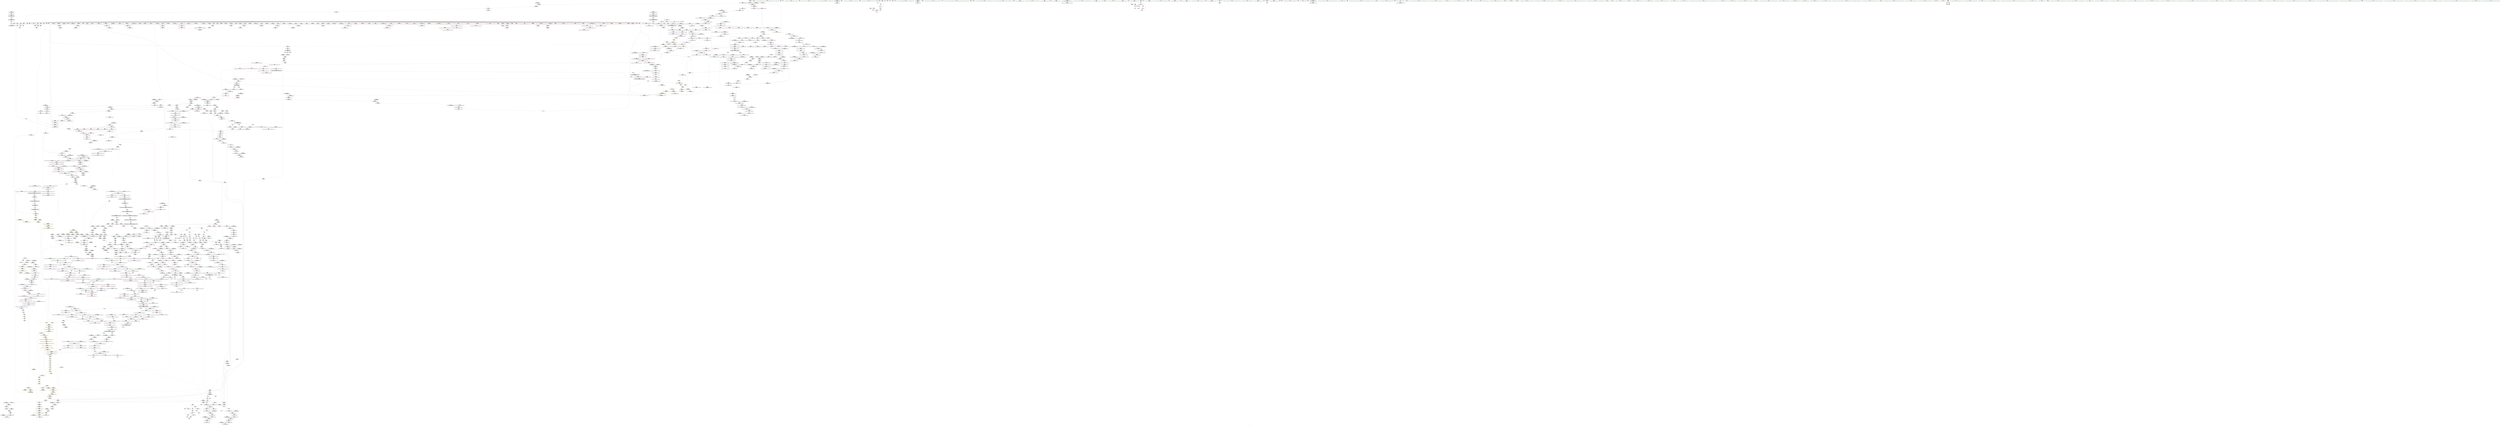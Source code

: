 digraph "SVFG" {
	label="SVFG";

	Node0x55a2cfcaae80 [shape=record,color=grey,label="{NodeID: 0\nNullPtr}"];
	Node0x55a2cfcaae80 -> Node0x55a2cfd29870[style=solid];
	Node0x55a2cfcaae80 -> Node0x55a2cfd29970[style=solid];
	Node0x55a2cfcaae80 -> Node0x55a2cfd29a40[style=solid];
	Node0x55a2cfcaae80 -> Node0x55a2cfd29b10[style=solid];
	Node0x55a2cfcaae80 -> Node0x55a2cfd29be0[style=solid];
	Node0x55a2cfcaae80 -> Node0x55a2cfd29cb0[style=solid];
	Node0x55a2cfcaae80 -> Node0x55a2cfd29d80[style=solid];
	Node0x55a2cfcaae80 -> Node0x55a2cfd29e50[style=solid];
	Node0x55a2cfcaae80 -> Node0x55a2cfd29f20[style=solid];
	Node0x55a2cfcaae80 -> Node0x55a2cfd29ff0[style=solid];
	Node0x55a2cfcaae80 -> Node0x55a2cfd2a0c0[style=solid];
	Node0x55a2cfcaae80 -> Node0x55a2cfd2a190[style=solid];
	Node0x55a2cfcaae80 -> Node0x55a2cfd1dd60[style=solid];
	Node0x55a2cfcaae80 -> Node0x55a2cfd1de30[style=solid];
	Node0x55a2cfcaae80 -> Node0x55a2cfd1df00[style=solid];
	Node0x55a2cfcaae80 -> Node0x55a2cfd1dfd0[style=solid];
	Node0x55a2cfcaae80 -> Node0x55a2cfd1e0a0[style=solid];
	Node0x55a2cfcaae80 -> Node0x55a2cfd1e170[style=solid];
	Node0x55a2cfcaae80 -> Node0x55a2cfd1e240[style=solid];
	Node0x55a2cfcaae80 -> Node0x55a2cfd1e310[style=solid];
	Node0x55a2cfcaae80 -> Node0x55a2cfd1e3e0[style=solid];
	Node0x55a2cfcaae80 -> Node0x55a2cfd1e4b0[style=solid];
	Node0x55a2cfcaae80 -> Node0x55a2cfd1e580[style=solid];
	Node0x55a2cfcaae80 -> Node0x55a2cfd1e650[style=solid];
	Node0x55a2cfcaae80 -> Node0x55a2cfd1e720[style=solid];
	Node0x55a2cfcaae80 -> Node0x55a2cfd1e7f0[style=solid];
	Node0x55a2cfcaae80 -> Node0x55a2cfd1e8c0[style=solid];
	Node0x55a2cfcaae80 -> Node0x55a2cfd1e990[style=solid];
	Node0x55a2cfcaae80 -> Node0x55a2cfd1ea60[style=solid];
	Node0x55a2cfcaae80 -> Node0x55a2cfd1eb30[style=solid];
	Node0x55a2cfcaae80 -> Node0x55a2cfd1ec00[style=solid];
	Node0x55a2cfcaae80 -> Node0x55a2cfd1ecd0[style=solid];
	Node0x55a2cfcaae80 -> Node0x55a2cfd1eda0[style=solid];
	Node0x55a2cfcaae80 -> Node0x55a2cfd1ee70[style=solid];
	Node0x55a2cfcaae80 -> Node0x55a2cfd1ef40[style=solid];
	Node0x55a2cfcaae80 -> Node0x55a2cfd1f010[style=solid];
	Node0x55a2cfcaae80 -> Node0x55a2cfd1f0e0[style=solid];
	Node0x55a2cfcaae80 -> Node0x55a2cfd1f1b0[style=solid];
	Node0x55a2cfcaae80 -> Node0x55a2cfd1f280[style=solid];
	Node0x55a2cfcaae80 -> Node0x55a2cfd1f350[style=solid];
	Node0x55a2cfcaae80 -> Node0x55a2cfd1f420[style=solid];
	Node0x55a2cfcaae80 -> Node0x55a2cfd1f4f0[style=solid];
	Node0x55a2cfcaae80 -> Node0x55a2cfd1f5c0[style=solid];
	Node0x55a2cfcaae80 -> Node0x55a2cfd1f690[style=solid];
	Node0x55a2cfcaae80 -> Node0x55a2cfd1f760[style=solid];
	Node0x55a2cfcaae80 -> Node0x55a2cfd1f830[style=solid];
	Node0x55a2cfcaae80 -> Node0x55a2cfd1f900[style=solid];
	Node0x55a2cfcaae80 -> Node0x55a2cfd1f9d0[style=solid];
	Node0x55a2cfcaae80 -> Node0x55a2cfd1faa0[style=solid];
	Node0x55a2cfcaae80 -> Node0x55a2cfd1fb70[style=solid];
	Node0x55a2cfcaae80 -> Node0x55a2cfd1fc40[style=solid];
	Node0x55a2cfcaae80 -> Node0x55a2cfd1fd10[style=solid];
	Node0x55a2cfcaae80 -> Node0x55a2cfd1fde0[style=solid];
	Node0x55a2cfcaae80 -> Node0x55a2cfd1feb0[style=solid];
	Node0x55a2cfcaae80 -> Node0x55a2cfd1ff80[style=solid];
	Node0x55a2cfcaae80 -> Node0x55a2cfd20050[style=solid];
	Node0x55a2cfcaae80 -> Node0x55a2cfd20120[style=solid];
	Node0x55a2cfcaae80 -> Node0x55a2cfd201f0[style=solid];
	Node0x55a2cfcaae80 -> Node0x55a2cfd202c0[style=solid];
	Node0x55a2cfcaae80 -> Node0x55a2cfd20390[style=solid];
	Node0x55a2cfcaae80 -> Node0x55a2cfd20460[style=solid];
	Node0x55a2cfcaae80 -> Node0x55a2cfd20530[style=solid];
	Node0x55a2cfcaae80 -> Node0x55a2cfd56770[style=solid];
	Node0x55a2cfcaae80 -> Node0x55a2cfd59c70[style=solid];
	Node0x55a2cfcaae80 -> Node0x55a2cfd59d40[style=solid];
	Node0x55a2cfcaae80 -> Node0x55a2cfd59e10[style=solid];
	Node0x55a2cfcaae80 -> Node0x55a2cfd5d960[style=solid];
	Node0x55a2cfcaae80 -> Node0x55a2cfd5da30[style=solid];
	Node0x55a2cfcaae80 -> Node0x55a2cfd5db00[style=solid];
	Node0x55a2cfcaae80 -> Node0x55a2cf517000[style=solid];
	Node0x55a2cfcaae80 -> Node0x55a2cf5170d0[style=solid];
	Node0x55a2cfcaae80 -> Node0x55a2cfd8f320[style=solid];
	Node0x55a2cfcaae80 -> Node0x55a2cfd8faa0[style=solid];
	Node0x55a2cfcaae80:s64 -> Node0x55a2cfe91be0[style=solid,color=red];
	Node0x55a2cfcaae80:s64 -> Node0x55a2cfe92c60[style=solid,color=red];
	Node0x55a2cfe96a60 [shape=record,color=black,label="{NodeID: 2989\n1754 = PHI(1622, )\n0th arg _ZNKSt6vectorIiSaIiEE5beginEv }"];
	Node0x55a2cfe96a60 -> Node0x55a2cfd60d60[style=solid];
	Node0x55a2cfd8e120 [shape=record,color=grey,label="{NodeID: 1882\n962 = Binary(961, 963, )\n}"];
	Node0x55a2cfd8e120 -> Node0x55a2cfd5bcf0[style=solid];
	Node0x55a2cfd2a810 [shape=record,color=red,label="{NodeID: 775\n335\<--305\nsel\<--ehselector.slot\n_ZNSt6vectorIiSaIiEEC2EmRKiRKS0_\n}"];
	Node0x55a2cfd20d80 [shape=record,color=black,label="{NodeID: 443\n171\<--170\nconv28\<--sub27\nmain\n|{<s0>20}}"];
	Node0x55a2cfd20d80:s0 -> Node0x55a2cfe89b70[style=solid,color=red];
	Node0x55a2cfd60950 [shape=record,color=blue,label="{NodeID: 1218\n1730\<--1713\ncoerce.dive1\<--__last.coerce\n_ZSt22__uninitialized_copy_aIN9__gnu_cxx17__normal_iteratorIPKiSt6vectorIiSaIiEEEEPiiET0_T_SA_S9_RSaIT1_E\n}"];
	Node0x55a2cfd60950 -> Node0x55a2cfd55c80[style=dashed];
	Node0x55a2cfd14b40 [shape=record,color=green,label="{NodeID: 111\n567\<--568\n__a.addr\<--__a.addr_field_insensitive\n_ZNSt12_Vector_baseIiSaIiEEC2EmRKS0_\n}"];
	Node0x55a2cfd14b40 -> Node0x55a2cfd2bfa0[style=solid];
	Node0x55a2cfd14b40 -> Node0x55a2cfd592b0[style=solid];
	Node0x55a2cfd30240 [shape=record,color=red,label="{NodeID: 886\n1239\<--1233\nthis1\<--this.addr\n_ZNSt12_Vector_baseISt6vectorIiSaIiEESaIS2_EE12_Vector_implC2ERKS3_\n}"];
	Node0x55a2cfd30240 -> Node0x55a2cfd33f30[style=solid];
	Node0x55a2cfd30240 -> Node0x55a2cfd3b4c0[style=solid];
	Node0x55a2cfd30240 -> Node0x55a2cfd3b590[style=solid];
	Node0x55a2cfd30240 -> Node0x55a2cfd3b660[style=solid];
	Node0x55a2cfe70e20 [shape=record,color=black,label="{NodeID: 2768\n738 = PHI(1812, )\n0th arg _ZN9__gnu_cxx13new_allocatorIiEC2ERKS1_ }"];
	Node0x55a2cfe70e20 -> Node0x55a2cfd5a3c0[style=solid];
	Node0x55a2cfd36cb0 [shape=record,color=black,label="{NodeID: 554\n1916\<--1905\n\<--agg.tmp2\n_ZSt4copyIN9__gnu_cxx17__normal_iteratorIPKiSt6vectorIiSaIiEEEEPiET0_T_SA_S9_\n}"];
	Node0x55a2cfd36cb0 -> Node0x55a2cfd3eb30[style=solid];
	Node0x55a2cfd19460 [shape=record,color=green,label="{NodeID: 222\n1286\<--1287\nthis.addr\<--this.addr_field_insensitive\n_ZNSt12_Vector_baseISt6vectorIiSaIiEESaIS2_EE12_Vector_implD2Ev\n}"];
	Node0x55a2cfd19460 -> Node0x55a2cfd307f0[style=solid];
	Node0x55a2cfd19460 -> Node0x55a2cfd5dfe0[style=solid];
	Node0x55a2cfd55530 [shape=record,color=red,label="{NodeID: 997\n2150\<--2138\n\<--__n.addr\n_ZNSt12_Vector_baseISt6vectorIiSaIiEESaIS2_EE13_M_deallocateEPS2_m\n|{<s0>156}}"];
	Node0x55a2cfd55530:s0 -> Node0x55a2cfe96e20[style=solid,color=red];
	Node0x55a2cfe8de00 [shape=record,color=black,label="{NodeID: 2879\n2133 = PHI(1211, )\n2nd arg _ZNSt12_Vector_baseISt6vectorIiSaIiEESaIS2_EE13_M_deallocateEPS2_m }"];
	Node0x55a2cfe8de00 -> Node0x55a2cfd637a0[style=solid];
	Node0x55a2cfd3c770 [shape=record,color=purple,label="{NodeID: 665\n1649\<--1647\n_M_finish\<--\n_ZNSt6vectorIiSaIiEEC2ERKS1_\n}"];
	Node0x55a2cfd3c770 -> Node0x55a2cfd60200[style=solid];
	Node0x55a2cfd27710 [shape=record,color=green,label="{NodeID: 333\n1955\<--1956\nagg.tmp3\<--agg.tmp3_field_insensitive\n_ZSt14__copy_move_a2ILb0EN9__gnu_cxx17__normal_iteratorIPKiSt6vectorIiSaIiEEEEPiET1_T0_SA_S9_\n}"];
	Node0x55a2cfd27710 -> Node0x55a2cfd37190[style=solid];
	Node0x55a2cfd27710 -> Node0x55a2cfd3f0e0[style=solid];
	Node0x55a2cfdf5b80 [shape=record,color=yellow,style=double,label="{NodeID: 2215\n34V_1 = ENCHI(MR_34V_0)\npts\{815 \}\nFun[_ZNSt6vectorIiSaIiEEC2ERKS1_]|{<s0>121}}"];
	Node0x55a2cfdf5b80:s0 -> Node0x55a2cfde6e50[style=dashed,color=red];
	Node0x55a2cfd5aff0 [shape=record,color=blue,label="{NodeID: 1108\n868\<--865\n__first.addr\<--__first\n_ZSt20uninitialized_fill_nIPimiET_S1_T0_RKT1_\n}"];
	Node0x55a2cfd5aff0 -> Node0x55a2cfd2db40[style=dashed];
	Node0x55a2cfccd140 [shape=record,color=green,label="{NodeID: 1\n7\<--1\n__dso_handle\<--dummyObj\nGlob }"];
	Node0x55a2cfe96ba0 [shape=record,color=black,label="{NodeID: 2990\n2157 = PHI(2148, )\n0th arg _ZNSt16allocator_traitsISaISt6vectorIiSaIiEEEE10deallocateERS3_PS2_m }"];
	Node0x55a2cfe96ba0 -> Node0x55a2cfd63870[style=solid];
	Node0x55a2cfd8e2a0 [shape=record,color=grey,label="{NodeID: 1883\n813 = Binary(812, 654, )\n}"];
	Node0x55a2cfd2a8e0 [shape=record,color=red,label="{NodeID: 776\n348\<--345\nthis1\<--this.addr\n_ZNSaISt6vectorIiSaIiEEEC2Ev\n}"];
	Node0x55a2cfd2a8e0 -> Node0x55a2cfd21260[style=solid];
	Node0x55a2cfd20e50 [shape=record,color=black,label="{NodeID: 444\n219\<--218\nconv36\<--\nmain\n|{<s0>25}}"];
	Node0x55a2cfd20e50:s0 -> Node0x55a2cfe8f340[style=solid,color=red];
	Node0x55a2cfd60a20 [shape=record,color=blue,label="{NodeID: 1219\n1720\<--1714\n__result.addr\<--__result\n_ZSt22__uninitialized_copy_aIN9__gnu_cxx17__normal_iteratorIPKiSt6vectorIiSaIiEEEEPiiET0_T_SA_S9_RSaIT1_E\n}"];
	Node0x55a2cfd60a20 -> Node0x55a2cfd52bc0[style=dashed];
	Node0x55a2cfd14c10 [shape=record,color=green,label="{NodeID: 112\n569\<--570\nexn.slot\<--exn.slot_field_insensitive\n_ZNSt12_Vector_baseIiSaIiEEC2EmRKS0_\n}"];
	Node0x55a2cfd14c10 -> Node0x55a2cfd2c070[style=solid];
	Node0x55a2cfd14c10 -> Node0x55a2cfd59380[style=solid];
	Node0x55a2cfd30310 [shape=record,color=red,label="{NodeID: 887\n1241\<--1235\n\<--__a.addr\n_ZNSt12_Vector_baseISt6vectorIiSaIiEESaIS2_EE12_Vector_implC2ERKS3_\n|{<s0>91}}"];
	Node0x55a2cfd30310:s0 -> Node0x55a2cfe970a0[style=solid,color=red];
	Node0x55a2cfe81820 [shape=record,color=black,label="{NodeID: 2769\n739 = PHI(1814, )\n1st arg _ZN9__gnu_cxx13new_allocatorIiEC2ERKS1_ }"];
	Node0x55a2cfe81820 -> Node0x55a2cfd5a490[style=solid];
	Node0x55a2cfd36d80 [shape=record,color=black,label="{NodeID: 555\n1926\<--1909\n\<--agg.tmp6\n_ZSt4copyIN9__gnu_cxx17__normal_iteratorIPKiSt6vectorIiSaIiEEEEPiET0_T_SA_S9_\n}"];
	Node0x55a2cfd36d80 -> Node0x55a2cfd3ecd0[style=solid];
	Node0x55a2cfd19530 [shape=record,color=green,label="{NodeID: 223\n1296\<--1297\nthis.addr\<--this.addr_field_insensitive\n_ZNSaISt6vectorIiSaIiEEEC2ERKS2_\n}"];
	Node0x55a2cfd19530 -> Node0x55a2cfd308c0[style=solid];
	Node0x55a2cfd19530 -> Node0x55a2cfd5e0b0[style=solid];
	Node0x55a2cfdeeb60 [shape=record,color=yellow,style=double,label="{NodeID: 2105\n87V_1 = ENCHI(MR_87V_0)\npts\{815 1385 \}\nFun[_ZSt10_ConstructISt6vectorIiSaIiEEJRKS2_EEvPT_DpOT0_]|{<s0>111|<s1>111}}"];
	Node0x55a2cfdeeb60:s0 -> Node0x55a2cfdf5b80[style=dashed,color=red];
	Node0x55a2cfdeeb60:s1 -> Node0x55a2cfdf5c90[style=dashed,color=red];
	Node0x55a2cfd55600 [shape=record,color=red,label="{NodeID: 998\n2169\<--2160\n\<--__a.addr\n_ZNSt16allocator_traitsISaISt6vectorIiSaIiEEEE10deallocateERS3_PS2_m\n}"];
	Node0x55a2cfd55600 -> Node0x55a2cfd37cf0[style=solid];
	Node0x55a2cfe8df10 [shape=record,color=black,label="{NodeID: 2880\n291 = PHI(68, )\n0th arg _ZNSt6vectorIiSaIiEEC2EmRKiRKS0_ }"];
	Node0x55a2cfe8df10 -> Node0x55a2cfd57b20[style=solid];
	Node0x55a2cfd3c840 [shape=record,color=purple,label="{NodeID: 666\n1679\<--1678\n_M_impl\<--\n_ZNKSt6vectorIiSaIiEE4sizeEv\n}"];
	Node0x55a2cfd277e0 [shape=record,color=green,label="{NodeID: 334\n1968\<--1969\n_ZSt12__niter_baseIPKiSt6vectorIiSaIiEEET_N9__gnu_cxx17__normal_iteratorIS5_T0_EE\<--_ZSt12__niter_baseIPKiSt6vectorIiSaIiEEET_N9__gnu_cxx17__normal_iteratorIS5_T0_EE_field_insensitive\n}"];
	Node0x55a2cfdf5c90 [shape=record,color=yellow,style=double,label="{NodeID: 2216\n36V_1 = ENCHI(MR_36V_0)\npts\{1385 \}\nFun[_ZNSt6vectorIiSaIiEEC2ERKS1_]|{<s0>116}}"];
	Node0x55a2cfdf5c90:s0 -> Node0x55a2cfdef1e0[style=dashed,color=red];
	Node0x55a2cfd5b0c0 [shape=record,color=blue,label="{NodeID: 1109\n870\<--866\n__n.addr\<--__n\n_ZSt20uninitialized_fill_nIPimiET_S1_T0_RKT1_\n}"];
	Node0x55a2cfd5b0c0 -> Node0x55a2cfd2dc10[style=dashed];
	Node0x55a2cfd10cd0 [shape=record,color=green,label="{NodeID: 2\n8\<--1\n.str\<--dummyObj\nGlob }"];
	Node0x55a2cfe96ce0 [shape=record,color=black,label="{NodeID: 2991\n2158 = PHI(2149, )\n1st arg _ZNSt16allocator_traitsISaISt6vectorIiSaIiEEEE10deallocateERS3_PS2_m }"];
	Node0x55a2cfe96ce0 -> Node0x55a2cfd63940[style=solid];
	Node0x55a2cfd8e420 [shape=record,color=grey,label="{NodeID: 1884\n1383 = Binary(1382, 1212, )\n}"];
	Node0x55a2cfd2a9b0 [shape=record,color=red,label="{NodeID: 777\n375\<--359\nthis1\<--this.addr\n_ZNSt6vectorIS_IiSaIiEESaIS1_EEC2EmRKS1_RKS2_\n|{|<s2>39}}"];
	Node0x55a2cfd2a9b0 -> Node0x55a2cfd21330[style=solid];
	Node0x55a2cfd2a9b0 -> Node0x55a2cfd21400[style=solid];
	Node0x55a2cfd2a9b0:s2 -> Node0x55a2cfe8ed00[style=solid,color=red];
	Node0x55a2cfd20f20 [shape=record,color=black,label="{NodeID: 445\n222\<--221\nconv38\<--\nmain\n|{<s0>26}}"];
	Node0x55a2cfd20f20:s0 -> Node0x55a2cfe89b70[style=solid,color=red];
	Node0x55a2cfd60af0 [shape=record,color=blue,label="{NodeID: 1220\n1722\<--1715\n.addr\<--\n_ZSt22__uninitialized_copy_aIN9__gnu_cxx17__normal_iteratorIPKiSt6vectorIiSaIiEEEEPiiET0_T_SA_S9_RSaIT1_E\n}"];
	Node0x55a2cfd14ce0 [shape=record,color=green,label="{NodeID: 113\n571\<--572\nehselector.slot\<--ehselector.slot_field_insensitive\n_ZNSt12_Vector_baseIiSaIiEEC2EmRKS0_\n}"];
	Node0x55a2cfd14ce0 -> Node0x55a2cfd2c140[style=solid];
	Node0x55a2cfd14ce0 -> Node0x55a2cfd59450[style=solid];
	Node0x55a2cfd303e0 [shape=record,color=red,label="{NodeID: 888\n1261\<--1255\nthis1\<--this.addr\n_ZNSt12_Vector_baseISt6vectorIiSaIiEESaIS2_EE17_M_create_storageEm\n|{|<s10>92}}"];
	Node0x55a2cfd303e0 -> Node0x55a2cfd3b730[style=solid];
	Node0x55a2cfd303e0 -> Node0x55a2cfd3b800[style=solid];
	Node0x55a2cfd303e0 -> Node0x55a2cfd3b8d0[style=solid];
	Node0x55a2cfd303e0 -> Node0x55a2cfd3b9a0[style=solid];
	Node0x55a2cfd303e0 -> Node0x55a2cfd3ba70[style=solid];
	Node0x55a2cfd303e0 -> Node0x55a2cfd3bb40[style=solid];
	Node0x55a2cfd303e0 -> Node0x55a2cfd3bc10[style=solid];
	Node0x55a2cfd303e0 -> Node0x55a2cfd3bce0[style=solid];
	Node0x55a2cfd303e0 -> Node0x55a2cfd3bdb0[style=solid];
	Node0x55a2cfd303e0 -> Node0x55a2cfd3be80[style=solid];
	Node0x55a2cfd303e0:s10 -> Node0x55a2cfe93dc0[style=solid,color=red];
	Node0x55a2cfe82260 [shape=record,color=black,label="{NodeID: 2770\n149 = PHI()\n}"];
	Node0x55a2cfd36e50 [shape=record,color=black,label="{NodeID: 556\n1893\<--1939\n_ZSt4copyIN9__gnu_cxx17__normal_iteratorIPKiSt6vectorIiSaIiEEEEPiET0_T_SA_S9__ret\<--call12\n_ZSt4copyIN9__gnu_cxx17__normal_iteratorIPKiSt6vectorIiSaIiEEEEPiET0_T_SA_S9_\n|{<s0>137}}"];
	Node0x55a2cfd36e50:s0 -> Node0x55a2cfe85e90[style=solid,color=blue];
	Node0x55a2cfd19600 [shape=record,color=green,label="{NodeID: 224\n1298\<--1299\n__a.addr\<--__a.addr_field_insensitive\n_ZNSaISt6vectorIiSaIiEEEC2ERKS2_\n}"];
	Node0x55a2cfd19600 -> Node0x55a2cfd30990[style=solid];
	Node0x55a2cfd19600 -> Node0x55a2cfd5e180[style=solid];
	Node0x55a2cfdeec70 [shape=record,color=yellow,style=double,label="{NodeID: 2106\n44V_1 = ENCHI(MR_44V_0)\npts\{690000 690001 \}\nFun[_ZSt10_ConstructISt6vectorIiSaIiEEJRKS2_EEvPT_DpOT0_]|{<s0>111|<s1>111}}"];
	Node0x55a2cfdeec70:s0 -> Node0x55a2cfdf60f0[style=dashed,color=red];
	Node0x55a2cfdeec70:s1 -> Node0x55a2cfdf61d0[style=dashed,color=red];
	Node0x55a2cfd556d0 [shape=record,color=red,label="{NodeID: 999\n2171\<--2162\n\<--__p.addr\n_ZNSt16allocator_traitsISaISt6vectorIiSaIiEEEE10deallocateERS3_PS2_m\n|{<s0>157}}"];
	Node0x55a2cfd556d0:s0 -> Node0x55a2cfe95210[style=solid,color=red];
	Node0x55a2cfe8e020 [shape=record,color=black,label="{NodeID: 2881\n292 = PHI(120, )\n1st arg _ZNSt6vectorIiSaIiEEC2EmRKiRKS0_ }"];
	Node0x55a2cfe8e020 -> Node0x55a2cfd57bf0[style=solid];
	Node0x55a2cfd3c910 [shape=record,color=purple,label="{NodeID: 667\n1680\<--1678\n_M_finish\<--\n_ZNKSt6vectorIiSaIiEE4sizeEv\n}"];
	Node0x55a2cfd3c910 -> Node0x55a2cfd52880[style=solid];
	Node0x55a2cfd278e0 [shape=record,color=green,label="{NodeID: 335\n1979\<--1980\n_ZSt13__copy_move_aILb0EPKiPiET1_T0_S4_S3_\<--_ZSt13__copy_move_aILb0EPKiPiET1_T0_S4_S3__field_insensitive\n}"];
	Node0x55a2cfd5b190 [shape=record,color=blue,label="{NodeID: 1110\n872\<--867\n__x.addr\<--__x\n_ZSt20uninitialized_fill_nIPimiET_S1_T0_RKT1_\n}"];
	Node0x55a2cfd5b190 -> Node0x55a2cfd2dce0[style=dashed];
	Node0x55a2cfd10d60 [shape=record,color=green,label="{NodeID: 3\n10\<--1\n.str.1\<--dummyObj\nGlob }"];
	Node0x55a2cfe96e20 [shape=record,color=black,label="{NodeID: 2992\n2159 = PHI(2150, )\n2nd arg _ZNSt16allocator_traitsISaISt6vectorIiSaIiEEEE10deallocateERS3_PS2_m }"];
	Node0x55a2cfe96e20 -> Node0x55a2cfd63a10[style=solid];
	Node0x55a2cfd8e5a0 [shape=record,color=grey,label="{NodeID: 1885\n2050 = Binary(2049, 654, )\n}"];
	Node0x55a2cfd8e5a0 -> Node0x55a2cfd62de0[style=solid];
	Node0x55a2cfd2aa80 [shape=record,color=red,label="{NodeID: 778\n377\<--361\n\<--__n.addr\n_ZNSt6vectorIS_IiSaIiEESaIS1_EEC2EmRKS1_RKS2_\n|{<s0>38}}"];
	Node0x55a2cfd2aa80:s0 -> Node0x55a2cfe90cd0[style=solid,color=red];
	Node0x55a2cfd20ff0 [shape=record,color=black,label="{NodeID: 446\n285\<--284\n\<--this1\n_ZNSaIiEC2Ev\n|{<s0>33}}"];
	Node0x55a2cfd20ff0:s0 -> Node0x55a2cfe88690[style=solid,color=red];
	Node0x55a2cfd60bc0 [shape=record,color=blue, style = dotted,label="{NodeID: 1221\n2219\<--2221\noffset_0\<--dummyVal\n_ZSt22__uninitialized_copy_aIN9__gnu_cxx17__normal_iteratorIPKiSt6vectorIiSaIiEEEEPiiET0_T_SA_S9_RSaIT1_E\n}"];
	Node0x55a2cfd60bc0 -> Node0x55a2cfd52c90[style=dashed];
	Node0x55a2cfd14db0 [shape=record,color=green,label="{NodeID: 114\n580\<--581\n_ZNSt12_Vector_baseIiSaIiEE12_Vector_implC2ERKS0_\<--_ZNSt12_Vector_baseIiSaIiEE12_Vector_implC2ERKS0__field_insensitive\n}"];
	Node0x55a2cfd304b0 [shape=record,color=red,label="{NodeID: 889\n1262\<--1257\n\<--__n.addr\n_ZNSt12_Vector_baseISt6vectorIiSaIiEESaIS2_EE17_M_create_storageEm\n|{<s0>92}}"];
	Node0x55a2cfd304b0:s0 -> Node0x55a2cfe93ed0[style=solid,color=red];
	Node0x55a2cfe823c0 [shape=record,color=black,label="{NodeID: 2771\n168 = PHI(466, )\n|{<s0>20}}"];
	Node0x55a2cfe823c0:s0 -> Node0x55a2cfe89890[style=solid,color=red];
	Node0x55a2cfd36f20 [shape=record,color=black,label="{NodeID: 557\n1963\<--1947\n\<--__first\n_ZSt14__copy_move_a2ILb0EN9__gnu_cxx17__normal_iteratorIPKiSt6vectorIiSaIiEEEEPiET1_T0_SA_S9_\n}"];
	Node0x55a2cfd36f20 -> Node0x55a2cfd3f280[style=solid];
	Node0x55a2cfd196d0 [shape=record,color=green,label="{NodeID: 225\n1307\<--1308\n_ZN9__gnu_cxx13new_allocatorISt6vectorIiSaIiEEEC2ERKS4_\<--_ZN9__gnu_cxx13new_allocatorISt6vectorIiSaIiEEEC2ERKS4__field_insensitive\n}"];
	Node0x55a2cfd557a0 [shape=record,color=red,label="{NodeID: 1000\n2172\<--2164\n\<--__n.addr\n_ZNSt16allocator_traitsISaISt6vectorIiSaIiEEEE10deallocateERS3_PS2_m\n|{<s0>157}}"];
	Node0x55a2cfd557a0:s0 -> Node0x55a2cfe95320[style=solid,color=red];
	Node0x55a2cfe8e130 [shape=record,color=black,label="{NodeID: 2882\n293 = PHI(70, )\n2nd arg _ZNSt6vectorIiSaIiEEC2EmRKiRKS0_ }"];
	Node0x55a2cfe8e130 -> Node0x55a2cfd57cc0[style=solid];
	Node0x55a2cfd3c9e0 [shape=record,color=purple,label="{NodeID: 668\n1683\<--1682\n_M_impl2\<--\n_ZNKSt6vectorIiSaIiEE4sizeEv\n}"];
	Node0x55a2cfd279e0 [shape=record,color=green,label="{NodeID: 336\n1984\<--1985\nretval\<--retval_field_insensitive\n_ZSt12__miter_baseIN9__gnu_cxx17__normal_iteratorIPKiSt6vectorIiSaIiEEEEET_S8_\n}"];
	Node0x55a2cfd279e0 -> Node0x55a2cfd37330[style=solid];
	Node0x55a2cfd279e0 -> Node0x55a2cfd3f4f0[style=solid];
	Node0x55a2cfd5b260 [shape=record,color=blue,label="{NodeID: 1111\n874\<--880\n__assignable\<--\n_ZSt20uninitialized_fill_nIPimiET_S1_T0_RKT1_\n}"];
	Node0x55a2cfd11010 [shape=record,color=green,label="{NodeID: 4\n12\<--1\nstdin\<--dummyObj\nGlob }"];
	Node0x55a2cfe96f60 [shape=record,color=black,label="{NodeID: 2993\n1294 = PHI(1240, )\n0th arg _ZNSaISt6vectorIiSaIiEEEC2ERKS2_ }"];
	Node0x55a2cfe96f60 -> Node0x55a2cfd5e0b0[style=solid];
	Node0x55a2cfd8e720 [shape=record,color=grey,label="{NodeID: 1886\n2049 = Binary(2047, 2048, )\n}"];
	Node0x55a2cfd8e720 -> Node0x55a2cfd8e5a0[style=solid];
	Node0x55a2cfd2ab50 [shape=record,color=red,label="{NodeID: 779\n382\<--361\n\<--__n.addr\n_ZNSt6vectorIS_IiSaIiEESaIS1_EEC2EmRKS1_RKS2_\n|{<s0>39}}"];
	Node0x55a2cfd2ab50:s0 -> Node0x55a2cfe8ee10[style=solid,color=red];
	Node0x55a2cfd210c0 [shape=record,color=black,label="{NodeID: 447\n312\<--311\n\<--this1\n_ZNSt6vectorIiSaIiEEC2EmRKiRKS0_\n|{<s0>34}}"];
	Node0x55a2cfd210c0:s0 -> Node0x55a2cfe905a0[style=solid,color=red];
	Node0x55a2cfd60c90 [shape=record,color=blue, style = dotted,label="{NodeID: 1222\n2222\<--2224\noffset_0\<--dummyVal\n_ZSt22__uninitialized_copy_aIN9__gnu_cxx17__normal_iteratorIPKiSt6vectorIiSaIiEEEEPiiET0_T_SA_S9_RSaIT1_E\n}"];
	Node0x55a2cfd60c90 -> Node0x55a2cfd52d60[style=dashed];
	Node0x55a2cfd19ab0 [shape=record,color=green,label="{NodeID: 115\n584\<--585\n_ZNSt12_Vector_baseIiSaIiEE17_M_create_storageEm\<--_ZNSt12_Vector_baseIiSaIiEE17_M_create_storageEm_field_insensitive\n}"];
	Node0x55a2cfd30580 [shape=record,color=red,label="{NodeID: 890\n1278\<--1257\n\<--__n.addr\n_ZNSt12_Vector_baseISt6vectorIiSaIiEESaIS2_EE17_M_create_storageEm\n}"];
	Node0x55a2cfe82590 [shape=record,color=black,label="{NodeID: 2772\n172 = PHI(483, )\n}"];
	Node0x55a2cfe82590 -> Node0x55a2cfd56c80[style=solid];
	Node0x55a2cfd36ff0 [shape=record,color=black,label="{NodeID: 558\n1971\<--1949\n\<--__last\n_ZSt14__copy_move_a2ILb0EN9__gnu_cxx17__normal_iteratorIPKiSt6vectorIiSaIiEEEEPiET1_T0_SA_S9_\n}"];
	Node0x55a2cfd36ff0 -> Node0x55a2cfd3f420[style=solid];
	Node0x55a2cfd197d0 [shape=record,color=green,label="{NodeID: 226\n1313\<--1314\nthis.addr\<--this.addr_field_insensitive\n_ZN9__gnu_cxx13new_allocatorISt6vectorIiSaIiEEEC2ERKS4_\n}"];
	Node0x55a2cfd197d0 -> Node0x55a2cfd30a60[style=solid];
	Node0x55a2cfd197d0 -> Node0x55a2cfd5e250[style=solid];
	Node0x55a2cfd55870 [shape=record,color=red,label="{NodeID: 1001\n2190\<--2181\nthis1\<--this.addr\n_ZN9__gnu_cxx13new_allocatorISt6vectorIiSaIiEEE10deallocateEPS3_m\n}"];
	Node0x55a2cfe8e240 [shape=record,color=black,label="{NodeID: 2883\n294 = PHI(72, )\n3rd arg _ZNSt6vectorIiSaIiEEC2EmRKiRKS0_ }"];
	Node0x55a2cfe8e240 -> Node0x55a2cfd57d90[style=solid];
	Node0x55a2cfd3cab0 [shape=record,color=purple,label="{NodeID: 669\n1684\<--1682\n_M_start\<--\n_ZNKSt6vectorIiSaIiEE4sizeEv\n}"];
	Node0x55a2cfd3cab0 -> Node0x55a2cfd52950[style=solid];
	Node0x55a2cfd27ab0 [shape=record,color=green,label="{NodeID: 337\n1986\<--1987\n__it\<--__it_field_insensitive\n_ZSt12__miter_baseIN9__gnu_cxx17__normal_iteratorIPKiSt6vectorIiSaIiEEEEET_S8_\n}"];
	Node0x55a2cfd27ab0 -> Node0x55a2cfd37400[style=solid];
	Node0x55a2cfd27ab0 -> Node0x55a2cfd3f5c0[style=solid];
	Node0x55a2cfdf5f30 [shape=record,color=yellow,style=double,label="{NodeID: 2219\n537V_1 = ENCHI(MR_537V_0)\npts\{1597 \}\nFun[_ZNSt6vectorIiSaIiEEC2ERKS1_]}"];
	Node0x55a2cfdf5f30 -> Node0x55a2cfd602d0[style=dashed];
	Node0x55a2cfdf5f30 -> Node0x55a2cfd60470[style=dashed];
	Node0x55a2cfd5b330 [shape=record,color=blue,label="{NodeID: 1112\n892\<--889\n__first.addr\<--__first\n_ZNSt22__uninitialized_fill_nILb1EE15__uninit_fill_nIPimiEET_S3_T0_RKT1_\n}"];
	Node0x55a2cfd5b330 -> Node0x55a2cfd2ddb0[style=dashed];
	Node0x55a2cfd110a0 [shape=record,color=green,label="{NodeID: 5\n13\<--1\n.str.2\<--dummyObj\nGlob }"];
	Node0x55a2cfe970a0 [shape=record,color=black,label="{NodeID: 2994\n1295 = PHI(1241, )\n1st arg _ZNSaISt6vectorIiSaIiEEEC2ERKS2_ }"];
	Node0x55a2cfe970a0 -> Node0x55a2cfd5e180[style=solid];
	Node0x55a2cfd8e8a0 [shape=record,color=grey,label="{NodeID: 1887\n1475 = cmp(1474, 760, )\n}"];
	Node0x55a2cfd2ac20 [shape=record,color=red,label="{NodeID: 780\n383\<--363\n\<--__value.addr\n_ZNSt6vectorIS_IiSaIiEESaIS1_EEC2EmRKS1_RKS2_\n|{<s0>39}}"];
	Node0x55a2cfd2ac20:s0 -> Node0x55a2cfe8ef20[style=solid,color=red];
	Node0x55a2cfd21190 [shape=record,color=black,label="{NodeID: 448\n329\<--311\n\<--this1\n_ZNSt6vectorIiSaIiEEC2EmRKiRKS0_\n|{<s0>36}}"];
	Node0x55a2cfd21190:s0 -> Node0x55a2cfe93800[style=solid,color=red];
	Node0x55a2cfd60d60 [shape=record,color=blue,label="{NodeID: 1223\n1757\<--1754\nthis.addr\<--this\n_ZNKSt6vectorIiSaIiEE5beginEv\n}"];
	Node0x55a2cfd60d60 -> Node0x55a2cfd52e30[style=dashed];
	Node0x55a2cfd19bb0 [shape=record,color=green,label="{NodeID: 116\n593\<--594\n_ZNSt12_Vector_baseIiSaIiEE12_Vector_implD2Ev\<--_ZNSt12_Vector_baseIiSaIiEE12_Vector_implD2Ev_field_insensitive\n}"];
	Node0x55a2cfd30650 [shape=record,color=red,label="{NodeID: 891\n1271\<--1270\n\<--_M_start3\n_ZNSt12_Vector_baseISt6vectorIiSaIiEESaIS2_EE17_M_create_storageEm\n}"];
	Node0x55a2cfd30650 -> Node0x55a2cfd5de40[style=solid];
	Node0x55a2cfe826d0 [shape=record,color=black,label="{NodeID: 2773\n38 = PHI()\n}"];
	Node0x55a2cfd370c0 [shape=record,color=black,label="{NodeID: 559\n1962\<--1953\n\<--agg.tmp\n_ZSt14__copy_move_a2ILb0EN9__gnu_cxx17__normal_iteratorIPKiSt6vectorIiSaIiEEEEPiET1_T0_SA_S9_\n}"];
	Node0x55a2cfd370c0 -> Node0x55a2cfd3f1b0[style=solid];
	Node0x55a2cfd198a0 [shape=record,color=green,label="{NodeID: 227\n1315\<--1316\n.addr\<--.addr_field_insensitive\n_ZN9__gnu_cxx13new_allocatorISt6vectorIiSaIiEEEC2ERKS4_\n}"];
	Node0x55a2cfd198a0 -> Node0x55a2cfd5e320[style=solid];
	Node0x55a2cfd55940 [shape=record,color=red,label="{NodeID: 1002\n2191\<--2183\n\<--__p.addr\n_ZN9__gnu_cxx13new_allocatorISt6vectorIiSaIiEEE10deallocateEPS3_m\n}"];
	Node0x55a2cfd55940 -> Node0x55a2cfd37dc0[style=solid];
	Node0x55a2cfe8e350 [shape=record,color=black,label="{NodeID: 2884\n553 = PHI(461, )\n0th arg _ZN9__gnu_cxx13new_allocatorIiED2Ev }"];
	Node0x55a2cfe8e350 -> Node0x55a2cfd59040[style=solid];
	Node0x55a2cfd3cb80 [shape=record,color=purple,label="{NodeID: 670\n1708\<--1707\n_M_impl\<--this1\n_ZNKSt12_Vector_baseIiSaIiEE19_M_get_Tp_allocatorEv\n}"];
	Node0x55a2cfd3cb80 -> Node0x55a2cfd35860[style=solid];
	Node0x55a2cfd27b80 [shape=record,color=green,label="{NodeID: 338\n2000\<--2001\n__first.addr\<--__first.addr_field_insensitive\n_ZSt13__copy_move_aILb0EPKiPiET1_T0_S4_S3_\n}"];
	Node0x55a2cfd27b80 -> Node0x55a2cfd541b0[style=solid];
	Node0x55a2cfd27b80 -> Node0x55a2cfd62760[style=solid];
	Node0x55a2cfdf6010 [shape=record,color=yellow,style=double,label="{NodeID: 2220\n539V_1 = ENCHI(MR_539V_0)\npts\{1599 \}\nFun[_ZNSt6vectorIiSaIiEEC2ERKS1_]}"];
	Node0x55a2cfdf6010 -> Node0x55a2cfd603a0[style=dashed];
	Node0x55a2cfdf6010 -> Node0x55a2cfd60540[style=dashed];
	Node0x55a2cfd5b400 [shape=record,color=blue,label="{NodeID: 1113\n894\<--890\n__n.addr\<--__n\n_ZNSt22__uninitialized_fill_nILb1EE15__uninit_fill_nIPimiEET_S3_T0_RKT1_\n}"];
	Node0x55a2cfd5b400 -> Node0x55a2cfd2de80[style=dashed];
	Node0x55a2cfd11130 [shape=record,color=green,label="{NodeID: 6\n15\<--1\n.str.3\<--dummyObj\nGlob }"];
	Node0x55a2cfe971e0 [shape=record,color=black,label="{NodeID: 2995\n727 = PHI(577, 658, 666, )\n0th arg _ZNSt12_Vector_baseIiSaIiEE12_Vector_implD2Ev }"];
	Node0x55a2cfe971e0 -> Node0x55a2cfd5a2f0[style=solid];
	Node0x55a2cfd8ea20 [shape=record,color=grey,label="{NodeID: 1888\n147 = cmp(145, 146, )\n}"];
	Node0x55a2cfd2acf0 [shape=record,color=red,label="{NodeID: 781\n378\<--365\n\<--__a.addr\n_ZNSt6vectorIS_IiSaIiEESaIS1_EEC2EmRKS1_RKS2_\n|{<s0>38}}"];
	Node0x55a2cfd2acf0:s0 -> Node0x55a2cfe90de0[style=solid,color=red];
	Node0x55a2cfd21260 [shape=record,color=black,label="{NodeID: 449\n349\<--348\n\<--this1\n_ZNSaISt6vectorIiSaIiEEEC2Ev\n|{<s0>37}}"];
	Node0x55a2cfd21260:s0 -> Node0x55a2cfe93cb0[style=solid,color=red];
	Node0x55a2cfd60e30 [shape=record,color=blue,label="{NodeID: 1224\n1759\<--1766\nref.tmp\<--\n_ZNKSt6vectorIiSaIiEE5beginEv\n|{<s0>128}}"];
	Node0x55a2cfd60e30:s0 -> Node0x55a2cfdec290[style=dashed,color=red];
	Node0x55a2cfd19cb0 [shape=record,color=green,label="{NodeID: 117\n605\<--606\nthis.addr\<--this.addr_field_insensitive\n_ZNSt6vectorIiSaIiEE18_M_fill_initializeEmRKi\n}"];
	Node0x55a2cfd19cb0 -> Node0x55a2cfd2c210[style=solid];
	Node0x55a2cfd19cb0 -> Node0x55a2cfd59520[style=solid];
	Node0x55a2cfd30720 [shape=record,color=red,label="{NodeID: 892\n1277\<--1276\n\<--_M_start6\n_ZNSt12_Vector_baseISt6vectorIiSaIiEESaIS2_EE17_M_create_storageEm\n}"];
	Node0x55a2cfd30720 -> Node0x55a2cfd40050[style=solid];
	Node0x55a2cfe827a0 [shape=record,color=black,label="{NodeID: 2774\n106 = PHI()\n}"];
	Node0x55a2cfd37190 [shape=record,color=black,label="{NodeID: 560\n1970\<--1955\n\<--agg.tmp3\n_ZSt14__copy_move_a2ILb0EN9__gnu_cxx17__normal_iteratorIPKiSt6vectorIiSaIiEEEEPiET1_T0_SA_S9_\n}"];
	Node0x55a2cfd37190 -> Node0x55a2cfd3f350[style=solid];
	Node0x55a2cfd19970 [shape=record,color=green,label="{NodeID: 228\n1324\<--1325\nthis.addr\<--this.addr_field_insensitive\n_ZNSt12_Vector_baseISt6vectorIiSaIiEESaIS2_EE11_M_allocateEm\n}"];
	Node0x55a2cfd19970 -> Node0x55a2cfd30b30[style=solid];
	Node0x55a2cfd19970 -> Node0x55a2cfd5e3f0[style=solid];
	Node0x55a2cfdef020 [shape=record,color=yellow,style=double,label="{NodeID: 2110\n187V_1 = ENCHI(MR_187V_0)\npts\{570 \}\nFun[_ZNSt12_Vector_baseIiSaIiEEC2EmRKS0_]}"];
	Node0x55a2cfdef020 -> Node0x55a2cfd59380[style=dashed];
	Node0x55a2cfd55a10 [shape=record,color=red,label="{NodeID: 1003\n2208\<--2199\n\<--__first.addr\n_ZSt8_DestroyIPSt6vectorIiSaIiEES2_EvT_S4_RSaIT0_E\n|{<s0>159}}"];
	Node0x55a2cfd55a10:s0 -> Node0x55a2cfe87a50[style=solid,color=red];
	Node0x55a2cfe8e460 [shape=record,color=black,label="{NodeID: 2885\n2098 = PHI(1571, )\n0th arg _ZNSt12_Destroy_auxILb0EE9__destroyIPSt6vectorIiSaIiEEEEvT_S6_ }"];
	Node0x55a2cfe8e460 -> Node0x55a2cfd632c0[style=solid];
	Node0x55a2cfd3cc50 [shape=record,color=purple,label="{NodeID: 671\n1728\<--1716\ncoerce.dive\<--__first\n_ZSt22__uninitialized_copy_aIN9__gnu_cxx17__normal_iteratorIPKiSt6vectorIiSaIiEEEEPiiET0_T_SA_S9_RSaIT1_E\n}"];
	Node0x55a2cfd3cc50 -> Node0x55a2cfd60880[style=solid];
	Node0x55a2cfd27c50 [shape=record,color=green,label="{NodeID: 339\n2002\<--2003\n__last.addr\<--__last.addr_field_insensitive\n_ZSt13__copy_move_aILb0EPKiPiET1_T0_S4_S3_\n}"];
	Node0x55a2cfd27c50 -> Node0x55a2cfd54280[style=solid];
	Node0x55a2cfd27c50 -> Node0x55a2cfd62830[style=solid];
	Node0x55a2cfdf60f0 [shape=record,color=yellow,style=double,label="{NodeID: 2221\n62V_1 = ENCHI(MR_62V_0)\npts\{690000 \}\nFun[_ZNSt6vectorIiSaIiEEC2ERKS1_]|{<s0>113|<s1>118}}"];
	Node0x55a2cfdf60f0:s0 -> Node0x55a2cfdefa50[style=dashed,color=red];
	Node0x55a2cfdf60f0:s1 -> Node0x55a2cfdf8de0[style=dashed,color=red];
	Node0x55a2cfd5b4d0 [shape=record,color=blue,label="{NodeID: 1114\n896\<--891\n__x.addr\<--__x\n_ZNSt22__uninitialized_fill_nILb1EE15__uninit_fill_nIPimiEET_S3_T0_RKT1_\n}"];
	Node0x55a2cfd5b4d0 -> Node0x55a2cfd2df50[style=dashed];
	Node0x55a2cfd111c0 [shape=record,color=green,label="{NodeID: 7\n17\<--1\nstdout\<--dummyObj\nGlob }"];
	Node0x55a2cfe974c0 [shape=record,color=black,label="{NodeID: 2996\n1430 = PHI(1413, )\n0th arg _ZSt20uninitialized_fill_nIPSt6vectorIiSaIiEEmS2_ET_S4_T0_RKT1_ }"];
	Node0x55a2cfe974c0 -> Node0x55a2cfd5ee80[style=solid];
	Node0x55a2cfd8eba0 [shape=record,color=grey,label="{NodeID: 1889\n216 = cmp(214, 215, )\n}"];
	Node0x55a2cfd2adc0 [shape=record,color=red,label="{NodeID: 782\n398\<--367\nexn\<--exn.slot\n_ZNSt6vectorIS_IiSaIiEESaIS1_EEC2EmRKS1_RKS2_\n}"];
	Node0x55a2cfd21330 [shape=record,color=black,label="{NodeID: 450\n376\<--375\n\<--this1\n_ZNSt6vectorIS_IiSaIiEESaIS1_EEC2EmRKS1_RKS2_\n|{<s0>38}}"];
	Node0x55a2cfd21330:s0 -> Node0x55a2cfe90bc0[style=solid,color=red];
	Node0x55a2cfd60f00 [shape=record,color=blue,label="{NodeID: 1225\n1778\<--1775\nthis.addr\<--this\n_ZNKSt6vectorIiSaIiEE3endEv\n}"];
	Node0x55a2cfd60f00 -> Node0x55a2cfd530a0[style=dashed];
	Node0x55a2cfd19d80 [shape=record,color=green,label="{NodeID: 118\n607\<--608\n__n.addr\<--__n.addr_field_insensitive\n_ZNSt6vectorIiSaIiEE18_M_fill_initializeEmRKi\n}"];
	Node0x55a2cfd19d80 -> Node0x55a2cfd2c2e0[style=solid];
	Node0x55a2cfd19d80 -> Node0x55a2cfd595f0[style=solid];
	Node0x55a2cfd307f0 [shape=record,color=red,label="{NodeID: 893\n1289\<--1286\nthis1\<--this.addr\n_ZNSt12_Vector_baseISt6vectorIiSaIiEESaIS2_EE12_Vector_implD2Ev\n}"];
	Node0x55a2cfd307f0 -> Node0x55a2cfd34000[style=solid];
	Node0x55a2cfe82870 [shape=record,color=black,label="{NodeID: 2775\n115 = PHI()\n}"];
	Node0x55a2cfd37260 [shape=record,color=black,label="{NodeID: 561\n1943\<--1978\n_ZSt14__copy_move_a2ILb0EN9__gnu_cxx17__normal_iteratorIPKiSt6vectorIiSaIiEEEEPiET1_T0_SA_S9__ret\<--call7\n_ZSt14__copy_move_a2ILb0EN9__gnu_cxx17__normal_iteratorIPKiSt6vectorIiSaIiEEEEPiET1_T0_SA_S9_\n|{<s0>142}}"];
	Node0x55a2cfd37260:s0 -> Node0x55a2cfe86250[style=solid,color=blue];
	Node0x55a2cfd21d80 [shape=record,color=green,label="{NodeID: 229\n1326\<--1327\n__n.addr\<--__n.addr_field_insensitive\n_ZNSt12_Vector_baseISt6vectorIiSaIiEESaIS2_EE11_M_allocateEm\n}"];
	Node0x55a2cfd21d80 -> Node0x55a2cfd30c00[style=solid];
	Node0x55a2cfd21d80 -> Node0x55a2cfd30cd0[style=solid];
	Node0x55a2cfd21d80 -> Node0x55a2cfd5e4c0[style=solid];
	Node0x55a2cfdef100 [shape=record,color=yellow,style=double,label="{NodeID: 2111\n189V_1 = ENCHI(MR_189V_0)\npts\{572 \}\nFun[_ZNSt12_Vector_baseIiSaIiEEC2EmRKS0_]}"];
	Node0x55a2cfdef100 -> Node0x55a2cfd59450[style=dashed];
	Node0x55a2cfd55ae0 [shape=record,color=red,label="{NodeID: 1004\n2209\<--2201\n\<--__last.addr\n_ZSt8_DestroyIPSt6vectorIiSaIiEES2_EvT_S4_RSaIT0_E\n|{<s0>159}}"];
	Node0x55a2cfd55ae0:s0 -> Node0x55a2cfe87c60[style=solid,color=red];
	Node0x55a2cfe8e570 [shape=record,color=black,label="{NodeID: 2886\n2099 = PHI(1572, )\n1st arg _ZNSt12_Destroy_auxILb0EE9__destroyIPSt6vectorIiSaIiEEEEvT_S6_ }"];
	Node0x55a2cfe8e570 -> Node0x55a2cfd63390[style=solid];
	Node0x55a2cfd3cd20 [shape=record,color=purple,label="{NodeID: 672\n1730\<--1718\ncoerce.dive1\<--__last\n_ZSt22__uninitialized_copy_aIN9__gnu_cxx17__normal_iteratorIPKiSt6vectorIiSaIiEEEEPiiET0_T_SA_S9_RSaIT1_E\n}"];
	Node0x55a2cfd3cd20 -> Node0x55a2cfd60950[style=solid];
	Node0x55a2cfd27d20 [shape=record,color=green,label="{NodeID: 340\n2004\<--2005\n__result.addr\<--__result.addr_field_insensitive\n_ZSt13__copy_move_aILb0EPKiPiET1_T0_S4_S3_\n}"];
	Node0x55a2cfd27d20 -> Node0x55a2cfd54350[style=solid];
	Node0x55a2cfd27d20 -> Node0x55a2cfd62900[style=solid];
	Node0x55a2cfdf61d0 [shape=record,color=yellow,style=double,label="{NodeID: 2222\n64V_1 = ENCHI(MR_64V_0)\npts\{690001 \}\nFun[_ZNSt6vectorIiSaIiEEC2ERKS1_]|{<s0>113|<s1>119}}"];
	Node0x55a2cfdf61d0:s0 -> Node0x55a2cfdefb60[style=dashed,color=red];
	Node0x55a2cfdf61d0:s1 -> Node0x55a2cfdf9ef0[style=dashed,color=red];
	Node0x55a2cfd5b5a0 [shape=record,color=blue,label="{NodeID: 1115\n912\<--909\n__first.addr\<--__first\n_ZSt6fill_nIPimiET_S1_T0_RKT1_\n}"];
	Node0x55a2cfd5b5a0 -> Node0x55a2cfd2e020[style=dashed];
	Node0x55a2cfd11a00 [shape=record,color=green,label="{NodeID: 8\n18\<--1\n_ZSt3cin\<--dummyObj\nGlob }"];
	Node0x55a2cfe975d0 [shape=record,color=black,label="{NodeID: 2997\n1431 = PHI(1414, )\n1st arg _ZSt20uninitialized_fill_nIPSt6vectorIiSaIiEEmS2_ET_S4_T0_RKT1_ }"];
	Node0x55a2cfe975d0 -> Node0x55a2cfd5ef50[style=solid];
	Node0x55a2cfd8ed20 [shape=record,color=grey,label="{NodeID: 1890\n230 = cmp(228, 229, )\n}"];
	Node0x55a2cfd2ae90 [shape=record,color=red,label="{NodeID: 783\n399\<--369\nsel\<--ehselector.slot\n_ZNSt6vectorIS_IiSaIiEESaIS1_EEC2EmRKS1_RKS2_\n}"];
	Node0x55a2cfd21400 [shape=record,color=black,label="{NodeID: 451\n393\<--375\n\<--this1\n_ZNSt6vectorIS_IiSaIiEESaIS1_EEC2EmRKS1_RKS2_\n|{<s0>40}}"];
	Node0x55a2cfd21400:s0 -> Node0x55a2cfe887d0[style=solid,color=red];
	Node0x55a2cfd60fd0 [shape=record,color=blue,label="{NodeID: 1226\n1780\<--1787\nref.tmp\<--\n_ZNKSt6vectorIiSaIiEE3endEv\n|{<s0>129}}"];
	Node0x55a2cfd60fd0:s0 -> Node0x55a2cfdec290[style=dashed,color=red];
	Node0x55a2cfd19e50 [shape=record,color=green,label="{NodeID: 119\n609\<--610\n__value.addr\<--__value.addr_field_insensitive\n_ZNSt6vectorIiSaIiEE18_M_fill_initializeEmRKi\n}"];
	Node0x55a2cfd19e50 -> Node0x55a2cfd2c3b0[style=solid];
	Node0x55a2cfd19e50 -> Node0x55a2cfd596c0[style=solid];
	Node0x55a2cfd308c0 [shape=record,color=red,label="{NodeID: 894\n1302\<--1296\nthis1\<--this.addr\n_ZNSaISt6vectorIiSaIiEEEC2ERKS2_\n}"];
	Node0x55a2cfd308c0 -> Node0x55a2cfd340d0[style=solid];
	Node0x55a2cfe82940 [shape=record,color=black,label="{NodeID: 2776\n116 = PHI()\n}"];
	Node0x55a2cfd37330 [shape=record,color=black,label="{NodeID: 562\n1990\<--1984\n\<--retval\n_ZSt12__miter_baseIN9__gnu_cxx17__normal_iteratorIPKiSt6vectorIiSaIiEEEEET_S8_\n}"];
	Node0x55a2cfd37330 -> Node0x55a2cfd3f690[style=solid];
	Node0x55a2cfd21e50 [shape=record,color=green,label="{NodeID: 230\n1338\<--1339\n_ZNSt16allocator_traitsISaISt6vectorIiSaIiEEEE8allocateERS3_m\<--_ZNSt16allocator_traitsISaISt6vectorIiSaIiEEEE8allocateERS3_m_field_insensitive\n}"];
	Node0x55a2cfdef1e0 [shape=record,color=yellow,style=double,label="{NodeID: 2112\n191V_1 = ENCHI(MR_191V_0)\npts\{1385 690000 690001 690002 \}\nFun[_ZNSt12_Vector_baseIiSaIiEEC2EmRKS0_]|{<s0>53|<s1>53|<s2>53}}"];
	Node0x55a2cfdef1e0:s0 -> Node0x55a2cfd59c70[style=dashed,color=red];
	Node0x55a2cfdef1e0:s1 -> Node0x55a2cfd59d40[style=dashed,color=red];
	Node0x55a2cfdef1e0:s2 -> Node0x55a2cfd59e10[style=dashed,color=red];
	Node0x55a2cfd55bb0 [shape=record,color=red,label="{NodeID: 1005\n2221\<--2220\ndummyVal\<--offset_0\n_ZSt22__uninitialized_copy_aIN9__gnu_cxx17__normal_iteratorIPKiSt6vectorIiSaIiEEEEPiiET0_T_SA_S9_RSaIT1_E\n}"];
	Node0x55a2cfd55bb0 -> Node0x55a2cfd60bc0[style=solid];
	Node0x55a2cfe8e680 [shape=record,color=black,label="{NodeID: 2887\n1060 = PHI(427, )\n0th arg _ZSt8_DestroyIPiiEvT_S1_RSaIT0_E }"];
	Node0x55a2cfe8e680 -> Node0x55a2cfd5c6b0[style=solid];
	Node0x55a2cfd3cdf0 [shape=record,color=purple,label="{NodeID: 673\n1745\<--1724\ncoerce.dive3\<--agg.tmp\n_ZSt22__uninitialized_copy_aIN9__gnu_cxx17__normal_iteratorIPKiSt6vectorIiSaIiEEEEPiiET0_T_SA_S9_RSaIT1_E\n}"];
	Node0x55a2cfd3cdf0 -> Node0x55a2cfd52c90[style=solid];
	Node0x55a2cfd27df0 [shape=record,color=green,label="{NodeID: 341\n2006\<--2007\n__simple\<--__simple_field_insensitive\n_ZSt13__copy_move_aILb0EPKiPiET1_T0_S4_S3_\n}"];
	Node0x55a2cfd27df0 -> Node0x55a2cfd629d0[style=solid];
	Node0x55a2cfd5b670 [shape=record,color=blue,label="{NodeID: 1116\n914\<--910\n__n.addr\<--__n\n_ZSt6fill_nIPimiET_S1_T0_RKT1_\n}"];
	Node0x55a2cfd5b670 -> Node0x55a2cfd2e0f0[style=dashed];
	Node0x55a2cfd11a90 [shape=record,color=green,label="{NodeID: 9\n19\<--1\n_ZSt4cout\<--dummyObj\nGlob }"];
	Node0x55a2cfe976e0 [shape=record,color=black,label="{NodeID: 2998\n1432 = PHI(1415, )\n2nd arg _ZSt20uninitialized_fill_nIPSt6vectorIiSaIiEEmS2_ET_S4_T0_RKT1_ }"];
	Node0x55a2cfe976e0 -> Node0x55a2cfd5f020[style=solid];
	Node0x55a2cfd8eea0 [shape=record,color=grey,label="{NodeID: 1891\n209 = cmp(207, 208, )\n}"];
	Node0x55a2cfd2af60 [shape=record,color=red,label="{NodeID: 784\n408\<--405\nthis1\<--this.addr\n_ZNSaISt6vectorIiSaIiEEED2Ev\n}"];
	Node0x55a2cfd2af60 -> Node0x55a2cfd214d0[style=solid];
	Node0x55a2cfd214d0 [shape=record,color=black,label="{NodeID: 452\n409\<--408\n\<--this1\n_ZNSaISt6vectorIiSaIiEEED2Ev\n|{<s0>41}}"];
	Node0x55a2cfd214d0:s0 -> Node0x55a2cfe924a0[style=solid,color=red];
	Node0x55a2cfd610a0 [shape=record,color=blue,label="{NodeID: 1227\n1796\<--1795\n__rhs.addr\<--__rhs\n_ZNSt16allocator_traitsISaIiEE37select_on_container_copy_constructionERKS0_\n}"];
	Node0x55a2cfd610a0 -> Node0x55a2cfd53310[style=dashed];
	Node0x55a2cfd19f20 [shape=record,color=green,label="{NodeID: 120\n624\<--625\n_ZSt24__uninitialized_fill_n_aIPimiiET_S1_T0_RKT1_RSaIT2_E\<--_ZSt24__uninitialized_fill_n_aIPimiiET_S1_T0_RKT1_RSaIT2_E_field_insensitive\n}"];
	Node0x55a2cfd30990 [shape=record,color=red,label="{NodeID: 895\n1304\<--1298\n\<--__a.addr\n_ZNSaISt6vectorIiSaIiEEEC2ERKS2_\n}"];
	Node0x55a2cfd30990 -> Node0x55a2cfd341a0[style=solid];
	Node0x55a2cfe82a10 [shape=record,color=black,label="{NodeID: 2777\n150 = PHI()\n}"];
	Node0x55a2cfd37400 [shape=record,color=black,label="{NodeID: 563\n1991\<--1986\n\<--__it\n_ZSt12__miter_baseIN9__gnu_cxx17__normal_iteratorIPKiSt6vectorIiSaIiEEEEET_S8_\n}"];
	Node0x55a2cfd37400 -> Node0x55a2cfd3f760[style=solid];
	Node0x55a2cfd21f20 [shape=record,color=green,label="{NodeID: 231\n1347\<--1348\n__a.addr\<--__a.addr_field_insensitive\n_ZNSt16allocator_traitsISaISt6vectorIiSaIiEEEE8allocateERS3_m\n}"];
	Node0x55a2cfd21f20 -> Node0x55a2cfd30da0[style=solid];
	Node0x55a2cfd21f20 -> Node0x55a2cfd5e590[style=solid];
	Node0x55a2cfdef2f0 [shape=record,color=yellow,style=double,label="{NodeID: 2113\n36V_1 = ENCHI(MR_36V_0)\npts\{1385 \}\nFun[_ZSt8_DestroyISt6vectorIiSaIiEEEvPT_]|{<s0>155}}"];
	Node0x55a2cfdef2f0:s0 -> Node0x55a2cfdf41b0[style=dashed,color=red];
	Node0x55a2cfd55c80 [shape=record,color=red,label="{NodeID: 1006\n2224\<--2223\ndummyVal\<--offset_0\n_ZSt22__uninitialized_copy_aIN9__gnu_cxx17__normal_iteratorIPKiSt6vectorIiSaIiEEEEPiiET0_T_SA_S9_RSaIT1_E\n}"];
	Node0x55a2cfd55c80 -> Node0x55a2cfd60c90[style=solid];
	Node0x55a2cfe8e790 [shape=record,color=black,label="{NodeID: 2888\n1061 = PHI(431, )\n1st arg _ZSt8_DestroyIPiiEvT_S1_RSaIT0_E }"];
	Node0x55a2cfe8e790 -> Node0x55a2cfd5c780[style=solid];
	Node0x55a2cfd3cec0 [shape=record,color=purple,label="{NodeID: 674\n1747\<--1726\ncoerce.dive4\<--agg.tmp2\n_ZSt22__uninitialized_copy_aIN9__gnu_cxx17__normal_iteratorIPKiSt6vectorIiSaIiEEEEPiiET0_T_SA_S9_RSaIT1_E\n}"];
	Node0x55a2cfd3cec0 -> Node0x55a2cfd52d60[style=solid];
	Node0x55a2cfd27ec0 [shape=record,color=green,label="{NodeID: 342\n2016\<--2017\n_ZNSt11__copy_moveILb0ELb1ESt26random_access_iterator_tagE8__copy_mIiEEPT_PKS3_S6_S4_\<--_ZNSt11__copy_moveILb0ELb1ESt26random_access_iterator_tagE8__copy_mIiEEPT_PKS3_S6_S4__field_insensitive\n}"];
	Node0x55a2cfd5b740 [shape=record,color=blue,label="{NodeID: 1117\n916\<--911\n__value.addr\<--__value\n_ZSt6fill_nIPimiET_S1_T0_RKT1_\n}"];
	Node0x55a2cfd5b740 -> Node0x55a2cfd2e1c0[style=dashed];
	Node0x55a2cfd11b50 [shape=record,color=green,label="{NodeID: 10\n20\<--1\n.str.4\<--dummyObj\nGlob }"];
	Node0x55a2cfe977f0 [shape=record,color=black,label="{NodeID: 2999\n1005 = PHI(450, 542, 669, 1227, 1530, )\n0th arg __clang_call_terminate }"];
	Node0x55a2cfd8f020 [shape=record,color=grey,label="{NodeID: 1892\n1332 = cmp(1331, 760, )\n}"];
	Node0x55a2cfd2b030 [shape=record,color=red,label="{NodeID: 785\n423\<--416\nthis1\<--this.addr\n_ZNSt6vectorIiSaIiEED2Ev\n}"];
	Node0x55a2cfd2b030 -> Node0x55a2cfd215a0[style=solid];
	Node0x55a2cfd2b030 -> Node0x55a2cfd21670[style=solid];
	Node0x55a2cfd2b030 -> Node0x55a2cfd21740[style=solid];
	Node0x55a2cfd2b030 -> Node0x55a2cfd21810[style=solid];
	Node0x55a2cfd2b030 -> Node0x55a2cfd218e0[style=solid];
	Node0x55a2cfd215a0 [shape=record,color=black,label="{NodeID: 453\n424\<--423\n\<--this1\n_ZNSt6vectorIiSaIiEED2Ev\n}"];
	Node0x55a2cfd215a0 -> Node0x55a2cfd38810[style=solid];
	Node0x55a2cfd215a0 -> Node0x55a2cfd388e0[style=solid];
	Node0x55a2cfd61170 [shape=record,color=blue,label="{NodeID: 1228\n1805\<--1803\nthis.addr\<--this\n_ZNSaIiEC2ERKS_\n}"];
	Node0x55a2cfd61170 -> Node0x55a2cfd533e0[style=dashed];
	Node0x55a2cfd1a020 [shape=record,color=green,label="{NodeID: 121\n633\<--634\nthis.addr\<--this.addr_field_insensitive\n_ZNSt12_Vector_baseIiSaIiEED2Ev\n}"];
	Node0x55a2cfd1a020 -> Node0x55a2cfd2c550[style=solid];
	Node0x55a2cfd1a020 -> Node0x55a2cfd59860[style=solid];
	Node0x55a2cfde6b80 [shape=record,color=yellow,style=double,label="{NodeID: 2003\n36V_1 = ENCHI(MR_36V_0)\npts\{1385 \}\nFun[_ZSt8_DestroyIPSt6vectorIiSaIiEEEvT_S4_]|{<s0>112}}"];
	Node0x55a2cfde6b80:s0 -> Node0x55a2cfdec6a0[style=dashed,color=red];
	Node0x55a2cfd30a60 [shape=record,color=red,label="{NodeID: 896\n1319\<--1313\nthis1\<--this.addr\n_ZN9__gnu_cxx13new_allocatorISt6vectorIiSaIiEEEC2ERKS4_\n}"];
	Node0x55a2cfe82ae0 [shape=record,color=black,label="{NodeID: 2778\n155 = PHI(466, )\n|{<s0>18}}"];
	Node0x55a2cfe82ae0:s0 -> Node0x55a2cfe89890[style=solid,color=red];
	Node0x55a2cfd374d0 [shape=record,color=black,label="{NodeID: 564\n1982\<--1994\n_ZSt12__miter_baseIN9__gnu_cxx17__normal_iteratorIPKiSt6vectorIiSaIiEEEEET_S8__ret\<--\n_ZSt12__miter_baseIN9__gnu_cxx17__normal_iteratorIPKiSt6vectorIiSaIiEEEEET_S8_\n|{<s0>139|<s1>141}}"];
	Node0x55a2cfd374d0:s0 -> Node0x55a2cfe85fd0[style=solid,color=blue];
	Node0x55a2cfd374d0:s1 -> Node0x55a2cfe86110[style=solid,color=blue];
	Node0x55a2cfd21ff0 [shape=record,color=green,label="{NodeID: 232\n1349\<--1350\n__n.addr\<--__n.addr_field_insensitive\n_ZNSt16allocator_traitsISaISt6vectorIiSaIiEEEE8allocateERS3_m\n}"];
	Node0x55a2cfd21ff0 -> Node0x55a2cfd30e70[style=solid];
	Node0x55a2cfd21ff0 -> Node0x55a2cfd5e660[style=solid];
	Node0x55a2cfd55d50 [shape=record,color=red,label="{NodeID: 1007\n2227\<--2226\ndummyVal\<--offset_0\n_ZSt18uninitialized_copyIN9__gnu_cxx17__normal_iteratorIPKiSt6vectorIiSaIiEEEEPiET0_T_SA_S9_\n}"];
	Node0x55a2cfd55d50 -> Node0x55a2cfd61650[style=solid];
	Node0x55a2cfe8e8a0 [shape=record,color=black,label="{NodeID: 2889\n1062 = PHI(433, )\n2nd arg _ZSt8_DestroyIPiiEvT_S1_RSaIT0_E }"];
	Node0x55a2cfe8e8a0 -> Node0x55a2cfd5c850[style=solid];
	Node0x55a2cfd3cf90 [shape=record,color=purple,label="{NodeID: 675\n2219\<--1734\noffset_0\<--\n}"];
	Node0x55a2cfd3cf90 -> Node0x55a2cfd60bc0[style=solid];
	Node0x55a2cfd27fc0 [shape=record,color=green,label="{NodeID: 343\n2021\<--2022\n__it\<--__it_field_insensitive\n_ZSt12__niter_baseIPKiSt6vectorIiSaIiEEET_N9__gnu_cxx17__normal_iteratorIS5_T0_EE\n|{|<s1>151}}"];
	Node0x55a2cfd27fc0 -> Node0x55a2cfd3f830[style=solid];
	Node0x55a2cfd27fc0:s1 -> Node0x55a2cfe86c50[style=solid,color=red];
	Node0x55a2cfd5b810 [shape=record,color=blue,label="{NodeID: 1118\n935\<--932\n__first.addr\<--__first\n_ZSt10__fill_n_aIPimiEN9__gnu_cxx11__enable_ifIXsr11__is_scalarIT1_EE7__valueET_E6__typeES4_T0_RKS3_\n}"];
	Node0x55a2cfd5b810 -> Node0x55a2cfdd8f50[style=dashed];
	Node0x55a2cfd11c50 [shape=record,color=green,label="{NodeID: 11\n22\<--1\n.str.5\<--dummyObj\nGlob }"];
	Node0x55a2cfe97be0 [shape=record,color=black,label="{NodeID: 3000\n1775 = PHI(1628, )\n0th arg _ZNKSt6vectorIiSaIiEE3endEv }"];
	Node0x55a2cfe97be0 -> Node0x55a2cfd60f00[style=solid];
	Node0x55a2cfd8f1a0 [shape=record,color=grey,label="{NodeID: 1893\n2109 = cmp(2107, 2108, )\n}"];
	Node0x55a2cfd2b100 [shape=record,color=red,label="{NodeID: 786\n450\<--418\nexn\<--exn.slot\n_ZNSt6vectorIiSaIiEED2Ev\n|{<s0>46}}"];
	Node0x55a2cfd2b100:s0 -> Node0x55a2cfe977f0[style=solid,color=red];
	Node0x55a2cfd21670 [shape=record,color=black,label="{NodeID: 454\n428\<--423\n\<--this1\n_ZNSt6vectorIiSaIiEED2Ev\n}"];
	Node0x55a2cfd21670 -> Node0x55a2cfd389b0[style=solid];
	Node0x55a2cfd21670 -> Node0x55a2cfd38a80[style=solid];
	Node0x55a2cfd61240 [shape=record,color=blue,label="{NodeID: 1229\n1807\<--1804\n__a.addr\<--__a\n_ZNSaIiEC2ERKS_\n}"];
	Node0x55a2cfd61240 -> Node0x55a2cfd534b0[style=dashed];
	Node0x55a2cfd1a0f0 [shape=record,color=green,label="{NodeID: 122\n635\<--636\nexn.slot\<--exn.slot_field_insensitive\n_ZNSt12_Vector_baseIiSaIiEED2Ev\n}"];
	Node0x55a2cfd1a0f0 -> Node0x55a2cfd2c620[style=solid];
	Node0x55a2cfd1a0f0 -> Node0x55a2cfd59930[style=solid];
	Node0x55a2cfd30b30 [shape=record,color=red,label="{NodeID: 897\n1330\<--1324\nthis1\<--this.addr\n_ZNSt12_Vector_baseISt6vectorIiSaIiEESaIS2_EE11_M_allocateEm\n}"];
	Node0x55a2cfd30b30 -> Node0x55a2cfd3bf50[style=solid];
	Node0x55a2cfe82d10 [shape=record,color=black,label="{NodeID: 2779\n161 = PHI(483, )\n}"];
	Node0x55a2cfe82d10 -> Node0x55a2cfd56bb0[style=solid];
	Node0x55a2cfd375a0 [shape=record,color=black,label="{NodeID: 565\n1996\<--2015\n_ZSt13__copy_move_aILb0EPKiPiET1_T0_S4_S3__ret\<--call\n_ZSt13__copy_move_aILb0EPKiPiET1_T0_S4_S3_\n|{<s0>148}}"];
	Node0x55a2cfd375a0:s0 -> Node0x55a2cfe86750[style=solid,color=blue];
	Node0x55a2cfd220c0 [shape=record,color=green,label="{NodeID: 233\n1357\<--1358\n_ZN9__gnu_cxx13new_allocatorISt6vectorIiSaIiEEE8allocateEmPKv\<--_ZN9__gnu_cxx13new_allocatorISt6vectorIiSaIiEEE8allocateEmPKv_field_insensitive\n}"];
	Node0x55a2cfd55e20 [shape=record,color=red,label="{NodeID: 1008\n2230\<--2229\ndummyVal\<--offset_0\n_ZSt18uninitialized_copyIN9__gnu_cxx17__normal_iteratorIPKiSt6vectorIiSaIiEEEEPiET0_T_SA_S9_\n}"];
	Node0x55a2cfd55e20 -> Node0x55a2cfd61720[style=solid];
	Node0x55a2cfe8e9e0 [shape=record,color=black,label="{NodeID: 2890\n1983 = PHI(1920, 1930, )\n0th arg _ZSt12__miter_baseIN9__gnu_cxx17__normal_iteratorIPKiSt6vectorIiSaIiEEEEET_S8_ }"];
	Node0x55a2cfe8e9e0 -> Node0x55a2cfd625c0[style=solid];
	Node0x55a2cfd3d060 [shape=record,color=purple,label="{NodeID: 676\n2220\<--1735\noffset_0\<--\n}"];
	Node0x55a2cfd3d060 -> Node0x55a2cfd55bb0[style=solid];
	Node0x55a2cfd28090 [shape=record,color=green,label="{NodeID: 344\n2026\<--2027\n_ZNK9__gnu_cxx17__normal_iteratorIPKiSt6vectorIiSaIiEEE4baseEv\<--_ZNK9__gnu_cxx17__normal_iteratorIPKiSt6vectorIiSaIiEEE4baseEv_field_insensitive\n}"];
	Node0x55a2cfd5b8e0 [shape=record,color=blue,label="{NodeID: 1119\n937\<--933\n__n.addr\<--__n\n_ZSt10__fill_n_aIPimiEN9__gnu_cxx11__enable_ifIXsr11__is_scalarIT1_EE7__valueET_E6__typeES4_T0_RKS3_\n}"];
	Node0x55a2cfd5b8e0 -> Node0x55a2cfd2e500[style=dashed];
	Node0x55a2cfd11d50 [shape=record,color=green,label="{NodeID: 12\n24\<--1\n.str.6\<--dummyObj\nGlob }"];
	Node0x55a2cfe97cf0 [shape=record,color=black,label="{NodeID: 3001\n856 = PHI(432, 621, 1638, )\n0th arg _ZNSt12_Vector_baseIiSaIiEE19_M_get_Tp_allocatorEv }"];
	Node0x55a2cfe97cf0 -> Node0x55a2cfd5af20[style=solid];
	Node0x55a2cfd8f320 [shape=record,color=grey,label="{NodeID: 1894\n2145 = cmp(2144, 3, )\n}"];
	Node0x55a2cfd2b1d0 [shape=record,color=red,label="{NodeID: 787\n427\<--426\n\<--_M_start\n_ZNSt6vectorIiSaIiEED2Ev\n|{<s0>43}}"];
	Node0x55a2cfd2b1d0:s0 -> Node0x55a2cfe8e680[style=solid,color=red];
	Node0x55a2cfd21740 [shape=record,color=black,label="{NodeID: 455\n432\<--423\n\<--this1\n_ZNSt6vectorIiSaIiEED2Ev\n|{<s0>42}}"];
	Node0x55a2cfd21740:s0 -> Node0x55a2cfe97cf0[style=solid,color=red];
	Node0x55a2cfd61310 [shape=record,color=blue,label="{NodeID: 1230\n1833\<--1818\ncoerce.dive\<--__first.coerce\n_ZSt18uninitialized_copyIN9__gnu_cxx17__normal_iteratorIPKiSt6vectorIiSaIiEEEEPiET0_T_SA_S9_\n}"];
	Node0x55a2cfd61310 -> Node0x55a2cfd55d50[style=dashed];
	Node0x55a2cfd1a1c0 [shape=record,color=green,label="{NodeID: 123\n637\<--638\nehselector.slot\<--ehselector.slot_field_insensitive\n_ZNSt12_Vector_baseIiSaIiEED2Ev\n}"];
	Node0x55a2cfd1a1c0 -> Node0x55a2cfd59a00[style=solid];
	Node0x55a2cfd30c00 [shape=record,color=red,label="{NodeID: 898\n1331\<--1326\n\<--__n.addr\n_ZNSt12_Vector_baseISt6vectorIiSaIiEESaIS2_EE11_M_allocateEm\n}"];
	Node0x55a2cfd30c00 -> Node0x55a2cfd8f020[style=solid];
	Node0x55a2cfe82e50 [shape=record,color=black,label="{NodeID: 2780\n1448 = PHI(1452, )\n}"];
	Node0x55a2cfe82e50 -> Node0x55a2cfd34a90[style=solid];
	Node0x55a2cfd37670 [shape=record,color=black,label="{NodeID: 566\n2019\<--2028\n_ZSt12__niter_baseIPKiSt6vectorIiSaIiEEET_N9__gnu_cxx17__normal_iteratorIS5_T0_EE_ret\<--\n_ZSt12__niter_baseIPKiSt6vectorIiSaIiEEET_N9__gnu_cxx17__normal_iteratorIS5_T0_EE\n|{<s0>144|<s1>146}}"];
	Node0x55a2cfd37670:s0 -> Node0x55a2cfe86390[style=solid,color=blue];
	Node0x55a2cfd37670:s1 -> Node0x55a2cfe864d0[style=solid,color=blue];
	Node0x55a2cfd221c0 [shape=record,color=green,label="{NodeID: 234\n1364\<--1365\nthis.addr\<--this.addr_field_insensitive\n_ZN9__gnu_cxx13new_allocatorISt6vectorIiSaIiEEE8allocateEmPKv\n}"];
	Node0x55a2cfd221c0 -> Node0x55a2cfd30f40[style=solid];
	Node0x55a2cfd221c0 -> Node0x55a2cfd5e730[style=solid];
	Node0x55a2cfd55ef0 [shape=record,color=red,label="{NodeID: 1009\n2233\<--2232\ndummyVal\<--offset_0\n_ZNSt20__uninitialized_copyILb1EE13__uninit_copyIN9__gnu_cxx17__normal_iteratorIPKiSt6vectorIiSaIiEEEEPiEET0_T_SC_SB_\n}"];
	Node0x55a2cfd55ef0 -> Node0x55a2cfd61a60[style=solid];
	Node0x55a2cfe8ebf0 [shape=record,color=black,label="{NodeID: 2891\n344 = PHI(78, )\n0th arg _ZNSaISt6vectorIiSaIiEEEC2Ev }"];
	Node0x55a2cfe8ebf0 -> Node0x55a2cfd58000[style=solid];
	Node0x55a2cfd3d130 [shape=record,color=purple,label="{NodeID: 677\n2222\<--1741\noffset_0\<--\n}"];
	Node0x55a2cfd3d130 -> Node0x55a2cfd60c90[style=solid];
	Node0x55a2cfd28190 [shape=record,color=green,label="{NodeID: 345\n2034\<--2035\n__first.addr\<--__first.addr_field_insensitive\n_ZNSt11__copy_moveILb0ELb1ESt26random_access_iterator_tagE8__copy_mIiEEPT_PKS3_S6_S4_\n}"];
	Node0x55a2cfd28190 -> Node0x55a2cfd544f0[style=solid];
	Node0x55a2cfd28190 -> Node0x55a2cfd545c0[style=solid];
	Node0x55a2cfd28190 -> Node0x55a2cfd62b70[style=solid];
	Node0x55a2cfdf6660 [shape=record,color=yellow,style=double,label="{NodeID: 2227\n34V_1 = ENCHI(MR_34V_0)\npts\{815 \}\nFun[_ZNSt20__uninitialized_copyILb1EE13__uninit_copyIN9__gnu_cxx17__normal_iteratorIPKiSt6vectorIiSaIiEEEEPiEET0_T_SC_SB_]|{<s0>137}}"];
	Node0x55a2cfdf6660:s0 -> Node0x55a2cfdd2790[style=dashed,color=red];
	Node0x55a2cfd5b9b0 [shape=record,color=blue,label="{NodeID: 1120\n939\<--934\n__value.addr\<--__value\n_ZSt10__fill_n_aIPimiEN9__gnu_cxx11__enable_ifIXsr11__is_scalarIT1_EE7__valueET_E6__typeES4_T0_RKS3_\n}"];
	Node0x55a2cfd5b9b0 -> Node0x55a2cfd2e5d0[style=dashed];
	Node0x55a2cfd11e50 [shape=record,color=green,label="{NodeID: 13\n27\<--1\n\<--dummyObj\nCan only get source location for instruction, argument, global var or function.}"];
	Node0x55a2cfd8f4a0 [shape=record,color=grey,label="{NodeID: 1895\n806 = cmp(802, 803, )\n}"];
	Node0x55a2cfd2b2a0 [shape=record,color=red,label="{NodeID: 788\n431\<--430\n\<--_M_finish\n_ZNSt6vectorIiSaIiEED2Ev\n|{<s0>43}}"];
	Node0x55a2cfd2b2a0:s0 -> Node0x55a2cfe8e790[style=solid,color=red];
	Node0x55a2cfd21810 [shape=record,color=black,label="{NodeID: 456\n439\<--423\n\<--this1\n_ZNSt6vectorIiSaIiEED2Ev\n|{<s0>44}}"];
	Node0x55a2cfd21810:s0 -> Node0x55a2cfe93800[style=solid,color=red];
	Node0x55a2cfd613e0 [shape=record,color=blue,label="{NodeID: 1231\n1835\<--1819\ncoerce.dive1\<--__last.coerce\n_ZSt18uninitialized_copyIN9__gnu_cxx17__normal_iteratorIPKiSt6vectorIiSaIiEEEEPiET0_T_SA_S9_\n}"];
	Node0x55a2cfd613e0 -> Node0x55a2cfd55e20[style=dashed];
	Node0x55a2cfd1a290 [shape=record,color=green,label="{NodeID: 124\n656\<--657\n_ZNSt12_Vector_baseIiSaIiEE13_M_deallocateEPim\<--_ZNSt12_Vector_baseIiSaIiEE13_M_deallocateEPim_field_insensitive\n}"];
	Node0x55a2cfde6e50 [shape=record,color=yellow,style=double,label="{NodeID: 2006\n34V_1 = ENCHI(MR_34V_0)\npts\{815 \}\nFun[_ZSt22__uninitialized_copy_aIN9__gnu_cxx17__normal_iteratorIPKiSt6vectorIiSaIiEEEEPiiET0_T_SA_S9_RSaIT1_E]|{<s0>127}}"];
	Node0x55a2cfde6e50:s0 -> Node0x55a2cfdf02c0[style=dashed,color=red];
	Node0x55a2cfd30cd0 [shape=record,color=red,label="{NodeID: 899\n1336\<--1326\n\<--__n.addr\n_ZNSt12_Vector_baseISt6vectorIiSaIiEESaIS2_EE11_M_allocateEm\n|{<s0>95}}"];
	Node0x55a2cfd30cd0:s0 -> Node0x55a2cfe8fc00[style=solid,color=red];
	Node0x55a2cfe82f90 [shape=record,color=black,label="{NodeID: 2781\n1478 = PHI(1555, )\n|{<s0>103}}"];
	Node0x55a2cfe82f90:s0 -> Node0x55a2cfe90320[style=solid,color=red];
	Node0x55a2cfd37740 [shape=record,color=black,label="{NodeID: 567\n2047\<--2045\nsub.ptr.lhs.cast\<--\n_ZNSt11__copy_moveILb0ELb1ESt26random_access_iterator_tagE8__copy_mIiEEPT_PKS3_S6_S4_\n}"];
	Node0x55a2cfd37740 -> Node0x55a2cfd8e720[style=solid];
	Node0x55a2cfd22290 [shape=record,color=green,label="{NodeID: 235\n1366\<--1367\n__n.addr\<--__n.addr_field_insensitive\n_ZN9__gnu_cxx13new_allocatorISt6vectorIiSaIiEEE8allocateEmPKv\n}"];
	Node0x55a2cfd22290 -> Node0x55a2cfd31010[style=solid];
	Node0x55a2cfd22290 -> Node0x55a2cfd310e0[style=solid];
	Node0x55a2cfd22290 -> Node0x55a2cfd5e800[style=solid];
	Node0x55a2cfd55fc0 [shape=record,color=red,label="{NodeID: 1010\n2236\<--2235\ndummyVal\<--offset_0\n_ZNSt20__uninitialized_copyILb1EE13__uninit_copyIN9__gnu_cxx17__normal_iteratorIPKiSt6vectorIiSaIiEEEEPiEET0_T_SC_SB_\n}"];
	Node0x55a2cfd55fc0 -> Node0x55a2cfd61b30[style=solid];
	Node0x55a2cfe8ed00 [shape=record,color=black,label="{NodeID: 2892\n1160 = PHI(375, )\n0th arg _ZNSt6vectorIS_IiSaIiEESaIS1_EE18_M_fill_initializeEmRKS1_ }"];
	Node0x55a2cfe8ed00 -> Node0x55a2cfd5d210[style=solid];
	Node0x55a2cfd3d200 [shape=record,color=purple,label="{NodeID: 678\n2223\<--1742\noffset_0\<--\n}"];
	Node0x55a2cfd3d200 -> Node0x55a2cfd55c80[style=solid];
	Node0x55a2cfd28260 [shape=record,color=green,label="{NodeID: 346\n2036\<--2037\n__last.addr\<--__last.addr_field_insensitive\n_ZNSt11__copy_moveILb0ELb1ESt26random_access_iterator_tagE8__copy_mIiEEPT_PKS3_S6_S4_\n}"];
	Node0x55a2cfd28260 -> Node0x55a2cfd54690[style=solid];
	Node0x55a2cfd28260 -> Node0x55a2cfd62c40[style=solid];
	Node0x55a2cfd5ba80 [shape=record,color=blue,label="{NodeID: 1121\n941\<--949\n__tmp\<--\n_ZSt10__fill_n_aIPimiEN9__gnu_cxx11__enable_ifIXsr11__is_scalarIT1_EE7__valueET_E6__typeES4_T0_RKS3_\n}"];
	Node0x55a2cfd5ba80 -> Node0x55a2cfd2e6a0[style=dashed];
	Node0x55a2cfd11f50 [shape=record,color=green,label="{NodeID: 14\n95\<--1\n\<--dummyObj\nCan only get source location for instruction, argument, global var or function.}"];
	Node0x55a2cfd8f620 [shape=record,color=grey,label="{NodeID: 1896\n1378 = cmp(1374, 1375, )\n}"];
	Node0x55a2cfd2b370 [shape=record,color=red,label="{NodeID: 789\n460\<--457\nthis1\<--this.addr\n_ZNSaIiED2Ev\n}"];
	Node0x55a2cfd2b370 -> Node0x55a2cfd219b0[style=solid];
	Node0x55a2cfd218e0 [shape=record,color=black,label="{NodeID: 457\n447\<--423\n\<--this1\n_ZNSt6vectorIiSaIiEED2Ev\n|{<s0>45}}"];
	Node0x55a2cfd218e0:s0 -> Node0x55a2cfe93800[style=solid,color=red];
	Node0x55a2cfd614b0 [shape=record,color=blue,label="{NodeID: 1232\n1825\<--1820\n__result.addr\<--__result\n_ZSt18uninitialized_copyIN9__gnu_cxx17__normal_iteratorIPKiSt6vectorIiSaIiEEEEPiET0_T_SA_S9_\n}"];
	Node0x55a2cfd614b0 -> Node0x55a2cfd53580[style=dashed];
	Node0x55a2cfd1a390 [shape=record,color=green,label="{NodeID: 125\n675\<--676\nthis.addr\<--this.addr_field_insensitive\n_ZNSt12_Vector_baseIiSaIiEE12_Vector_implC2ERKS0_\n}"];
	Node0x55a2cfd1a390 -> Node0x55a2cfd2c960[style=solid];
	Node0x55a2cfd1a390 -> Node0x55a2cfd59ad0[style=solid];
	Node0x55a2cfd30da0 [shape=record,color=red,label="{NodeID: 900\n1353\<--1347\n\<--__a.addr\n_ZNSt16allocator_traitsISaISt6vectorIiSaIiEEEE8allocateERS3_m\n}"];
	Node0x55a2cfd30da0 -> Node0x55a2cfd34410[style=solid];
	Node0x55a2cfe830d0 [shape=record,color=black,label="{NodeID: 2782\n1500 = PHI()\n}"];
	Node0x55a2cfd37810 [shape=record,color=black,label="{NodeID: 568\n2048\<--2046\nsub.ptr.rhs.cast\<--\n_ZNSt11__copy_moveILb0ELb1ESt26random_access_iterator_tagE8__copy_mIiEEPT_PKS3_S6_S4_\n}"];
	Node0x55a2cfd37810 -> Node0x55a2cfd8e720[style=solid];
	Node0x55a2cfd22360 [shape=record,color=green,label="{NodeID: 236\n1368\<--1369\n.addr\<--.addr_field_insensitive\n_ZN9__gnu_cxx13new_allocatorISt6vectorIiSaIiEEE8allocateEmPKv\n}"];
	Node0x55a2cfd22360 -> Node0x55a2cfd5e8d0[style=solid];
	Node0x55a2cfdef7b0 [shape=record,color=yellow,style=double,label="{NodeID: 2118\n136V_1 = ENCHI(MR_136V_0)\npts\{1128 \}\nFun[_ZNSt12_Vector_baseISt6vectorIiSaIiEESaIS2_EEC2EmRKS3_]}"];
	Node0x55a2cfdef7b0 -> Node0x55a2cfd5d070[style=dashed];
	Node0x55a2cfd56090 [shape=record,color=red,label="{NodeID: 1011\n2239\<--2238\ndummyVal\<--offset_0\n_ZSt4copyIN9__gnu_cxx17__normal_iteratorIPKiSt6vectorIiSaIiEEEEPiET0_T_SA_S9_\n}"];
	Node0x55a2cfd56090 -> Node0x55a2cfd61e70[style=solid];
	Node0x55a2cfe8ee10 [shape=record,color=black,label="{NodeID: 2893\n1161 = PHI(382, )\n1st arg _ZNSt6vectorIS_IiSaIiEESaIS1_EE18_M_fill_initializeEmRKS1_ }"];
	Node0x55a2cfe8ee10 -> Node0x55a2cfd5d2e0[style=solid];
	Node0x55a2cfd3d2d0 [shape=record,color=purple,label="{NodeID: 679\n1771\<--1755\ncoerce.dive\<--retval\n_ZNKSt6vectorIiSaIiEE5beginEv\n}"];
	Node0x55a2cfd3d2d0 -> Node0x55a2cfd52fd0[style=solid];
	Node0x55a2cfd28330 [shape=record,color=green,label="{NodeID: 347\n2038\<--2039\n__result.addr\<--__result.addr_field_insensitive\n_ZNSt11__copy_moveILb0ELb1ESt26random_access_iterator_tagE8__copy_mIiEEPT_PKS3_S6_S4_\n}"];
	Node0x55a2cfd28330 -> Node0x55a2cfd54760[style=solid];
	Node0x55a2cfd28330 -> Node0x55a2cfd54830[style=solid];
	Node0x55a2cfd28330 -> Node0x55a2cfd62d10[style=solid];
	Node0x55a2cfd5bb50 [shape=record,color=blue,label="{NodeID: 1122\n943\<--951\n__niter\<--\n_ZSt10__fill_n_aIPimiEN9__gnu_cxx11__enable_ifIXsr11__is_scalarIT1_EE7__valueET_E6__typeES4_T0_RKS3_\n}"];
	Node0x55a2cfd5bb50 -> Node0x55a2cfdd9450[style=dashed];
	Node0x55a2cfd12050 [shape=record,color=green,label="{NodeID: 15\n153\<--1\n\<--dummyObj\nCan only get source location for instruction, argument, global var or function.}"];
	Node0x55a2cfd8f7a0 [shape=record,color=grey,label="{NodeID: 1897\n759 = cmp(758, 760, )\n}"];
	Node0x55a2cfd2b440 [shape=record,color=red,label="{NodeID: 790\n475\<--469\nthis1\<--this.addr\n_ZNSt6vectorIS_IiSaIiEESaIS1_EEixEm\n}"];
	Node0x55a2cfd2b440 -> Node0x55a2cfd21a80[style=solid];
	Node0x55a2cfd219b0 [shape=record,color=black,label="{NodeID: 458\n461\<--460\n\<--this1\n_ZNSaIiED2Ev\n|{<s0>47}}"];
	Node0x55a2cfd219b0:s0 -> Node0x55a2cfe8e350[style=solid,color=red];
	Node0x55a2cfd61580 [shape=record,color=blue,label="{NodeID: 1233\n1827\<--880\n__assignable\<--\n_ZSt18uninitialized_copyIN9__gnu_cxx17__normal_iteratorIPKiSt6vectorIiSaIiEEEEPiET0_T_SA_S9_\n}"];
	Node0x55a2cfd1a460 [shape=record,color=green,label="{NodeID: 126\n677\<--678\n__a.addr\<--__a.addr_field_insensitive\n_ZNSt12_Vector_baseIiSaIiEE12_Vector_implC2ERKS0_\n}"];
	Node0x55a2cfd1a460 -> Node0x55a2cfd2ca30[style=solid];
	Node0x55a2cfd1a460 -> Node0x55a2cfd59ba0[style=solid];
	Node0x55a2cfd30e70 [shape=record,color=red,label="{NodeID: 901\n1355\<--1349\n\<--__n.addr\n_ZNSt16allocator_traitsISaISt6vectorIiSaIiEEEE8allocateERS3_m\n|{<s0>96}}"];
	Node0x55a2cfd30e70:s0 -> Node0x55a2cfe92b20[style=solid,color=red];
	Node0x55a2cfe831a0 [shape=record,color=black,label="{NodeID: 2783\n220 = PHI(466, )\n|{<s0>26}}"];
	Node0x55a2cfe831a0:s0 -> Node0x55a2cfe89890[style=solid,color=red];
	Node0x55a2cfd378e0 [shape=record,color=black,label="{NodeID: 569\n2056\<--2055\n\<--\n_ZNSt11__copy_moveILb0ELb1ESt26random_access_iterator_tagE8__copy_mIiEEPT_PKS3_S6_S4_\n}"];
	Node0x55a2cfd378e0 -> Node0x55a2cfd3f900[style=solid];
	Node0x55a2cfd22430 [shape=record,color=green,label="{NodeID: 237\n1376\<--1377\n_ZNK9__gnu_cxx13new_allocatorISt6vectorIiSaIiEEE8max_sizeEv\<--_ZNK9__gnu_cxx13new_allocatorISt6vectorIiSaIiEEE8max_sizeEv_field_insensitive\n}"];
	Node0x55a2cfdef890 [shape=record,color=yellow,style=double,label="{NodeID: 2119\n138V_1 = ENCHI(MR_138V_0)\npts\{1130 \}\nFun[_ZNSt12_Vector_baseISt6vectorIiSaIiEESaIS2_EEC2EmRKS3_]}"];
	Node0x55a2cfdef890 -> Node0x55a2cfd5d140[style=dashed];
	Node0x55a2cfd56160 [shape=record,color=red,label="{NodeID: 1012\n2242\<--2241\ndummyVal\<--offset_0\n_ZSt4copyIN9__gnu_cxx17__normal_iteratorIPKiSt6vectorIiSaIiEEEEPiET0_T_SA_S9_\n}"];
	Node0x55a2cfd56160 -> Node0x55a2cfd62010[style=solid];
	Node0x55a2cfe8ef20 [shape=record,color=black,label="{NodeID: 2894\n1162 = PHI(383, )\n2nd arg _ZNSt6vectorIS_IiSaIiEESaIS1_EE18_M_fill_initializeEmRKS1_ }"];
	Node0x55a2cfe8ef20 -> Node0x55a2cfd5d3b0[style=solid];
	Node0x55a2cfd3d3a0 [shape=record,color=purple,label="{NodeID: 680\n1764\<--1763\n_M_impl\<--\n_ZNKSt6vectorIiSaIiEE5beginEv\n}"];
	Node0x55a2cfd28400 [shape=record,color=green,label="{NodeID: 348\n2040\<--2041\n_Num\<--_Num_field_insensitive\n_ZNSt11__copy_moveILb0ELb1ESt26random_access_iterator_tagE8__copy_mIiEEPT_PKS3_S6_S4_\n}"];
	Node0x55a2cfd28400 -> Node0x55a2cfd54900[style=solid];
	Node0x55a2cfd28400 -> Node0x55a2cfd549d0[style=solid];
	Node0x55a2cfd28400 -> Node0x55a2cfd54aa0[style=solid];
	Node0x55a2cfd28400 -> Node0x55a2cfd62de0[style=solid];
	Node0x55a2cfd5bc20 [shape=record,color=blue,label="{NodeID: 1123\n958\<--957\n\<--\n_ZSt10__fill_n_aIPimiEN9__gnu_cxx11__enable_ifIXsr11__is_scalarIT1_EE7__valueET_E6__typeES4_T0_RKS3_\n}"];
	Node0x55a2cfd5bc20 -> Node0x55a2cfdd9950[style=dashed];
	Node0x55a2cfd12150 [shape=record,color=green,label="{NodeID: 16\n654\<--1\n\<--dummyObj\nCan only get source location for instruction, argument, global var or function.}"];
	Node0x55a2cfd8f920 [shape=record,color=grey,label="{NodeID: 1898\n2053 = cmp(2052, 760, )\n}"];
	Node0x55a2cfd2b510 [shape=record,color=red,label="{NodeID: 791\n480\<--471\n\<--__n.addr\n_ZNSt6vectorIS_IiSaIiEESaIS1_EEixEm\n}"];
	Node0x55a2cfd21a80 [shape=record,color=black,label="{NodeID: 459\n476\<--475\n\<--this1\n_ZNSt6vectorIS_IiSaIiEESaIS1_EEixEm\n}"];
	Node0x55a2cfd21a80 -> Node0x55a2cfd38b50[style=solid];
	Node0x55a2cfd21a80 -> Node0x55a2cfd38c20[style=solid];
	Node0x55a2cfd61650 [shape=record,color=blue, style = dotted,label="{NodeID: 1234\n2225\<--2227\noffset_0\<--dummyVal\n_ZSt18uninitialized_copyIN9__gnu_cxx17__normal_iteratorIPKiSt6vectorIiSaIiEEEEPiET0_T_SA_S9_\n}"];
	Node0x55a2cfd61650 -> Node0x55a2cfd53650[style=dashed];
	Node0x55a2cfd1a530 [shape=record,color=green,label="{NodeID: 127\n685\<--686\n_ZNSaIiEC2ERKS_\<--_ZNSaIiEC2ERKS__field_insensitive\n}"];
	Node0x55a2cfd30f40 [shape=record,color=red,label="{NodeID: 902\n1373\<--1364\nthis1\<--this.addr\n_ZN9__gnu_cxx13new_allocatorISt6vectorIiSaIiEEE8allocateEmPKv\n|{<s0>97}}"];
	Node0x55a2cfd30f40:s0 -> Node0x55a2cf51a1a0[style=solid,color=red];
	Node0x55a2cfe83310 [shape=record,color=black,label="{NodeID: 2784\n223 = PHI(483, )\n}"];
	Node0x55a2cfe83310 -> Node0x55a2cfd41a50[style=solid];
	Node0x55a2cfd379b0 [shape=record,color=black,label="{NodeID: 570\n2058\<--2057\n\<--\n_ZNSt11__copy_moveILb0ELb1ESt26random_access_iterator_tagE8__copy_mIiEEPT_PKS3_S6_S4_\n}"];
	Node0x55a2cfd379b0 -> Node0x55a2cfd3f9d0[style=solid];
	Node0x55a2cfd22530 [shape=record,color=green,label="{NodeID: 238\n1384\<--1385\ncall2\<--call2_field_insensitive\n_ZN9__gnu_cxx13new_allocatorISt6vectorIiSaIiEEE8allocateEmPKv\n}"];
	Node0x55a2cfd22530 -> Node0x55a2cfd345b0[style=solid];
	Node0x55a2cfdef970 [shape=record,color=yellow,style=double,label="{NodeID: 2120\n140V_1 = ENCHI(MR_140V_0)\npts\{670000 670001 670002 \}\nFun[_ZNSt12_Vector_baseISt6vectorIiSaIiEESaIS2_EEC2EmRKS3_]|{<s0>82|<s1>82|<s2>82}}"];
	Node0x55a2cfdef970:s0 -> Node0x55a2cfd5d960[style=dashed,color=red];
	Node0x55a2cfdef970:s1 -> Node0x55a2cfd5da30[style=dashed,color=red];
	Node0x55a2cfdef970:s2 -> Node0x55a2cfd5db00[style=dashed,color=red];
	Node0x55a2cfd56230 [shape=record,color=red,label="{NodeID: 1013\n2245\<--2244\ndummyVal\<--offset_0\n_ZSt14__copy_move_a2ILb0EN9__gnu_cxx17__normal_iteratorIPKiSt6vectorIiSaIiEEEEPiET1_T0_SA_S9_\n}"];
	Node0x55a2cfd56230 -> Node0x55a2cfd62420[style=solid];
	Node0x55a2cfe8f060 [shape=record,color=black,label="{NodeID: 2895\n467 = PHI(66, 66, 66, )\n0th arg _ZNSt6vectorIS_IiSaIiEESaIS1_EEixEm }"];
	Node0x55a2cfe8f060 -> Node0x55a2cfd589c0[style=solid];
	Node0x55a2cfd3d470 [shape=record,color=purple,label="{NodeID: 681\n1765\<--1763\n_M_start\<--\n_ZNKSt6vectorIiSaIiEE5beginEv\n}"];
	Node0x55a2cfd3d470 -> Node0x55a2cfd52f00[style=solid];
	Node0x55a2cfd284d0 [shape=record,color=green,label="{NodeID: 349\n2062\<--2063\nllvm.memmove.p0i8.p0i8.i64\<--llvm.memmove.p0i8.p0i8.i64_field_insensitive\n}"];
	Node0x55a2cfd5bcf0 [shape=record,color=blue,label="{NodeID: 1124\n943\<--962\n__niter\<--dec\n_ZSt10__fill_n_aIPimiEN9__gnu_cxx11__enable_ifIXsr11__is_scalarIT1_EE7__valueET_E6__typeES4_T0_RKS3_\n}"];
	Node0x55a2cfd5bcf0 -> Node0x55a2cfdd9450[style=dashed];
	Node0x55a2cfd12250 [shape=record,color=green,label="{NodeID: 17\n760\<--1\n\<--dummyObj\nCan only get source location for instruction, argument, global var or function.}"];
	Node0x55a2cfd8faa0 [shape=record,color=grey,label="{NodeID: 1899\n993 = cmp(992, 3, )\n}"];
	Node0x55a2cfd2b5e0 [shape=record,color=red,label="{NodeID: 792\n479\<--478\n\<--_M_start\n_ZNSt6vectorIS_IiSaIiEESaIS1_EEixEm\n}"];
	Node0x55a2cfd2b5e0 -> Node0x55a2cfd3fde0[style=solid];
	Node0x55a2cfd21b50 [shape=record,color=black,label="{NodeID: 460\n466\<--481\n_ZNSt6vectorIS_IiSaIiEESaIS1_EEixEm_ret\<--add.ptr\n_ZNSt6vectorIS_IiSaIiEESaIS1_EEixEm\n|{<s0>17|<s1>19|<s2>25}}"];
	Node0x55a2cfd21b50:s0 -> Node0x55a2cfe82ae0[style=solid,color=blue];
	Node0x55a2cfd21b50:s1 -> Node0x55a2cfe823c0[style=solid,color=blue];
	Node0x55a2cfd21b50:s2 -> Node0x55a2cfe831a0[style=solid,color=blue];
	Node0x55a2cfd61720 [shape=record,color=blue, style = dotted,label="{NodeID: 1235\n2228\<--2230\noffset_0\<--dummyVal\n_ZSt18uninitialized_copyIN9__gnu_cxx17__normal_iteratorIPKiSt6vectorIiSaIiEEEEPiET0_T_SA_S9_\n}"];
	Node0x55a2cfd61720 -> Node0x55a2cfd53720[style=dashed];
	Node0x55a2cfd1a630 [shape=record,color=green,label="{NodeID: 128\n697\<--698\nthis.addr\<--this.addr_field_insensitive\n_ZNSt12_Vector_baseIiSaIiEE17_M_create_storageEm\n}"];
	Node0x55a2cfd1a630 -> Node0x55a2cfd2cb00[style=solid];
	Node0x55a2cfd1a630 -> Node0x55a2cfd59ee0[style=solid];
	Node0x55a2cfd31010 [shape=record,color=red,label="{NodeID: 903\n1374\<--1366\n\<--__n.addr\n_ZN9__gnu_cxx13new_allocatorISt6vectorIiSaIiEEE8allocateEmPKv\n}"];
	Node0x55a2cfd31010 -> Node0x55a2cfd8f620[style=solid];
	Node0x55a2cfe83450 [shape=record,color=black,label="{NodeID: 2785\n246 = PHI()\n}"];
	Node0x55a2cfd37a80 [shape=record,color=black,label="{NodeID: 571\n2030\<--2067\n_ZNSt11__copy_moveILb0ELb1ESt26random_access_iterator_tagE8__copy_mIiEEPT_PKS3_S6_S4__ret\<--add.ptr\n_ZNSt11__copy_moveILb0ELb1ESt26random_access_iterator_tagE8__copy_mIiEEPT_PKS3_S6_S4_\n|{<s0>150}}"];
	Node0x55a2cfd37a80:s0 -> Node0x55a2cfe86890[style=solid,color=blue];
	Node0x55a2cfd22600 [shape=record,color=green,label="{NodeID: 239\n1390\<--1391\nthis.addr\<--this.addr_field_insensitive\n_ZNK9__gnu_cxx13new_allocatorISt6vectorIiSaIiEEE8max_sizeEv\n}"];
	Node0x55a2cfd22600 -> Node0x55a2cfd311b0[style=solid];
	Node0x55a2cfd22600 -> Node0x55a2cfd5e9a0[style=solid];
	Node0x55a2cfdefa50 [shape=record,color=yellow,style=double,label="{NodeID: 2121\n62V_1 = ENCHI(MR_62V_0)\npts\{690000 \}\nFun[_ZNKSt6vectorIiSaIiEE4sizeEv]}"];
	Node0x55a2cfdefa50 -> Node0x55a2cfd52950[style=dashed];
	Node0x55a2cfd56300 [shape=record,color=red,label="{NodeID: 1014\n2248\<--2247\ndummyVal\<--offset_0\n_ZSt14__copy_move_a2ILb0EN9__gnu_cxx17__normal_iteratorIPKiSt6vectorIiSaIiEEEEPiET1_T0_SA_S9_\n}"];
	Node0x55a2cfd56300 -> Node0x55a2cfd624f0[style=solid];
	Node0x55a2cfe8f340 [shape=record,color=black,label="{NodeID: 2896\n468 = PHI(154, 167, 219, )\n1st arg _ZNSt6vectorIS_IiSaIiEESaIS1_EEixEm }"];
	Node0x55a2cfe8f340 -> Node0x55a2cfd58a90[style=solid];
	Node0x55a2cfd3d540 [shape=record,color=purple,label="{NodeID: 682\n1790\<--1776\ncoerce.dive\<--retval\n_ZNKSt6vectorIiSaIiEE3endEv\n}"];
	Node0x55a2cfd3d540 -> Node0x55a2cfd53240[style=solid];
	Node0x55a2cfd285d0 [shape=record,color=green,label="{NodeID: 350\n2076\<--2077\nthis.addr\<--this.addr_field_insensitive\n_ZNK9__gnu_cxx17__normal_iteratorIPKiSt6vectorIiSaIiEEE4baseEv\n}"];
	Node0x55a2cfd285d0 -> Node0x55a2cfd54b70[style=solid];
	Node0x55a2cfd285d0 -> Node0x55a2cfd62f80[style=solid];
	Node0x55a2cfd5bdc0 [shape=record,color=blue,label="{NodeID: 1125\n935\<--966\n__first.addr\<--incdec.ptr\n_ZSt10__fill_n_aIPimiEN9__gnu_cxx11__enable_ifIXsr11__is_scalarIT1_EE7__valueET_E6__typeES4_T0_RKS3_\n}"];
	Node0x55a2cfd5bdc0 -> Node0x55a2cfdd8f50[style=dashed];
	Node0x55a2cfd12350 [shape=record,color=green,label="{NodeID: 18\n827\<--1\n\<--dummyObj\nCan only get source location for instruction, argument, global var or function.}"];
	Node0x55a2cfd8fc20 [shape=record,color=grey,label="{NodeID: 1900\n113 = cmp(111, 112, )\n}"];
	Node0x55a2cfd2b6b0 [shape=record,color=red,label="{NodeID: 793\n492\<--486\nthis1\<--this.addr\n_ZNSt6vectorIiSaIiEEixEm\n}"];
	Node0x55a2cfd2b6b0 -> Node0x55a2cfd21c20[style=solid];
	Node0x55a2cfd21c20 [shape=record,color=black,label="{NodeID: 461\n493\<--492\n\<--this1\n_ZNSt6vectorIiSaIiEEixEm\n}"];
	Node0x55a2cfd21c20 -> Node0x55a2cfd38cf0[style=solid];
	Node0x55a2cfd21c20 -> Node0x55a2cfd38dc0[style=solid];
	Node0x55a2cfd617f0 [shape=record,color=blue,label="{NodeID: 1236\n1873\<--1860\ncoerce.dive\<--__first.coerce\n_ZNSt20__uninitialized_copyILb1EE13__uninit_copyIN9__gnu_cxx17__normal_iteratorIPKiSt6vectorIiSaIiEEEEPiEET0_T_SC_SB_\n}"];
	Node0x55a2cfd617f0 -> Node0x55a2cfd55ef0[style=dashed];
	Node0x55a2cfd1a700 [shape=record,color=green,label="{NodeID: 129\n699\<--700\n__n.addr\<--__n.addr_field_insensitive\n_ZNSt12_Vector_baseIiSaIiEE17_M_create_storageEm\n}"];
	Node0x55a2cfd1a700 -> Node0x55a2cfd2cbd0[style=solid];
	Node0x55a2cfd1a700 -> Node0x55a2cfd2cca0[style=solid];
	Node0x55a2cfd1a700 -> Node0x55a2cfd59fb0[style=solid];
	Node0x55a2cfd310e0 [shape=record,color=red,label="{NodeID: 904\n1382\<--1366\n\<--__n.addr\n_ZN9__gnu_cxx13new_allocatorISt6vectorIiSaIiEEE8allocateEmPKv\n}"];
	Node0x55a2cfd310e0 -> Node0x55a2cfd8e420[style=solid];
	Node0x55a2cfe83520 [shape=record,color=black,label="{NodeID: 2786\n251 = PHI()\n}"];
	Node0x55a2cfd37b50 [shape=record,color=black,label="{NodeID: 572\n2074\<--2080\n_ZNK9__gnu_cxx17__normal_iteratorIPKiSt6vectorIiSaIiEEE4baseEv_ret\<--_M_current\n_ZNK9__gnu_cxx17__normal_iteratorIPKiSt6vectorIiSaIiEEE4baseEv\n|{<s0>151}}"];
	Node0x55a2cfd37b50:s0 -> Node0x55a2cfe869d0[style=solid,color=blue];
	Node0x55a2cfd226d0 [shape=record,color=green,label="{NodeID: 240\n1401\<--1402\n__first.addr\<--__first.addr_field_insensitive\n_ZSt24__uninitialized_fill_n_aIPSt6vectorIiSaIiEEmS2_S2_ET_S4_T0_RKT1_RSaIT2_E\n}"];
	Node0x55a2cfd226d0 -> Node0x55a2cfd31280[style=solid];
	Node0x55a2cfd226d0 -> Node0x55a2cfd5ea70[style=solid];
	Node0x55a2cfdefb60 [shape=record,color=yellow,style=double,label="{NodeID: 2122\n64V_1 = ENCHI(MR_64V_0)\npts\{690001 \}\nFun[_ZNKSt6vectorIiSaIiEE4sizeEv]}"];
	Node0x55a2cfdefb60 -> Node0x55a2cfd52880[style=dashed];
	Node0x55a2cfd563d0 [shape=record,color=red,label="{NodeID: 1015\n2251\<--2250\ndummyVal\<--offset_0\n_ZSt12__miter_baseIN9__gnu_cxx17__normal_iteratorIPKiSt6vectorIiSaIiEEEEET_S8_\n}"];
	Node0x55a2cfd563d0 -> Node0x55a2cfd62690[style=solid];
	Node0x55a2cfe8f500 [shape=record,color=black,label="{NodeID: 2897\n1692 = PHI(1594, )\n0th arg _ZN9__gnu_cxx14__alloc_traitsISaIiEE17_S_select_on_copyERKS1_ |{<s0>124}}"];
	Node0x55a2cfe8f500:s0 -> Node0x55a2cfe89e40[style=solid,color=red];
	Node0x55a2cfd3d610 [shape=record,color=purple,label="{NodeID: 683\n1785\<--1784\n_M_impl\<--\n_ZNKSt6vectorIiSaIiEE3endEv\n}"];
	Node0x55a2cfd286a0 [shape=record,color=green,label="{NodeID: 351\n2085\<--2086\nthis.addr\<--this.addr_field_insensitive\n_ZN9__gnu_cxx17__normal_iteratorIPKiSt6vectorIiSaIiEEEC2ERKS2_\n}"];
	Node0x55a2cfd286a0 -> Node0x55a2cfd54c40[style=solid];
	Node0x55a2cfd286a0 -> Node0x55a2cfd63050[style=solid];
	Node0x55a2cfd5be90 [shape=record,color=blue,label="{NodeID: 1126\n973\<--972\n__it.addr\<--__it\n_ZSt12__niter_baseIPiET_S1_\n}"];
	Node0x55a2cfd5be90 -> Node0x55a2cfd2e9e0[style=dashed];
	Node0x55a2cfd12450 [shape=record,color=green,label="{NodeID: 19\n880\<--1\n\<--dummyObj\nCan only get source location for instruction, argument, global var or function.}"];
	Node0x55a2cfd8fda0 [shape=record,color=grey,label="{NodeID: 1901\n955 = cmp(954, 760, )\n}"];
	Node0x55a2cfd2b780 [shape=record,color=red,label="{NodeID: 794\n497\<--488\n\<--__n.addr\n_ZNSt6vectorIiSaIiEEixEm\n}"];
	Node0x55a2cfd21cf0 [shape=record,color=black,label="{NodeID: 462\n483\<--498\n_ZNSt6vectorIiSaIiEEixEm_ret\<--add.ptr\n_ZNSt6vectorIiSaIiEEixEm\n|{<s0>18|<s1>20|<s2>26}}"];
	Node0x55a2cfd21cf0:s0 -> Node0x55a2cfe82d10[style=solid,color=blue];
	Node0x55a2cfd21cf0:s1 -> Node0x55a2cfe82590[style=solid,color=blue];
	Node0x55a2cfd21cf0:s2 -> Node0x55a2cfe83310[style=solid,color=blue];
	Node0x55a2cfd618c0 [shape=record,color=blue,label="{NodeID: 1237\n1875\<--1861\ncoerce.dive1\<--__last.coerce\n_ZNSt20__uninitialized_copyILb1EE13__uninit_copyIN9__gnu_cxx17__normal_iteratorIPKiSt6vectorIiSaIiEEEEPiEET0_T_SC_SB_\n}"];
	Node0x55a2cfd618c0 -> Node0x55a2cfd55fc0[style=dashed];
	Node0x55a2cfd1a7d0 [shape=record,color=green,label="{NodeID: 130\n706\<--707\n_ZNSt12_Vector_baseIiSaIiEE11_M_allocateEm\<--_ZNSt12_Vector_baseIiSaIiEE11_M_allocateEm_field_insensitive\n}"];
	Node0x55a2cfd311b0 [shape=record,color=red,label="{NodeID: 905\n1393\<--1390\nthis1\<--this.addr\n_ZNK9__gnu_cxx13new_allocatorISt6vectorIiSaIiEEE8max_sizeEv\n}"];
	Node0x55a2cfe835f0 [shape=record,color=black,label="{NodeID: 2787\n255 = PHI()\n}"];
	Node0x55a2cfd37c20 [shape=record,color=black,label="{NodeID: 573\n2148\<--2147\n\<--_M_impl\n_ZNSt12_Vector_baseISt6vectorIiSaIiEESaIS2_EE13_M_deallocateEPS2_m\n|{<s0>156}}"];
	Node0x55a2cfd37c20:s0 -> Node0x55a2cfe96ba0[style=solid,color=red];
	Node0x55a2cfd227a0 [shape=record,color=green,label="{NodeID: 241\n1403\<--1404\n__n.addr\<--__n.addr_field_insensitive\n_ZSt24__uninitialized_fill_n_aIPSt6vectorIiSaIiEEmS2_S2_ET_S4_T0_RKT1_RSaIT2_E\n}"];
	Node0x55a2cfd227a0 -> Node0x55a2cfd31350[style=solid];
	Node0x55a2cfd227a0 -> Node0x55a2cfd5eb40[style=solid];
	Node0x55a2cfd564a0 [shape=record,color=red,label="{NodeID: 1016\n2254\<--2253\ndummyVal\<--offset_0\n_ZNSt11__copy_moveILb0ELb1ESt26random_access_iterator_tagE8__copy_mIiEEPT_PKS3_S6_S4_\n}"];
	Node0x55a2cfd564a0 -> Node0x55a2cfd62eb0[style=solid];
	Node0x55a2cfe8f610 [shape=record,color=black,label="{NodeID: 2898\n1693 = PHI(1614, )\n1st arg _ZN9__gnu_cxx14__alloc_traitsISaIiEE17_S_select_on_copyERKS1_ }"];
	Node0x55a2cfe8f610 -> Node0x55a2cfd606e0[style=solid];
	Node0x55a2cfd3d6e0 [shape=record,color=purple,label="{NodeID: 684\n1786\<--1784\n_M_finish\<--\n_ZNKSt6vectorIiSaIiEE3endEv\n}"];
	Node0x55a2cfd3d6e0 -> Node0x55a2cfd53170[style=solid];
	Node0x55a2cfd28770 [shape=record,color=green,label="{NodeID: 352\n2087\<--2088\n__i.addr\<--__i.addr_field_insensitive\n_ZN9__gnu_cxx17__normal_iteratorIPKiSt6vectorIiSaIiEEEC2ERKS2_\n}"];
	Node0x55a2cfd28770 -> Node0x55a2cfd54d10[style=solid];
	Node0x55a2cfd28770 -> Node0x55a2cfd63120[style=solid];
	Node0x55a2cfd5bf60 [shape=record,color=blue,label="{NodeID: 1127\n982\<--979\nthis.addr\<--this\n_ZNSt12_Vector_baseIiSaIiEE13_M_deallocateEPim\n}"];
	Node0x55a2cfd5bf60 -> Node0x55a2cfd2eab0[style=dashed];
	Node0x55a2cfd12550 [shape=record,color=green,label="{NodeID: 20\n963\<--1\n\<--dummyObj\nCan only get source location for instruction, argument, global var or function.}"];
	Node0x55a2cfdcf650 [shape=record,color=black,label="{NodeID: 1902\nMR_310V_3 = PHI(MR_310V_4, MR_310V_2, )\npts\{2101 \}\n}"];
	Node0x55a2cfdcf650 -> Node0x55a2cfd54eb0[style=dashed];
	Node0x55a2cfdcf650 -> Node0x55a2cfd54f80[style=dashed];
	Node0x55a2cfdcf650 -> Node0x55a2cfd55050[style=dashed];
	Node0x55a2cfdcf650 -> Node0x55a2cfd63460[style=dashed];
	Node0x55a2cfd2b850 [shape=record,color=red,label="{NodeID: 795\n496\<--495\n\<--_M_start\n_ZNSt6vectorIiSaIiEEixEm\n}"];
	Node0x55a2cfd2b850 -> Node0x55a2cfd3feb0[style=solid];
	Node0x55a2cfd322c0 [shape=record,color=black,label="{NodeID: 463\n516\<--515\n\<--this1\n_ZNSt6vectorIS_IiSaIiEESaIS1_EED2Ev\n}"];
	Node0x55a2cfd322c0 -> Node0x55a2cfd38e90[style=solid];
	Node0x55a2cfd322c0 -> Node0x55a2cfd38f60[style=solid];
	Node0x55a2cfd61990 [shape=record,color=blue,label="{NodeID: 1238\n1867\<--1862\n__result.addr\<--__result\n_ZNSt20__uninitialized_copyILb1EE13__uninit_copyIN9__gnu_cxx17__normal_iteratorIPKiSt6vectorIiSaIiEEEEPiEET0_T_SC_SB_\n}"];
	Node0x55a2cfd61990 -> Node0x55a2cfd537f0[style=dashed];
	Node0x55a2cfd1a8d0 [shape=record,color=green,label="{NodeID: 131\n728\<--729\nthis.addr\<--this.addr_field_insensitive\n_ZNSt12_Vector_baseIiSaIiEE12_Vector_implD2Ev\n}"];
	Node0x55a2cfd1a8d0 -> Node0x55a2cfd2cf10[style=solid];
	Node0x55a2cfd1a8d0 -> Node0x55a2cfd5a2f0[style=solid];
	Node0x55a2cfd31280 [shape=record,color=red,label="{NodeID: 906\n1413\<--1401\n\<--__first.addr\n_ZSt24__uninitialized_fill_n_aIPSt6vectorIiSaIiEEmS2_S2_ET_S4_T0_RKT1_RSaIT2_E\n|{<s0>100}}"];
	Node0x55a2cfd31280:s0 -> Node0x55a2cfe974c0[style=solid,color=red];
	Node0x55a2cfe836c0 [shape=record,color=black,label="{NodeID: 2788\n257 = PHI()\n}"];
	Node0x55a2cfd37cf0 [shape=record,color=black,label="{NodeID: 574\n2170\<--2169\n\<--\n_ZNSt16allocator_traitsISaISt6vectorIiSaIiEEEE10deallocateERS3_PS2_m\n|{<s0>157}}"];
	Node0x55a2cfd37cf0:s0 -> Node0x55a2cfe95100[style=solid,color=red];
	Node0x55a2cfd22870 [shape=record,color=green,label="{NodeID: 242\n1405\<--1406\n__x.addr\<--__x.addr_field_insensitive\n_ZSt24__uninitialized_fill_n_aIPSt6vectorIiSaIiEEmS2_S2_ET_S4_T0_RKT1_RSaIT2_E\n}"];
	Node0x55a2cfd22870 -> Node0x55a2cfd31420[style=solid];
	Node0x55a2cfd22870 -> Node0x55a2cfd5ec10[style=solid];
	Node0x55a2cfdefd20 [shape=record,color=yellow,style=double,label="{NodeID: 2124\n34V_1 = ENCHI(MR_34V_0)\npts\{815 \}\nFun[_ZSt13__copy_move_aILb0EPKiPiET1_T0_S4_S3_]|{<s0>150|<s1>150|<s2>150}}"];
	Node0x55a2cfdefd20:s0 -> Node0x55a2cfd564a0[style=dashed,color=red];
	Node0x55a2cfdefd20:s1 -> Node0x55a2cfd62eb0[style=dashed,color=red];
	Node0x55a2cfdefd20:s2 -> Node0x55a2cfdd8a50[style=dashed,color=red];
	Node0x55a2cfd56570 [shape=record,color=blue,label="{NodeID: 1017\n2216\<--27\nllvm.global_ctors_0\<--\nGlob }"];
	Node0x55a2cfe8f720 [shape=record,color=black,label="{NodeID: 2899\n673 = PHI(577, )\n0th arg _ZNSt12_Vector_baseIiSaIiEE12_Vector_implC2ERKS0_ }"];
	Node0x55a2cfe8f720 -> Node0x55a2cfd59ad0[style=solid];
	Node0x55a2cfd3d7b0 [shape=record,color=purple,label="{NodeID: 685\n1833\<--1821\ncoerce.dive\<--__first\n_ZSt18uninitialized_copyIN9__gnu_cxx17__normal_iteratorIPKiSt6vectorIiSaIiEEEEPiET0_T_SA_S9_\n}"];
	Node0x55a2cfd3d7b0 -> Node0x55a2cfd61310[style=solid];
	Node0x55a2cfd28840 [shape=record,color=green,label="{NodeID: 353\n2100\<--2101\n__first.addr\<--__first.addr_field_insensitive\n_ZNSt12_Destroy_auxILb0EE9__destroyIPSt6vectorIiSaIiEEEEvT_S6_\n}"];
	Node0x55a2cfd28840 -> Node0x55a2cfd54eb0[style=solid];
	Node0x55a2cfd28840 -> Node0x55a2cfd54f80[style=solid];
	Node0x55a2cfd28840 -> Node0x55a2cfd55050[style=solid];
	Node0x55a2cfd28840 -> Node0x55a2cfd632c0[style=solid];
	Node0x55a2cfd28840 -> Node0x55a2cfd63460[style=solid];
	Node0x55a2cfd5c030 [shape=record,color=blue,label="{NodeID: 1128\n984\<--980\n__p.addr\<--__p\n_ZNSt12_Vector_baseIiSaIiEE13_M_deallocateEPim\n}"];
	Node0x55a2cfd5c030 -> Node0x55a2cfd2eb80[style=dashed];
	Node0x55a2cfd5c030 -> Node0x55a2cfd2ec50[style=dashed];
	Node0x55a2cfd12650 [shape=record,color=green,label="{NodeID: 21\n1212\<--1\n\<--dummyObj\nCan only get source location for instruction, argument, global var or function.}"];
	Node0x55a2cfd2b920 [shape=record,color=red,label="{NodeID: 796\n515\<--508\nthis1\<--this.addr\n_ZNSt6vectorIS_IiSaIiEESaIS1_EED2Ev\n}"];
	Node0x55a2cfd2b920 -> Node0x55a2cfd322c0[style=solid];
	Node0x55a2cfd2b920 -> Node0x55a2cfd32390[style=solid];
	Node0x55a2cfd2b920 -> Node0x55a2cfd32460[style=solid];
	Node0x55a2cfd2b920 -> Node0x55a2cfd32530[style=solid];
	Node0x55a2cfd2b920 -> Node0x55a2cfd32600[style=solid];
	Node0x55a2cfd32390 [shape=record,color=black,label="{NodeID: 464\n520\<--515\n\<--this1\n_ZNSt6vectorIS_IiSaIiEESaIS1_EED2Ev\n}"];
	Node0x55a2cfd32390 -> Node0x55a2cfd39030[style=solid];
	Node0x55a2cfd32390 -> Node0x55a2cfd39100[style=solid];
	Node0x55a2cfd61a60 [shape=record,color=blue, style = dotted,label="{NodeID: 1239\n2231\<--2233\noffset_0\<--dummyVal\n_ZNSt20__uninitialized_copyILb1EE13__uninit_copyIN9__gnu_cxx17__normal_iteratorIPKiSt6vectorIiSaIiEEEEPiEET0_T_SC_SB_\n}"];
	Node0x55a2cfd61a60 -> Node0x55a2cfd538c0[style=dashed];
	Node0x55a2cfd1a9a0 [shape=record,color=green,label="{NodeID: 132\n735\<--736\n_ZN9__gnu_cxx13new_allocatorIiEC2ERKS1_\<--_ZN9__gnu_cxx13new_allocatorIiEC2ERKS1__field_insensitive\n}"];
	Node0x55a2cfd31350 [shape=record,color=red,label="{NodeID: 907\n1414\<--1403\n\<--__n.addr\n_ZSt24__uninitialized_fill_n_aIPSt6vectorIiSaIiEEmS2_S2_ET_S4_T0_RKT1_RSaIT2_E\n|{<s0>100}}"];
	Node0x55a2cfd31350:s0 -> Node0x55a2cfe975d0[style=solid,color=red];
	Node0x55a2cfe837c0 [shape=record,color=black,label="{NodeID: 2789\n259 = PHI()\n}"];
	Node0x55a2cfd37dc0 [shape=record,color=black,label="{NodeID: 575\n2192\<--2191\n\<--\n_ZN9__gnu_cxx13new_allocatorISt6vectorIiSaIiEEE10deallocateEPS3_m\n}"];
	Node0x55a2cfd22940 [shape=record,color=green,label="{NodeID: 243\n1407\<--1408\n.addr\<--.addr_field_insensitive\n_ZSt24__uninitialized_fill_n_aIPSt6vectorIiSaIiEEmS2_S2_ET_S4_T0_RKT1_RSaIT2_E\n}"];
	Node0x55a2cfd22940 -> Node0x55a2cfd5ece0[style=solid];
	Node0x55a2cfd56670 [shape=record,color=blue,label="{NodeID: 1018\n2217\<--28\nllvm.global_ctors_1\<--_GLOBAL__sub_I_ponik_0_0.cpp\nGlob }"];
	Node0x55a2cfe8f830 [shape=record,color=black,label="{NodeID: 2900\n674 = PHI(578, )\n1st arg _ZNSt12_Vector_baseIiSaIiEE12_Vector_implC2ERKS0_ }"];
	Node0x55a2cfe8f830 -> Node0x55a2cfd59ba0[style=solid];
	Node0x55a2cfd3d880 [shape=record,color=purple,label="{NodeID: 686\n1835\<--1823\ncoerce.dive1\<--__last\n_ZSt18uninitialized_copyIN9__gnu_cxx17__normal_iteratorIPKiSt6vectorIiSaIiEEEEPiET0_T_SA_S9_\n}"];
	Node0x55a2cfd3d880 -> Node0x55a2cfd613e0[style=solid];
	Node0x55a2cfd28910 [shape=record,color=green,label="{NodeID: 354\n2102\<--2103\n__last.addr\<--__last.addr_field_insensitive\n_ZNSt12_Destroy_auxILb0EE9__destroyIPSt6vectorIiSaIiEEEEvT_S6_\n}"];
	Node0x55a2cfd28910 -> Node0x55a2cfd55120[style=solid];
	Node0x55a2cfd28910 -> Node0x55a2cfd63390[style=solid];
	Node0x55a2cfd5c100 [shape=record,color=blue,label="{NodeID: 1129\n986\<--981\n__n.addr\<--__n\n_ZNSt12_Vector_baseIiSaIiEE13_M_deallocateEPim\n}"];
	Node0x55a2cfd5c100 -> Node0x55a2cfd2ed20[style=dashed];
	Node0x55a2cfd12750 [shape=record,color=green,label="{NodeID: 22\n1395\<--1\n\<--dummyObj\nCan only get source location for instruction, argument, global var or function.}"];
	Node0x55a2cfd2b9f0 [shape=record,color=red,label="{NodeID: 797\n542\<--510\nexn\<--exn.slot\n_ZNSt6vectorIS_IiSaIiEESaIS1_EED2Ev\n|{<s0>52}}"];
	Node0x55a2cfd2b9f0:s0 -> Node0x55a2cfe977f0[style=solid,color=red];
	Node0x55a2cfd32460 [shape=record,color=black,label="{NodeID: 465\n524\<--515\n\<--this1\n_ZNSt6vectorIS_IiSaIiEESaIS1_EED2Ev\n|{<s0>48}}"];
	Node0x55a2cfd32460:s0 -> Node0x55a2cfe95650[style=solid,color=red];
	Node0x55a2cfd61b30 [shape=record,color=blue, style = dotted,label="{NodeID: 1240\n2234\<--2236\noffset_0\<--dummyVal\n_ZNSt20__uninitialized_copyILb1EE13__uninit_copyIN9__gnu_cxx17__normal_iteratorIPKiSt6vectorIiSaIiEEEEPiEET0_T_SC_SB_\n}"];
	Node0x55a2cfd61b30 -> Node0x55a2cfd53990[style=dashed];
	Node0x55a2cfd1aaa0 [shape=record,color=green,label="{NodeID: 133\n740\<--741\nthis.addr\<--this.addr_field_insensitive\n_ZN9__gnu_cxx13new_allocatorIiEC2ERKS1_\n}"];
	Node0x55a2cfd1aaa0 -> Node0x55a2cfd2cfe0[style=solid];
	Node0x55a2cfd1aaa0 -> Node0x55a2cfd5a3c0[style=solid];
	Node0x55a2cfd31420 [shape=record,color=red,label="{NodeID: 908\n1415\<--1405\n\<--__x.addr\n_ZSt24__uninitialized_fill_n_aIPSt6vectorIiSaIiEEmS2_S2_ET_S4_T0_RKT1_RSaIT2_E\n|{<s0>100}}"];
	Node0x55a2cfd31420:s0 -> Node0x55a2cfe976e0[style=solid,color=red];
	Node0x55a2cfe83890 [shape=record,color=black,label="{NodeID: 2790\n705 = PHI(748, )\n}"];
	Node0x55a2cfe83890 -> Node0x55a2cfd5a080[style=solid];
	Node0x55a2cfd37e90 [shape=record,color=purple,label="{NodeID: 576\n37\<--4\n\<--_ZStL8__ioinit\n__cxx_global_var_init\n}"];
	Node0x55a2cfd22a10 [shape=record,color=green,label="{NodeID: 244\n1417\<--1418\n_ZSt20uninitialized_fill_nIPSt6vectorIiSaIiEEmS2_ET_S4_T0_RKT1_\<--_ZSt20uninitialized_fill_nIPSt6vectorIiSaIiEEmS2_ET_S4_T0_RKT1__field_insensitive\n}"];
	Node0x55a2cfd56770 [shape=record,color=blue, style = dotted,label="{NodeID: 1019\n2218\<--3\nllvm.global_ctors_2\<--dummyVal\nGlob }"];
	Node0x55a2cfe8f940 [shape=record,color=black,label="{NodeID: 2901\n972 = PHI(921, 1976, )\n0th arg _ZSt12__niter_baseIPiET_S1_ }"];
	Node0x55a2cfe8f940 -> Node0x55a2cfd5be90[style=solid];
	Node0x55a2cfd3d950 [shape=record,color=purple,label="{NodeID: 687\n1846\<--1829\ncoerce.dive3\<--agg.tmp\n_ZSt18uninitialized_copyIN9__gnu_cxx17__normal_iteratorIPKiSt6vectorIiSaIiEEEEPiET0_T_SA_S9_\n}"];
	Node0x55a2cfd3d950 -> Node0x55a2cfd53650[style=solid];
	Node0x55a2cfd289e0 [shape=record,color=green,label="{NodeID: 355\n2114\<--2115\n_ZSt8_DestroyISt6vectorIiSaIiEEEvPT_\<--_ZSt8_DestroyISt6vectorIiSaIiEEEvPT__field_insensitive\n}"];
	Node0x55a2cfd5c1d0 [shape=record,color=blue,label="{NodeID: 1130\n1020\<--1017\n__a.addr\<--__a\n_ZNSt16allocator_traitsISaIiEE10deallocateERS0_Pim\n}"];
	Node0x55a2cfd5c1d0 -> Node0x55a2cfd2edf0[style=dashed];
	Node0x55a2cfd12850 [shape=record,color=green,label="{NodeID: 23\n1737\<--1\n\<--dummyObj\nCan only get source location for instruction, argument, global var or function.}"];
	Node0x55a2cfd2bac0 [shape=record,color=red,label="{NodeID: 798\n519\<--518\n\<--_M_start\n_ZNSt6vectorIS_IiSaIiEESaIS1_EED2Ev\n|{<s0>49}}"];
	Node0x55a2cfd2bac0:s0 -> Node0x55a2cfe966a0[style=solid,color=red];
	Node0x55a2cfd32530 [shape=record,color=black,label="{NodeID: 466\n531\<--515\n\<--this1\n_ZNSt6vectorIS_IiSaIiEESaIS1_EED2Ev\n|{<s0>50}}"];
	Node0x55a2cfd32530:s0 -> Node0x55a2cfe887d0[style=solid,color=red];
	Node0x55a2cfd61c00 [shape=record,color=blue,label="{NodeID: 1241\n1911\<--1894\ncoerce.dive\<--__first.coerce\n_ZSt4copyIN9__gnu_cxx17__normal_iteratorIPKiSt6vectorIiSaIiEEEEPiET0_T_SA_S9_\n}"];
	Node0x55a2cfd61c00 -> Node0x55a2cfd56090[style=dashed];
	Node0x55a2cfd1ab70 [shape=record,color=green,label="{NodeID: 134\n742\<--743\n.addr\<--.addr_field_insensitive\n_ZN9__gnu_cxx13new_allocatorIiEC2ERKS1_\n}"];
	Node0x55a2cfd1ab70 -> Node0x55a2cfd5a490[style=solid];
	Node0x55a2cfd314f0 [shape=record,color=red,label="{NodeID: 909\n1425\<--1422\nthis1\<--this.addr\n_ZNSt12_Vector_baseISt6vectorIiSaIiEESaIS2_EE19_M_get_Tp_allocatorEv\n}"];
	Node0x55a2cfd314f0 -> Node0x55a2cfd3c020[style=solid];
	Node0x55a2cfe83a90 [shape=record,color=black,label="{NodeID: 2791\n433 = PHI(855, )\n|{<s0>43}}"];
	Node0x55a2cfe83a90:s0 -> Node0x55a2cfe8e8a0[style=solid,color=red];
	Node0x55a2cfd37f60 [shape=record,color=purple,label="{NodeID: 577\n97\<--8\n\<--.str\nmain\n}"];
	Node0x55a2cfd22b10 [shape=record,color=green,label="{NodeID: 245\n1422\<--1423\nthis.addr\<--this.addr_field_insensitive\n_ZNSt12_Vector_baseISt6vectorIiSaIiEESaIS2_EE19_M_get_Tp_allocatorEv\n}"];
	Node0x55a2cfd22b10 -> Node0x55a2cfd314f0[style=solid];
	Node0x55a2cfd22b10 -> Node0x55a2cfd5edb0[style=solid];
	Node0x55a2cfd56870 [shape=record,color=blue,label="{NodeID: 1020\n56\<--95\nretval\<--\nmain\n}"];
	Node0x55a2cfe8faf0 [shape=record,color=black,label="{NodeID: 2902\n1345 = PHI(1335, )\n0th arg _ZNSt16allocator_traitsISaISt6vectorIiSaIiEEEE8allocateERS3_m }"];
	Node0x55a2cfe8faf0 -> Node0x55a2cfd5e590[style=solid];
	Node0x55a2cfd3da20 [shape=record,color=purple,label="{NodeID: 688\n1848\<--1831\ncoerce.dive4\<--agg.tmp2\n_ZSt18uninitialized_copyIN9__gnu_cxx17__normal_iteratorIPKiSt6vectorIiSaIiEEEEPiET0_T_SA_S9_\n}"];
	Node0x55a2cfd3da20 -> Node0x55a2cfd53720[style=solid];
	Node0x55a2cfd28ae0 [shape=record,color=green,label="{NodeID: 356\n2124\<--2125\n__pointer.addr\<--__pointer.addr_field_insensitive\n_ZSt8_DestroyISt6vectorIiSaIiEEEvPT_\n}"];
	Node0x55a2cfd28ae0 -> Node0x55a2cfd551f0[style=solid];
	Node0x55a2cfd28ae0 -> Node0x55a2cfd63530[style=solid];
	Node0x55a2cfd5c2a0 [shape=record,color=blue,label="{NodeID: 1131\n1022\<--1018\n__p.addr\<--__p\n_ZNSt16allocator_traitsISaIiEE10deallocateERS0_Pim\n}"];
	Node0x55a2cfd5c2a0 -> Node0x55a2cfd2eec0[style=dashed];
	Node0x55a2cfd12950 [shape=record,color=green,label="{NodeID: 24\n1738\<--1\n\<--dummyObj\nCan only get source location for instruction, argument, global var or function.}"];
	Node0x55a2cfd2bb90 [shape=record,color=red,label="{NodeID: 799\n523\<--522\n\<--_M_finish\n_ZNSt6vectorIS_IiSaIiEESaIS1_EED2Ev\n|{<s0>49}}"];
	Node0x55a2cfd2bb90:s0 -> Node0x55a2cfe967e0[style=solid,color=red];
	Node0x55a2cfd32600 [shape=record,color=black,label="{NodeID: 467\n539\<--515\n\<--this1\n_ZNSt6vectorIS_IiSaIiEESaIS1_EED2Ev\n|{<s0>51}}"];
	Node0x55a2cfd32600:s0 -> Node0x55a2cfe887d0[style=solid,color=red];
	Node0x55a2cfd61cd0 [shape=record,color=blue,label="{NodeID: 1242\n1913\<--1895\ncoerce.dive1\<--__last.coerce\n_ZSt4copyIN9__gnu_cxx17__normal_iteratorIPKiSt6vectorIiSaIiEEEEPiET0_T_SA_S9_\n}"];
	Node0x55a2cfd61cd0 -> Node0x55a2cfd56160[style=dashed];
	Node0x55a2cfd1ac40 [shape=record,color=green,label="{NodeID: 135\n751\<--752\nthis.addr\<--this.addr_field_insensitive\n_ZNSt12_Vector_baseIiSaIiEE11_M_allocateEm\n}"];
	Node0x55a2cfd1ac40 -> Node0x55a2cfd2d0b0[style=solid];
	Node0x55a2cfd1ac40 -> Node0x55a2cfd5a560[style=solid];
	Node0x55a2cfd315c0 [shape=record,color=red,label="{NodeID: 910\n1445\<--1433\n\<--__first.addr\n_ZSt20uninitialized_fill_nIPSt6vectorIiSaIiEEmS2_ET_S4_T0_RKT1_\n|{<s0>101}}"];
	Node0x55a2cfd315c0:s0 -> Node0x55a2cfe94420[style=solid,color=red];
	Node0x55a2cfe83bd0 [shape=record,color=black,label="{NodeID: 2792\n525 = PHI(1420, )\n|{<s0>49}}"];
	Node0x55a2cfe83bd0:s0 -> Node0x55a2cfe96920[style=solid,color=red];
	Node0x55a2cfd38030 [shape=record,color=purple,label="{NodeID: 578\n98\<--10\n\<--.str.1\nmain\n}"];
	Node0x55a2cfd22be0 [shape=record,color=green,label="{NodeID: 246\n1433\<--1434\n__first.addr\<--__first.addr_field_insensitive\n_ZSt20uninitialized_fill_nIPSt6vectorIiSaIiEEmS2_ET_S4_T0_RKT1_\n}"];
	Node0x55a2cfd22be0 -> Node0x55a2cfd315c0[style=solid];
	Node0x55a2cfd22be0 -> Node0x55a2cfd5ee80[style=solid];
	Node0x55a2cfd56940 [shape=record,color=blue,label="{NodeID: 1021\n64\<--95\ni\<--\nmain\n}"];
	Node0x55a2cfd56940 -> Node0x55a2cfdd4950[style=dashed];
	Node0x55a2cfe8fc00 [shape=record,color=black,label="{NodeID: 2903\n1346 = PHI(1336, )\n1st arg _ZNSt16allocator_traitsISaISt6vectorIiSaIiEEEE8allocateERS3_m }"];
	Node0x55a2cfe8fc00 -> Node0x55a2cfd5e660[style=solid];
	Node0x55a2cfd3daf0 [shape=record,color=purple,label="{NodeID: 689\n2225\<--1839\noffset_0\<--\n}"];
	Node0x55a2cfd3daf0 -> Node0x55a2cfd61650[style=solid];
	Node0x55a2cfd28bb0 [shape=record,color=green,label="{NodeID: 357\n2134\<--2135\nthis.addr\<--this.addr_field_insensitive\n_ZNSt12_Vector_baseISt6vectorIiSaIiEESaIS2_EE13_M_deallocateEPS2_m\n}"];
	Node0x55a2cfd28bb0 -> Node0x55a2cfd552c0[style=solid];
	Node0x55a2cfd28bb0 -> Node0x55a2cfd63600[style=solid];
	Node0x55a2cfd5c370 [shape=record,color=blue,label="{NodeID: 1132\n1024\<--1019\n__n.addr\<--__n\n_ZNSt16allocator_traitsISaIiEE10deallocateERS0_Pim\n}"];
	Node0x55a2cfd5c370 -> Node0x55a2cfd2ef90[style=dashed];
	Node0x55a2cfd12a50 [shape=record,color=green,label="{NodeID: 25\n4\<--6\n_ZStL8__ioinit\<--_ZStL8__ioinit_field_insensitive\nGlob }"];
	Node0x55a2cfd12a50 -> Node0x55a2cfd37e90[style=solid];
	Node0x55a2cfd2bc60 [shape=record,color=red,label="{NodeID: 800\n550\<--547\nthis1\<--this.addr\n_ZN9__gnu_cxx13new_allocatorIiEC2Ev\n}"];
	Node0x55a2cfd326d0 [shape=record,color=black,label="{NodeID: 468\n615\<--614\n\<--this1\n_ZNSt6vectorIiSaIiEE18_M_fill_initializeEmRKi\n}"];
	Node0x55a2cfd326d0 -> Node0x55a2cfd392a0[style=solid];
	Node0x55a2cfd326d0 -> Node0x55a2cfd39370[style=solid];
	Node0x55a2cfd61da0 [shape=record,color=blue,label="{NodeID: 1243\n1901\<--1896\n__result.addr\<--__result\n_ZSt4copyIN9__gnu_cxx17__normal_iteratorIPKiSt6vectorIiSaIiEEEEPiET0_T_SA_S9_\n}"];
	Node0x55a2cfd61da0 -> Node0x55a2cfd53a60[style=dashed];
	Node0x55a2cfd1ad10 [shape=record,color=green,label="{NodeID: 136\n753\<--754\n__n.addr\<--__n.addr_field_insensitive\n_ZNSt12_Vector_baseIiSaIiEE11_M_allocateEm\n}"];
	Node0x55a2cfd1ad10 -> Node0x55a2cfd2d180[style=solid];
	Node0x55a2cfd1ad10 -> Node0x55a2cfd2d250[style=solid];
	Node0x55a2cfd1ad10 -> Node0x55a2cfd5a630[style=solid];
	Node0x55a2cfd31690 [shape=record,color=red,label="{NodeID: 911\n1446\<--1435\n\<--__n.addr\n_ZSt20uninitialized_fill_nIPSt6vectorIiSaIiEEmS2_ET_S4_T0_RKT1_\n|{<s0>101}}"];
	Node0x55a2cfd31690:s0 -> Node0x55a2cfe94560[style=solid,color=red];
	Node0x55a2cfe83d10 [shape=record,color=black,label="{NodeID: 2793\n622 = PHI(855, )\n|{<s0>57}}"];
	Node0x55a2cfe83d10:s0 -> Node0x55a2cfe93160[style=solid,color=red];
	Node0x55a2cfd38100 [shape=record,color=purple,label="{NodeID: 579\n103\<--13\n\<--.str.2\nmain\n}"];
	Node0x55a2cfd22cb0 [shape=record,color=green,label="{NodeID: 247\n1435\<--1436\n__n.addr\<--__n.addr_field_insensitive\n_ZSt20uninitialized_fill_nIPSt6vectorIiSaIiEEmS2_ET_S4_T0_RKT1_\n}"];
	Node0x55a2cfd22cb0 -> Node0x55a2cfd31690[style=solid];
	Node0x55a2cfd22cb0 -> Node0x55a2cfd5ef50[style=solid];
	Node0x55a2cfd56a10 [shape=record,color=blue,label="{NodeID: 1022\n70\<--95\nref.tmp6\<--\nmain\n|{|<s1>9}}"];
	Node0x55a2cfd56a10 -> Node0x55a2cfdd4e50[style=dashed];
	Node0x55a2cfd56a10:s1 -> Node0x55a2cfde46c0[style=dashed,color=red];
	Node0x55a2cfe8fd10 [shape=record,color=black,label="{NodeID: 2904\n773 = PHI(763, )\n0th arg _ZNSt16allocator_traitsISaIiEE8allocateERS0_m }"];
	Node0x55a2cfe8fd10 -> Node0x55a2cfd5a700[style=solid];
	Node0x55a2cfd3dbc0 [shape=record,color=purple,label="{NodeID: 690\n2226\<--1840\noffset_0\<--\n}"];
	Node0x55a2cfd3dbc0 -> Node0x55a2cfd55d50[style=solid];
	Node0x55a2cfd28c80 [shape=record,color=green,label="{NodeID: 358\n2136\<--2137\n__p.addr\<--__p.addr_field_insensitive\n_ZNSt12_Vector_baseISt6vectorIiSaIiEESaIS2_EE13_M_deallocateEPS2_m\n}"];
	Node0x55a2cfd28c80 -> Node0x55a2cfd55390[style=solid];
	Node0x55a2cfd28c80 -> Node0x55a2cfd55460[style=solid];
	Node0x55a2cfd28c80 -> Node0x55a2cfd636d0[style=solid];
	Node0x55a2cfd5c440 [shape=record,color=blue,label="{NodeID: 1133\n1041\<--1038\nthis.addr\<--this\n_ZN9__gnu_cxx13new_allocatorIiE10deallocateEPim\n}"];
	Node0x55a2cfd5c440 -> Node0x55a2cfd2f060[style=dashed];
	Node0x55a2cfd12b50 [shape=record,color=green,label="{NodeID: 26\n26\<--30\nllvm.global_ctors\<--llvm.global_ctors_field_insensitive\nGlob }"];
	Node0x55a2cfd12b50 -> Node0x55a2cfd38510[style=solid];
	Node0x55a2cfd12b50 -> Node0x55a2cfd38610[style=solid];
	Node0x55a2cfd12b50 -> Node0x55a2cfd38710[style=solid];
	Node0x55a2cfd2bd30 [shape=record,color=red,label="{NodeID: 801\n557\<--554\nthis1\<--this.addr\n_ZN9__gnu_cxx13new_allocatorIiED2Ev\n}"];
	Node0x55a2cfd327a0 [shape=record,color=black,label="{NodeID: 469\n621\<--614\n\<--this1\n_ZNSt6vectorIiSaIiEE18_M_fill_initializeEmRKi\n|{<s0>56}}"];
	Node0x55a2cfd327a0:s0 -> Node0x55a2cfe97cf0[style=solid,color=red];
	Node0x55a2cfd61e70 [shape=record,color=blue, style = dotted,label="{NodeID: 1244\n2237\<--2239\noffset_0\<--dummyVal\n_ZSt4copyIN9__gnu_cxx17__normal_iteratorIPKiSt6vectorIiSaIiEEEEPiET0_T_SA_S9_\n}"];
	Node0x55a2cfd61e70 -> Node0x55a2cfd53b30[style=dashed];
	Node0x55a2cfd1ade0 [shape=record,color=green,label="{NodeID: 137\n766\<--767\n_ZNSt16allocator_traitsISaIiEE8allocateERS0_m\<--_ZNSt16allocator_traitsISaIiEE8allocateERS0_m_field_insensitive\n}"];
	Node0x55a2cfd31760 [shape=record,color=red,label="{NodeID: 912\n1447\<--1437\n\<--__x.addr\n_ZSt20uninitialized_fill_nIPSt6vectorIiSaIiEEmS2_ET_S4_T0_RKT1_\n|{<s0>101}}"];
	Node0x55a2cfd31760:s0 -> Node0x55a2cfe946a0[style=solid,color=red];
	Node0x55a2cfe83e50 [shape=record,color=black,label="{NodeID: 2794\n623 = PHI(831, )\n}"];
	Node0x55a2cfe83e50 -> Node0x55a2cfd59790[style=solid];
	Node0x55a2cfd381d0 [shape=record,color=purple,label="{NodeID: 580\n104\<--15\n\<--.str.3\nmain\n}"];
	Node0x55a2cfd22d80 [shape=record,color=green,label="{NodeID: 248\n1437\<--1438\n__x.addr\<--__x.addr_field_insensitive\n_ZSt20uninitialized_fill_nIPSt6vectorIiSaIiEEmS2_ET_S4_T0_RKT1_\n}"];
	Node0x55a2cfd22d80 -> Node0x55a2cfd31760[style=solid];
	Node0x55a2cfd22d80 -> Node0x55a2cfd5f020[style=solid];
	Node0x55a2cfdf02c0 [shape=record,color=yellow,style=double,label="{NodeID: 2130\n34V_1 = ENCHI(MR_34V_0)\npts\{815 \}\nFun[_ZSt18uninitialized_copyIN9__gnu_cxx17__normal_iteratorIPKiSt6vectorIiSaIiEEEEPiET0_T_SA_S9_]|{<s0>134}}"];
	Node0x55a2cfdf02c0:s0 -> Node0x55a2cfdf6660[style=dashed,color=red];
	Node0x55a2cfd56ae0 [shape=record,color=blue,label="{NodeID: 1023\n80\<--95\nj\<--\nmain\n}"];
	Node0x55a2cfd56ae0 -> Node0x55a2cfd40c80[style=dashed];
	Node0x55a2cfd56ae0 -> Node0x55a2cfd40d50[style=dashed];
	Node0x55a2cfd56ae0 -> Node0x55a2cfd56d50[style=dashed];
	Node0x55a2cfd56ae0 -> Node0x55a2cfdd5350[style=dashed];
	Node0x55a2cfe8fe20 [shape=record,color=black,label="{NodeID: 2905\n774 = PHI(764, )\n1st arg _ZNSt16allocator_traitsISaIiEE8allocateERS0_m }"];
	Node0x55a2cfe8fe20 -> Node0x55a2cfd5a7d0[style=solid];
	Node0x55a2cfd3dc90 [shape=record,color=purple,label="{NodeID: 691\n2228\<--1842\noffset_0\<--\n}"];
	Node0x55a2cfd3dc90 -> Node0x55a2cfd61720[style=solid];
	Node0x55a2cfd28d50 [shape=record,color=green,label="{NodeID: 359\n2138\<--2139\n__n.addr\<--__n.addr_field_insensitive\n_ZNSt12_Vector_baseISt6vectorIiSaIiEESaIS2_EE13_M_deallocateEPS2_m\n}"];
	Node0x55a2cfd28d50 -> Node0x55a2cfd55530[style=solid];
	Node0x55a2cfd28d50 -> Node0x55a2cfd637a0[style=solid];
	Node0x55a2cfd5c510 [shape=record,color=blue,label="{NodeID: 1134\n1043\<--1039\n__p.addr\<--__p\n_ZN9__gnu_cxx13new_allocatorIiE10deallocateEPim\n}"];
	Node0x55a2cfd5c510 -> Node0x55a2cfd2f130[style=dashed];
	Node0x55a2cfd12c50 [shape=record,color=green,label="{NodeID: 27\n31\<--32\n__cxx_global_var_init\<--__cxx_global_var_init_field_insensitive\n}"];
	Node0x55a2cfd2be00 [shape=record,color=red,label="{NodeID: 802\n576\<--563\nthis1\<--this.addr\n_ZNSt12_Vector_baseIiSaIiEEC2EmRKS0_\n|{|<s1>54}}"];
	Node0x55a2cfd2be00 -> Node0x55a2cfd391d0[style=solid];
	Node0x55a2cfd2be00:s1 -> Node0x55a2cfe95430[style=solid,color=red];
	Node0x55a2cfd32870 [shape=record,color=black,label="{NodeID: 470\n626\<--614\n\<--this1\n_ZNSt6vectorIiSaIiEE18_M_fill_initializeEmRKi\n}"];
	Node0x55a2cfd32870 -> Node0x55a2cfd39440[style=solid];
	Node0x55a2cfd32870 -> Node0x55a2cfd39510[style=solid];
	Node0x55a2cfd61f40 [shape=record,color=blue,label="{NodeID: 1245\n1924\<--1921\ncoerce.dive4\<--call\n_ZSt4copyIN9__gnu_cxx17__normal_iteratorIPKiSt6vectorIiSaIiEEEEPiET0_T_SA_S9_\n}"];
	Node0x55a2cfd61f40 -> Node0x55a2cfd53cd0[style=dashed];
	Node0x55a2cfd1aee0 [shape=record,color=green,label="{NodeID: 138\n775\<--776\n__a.addr\<--__a.addr_field_insensitive\n_ZNSt16allocator_traitsISaIiEE8allocateERS0_m\n}"];
	Node0x55a2cfd1aee0 -> Node0x55a2cfd2d320[style=solid];
	Node0x55a2cfd1aee0 -> Node0x55a2cfd5a700[style=solid];
	Node0x55a2cfd31830 [shape=record,color=red,label="{NodeID: 913\n1471\<--1456\n\<--__first.addr\n_ZNSt22__uninitialized_fill_nILb0EE15__uninit_fill_nIPSt6vectorIiSaIiEEmS4_EET_S6_T0_RKT1_\n}"];
	Node0x55a2cfd31830 -> Node0x55a2cfd5f430[style=solid];
	Node0x55a2cfe83f90 [shape=record,color=black,label="{NodeID: 2795\n1749 = PHI(1817, )\n}"];
	Node0x55a2cfe83f90 -> Node0x55a2cfd35d40[style=solid];
	Node0x55a2cfd382a0 [shape=record,color=purple,label="{NodeID: 581\n245\<--20\n\<--.str.4\nmain\n}"];
	Node0x55a2cfd22e50 [shape=record,color=green,label="{NodeID: 249\n1439\<--1440\n__assignable\<--__assignable_field_insensitive\n_ZSt20uninitialized_fill_nIPSt6vectorIiSaIiEEmS2_ET_S4_T0_RKT1_\n}"];
	Node0x55a2cfd22e50 -> Node0x55a2cfd5f0f0[style=solid];
	Node0x55a2cfd56bb0 [shape=record,color=blue,label="{NodeID: 1024\n161\<--153\ncall23\<--\nmain\n}"];
	Node0x55a2cfd56bb0 -> Node0x55a2cfd56c80[style=dashed];
	Node0x55a2cfe8ff60 [shape=record,color=black,label="{NodeID: 2906\n1944 = PHI(1936, )\n0th arg _ZSt14__copy_move_a2ILb0EN9__gnu_cxx17__normal_iteratorIPKiSt6vectorIiSaIiEEEEPiET1_T0_SA_S9_ }"];
	Node0x55a2cfe8ff60 -> Node0x55a2cfd621b0[style=solid];
	Node0x55a2cfd3dd60 [shape=record,color=purple,label="{NodeID: 692\n2229\<--1843\noffset_0\<--\n}"];
	Node0x55a2cfd3dd60 -> Node0x55a2cfd55e20[style=solid];
	Node0x55a2cfd28e20 [shape=record,color=green,label="{NodeID: 360\n2152\<--2153\n_ZNSt16allocator_traitsISaISt6vectorIiSaIiEEEE10deallocateERS3_PS2_m\<--_ZNSt16allocator_traitsISaISt6vectorIiSaIiEEEE10deallocateERS3_PS2_m_field_insensitive\n}"];
	Node0x55a2cfd5c5e0 [shape=record,color=blue,label="{NodeID: 1135\n1045\<--1040\n.addr\<--\n_ZN9__gnu_cxx13new_allocatorIiE10deallocateEPim\n}"];
	Node0x55a2cfd12d50 [shape=record,color=green,label="{NodeID: 28\n35\<--36\n_ZNSt8ios_base4InitC1Ev\<--_ZNSt8ios_base4InitC1Ev_field_insensitive\n}"];
	Node0x55a2cfd2bed0 [shape=record,color=red,label="{NodeID: 803\n582\<--565\n\<--__n.addr\n_ZNSt12_Vector_baseIiSaIiEEC2EmRKS0_\n|{<s0>54}}"];
	Node0x55a2cfd2bed0:s0 -> Node0x55a2cfe95540[style=solid,color=red];
	Node0x55a2cfd32940 [shape=record,color=black,label="{NodeID: 471\n650\<--646\nsub.ptr.lhs.cast\<--\n_ZNSt12_Vector_baseIiSaIiEED2Ev\n}"];
	Node0x55a2cfd32940 -> Node0x55a2cfd8cda0[style=solid];
	Node0x55a2cfd62010 [shape=record,color=blue, style = dotted,label="{NodeID: 1246\n2240\<--2242\noffset_0\<--dummyVal\n_ZSt4copyIN9__gnu_cxx17__normal_iteratorIPKiSt6vectorIiSaIiEEEEPiET0_T_SA_S9_\n}"];
	Node0x55a2cfd62010 -> Node0x55a2cfd53c00[style=dashed];
	Node0x55a2cfd1afb0 [shape=record,color=green,label="{NodeID: 139\n777\<--778\n__n.addr\<--__n.addr_field_insensitive\n_ZNSt16allocator_traitsISaIiEE8allocateERS0_m\n}"];
	Node0x55a2cfd1afb0 -> Node0x55a2cfd2d3f0[style=solid];
	Node0x55a2cfd1afb0 -> Node0x55a2cfd5a7d0[style=solid];
	Node0x55a2cfd31900 [shape=record,color=red,label="{NodeID: 914\n1501\<--1456\n\<--__first.addr\n_ZNSt22__uninitialized_fill_nILb0EE15__uninit_fill_nIPSt6vectorIiSaIiEEmS4_EET_S6_T0_RKT1_\n|{<s0>105}}"];
	Node0x55a2cfd31900:s0 -> Node0x55a2cfe87a50[style=solid,color=red];
	Node0x55a2cfe840d0 [shape=record,color=black,label="{NodeID: 2796\n765 = PHI(772, )\n}"];
	Node0x55a2cfe840d0 -> Node0x55a2cf5170d0[style=solid];
	Node0x55a2cfd38370 [shape=record,color=purple,label="{NodeID: 582\n254\<--22\n\<--.str.5\nmain\n}"];
	Node0x55a2cfd22f20 [shape=record,color=green,label="{NodeID: 250\n1449\<--1450\n_ZNSt22__uninitialized_fill_nILb0EE15__uninit_fill_nIPSt6vectorIiSaIiEEmS4_EET_S6_T0_RKT1_\<--_ZNSt22__uninitialized_fill_nILb0EE15__uninit_fill_nIPSt6vectorIiSaIiEEmS4_EET_S6_T0_RKT1__field_insensitive\n}"];
	Node0x55a2cfd56c80 [shape=record,color=blue,label="{NodeID: 1025\n172\<--153\ncall29\<--\nmain\n}"];
	Node0x55a2cfd56c80 -> Node0x55a2cfd41a50[style=dashed];
	Node0x55a2cfd56c80 -> Node0x55a2cfd56bb0[style=dashed];
	Node0x55a2cfd56c80 -> Node0x55a2cfdd6c50[style=dashed];
	Node0x55a2cfe900a0 [shape=record,color=black,label="{NodeID: 2907\n1945 = PHI(1938, )\n1st arg _ZSt14__copy_move_a2ILb0EN9__gnu_cxx17__normal_iteratorIPKiSt6vectorIiSaIiEEEEPiET1_T0_SA_S9_ }"];
	Node0x55a2cfe900a0 -> Node0x55a2cfd62280[style=solid];
	Node0x55a2cfd3de30 [shape=record,color=purple,label="{NodeID: 693\n1873\<--1863\ncoerce.dive\<--__first\n_ZNSt20__uninitialized_copyILb1EE13__uninit_copyIN9__gnu_cxx17__normal_iteratorIPKiSt6vectorIiSaIiEEEEPiEET0_T_SC_SB_\n}"];
	Node0x55a2cfd3de30 -> Node0x55a2cfd617f0[style=solid];
	Node0x55a2cfd28f20 [shape=record,color=green,label="{NodeID: 361\n2160\<--2161\n__a.addr\<--__a.addr_field_insensitive\n_ZNSt16allocator_traitsISaISt6vectorIiSaIiEEEE10deallocateERS3_PS2_m\n}"];
	Node0x55a2cfd28f20 -> Node0x55a2cfd55600[style=solid];
	Node0x55a2cfd28f20 -> Node0x55a2cfd63870[style=solid];
	Node0x55a2cfd5c6b0 [shape=record,color=blue,label="{NodeID: 1136\n1063\<--1060\n__first.addr\<--__first\n_ZSt8_DestroyIPiiEvT_S1_RSaIT0_E\n}"];
	Node0x55a2cfd5c6b0 -> Node0x55a2cfd2f200[style=dashed];
	Node0x55a2cfd12e50 [shape=record,color=green,label="{NodeID: 29\n41\<--42\n__cxa_atexit\<--__cxa_atexit_field_insensitive\n}"];
	Node0x55a2cfd2bfa0 [shape=record,color=red,label="{NodeID: 804\n578\<--567\n\<--__a.addr\n_ZNSt12_Vector_baseIiSaIiEEC2EmRKS0_\n|{<s0>53}}"];
	Node0x55a2cfd2bfa0:s0 -> Node0x55a2cfe8f830[style=solid,color=red];
	Node0x55a2cfd32a10 [shape=record,color=black,label="{NodeID: 472\n651\<--649\nsub.ptr.rhs.cast\<--\n_ZNSt12_Vector_baseIiSaIiEED2Ev\n}"];
	Node0x55a2cfd32a10 -> Node0x55a2cfd8cda0[style=solid];
	Node0x55a2cfd620e0 [shape=record,color=blue,label="{NodeID: 1247\n1932\<--1931\ncoerce.dive9\<--call8\n_ZSt4copyIN9__gnu_cxx17__normal_iteratorIPKiSt6vectorIiSaIiEEEEPiET0_T_SA_S9_\n}"];
	Node0x55a2cfd620e0 -> Node0x55a2cfd53da0[style=dashed];
	Node0x55a2cfd1b080 [shape=record,color=green,label="{NodeID: 140\n785\<--786\n_ZN9__gnu_cxx13new_allocatorIiE8allocateEmPKv\<--_ZN9__gnu_cxx13new_allocatorIiE8allocateEmPKv_field_insensitive\n}"];
	Node0x55a2cfdd14f0 [shape=record,color=yellow,style=double,label="{NodeID: 2022\n14V_1 = ENCHI(MR_14V_0)\npts\{71 \}\nFun[_ZSt6fill_nIPimiET_S1_T0_RKT1_]|{<s0>74}}"];
	Node0x55a2cfdd14f0:s0 -> Node0x55a2cfdf1070[style=dashed,color=red];
	Node0x55a2cfd319d0 [shape=record,color=red,label="{NodeID: 915\n1474\<--1458\n\<--__n.addr\n_ZNSt22__uninitialized_fill_nILb0EE15__uninit_fill_nIPSt6vectorIiSaIiEEmS4_EET_S6_T0_RKT1_\n}"];
	Node0x55a2cfd319d0 -> Node0x55a2cfd8e8a0[style=solid];
	Node0x55a2cfe84210 [shape=record,color=black,label="{NodeID: 2797\n784 = PHI(788, )\n}"];
	Node0x55a2cfe84210 -> Node0x55a2cfd32ef0[style=solid];
	Node0x55a2cfd38440 [shape=record,color=purple,label="{NodeID: 583\n258\<--24\n\<--.str.6\nmain\n}"];
	Node0x55a2cfd23020 [shape=record,color=green,label="{NodeID: 251\n1456\<--1457\n__first.addr\<--__first.addr_field_insensitive\n_ZNSt22__uninitialized_fill_nILb0EE15__uninit_fill_nIPSt6vectorIiSaIiEEmS4_EET_S6_T0_RKT1_\n}"];
	Node0x55a2cfd23020 -> Node0x55a2cfd31830[style=solid];
	Node0x55a2cfd23020 -> Node0x55a2cfd31900[style=solid];
	Node0x55a2cfd23020 -> Node0x55a2cfd5f1c0[style=solid];
	Node0x55a2cfd56d50 [shape=record,color=blue,label="{NodeID: 1026\n80\<--176\nj\<--inc\nmain\n}"];
	Node0x55a2cfd56d50 -> Node0x55a2cfd40c80[style=dashed];
	Node0x55a2cfd56d50 -> Node0x55a2cfd40d50[style=dashed];
	Node0x55a2cfd56d50 -> Node0x55a2cfd56d50[style=dashed];
	Node0x55a2cfd56d50 -> Node0x55a2cfdd5350[style=dashed];
	Node0x55a2cfe901e0 [shape=record,color=black,label="{NodeID: 2908\n1946 = PHI(1934, )\n2nd arg _ZSt14__copy_move_a2ILb0EN9__gnu_cxx17__normal_iteratorIPKiSt6vectorIiSaIiEEEEPiET1_T0_SA_S9_ }"];
	Node0x55a2cfe901e0 -> Node0x55a2cfd62350[style=solid];
	Node0x55a2cfd3df00 [shape=record,color=purple,label="{NodeID: 694\n1875\<--1865\ncoerce.dive1\<--__last\n_ZNSt20__uninitialized_copyILb1EE13__uninit_copyIN9__gnu_cxx17__normal_iteratorIPKiSt6vectorIiSaIiEEEEPiEET0_T_SC_SB_\n}"];
	Node0x55a2cfd3df00 -> Node0x55a2cfd618c0[style=solid];
	Node0x55a2cfd28ff0 [shape=record,color=green,label="{NodeID: 362\n2162\<--2163\n__p.addr\<--__p.addr_field_insensitive\n_ZNSt16allocator_traitsISaISt6vectorIiSaIiEEEE10deallocateERS3_PS2_m\n}"];
	Node0x55a2cfd28ff0 -> Node0x55a2cfd556d0[style=solid];
	Node0x55a2cfd28ff0 -> Node0x55a2cfd63940[style=solid];
	Node0x55a2cfd5c780 [shape=record,color=blue,label="{NodeID: 1137\n1065\<--1061\n__last.addr\<--__last\n_ZSt8_DestroyIPiiEvT_S1_RSaIT0_E\n}"];
	Node0x55a2cfd5c780 -> Node0x55a2cfd2f2d0[style=dashed];
	Node0x55a2cfd12f50 [shape=record,color=green,label="{NodeID: 30\n40\<--46\n_ZNSt8ios_base4InitD1Ev\<--_ZNSt8ios_base4InitD1Ev_field_insensitive\n}"];
	Node0x55a2cfd12f50 -> Node0x55a2cfd20600[style=solid];
	Node0x55a2cfd2c070 [shape=record,color=red,label="{NodeID: 805\n596\<--569\nexn\<--exn.slot\n_ZNSt12_Vector_baseIiSaIiEEC2EmRKS0_\n}"];
	Node0x55a2cfd32ae0 [shape=record,color=black,label="{NodeID: 473\n682\<--681\n\<--this1\n_ZNSt12_Vector_baseIiSaIiEE12_Vector_implC2ERKS0_\n|{<s0>62}}"];
	Node0x55a2cfd32ae0:s0 -> Node0x55a2cfe87de0[style=solid,color=red];
	Node0x55a2cfd621b0 [shape=record,color=blue,label="{NodeID: 1248\n1957\<--1944\ncoerce.dive\<--__first.coerce\n_ZSt14__copy_move_a2ILb0EN9__gnu_cxx17__normal_iteratorIPKiSt6vectorIiSaIiEEEEPiET1_T0_SA_S9_\n}"];
	Node0x55a2cfd621b0 -> Node0x55a2cfd56230[style=dashed];
	Node0x55a2cfd1b180 [shape=record,color=green,label="{NodeID: 141\n792\<--793\nthis.addr\<--this.addr_field_insensitive\n_ZN9__gnu_cxx13new_allocatorIiE8allocateEmPKv\n}"];
	Node0x55a2cfd1b180 -> Node0x55a2cfd2d4c0[style=solid];
	Node0x55a2cfd1b180 -> Node0x55a2cfd5a8a0[style=solid];
	Node0x55a2cfdd15d0 [shape=record,color=yellow,style=double,label="{NodeID: 2023\n34V_1 = ENCHI(MR_34V_0)\npts\{815 \}\nFun[_ZSt6fill_nIPimiET_S1_T0_RKT1_]|{<s0>74}}"];
	Node0x55a2cfdd15d0:s0 -> Node0x55a2cfdd9950[style=dashed,color=red];
	Node0x55a2cfd31aa0 [shape=record,color=red,label="{NodeID: 916\n1486\<--1458\n\<--__n.addr\n_ZNSt22__uninitialized_fill_nILb0EE15__uninit_fill_nIPSt6vectorIiSaIiEEmS4_EET_S6_T0_RKT1_\n}"];
	Node0x55a2cfd31aa0 -> Node0x55a2cfd8c920[style=solid];
	Node0x55a2cfe84350 [shape=record,color=black,label="{NodeID: 2798\n803 = PHI(820, )\n}"];
	Node0x55a2cfe84350 -> Node0x55a2cfd8f4a0[style=solid];
	Node0x55a2cfd38510 [shape=record,color=purple,label="{NodeID: 584\n2216\<--26\nllvm.global_ctors_0\<--llvm.global_ctors\nGlob }"];
	Node0x55a2cfd38510 -> Node0x55a2cfd56570[style=solid];
	Node0x55a2cfd230f0 [shape=record,color=green,label="{NodeID: 252\n1458\<--1459\n__n.addr\<--__n.addr_field_insensitive\n_ZNSt22__uninitialized_fill_nILb0EE15__uninit_fill_nIPSt6vectorIiSaIiEEmS4_EET_S6_T0_RKT1_\n}"];
	Node0x55a2cfd230f0 -> Node0x55a2cfd319d0[style=solid];
	Node0x55a2cfd230f0 -> Node0x55a2cfd31aa0[style=solid];
	Node0x55a2cfd230f0 -> Node0x55a2cfd5f290[style=solid];
	Node0x55a2cfd230f0 -> Node0x55a2cfd5f500[style=solid];
	Node0x55a2cfd56e20 [shape=record,color=blue,label="{NodeID: 1027\n74\<--180\nexn.slot\<--\nmain\n}"];
	Node0x55a2cfd56e20 -> Node0x55a2cfd40ae0[style=dashed];
	Node0x55a2cfe90320 [shape=record,color=black,label="{NodeID: 2909\n1536 = PHI(1478, )\n0th arg _ZSt10_ConstructISt6vectorIiSaIiEEJRKS2_EEvPT_DpOT0_ }"];
	Node0x55a2cfe90320 -> Node0x55a2cfd5f9e0[style=solid];
	Node0x55a2cfd3dfd0 [shape=record,color=purple,label="{NodeID: 695\n1885\<--1869\ncoerce.dive3\<--agg.tmp\n_ZNSt20__uninitialized_copyILb1EE13__uninit_copyIN9__gnu_cxx17__normal_iteratorIPKiSt6vectorIiSaIiEEEEPiEET0_T_SC_SB_\n}"];
	Node0x55a2cfd3dfd0 -> Node0x55a2cfd538c0[style=solid];
	Node0x55a2cfd290c0 [shape=record,color=green,label="{NodeID: 363\n2164\<--2165\n__n.addr\<--__n.addr_field_insensitive\n_ZNSt16allocator_traitsISaISt6vectorIiSaIiEEEE10deallocateERS3_PS2_m\n}"];
	Node0x55a2cfd290c0 -> Node0x55a2cfd557a0[style=solid];
	Node0x55a2cfd290c0 -> Node0x55a2cfd63a10[style=solid];
	Node0x55a2cfd5c850 [shape=record,color=blue,label="{NodeID: 1138\n1067\<--1062\n.addr\<--\n_ZSt8_DestroyIPiiEvT_S1_RSaIT0_E\n}"];
	Node0x55a2cfd13050 [shape=record,color=green,label="{NodeID: 31\n53\<--54\nmain\<--main_field_insensitive\n}"];
	Node0x55a2cfdd4950 [shape=record,color=black,label="{NodeID: 1913\nMR_12V_3 = PHI(MR_12V_4, MR_12V_2, )\npts\{65 \}\n}"];
	Node0x55a2cfdd4950 -> Node0x55a2cfd40870[style=dashed];
	Node0x55a2cfdd4950 -> Node0x55a2cfd40940[style=dashed];
	Node0x55a2cfdd4950 -> Node0x55a2cfd40a10[style=dashed];
	Node0x55a2cfdd4950 -> Node0x55a2cfd57980[style=dashed];
	Node0x55a2cfd2c140 [shape=record,color=red,label="{NodeID: 806\n597\<--571\nsel\<--ehselector.slot\n_ZNSt12_Vector_baseIiSaIiEEC2EmRKS0_\n}"];
	Node0x55a2cfd32bb0 [shape=record,color=black,label="{NodeID: 474\n732\<--731\n\<--this1\n_ZNSt12_Vector_baseIiSaIiEE12_Vector_implD2Ev\n|{<s0>64}}"];
	Node0x55a2cfd32bb0:s0 -> Node0x55a2cfe8d880[style=solid,color=red];
	Node0x55a2cfd62280 [shape=record,color=blue,label="{NodeID: 1249\n1959\<--1945\ncoerce.dive1\<--__last.coerce\n_ZSt14__copy_move_a2ILb0EN9__gnu_cxx17__normal_iteratorIPKiSt6vectorIiSaIiEEEEPiET1_T0_SA_S9_\n}"];
	Node0x55a2cfd62280 -> Node0x55a2cfd56300[style=dashed];
	Node0x55a2cfd1b250 [shape=record,color=green,label="{NodeID: 142\n794\<--795\n__n.addr\<--__n.addr_field_insensitive\n_ZN9__gnu_cxx13new_allocatorIiE8allocateEmPKv\n}"];
	Node0x55a2cfd1b250 -> Node0x55a2cfd2d590[style=solid];
	Node0x55a2cfd1b250 -> Node0x55a2cfd2d660[style=solid];
	Node0x55a2cfd1b250 -> Node0x55a2cfd5a970[style=solid];
	Node0x55a2cfd31b70 [shape=record,color=red,label="{NodeID: 917\n1481\<--1460\n\<--__x.addr\n_ZNSt22__uninitialized_fill_nILb0EE15__uninit_fill_nIPSt6vectorIiSaIiEEmS4_EET_S6_T0_RKT1_\n|{<s0>103}}"];
	Node0x55a2cfd31b70:s0 -> Node0x55a2cfe90460[style=solid,color=red];
	Node0x55a2cfe84490 [shape=record,color=black,label="{NodeID: 2799\n851 = PHI(864, )\n}"];
	Node0x55a2cfe84490 -> Node0x55a2cfd33230[style=solid];
	Node0x55a2cfd38610 [shape=record,color=purple,label="{NodeID: 585\n2217\<--26\nllvm.global_ctors_1\<--llvm.global_ctors\nGlob }"];
	Node0x55a2cfd38610 -> Node0x55a2cfd56670[style=solid];
	Node0x55a2cfd231c0 [shape=record,color=green,label="{NodeID: 253\n1460\<--1461\n__x.addr\<--__x.addr_field_insensitive\n_ZNSt22__uninitialized_fill_nILb0EE15__uninit_fill_nIPSt6vectorIiSaIiEEmS4_EET_S6_T0_RKT1_\n}"];
	Node0x55a2cfd231c0 -> Node0x55a2cfd31b70[style=solid];
	Node0x55a2cfd231c0 -> Node0x55a2cfd5f360[style=solid];
	Node0x55a2cfd56ef0 [shape=record,color=blue,label="{NodeID: 1028\n76\<--182\nehselector.slot\<--\nmain\n}"];
	Node0x55a2cfd56ef0 -> Node0x55a2cfd40bb0[style=dashed];
	Node0x55a2cfe90460 [shape=record,color=black,label="{NodeID: 2910\n1537 = PHI(1481, )\n1st arg _ZSt10_ConstructISt6vectorIiSaIiEEJRKS2_EEvPT_DpOT0_ }"];
	Node0x55a2cfe90460 -> Node0x55a2cfd5fab0[style=solid];
	Node0x55a2cfd3e0a0 [shape=record,color=purple,label="{NodeID: 696\n1887\<--1871\ncoerce.dive4\<--agg.tmp2\n_ZNSt20__uninitialized_copyILb1EE13__uninit_copyIN9__gnu_cxx17__normal_iteratorIPKiSt6vectorIiSaIiEEEEPiEET0_T_SC_SB_\n}"];
	Node0x55a2cfd3e0a0 -> Node0x55a2cfd53990[style=solid];
	Node0x55a2cfd29190 [shape=record,color=green,label="{NodeID: 364\n2174\<--2175\n_ZN9__gnu_cxx13new_allocatorISt6vectorIiSaIiEEE10deallocateEPS3_m\<--_ZN9__gnu_cxx13new_allocatorISt6vectorIiSaIiEEE10deallocateEPS3_m_field_insensitive\n}"];
	Node0x55a2cfd5c920 [shape=record,color=blue,label="{NodeID: 1139\n1081\<--1079\n__first.addr\<--__first\n_ZSt8_DestroyIPiEvT_S1_\n}"];
	Node0x55a2cfd5c920 -> Node0x55a2cfd2f3a0[style=dashed];
	Node0x55a2cfd13150 [shape=record,color=green,label="{NodeID: 32\n56\<--57\nretval\<--retval_field_insensitive\nmain\n}"];
	Node0x55a2cfd13150 -> Node0x55a2cfd56870[style=solid];
	Node0x55a2cfdd4e50 [shape=record,color=black,label="{NodeID: 1914\nMR_14V_2 = PHI(MR_14V_3, MR_14V_1, )\npts\{71 \}\n}"];
	Node0x55a2cfdd4e50 -> Node0x55a2cfd56a10[style=dashed];
	Node0x55a2cfd2c210 [shape=record,color=red,label="{NodeID: 807\n614\<--605\nthis1\<--this.addr\n_ZNSt6vectorIiSaIiEE18_M_fill_initializeEmRKi\n}"];
	Node0x55a2cfd2c210 -> Node0x55a2cfd326d0[style=solid];
	Node0x55a2cfd2c210 -> Node0x55a2cfd327a0[style=solid];
	Node0x55a2cfd2c210 -> Node0x55a2cfd32870[style=solid];
	Node0x55a2cfd32c80 [shape=record,color=black,label="{NodeID: 475\n763\<--762\n\<--_M_impl\n_ZNSt12_Vector_baseIiSaIiEE11_M_allocateEm\n|{<s0>65}}"];
	Node0x55a2cfd32c80:s0 -> Node0x55a2cfe8fd10[style=solid,color=red];
	Node0x55a2cfd62350 [shape=record,color=blue,label="{NodeID: 1250\n1951\<--1946\n__result.addr\<--__result\n_ZSt14__copy_move_a2ILb0EN9__gnu_cxx17__normal_iteratorIPKiSt6vectorIiSaIiEEEEPiET1_T0_SA_S9_\n}"];
	Node0x55a2cfd62350 -> Node0x55a2cfd53e70[style=dashed];
	Node0x55a2cfd1b320 [shape=record,color=green,label="{NodeID: 143\n796\<--797\n.addr\<--.addr_field_insensitive\n_ZN9__gnu_cxx13new_allocatorIiE8allocateEmPKv\n}"];
	Node0x55a2cfd1b320 -> Node0x55a2cfd5aa40[style=solid];
	Node0x55a2cfd31c40 [shape=record,color=red,label="{NodeID: 918\n1477\<--1462\n\<--__cur\n_ZNSt22__uninitialized_fill_nILb0EE15__uninit_fill_nIPSt6vectorIiSaIiEEmS4_EET_S6_T0_RKT1_\n|{<s0>102}}"];
	Node0x55a2cfd31c40:s0 -> Node0x55a2cfe91420[style=solid,color=red];
	Node0x55a2cfe845d0 [shape=record,color=black,label="{NodeID: 2800\n884 = PHI(888, )\n}"];
	Node0x55a2cfe845d0 -> Node0x55a2cfd334a0[style=solid];
	Node0x55a2cfd38710 [shape=record,color=purple,label="{NodeID: 586\n2218\<--26\nllvm.global_ctors_2\<--llvm.global_ctors\nGlob }"];
	Node0x55a2cfd38710 -> Node0x55a2cfd56770[style=solid];
	Node0x55a2cfd23290 [shape=record,color=green,label="{NodeID: 254\n1462\<--1463\n__cur\<--__cur_field_insensitive\n_ZNSt22__uninitialized_fill_nILb0EE15__uninit_fill_nIPSt6vectorIiSaIiEEmS4_EET_S6_T0_RKT1_\n}"];
	Node0x55a2cfd23290 -> Node0x55a2cfd31c40[style=solid];
	Node0x55a2cfd23290 -> Node0x55a2cfd31d10[style=solid];
	Node0x55a2cfd23290 -> Node0x55a2cfd31de0[style=solid];
	Node0x55a2cfd23290 -> Node0x55a2cfd31eb0[style=solid];
	Node0x55a2cfd23290 -> Node0x55a2cfd5f430[style=solid];
	Node0x55a2cfd23290 -> Node0x55a2cfd5f5d0[style=solid];
	Node0x55a2cfd56fc0 [shape=record,color=blue,label="{NodeID: 1029\n74\<--186\nexn.slot\<--\nmain\n}"];
	Node0x55a2cfd56fc0 -> Node0x55a2cfd40ae0[style=dashed];
	Node0x55a2cfe905a0 [shape=record,color=black,label="{NodeID: 2911\n560 = PHI(312, 1607, )\n0th arg _ZNSt12_Vector_baseIiSaIiEEC2EmRKS0_ }"];
	Node0x55a2cfe905a0 -> Node0x55a2cfd59110[style=solid];
	Node0x55a2cfd3e170 [shape=record,color=purple,label="{NodeID: 697\n2231\<--1878\noffset_0\<--\n}"];
	Node0x55a2cfd3e170 -> Node0x55a2cfd61a60[style=solid];
	Node0x55a2cfd29290 [shape=record,color=green,label="{NodeID: 365\n2181\<--2182\nthis.addr\<--this.addr_field_insensitive\n_ZN9__gnu_cxx13new_allocatorISt6vectorIiSaIiEEE10deallocateEPS3_m\n}"];
	Node0x55a2cfd29290 -> Node0x55a2cfd55870[style=solid];
	Node0x55a2cfd29290 -> Node0x55a2cfd63ae0[style=solid];
	Node0x55a2cfd5c9f0 [shape=record,color=blue,label="{NodeID: 1140\n1083\<--1080\n__last.addr\<--__last\n_ZSt8_DestroyIPiEvT_S1_\n}"];
	Node0x55a2cfd5c9f0 -> Node0x55a2cfd2f470[style=dashed];
	Node0x55a2cfd13220 [shape=record,color=green,label="{NodeID: 33\n58\<--59\nt\<--t_field_insensitive\nmain\n}"];
	Node0x55a2cfd13220 -> Node0x55a2cfd40390[style=solid];
	Node0x55a2cfdd5350 [shape=record,color=black,label="{NodeID: 1915\nMR_20V_2 = PHI(MR_20V_4, MR_20V_1, )\npts\{81 \}\n}"];
	Node0x55a2cfdd5350 -> Node0x55a2cfd56ae0[style=dashed];
	Node0x55a2cfd2c2e0 [shape=record,color=red,label="{NodeID: 808\n619\<--607\n\<--__n.addr\n_ZNSt6vectorIiSaIiEE18_M_fill_initializeEmRKi\n|{<s0>57}}"];
	Node0x55a2cfd2c2e0:s0 -> Node0x55a2cfe92ee0[style=solid,color=red];
	Node0x55a2cfd32d50 [shape=record,color=black,label="{NodeID: 476\n748\<--770\n_ZNSt12_Vector_baseIiSaIiEE11_M_allocateEm_ret\<--cond\n_ZNSt12_Vector_baseIiSaIiEE11_M_allocateEm\n|{<s0>63}}"];
	Node0x55a2cfd32d50:s0 -> Node0x55a2cfe83890[style=solid,color=blue];
	Node0x55a2cfd62420 [shape=record,color=blue, style = dotted,label="{NodeID: 1251\n2243\<--2245\noffset_0\<--dummyVal\n_ZSt14__copy_move_a2ILb0EN9__gnu_cxx17__normal_iteratorIPKiSt6vectorIiSaIiEEEEPiET1_T0_SA_S9_\n}"];
	Node0x55a2cfd62420 -> Node0x55a2cfd53f40[style=dashed];
	Node0x55a2cfd1b3f0 [shape=record,color=green,label="{NodeID: 144\n804\<--805\n_ZNK9__gnu_cxx13new_allocatorIiE8max_sizeEv\<--_ZNK9__gnu_cxx13new_allocatorIiE8max_sizeEv_field_insensitive\n}"];
	Node0x55a2cfd31d10 [shape=record,color=red,label="{NodeID: 919\n1489\<--1462\n\<--__cur\n_ZNSt22__uninitialized_fill_nILb0EE15__uninit_fill_nIPSt6vectorIiSaIiEEmS4_EET_S6_T0_RKT1_\n}"];
	Node0x55a2cfd31d10 -> Node0x55a2cfd3c0f0[style=solid];
	Node0x55a2cfe84710 [shape=record,color=black,label="{NodeID: 2801\n904 = PHI(908, )\n}"];
	Node0x55a2cfe84710 -> Node0x55a2cfd33570[style=solid];
	Node0x55a2cfd38810 [shape=record,color=purple,label="{NodeID: 587\n425\<--424\n_M_impl\<--\n_ZNSt6vectorIiSaIiEED2Ev\n}"];
	Node0x55a2cfd23360 [shape=record,color=green,label="{NodeID: 255\n1464\<--1465\nexn.slot\<--exn.slot_field_insensitive\n_ZNSt22__uninitialized_fill_nILb0EE15__uninit_fill_nIPSt6vectorIiSaIiEEmS4_EET_S6_T0_RKT1_\n}"];
	Node0x55a2cfd23360 -> Node0x55a2cfd31f80[style=solid];
	Node0x55a2cfd23360 -> Node0x55a2cfd32050[style=solid];
	Node0x55a2cfd23360 -> Node0x55a2cfd5f6a0[style=solid];
	Node0x55a2cfd23360 -> Node0x55a2cfd5f840[style=solid];
	Node0x55a2cfd57090 [shape=record,color=blue,label="{NodeID: 1030\n76\<--188\nehselector.slot\<--\nmain\n}"];
	Node0x55a2cfd57090 -> Node0x55a2cfd40bb0[style=dashed];
	Node0x55a2cfe907b0 [shape=record,color=black,label="{NodeID: 2912\n561 = PHI(313, 1609, )\n1st arg _ZNSt12_Vector_baseIiSaIiEEC2EmRKS0_ }"];
	Node0x55a2cfe907b0 -> Node0x55a2cfd591e0[style=solid];
	Node0x55a2cfd3e240 [shape=record,color=purple,label="{NodeID: 698\n2232\<--1879\noffset_0\<--\n}"];
	Node0x55a2cfd3e240 -> Node0x55a2cfd55ef0[style=solid];
	Node0x55a2cfd29360 [shape=record,color=green,label="{NodeID: 366\n2183\<--2184\n__p.addr\<--__p.addr_field_insensitive\n_ZN9__gnu_cxx13new_allocatorISt6vectorIiSaIiEEE10deallocateEPS3_m\n}"];
	Node0x55a2cfd29360 -> Node0x55a2cfd55940[style=solid];
	Node0x55a2cfd29360 -> Node0x55a2cfd63bb0[style=solid];
	Node0x55a2cfd5cac0 [shape=record,color=blue,label="{NodeID: 1141\n1096\<--1094\n.addr\<--\n_ZNSt12_Destroy_auxILb1EE9__destroyIPiEEvT_S3_\n}"];
	Node0x55a2cfd132f0 [shape=record,color=green,label="{NodeID: 34\n60\<--61\nf\<--f_field_insensitive\nmain\n}"];
	Node0x55a2cfd132f0 -> Node0x55a2cfd40460[style=solid];
	Node0x55a2cfdd5850 [shape=record,color=black,label="{NodeID: 1916\nMR_26V_2 = PHI(MR_26V_5, MR_26V_1, )\npts\{87 \}\n}"];
	Node0x55a2cfdd5850 -> Node0x55a2cfd57300[style=dashed];
	Node0x55a2cfd2c3b0 [shape=record,color=red,label="{NodeID: 809\n620\<--609\n\<--__value.addr\n_ZNSt6vectorIiSaIiEE18_M_fill_initializeEmRKi\n|{<s0>57}}"];
	Node0x55a2cfd2c3b0:s0 -> Node0x55a2cfe93020[style=solid,color=red];
	Node0x55a2cfd32e20 [shape=record,color=black,label="{NodeID: 477\n782\<--781\n\<--\n_ZNSt16allocator_traitsISaIiEE8allocateERS0_m\n|{<s0>66}}"];
	Node0x55a2cfd32e20:s0 -> Node0x55a2cfe91960[style=solid,color=red];
	Node0x55a2cfd624f0 [shape=record,color=blue, style = dotted,label="{NodeID: 1252\n2246\<--2248\noffset_0\<--dummyVal\n_ZSt14__copy_move_a2ILb0EN9__gnu_cxx17__normal_iteratorIPKiSt6vectorIiSaIiEEEEPiET1_T0_SA_S9_\n}"];
	Node0x55a2cfd624f0 -> Node0x55a2cfd54010[style=dashed];
	Node0x55a2cfd1b4f0 [shape=record,color=green,label="{NodeID: 145\n809\<--810\n_ZSt17__throw_bad_allocv\<--_ZSt17__throw_bad_allocv_field_insensitive\n}"];
	Node0x55a2cfdd19b0 [shape=record,color=yellow,style=double,label="{NodeID: 2027\n154V_1 = ENCHI(MR_154V_0)\npts\{1194 \}\nFun[_ZNSt12_Vector_baseISt6vectorIiSaIiEESaIS2_EED2Ev]}"];
	Node0x55a2cfdd19b0 -> Node0x55a2cfd5d620[style=dashed];
	Node0x55a2cfd31de0 [shape=record,color=red,label="{NodeID: 920\n1502\<--1462\n\<--__cur\n_ZNSt22__uninitialized_fill_nILb0EE15__uninit_fill_nIPSt6vectorIiSaIiEEmS4_EET_S6_T0_RKT1_\n|{<s0>105}}"];
	Node0x55a2cfd31de0:s0 -> Node0x55a2cfe87c60[style=solid,color=red];
	Node0x55a2cfe84850 [shape=record,color=black,label="{NodeID: 2802\n922 = PHI(971, )\n|{<s0>74}}"];
	Node0x55a2cfe84850:s0 -> Node0x55a2cfe91d20[style=solid,color=red];
	Node0x55a2cfd388e0 [shape=record,color=purple,label="{NodeID: 588\n426\<--424\n_M_start\<--\n_ZNSt6vectorIiSaIiEED2Ev\n}"];
	Node0x55a2cfd388e0 -> Node0x55a2cfd2b1d0[style=solid];
	Node0x55a2cfd23430 [shape=record,color=green,label="{NodeID: 256\n1466\<--1467\nehselector.slot\<--ehselector.slot_field_insensitive\n_ZNSt22__uninitialized_fill_nILb0EE15__uninit_fill_nIPSt6vectorIiSaIiEEmS4_EET_S6_T0_RKT1_\n}"];
	Node0x55a2cfd23430 -> Node0x55a2cfd32120[style=solid];
	Node0x55a2cfd23430 -> Node0x55a2cfd5f770[style=solid];
	Node0x55a2cfd23430 -> Node0x55a2cfd5f910[style=solid];
	Node0x55a2cfd57160 [shape=record,color=blue,label="{NodeID: 1031\n74\<--196\nexn.slot\<--\nmain\n}"];
	Node0x55a2cfd57160 -> Node0x55a2cfd40ae0[style=dashed];
	Node0x55a2cfe90930 [shape=record,color=black,label="{NodeID: 2913\n562 = PHI(314, 1594, )\n2nd arg _ZNSt12_Vector_baseIiSaIiEEC2EmRKS0_ }"];
	Node0x55a2cfe90930 -> Node0x55a2cfd592b0[style=solid];
	Node0x55a2cfd3e310 [shape=record,color=purple,label="{NodeID: 699\n2234\<--1881\noffset_0\<--\n}"];
	Node0x55a2cfd3e310 -> Node0x55a2cfd61b30[style=solid];
	Node0x55a2cfd29430 [shape=record,color=green,label="{NodeID: 367\n2185\<--2186\n.addr\<--.addr_field_insensitive\n_ZN9__gnu_cxx13new_allocatorISt6vectorIiSaIiEEE10deallocateEPS3_m\n}"];
	Node0x55a2cfd29430 -> Node0x55a2cfd63c80[style=solid];
	Node0x55a2cfd5cb90 [shape=record,color=blue,label="{NodeID: 1142\n1098\<--1095\n.addr1\<--\n_ZNSt12_Destroy_auxILb1EE9__destroyIPiEEvT_S3_\n}"];
	Node0x55a2cfd133c0 [shape=record,color=green,label="{NodeID: 35\n62\<--63\ns\<--s_field_insensitive\nmain\n}"];
	Node0x55a2cfd133c0 -> Node0x55a2cfd40530[style=solid];
	Node0x55a2cfd133c0 -> Node0x55a2cfd40600[style=solid];
	Node0x55a2cfd133c0 -> Node0x55a2cfd406d0[style=solid];
	Node0x55a2cfd133c0 -> Node0x55a2cfd407a0[style=solid];
	Node0x55a2cfdd5d50 [shape=record,color=black,label="{NodeID: 1917\nMR_28V_2 = PHI(MR_28V_5, MR_28V_1, )\npts\{89 \}\n}"];
	Node0x55a2cfdd5d50 -> Node0x55a2cfd573d0[style=dashed];
	Node0x55a2cfd2c480 [shape=record,color=red,label="{NodeID: 810\n618\<--617\n\<--_M_start\n_ZNSt6vectorIiSaIiEE18_M_fill_initializeEmRKi\n|{<s0>57}}"];
	Node0x55a2cfd2c480:s0 -> Node0x55a2cfe92da0[style=solid,color=red];
	Node0x55a2cfd32ef0 [shape=record,color=black,label="{NodeID: 478\n772\<--784\n_ZNSt16allocator_traitsISaIiEE8allocateERS0_m_ret\<--call\n_ZNSt16allocator_traitsISaIiEE8allocateERS0_m\n|{<s0>65}}"];
	Node0x55a2cfd32ef0:s0 -> Node0x55a2cfe840d0[style=solid,color=blue];
	Node0x55a2cfd625c0 [shape=record,color=blue,label="{NodeID: 1253\n1988\<--1983\ncoerce.dive\<--__it.coerce\n_ZSt12__miter_baseIN9__gnu_cxx17__normal_iteratorIPKiSt6vectorIiSaIiEEEEET_S8_\n}"];
	Node0x55a2cfd625c0 -> Node0x55a2cfd563d0[style=dashed];
	Node0x55a2cfd1b5f0 [shape=record,color=green,label="{NodeID: 146\n814\<--815\ncall2\<--call2_field_insensitive\n_ZN9__gnu_cxx13new_allocatorIiE8allocateEmPKv\n}"];
	Node0x55a2cfd1b5f0 -> Node0x55a2cfd32fc0[style=solid];
	Node0x55a2cfdd1a90 [shape=record,color=yellow,style=double,label="{NodeID: 2028\n156V_1 = ENCHI(MR_156V_0)\npts\{1196 \}\nFun[_ZNSt12_Vector_baseISt6vectorIiSaIiEESaIS2_EED2Ev]}"];
	Node0x55a2cfdd1a90 -> Node0x55a2cfd5d6f0[style=dashed];
	Node0x55a2cfd31eb0 [shape=record,color=red,label="{NodeID: 921\n1509\<--1462\n\<--__cur\n_ZNSt22__uninitialized_fill_nILb0EE15__uninit_fill_nIPSt6vectorIiSaIiEEmS4_EET_S6_T0_RKT1_\n}"];
	Node0x55a2cfd31eb0 -> Node0x55a2cfd34b60[style=solid];
	Node0x55a2cfe84990 [shape=record,color=black,label="{NodeID: 2803\n927 = PHI(931, )\n}"];
	Node0x55a2cfe84990 -> Node0x55a2cfd33640[style=solid];
	Node0x55a2cfd389b0 [shape=record,color=purple,label="{NodeID: 589\n429\<--428\n_M_impl2\<--\n_ZNSt6vectorIiSaIiEED2Ev\n}"];
	Node0x55a2cfd23500 [shape=record,color=green,label="{NodeID: 257\n1479\<--1480\n_ZSt11__addressofISt6vectorIiSaIiEEEPT_RS3_\<--_ZSt11__addressofISt6vectorIiSaIiEEEPT_RS3__field_insensitive\n}"];
	Node0x55a2cfd57230 [shape=record,color=blue,label="{NodeID: 1032\n76\<--198\nehselector.slot\<--\nmain\n}"];
	Node0x55a2cfd57230 -> Node0x55a2cfd40bb0[style=dashed];
	Node0x55a2cfe90ab0 [shape=record,color=black,label="{NodeID: 2914\n2123 = PHI(2112, )\n0th arg _ZSt8_DestroyISt6vectorIiSaIiEEEvPT_ }"];
	Node0x55a2cfe90ab0 -> Node0x55a2cfd63530[style=solid];
	Node0x55a2cfd3e3e0 [shape=record,color=purple,label="{NodeID: 700\n2235\<--1882\noffset_0\<--\n}"];
	Node0x55a2cfd3e3e0 -> Node0x55a2cfd55fc0[style=solid];
	Node0x55a2cfd29500 [shape=record,color=green,label="{NodeID: 368\n2199\<--2200\n__first.addr\<--__first.addr_field_insensitive\n_ZSt8_DestroyIPSt6vectorIiSaIiEES2_EvT_S4_RSaIT0_E\n}"];
	Node0x55a2cfd29500 -> Node0x55a2cfd55a10[style=solid];
	Node0x55a2cfd29500 -> Node0x55a2cfd63d50[style=solid];
	Node0x55a2cfd5cc60 [shape=record,color=blue,label="{NodeID: 1143\n1105\<--1104\nthis.addr\<--this\n_ZN9__gnu_cxx13new_allocatorISt6vectorIiSaIiEEEC2Ev\n}"];
	Node0x55a2cfd5cc60 -> Node0x55a2cfd2f540[style=dashed];
	Node0x55a2cfd13490 [shape=record,color=green,label="{NodeID: 36\n64\<--65\ni\<--i_field_insensitive\nmain\n}"];
	Node0x55a2cfd13490 -> Node0x55a2cfd40870[style=solid];
	Node0x55a2cfd13490 -> Node0x55a2cfd40940[style=solid];
	Node0x55a2cfd13490 -> Node0x55a2cfd40a10[style=solid];
	Node0x55a2cfd13490 -> Node0x55a2cfd56940[style=solid];
	Node0x55a2cfd13490 -> Node0x55a2cfd57980[style=solid];
	Node0x55a2cfdd6250 [shape=record,color=black,label="{NodeID: 1918\nMR_30V_2 = PHI(MR_30V_4, MR_30V_1, )\npts\{91 \}\n}"];
	Node0x55a2cfdd6250 -> Node0x55a2cfd574a0[style=dashed];
	Node0x55a2cfdd6250 -> Node0x55a2cfdd6250[style=dashed];
	Node0x55a2cfd2c550 [shape=record,color=red,label="{NodeID: 811\n640\<--633\nthis1\<--this.addr\n_ZNSt12_Vector_baseIiSaIiEED2Ev\n|{|<s8>58}}"];
	Node0x55a2cfd2c550 -> Node0x55a2cfd395e0[style=solid];
	Node0x55a2cfd2c550 -> Node0x55a2cfd396b0[style=solid];
	Node0x55a2cfd2c550 -> Node0x55a2cfd39780[style=solid];
	Node0x55a2cfd2c550 -> Node0x55a2cfd39850[style=solid];
	Node0x55a2cfd2c550 -> Node0x55a2cfd39920[style=solid];
	Node0x55a2cfd2c550 -> Node0x55a2cfd399f0[style=solid];
	Node0x55a2cfd2c550 -> Node0x55a2cfd39ac0[style=solid];
	Node0x55a2cfd2c550 -> Node0x55a2cfd39b90[style=solid];
	Node0x55a2cfd2c550:s8 -> Node0x55a2cfe940f0[style=solid,color=red];
	Node0x55a2cfd32fc0 [shape=record,color=black,label="{NodeID: 479\n818\<--814\n\<--call2\n_ZN9__gnu_cxx13new_allocatorIiE8allocateEmPKv\n}"];
	Node0x55a2cfd32fc0 -> Node0x55a2cfd33090[style=solid];
	Node0x55a2cfd62690 [shape=record,color=blue, style = dotted,label="{NodeID: 1254\n2249\<--2251\noffset_0\<--dummyVal\n_ZSt12__miter_baseIN9__gnu_cxx17__normal_iteratorIPKiSt6vectorIiSaIiEEEEET_S8_\n}"];
	Node0x55a2cfd62690 -> Node0x55a2cfd540e0[style=dashed];
	Node0x55a2cfd1b6c0 [shape=record,color=green,label="{NodeID: 147\n816\<--817\n_Znwm\<--_Znwm_field_insensitive\n}"];
	Node0x55a2cfdd1b70 [shape=record,color=yellow,style=double,label="{NodeID: 2029\n38V_1 = ENCHI(MR_38V_0)\npts\{670000 \}\nFun[_ZNSt12_Vector_baseISt6vectorIiSaIiEESaIS2_EED2Ev]}"];
	Node0x55a2cfdd1b70 -> Node0x55a2cfd2ffd0[style=dashed];
	Node0x55a2cfdd1b70 -> Node0x55a2cfd30170[style=dashed];
	Node0x55a2cfd31f80 [shape=record,color=red,label="{NodeID: 922\n1499\<--1464\nexn\<--exn.slot\n_ZNSt22__uninitialized_fill_nILb0EE15__uninit_fill_nIPSt6vectorIiSaIiEEmS4_EET_S6_T0_RKT1_\n}"];
	Node0x55a2cfe84ad0 [shape=record,color=black,label="{NodeID: 2804\n1006 = PHI()\n}"];
	Node0x55a2cfd38a80 [shape=record,color=purple,label="{NodeID: 590\n430\<--428\n_M_finish\<--\n_ZNSt6vectorIiSaIiEED2Ev\n}"];
	Node0x55a2cfd38a80 -> Node0x55a2cfd2b2a0[style=solid];
	Node0x55a2cfd23600 [shape=record,color=green,label="{NodeID: 258\n1483\<--1484\n_ZSt10_ConstructISt6vectorIiSaIiEEJRKS2_EEvPT_DpOT0_\<--_ZSt10_ConstructISt6vectorIiSaIiEEJRKS2_EEvPT_DpOT0__field_insensitive\n}"];
	Node0x55a2cfd57300 [shape=record,color=blue,label="{NodeID: 1033\n86\<--95\nmax_row\<--\nmain\n}"];
	Node0x55a2cfd57300 -> Node0x55a2cfd41230[style=dashed];
	Node0x55a2cfd57300 -> Node0x55a2cfdd5850[style=dashed];
	Node0x55a2cfd57300 -> Node0x55a2cfde2f50[style=dashed];
	Node0x55a2cfe90bc0 [shape=record,color=black,label="{NodeID: 2915\n1118 = PHI(376, )\n0th arg _ZNSt12_Vector_baseISt6vectorIiSaIiEESaIS2_EEC2EmRKS3_ }"];
	Node0x55a2cfe90bc0 -> Node0x55a2cfd5ce00[style=solid];
	Node0x55a2cfd3e4b0 [shape=record,color=purple,label="{NodeID: 701\n1911\<--1897\ncoerce.dive\<--__first\n_ZSt4copyIN9__gnu_cxx17__normal_iteratorIPKiSt6vectorIiSaIiEEEEPiET0_T_SA_S9_\n}"];
	Node0x55a2cfd3e4b0 -> Node0x55a2cfd61c00[style=solid];
	Node0x55a2cfd295d0 [shape=record,color=green,label="{NodeID: 369\n2201\<--2202\n__last.addr\<--__last.addr_field_insensitive\n_ZSt8_DestroyIPSt6vectorIiSaIiEES2_EvT_S4_RSaIT0_E\n}"];
	Node0x55a2cfd295d0 -> Node0x55a2cfd55ae0[style=solid];
	Node0x55a2cfd295d0 -> Node0x55a2cfd63e20[style=solid];
	Node0x55a2cfd5cd30 [shape=record,color=blue,label="{NodeID: 1144\n1112\<--1111\nthis.addr\<--this\n_ZN9__gnu_cxx13new_allocatorISt6vectorIiSaIiEEED2Ev\n}"];
	Node0x55a2cfd5cd30 -> Node0x55a2cfd2f610[style=dashed];
	Node0x55a2cfd13560 [shape=record,color=green,label="{NodeID: 37\n66\<--67\nans\<--ans_field_insensitive\nmain\n|{<s0>11|<s1>17|<s2>19|<s3>24|<s4>25|<s5>32}}"];
	Node0x55a2cfd13560:s0 -> Node0x55a2cfe95de0[style=solid,color=red];
	Node0x55a2cfd13560:s1 -> Node0x55a2cfe8f060[style=solid,color=red];
	Node0x55a2cfd13560:s2 -> Node0x55a2cfe8f060[style=solid,color=red];
	Node0x55a2cfd13560:s3 -> Node0x55a2cfe87150[style=solid,color=red];
	Node0x55a2cfd13560:s4 -> Node0x55a2cfe8f060[style=solid,color=red];
	Node0x55a2cfd13560:s5 -> Node0x55a2cfe87150[style=solid,color=red];
	Node0x55a2cfdd6750 [shape=record,color=black,label="{NodeID: 1919\nMR_32V_2 = PHI(MR_32V_4, MR_32V_1, )\npts\{93 \}\n}"];
	Node0x55a2cfdd6750 -> Node0x55a2cfd57570[style=dashed];
	Node0x55a2cfdd6750 -> Node0x55a2cfdd6750[style=dashed];
	Node0x55a2cfd2c620 [shape=record,color=red,label="{NodeID: 812\n669\<--635\nexn\<--exn.slot\n_ZNSt12_Vector_baseIiSaIiEED2Ev\n|{<s0>61}}"];
	Node0x55a2cfd2c620:s0 -> Node0x55a2cfe977f0[style=solid,color=red];
	Node0x55a2cfd33090 [shape=record,color=black,label="{NodeID: 480\n788\<--818\n_ZN9__gnu_cxx13new_allocatorIiE8allocateEmPKv_ret\<--\n_ZN9__gnu_cxx13new_allocatorIiE8allocateEmPKv\n|{<s0>66}}"];
	Node0x55a2cfd33090:s0 -> Node0x55a2cfe84210[style=solid,color=blue];
	Node0x55a2cfd62760 [shape=record,color=blue,label="{NodeID: 1255\n2000\<--1997\n__first.addr\<--__first\n_ZSt13__copy_move_aILb0EPKiPiET1_T0_S4_S3_\n}"];
	Node0x55a2cfd62760 -> Node0x55a2cfd541b0[style=dashed];
	Node0x55a2cfd1b7c0 [shape=record,color=green,label="{NodeID: 148\n822\<--823\nthis.addr\<--this.addr_field_insensitive\n_ZNK9__gnu_cxx13new_allocatorIiE8max_sizeEv\n}"];
	Node0x55a2cfd1b7c0 -> Node0x55a2cfd2d730[style=solid];
	Node0x55a2cfd1b7c0 -> Node0x55a2cfd5ab10[style=solid];
	Node0x55a2cfdd1c50 [shape=record,color=yellow,style=double,label="{NodeID: 2030\n85V_1 = ENCHI(MR_85V_0)\npts\{670002 \}\nFun[_ZNSt12_Vector_baseISt6vectorIiSaIiEESaIS2_EED2Ev]}"];
	Node0x55a2cfdd1c50 -> Node0x55a2cfd300a0[style=dashed];
	Node0x55a2cfd32050 [shape=record,color=red,label="{NodeID: 923\n1524\<--1464\nexn4\<--exn.slot\n_ZNSt22__uninitialized_fill_nILb0EE15__uninit_fill_nIPSt6vectorIiSaIiEEmS4_EET_S6_T0_RKT1_\n}"];
	Node0x55a2cfe84ba0 [shape=record,color=black,label="{NodeID: 2805\n1180 = PHI(1420, )\n|{<s0>86}}"];
	Node0x55a2cfe84ba0:s0 -> Node0x55a2cfe89000[style=solid,color=red];
	Node0x55a2cfd38b50 [shape=record,color=purple,label="{NodeID: 591\n477\<--476\n_M_impl\<--\n_ZNSt6vectorIS_IiSaIiEESaIS1_EEixEm\n}"];
	Node0x55a2cfd23700 [shape=record,color=green,label="{NodeID: 259\n1504\<--1505\n_ZSt8_DestroyIPSt6vectorIiSaIiEEEvT_S4_\<--_ZSt8_DestroyIPSt6vectorIiSaIiEEEvT_S4__field_insensitive\n}"];
	Node0x55a2cfd573d0 [shape=record,color=blue,label="{NodeID: 1034\n88\<--95\nh\<--\nmain\n}"];
	Node0x55a2cfd573d0 -> Node0x55a2cfd41300[style=dashed];
	Node0x55a2cfd573d0 -> Node0x55a2cfd413d0[style=dashed];
	Node0x55a2cfd573d0 -> Node0x55a2cfd414a0[style=dashed];
	Node0x55a2cfd573d0 -> Node0x55a2cfd578b0[style=dashed];
	Node0x55a2cfd573d0 -> Node0x55a2cfdd5d50[style=dashed];
	Node0x55a2cfe90cd0 [shape=record,color=black,label="{NodeID: 2916\n1119 = PHI(377, )\n1st arg _ZNSt12_Vector_baseISt6vectorIiSaIiEESaIS2_EEC2EmRKS3_ }"];
	Node0x55a2cfe90cd0 -> Node0x55a2cfd5ced0[style=solid];
	Node0x55a2cfd3e580 [shape=record,color=purple,label="{NodeID: 702\n1913\<--1899\ncoerce.dive1\<--__last\n_ZSt4copyIN9__gnu_cxx17__normal_iteratorIPKiSt6vectorIiSaIiEEEEPiET0_T_SA_S9_\n}"];
	Node0x55a2cfd3e580 -> Node0x55a2cfd61cd0[style=solid];
	Node0x55a2cfd296a0 [shape=record,color=green,label="{NodeID: 370\n2203\<--2204\n.addr\<--.addr_field_insensitive\n_ZSt8_DestroyIPSt6vectorIiSaIiEES2_EvT_S4_RSaIT0_E\n}"];
	Node0x55a2cfd296a0 -> Node0x55a2cfd63ef0[style=solid];
	Node0x55a2cfd5ce00 [shape=record,color=blue,label="{NodeID: 1145\n1121\<--1118\nthis.addr\<--this\n_ZNSt12_Vector_baseISt6vectorIiSaIiEESaIS2_EEC2EmRKS3_\n}"];
	Node0x55a2cfd5ce00 -> Node0x55a2cfd2f6e0[style=dashed];
	Node0x55a2cfd13630 [shape=record,color=green,label="{NodeID: 38\n68\<--69\nref.tmp\<--ref.tmp_field_insensitive\nmain\n|{<s0>9|<s1>11|<s2>13|<s3>22}}"];
	Node0x55a2cfd13630:s0 -> Node0x55a2cfe8df10[style=solid,color=red];
	Node0x55a2cfd13630:s1 -> Node0x55a2cfe96060[style=solid,color=red];
	Node0x55a2cfd13630:s2 -> Node0x55a2cfe93520[style=solid,color=red];
	Node0x55a2cfd13630:s3 -> Node0x55a2cfe93520[style=solid,color=red];
	Node0x55a2cfdd6c50 [shape=record,color=black,label="{NodeID: 1920\nMR_34V_2 = PHI(MR_34V_5, MR_34V_1, )\npts\{815 \}\n|{<s0>9}}"];
	Node0x55a2cfdd6c50:s0 -> Node0x55a2cfdf2780[style=dashed,color=red];
	Node0x55a2cfd2c6f0 [shape=record,color=red,label="{NodeID: 813\n643\<--642\n\<--_M_start\n_ZNSt12_Vector_baseIiSaIiEED2Ev\n|{<s0>58}}"];
	Node0x55a2cfd2c6f0:s0 -> Node0x55a2cfe94200[style=solid,color=red];
	Node0x55a2cfd33160 [shape=record,color=black,label="{NodeID: 481\n820\<--827\n_ZNK9__gnu_cxx13new_allocatorIiE8max_sizeEv_ret\<--\n_ZNK9__gnu_cxx13new_allocatorIiE8max_sizeEv\n|{<s0>67}}"];
	Node0x55a2cfd33160:s0 -> Node0x55a2cfe84350[style=solid,color=blue];
	Node0x55a2cfd62830 [shape=record,color=blue,label="{NodeID: 1256\n2002\<--1998\n__last.addr\<--__last\n_ZSt13__copy_move_aILb0EPKiPiET1_T0_S4_S3_\n}"];
	Node0x55a2cfd62830 -> Node0x55a2cfd54280[style=dashed];
	Node0x55a2cfd1b890 [shape=record,color=green,label="{NodeID: 149\n836\<--837\n__first.addr\<--__first.addr_field_insensitive\n_ZSt24__uninitialized_fill_n_aIPimiiET_S1_T0_RKT1_RSaIT2_E\n}"];
	Node0x55a2cfd1b890 -> Node0x55a2cfd2d800[style=solid];
	Node0x55a2cfd1b890 -> Node0x55a2cfd5abe0[style=solid];
	Node0x55a2cfd32120 [shape=record,color=red,label="{NodeID: 924\n1525\<--1466\nsel\<--ehselector.slot\n_ZNSt22__uninitialized_fill_nILb0EE15__uninit_fill_nIPSt6vectorIiSaIiEEmS4_EET_S6_T0_RKT1_\n}"];
	Node0x55a2cfe84d10 [shape=record,color=black,label="{NodeID: 2806\n1181 = PHI(1396, )\n}"];
	Node0x55a2cfe84d10 -> Node0x55a2cfd5d480[style=solid];
	Node0x55a2cfd38c20 [shape=record,color=purple,label="{NodeID: 592\n478\<--476\n_M_start\<--\n_ZNSt6vectorIS_IiSaIiEESaIS1_EEixEm\n}"];
	Node0x55a2cfd38c20 -> Node0x55a2cfd2b5e0[style=solid];
	Node0x55a2cfd23800 [shape=record,color=green,label="{NodeID: 260\n1507\<--1508\n__cxa_rethrow\<--__cxa_rethrow_field_insensitive\n}"];
	Node0x55a2cfd574a0 [shape=record,color=blue,label="{NodeID: 1035\n90\<--95\nsum\<--\nmain\n}"];
	Node0x55a2cfd574a0 -> Node0x55a2cfd41570[style=dashed];
	Node0x55a2cfd574a0 -> Node0x55a2cfd574a0[style=dashed];
	Node0x55a2cfd574a0 -> Node0x55a2cfd57640[style=dashed];
	Node0x55a2cfd574a0 -> Node0x55a2cfdd6250[style=dashed];
	Node0x55a2cfe90de0 [shape=record,color=black,label="{NodeID: 2917\n1120 = PHI(378, )\n2nd arg _ZNSt12_Vector_baseISt6vectorIiSaIiEESaIS2_EEC2EmRKS3_ }"];
	Node0x55a2cfe90de0 -> Node0x55a2cfd5cfa0[style=solid];
	Node0x55a2cfd3e650 [shape=record,color=purple,label="{NodeID: 703\n1924\<--1903\ncoerce.dive4\<--agg.tmp\n_ZSt4copyIN9__gnu_cxx17__normal_iteratorIPKiSt6vectorIiSaIiEEEEPiET0_T_SA_S9_\n}"];
	Node0x55a2cfd3e650 -> Node0x55a2cfd61f40[style=solid];
	Node0x55a2cfd29770 [shape=record,color=green,label="{NodeID: 371\n28\<--2212\n_GLOBAL__sub_I_ponik_0_0.cpp\<--_GLOBAL__sub_I_ponik_0_0.cpp_field_insensitive\n}"];
	Node0x55a2cfd29770 -> Node0x55a2cfd56670[style=solid];
	Node0x55a2cfdf7e70 [shape=record,color=yellow,style=double,label="{NodeID: 2253\n78V_1 = ENCHI(MR_78V_0)\npts\{368 \}\nFun[_ZNSt6vectorIS_IiSaIiEESaIS1_EEC2EmRKS1_RKS2_]}"];
	Node0x55a2cfdf7e70 -> Node0x55a2cfd58410[style=dashed];
	Node0x55a2cfd5ced0 [shape=record,color=blue,label="{NodeID: 1146\n1123\<--1119\n__n.addr\<--__n\n_ZNSt12_Vector_baseISt6vectorIiSaIiEESaIS2_EEC2EmRKS3_\n}"];
	Node0x55a2cfd5ced0 -> Node0x55a2cfd2f7b0[style=dashed];
	Node0x55a2cfd13700 [shape=record,color=green,label="{NodeID: 39\n70\<--71\nref.tmp6\<--ref.tmp6_field_insensitive\nmain\n|{|<s1>9}}"];
	Node0x55a2cfd13700 -> Node0x55a2cfd56a10[style=solid];
	Node0x55a2cfd13700:s1 -> Node0x55a2cfe8e130[style=solid,color=red];
	Node0x55a2cfdd7150 [shape=record,color=black,label="{NodeID: 1921\nMR_36V_2 = PHI(MR_36V_4, MR_36V_1, )\npts\{1385 \}\n|{<s0>9}}"];
	Node0x55a2cfdd7150:s0 -> Node0x55a2cfde45b0[style=dashed,color=red];
	Node0x55a2cfd2c7c0 [shape=record,color=red,label="{NodeID: 814\n646\<--645\n\<--_M_end_of_storage\n_ZNSt12_Vector_baseIiSaIiEED2Ev\n}"];
	Node0x55a2cfd2c7c0 -> Node0x55a2cfd32940[style=solid];
	Node0x55a2cfd33230 [shape=record,color=black,label="{NodeID: 482\n831\<--851\n_ZSt24__uninitialized_fill_n_aIPimiiET_S1_T0_RKT1_RSaIT2_E_ret\<--call\n_ZSt24__uninitialized_fill_n_aIPimiiET_S1_T0_RKT1_RSaIT2_E\n|{<s0>57}}"];
	Node0x55a2cfd33230:s0 -> Node0x55a2cfe83e50[style=solid,color=blue];
	Node0x55a2cfd62900 [shape=record,color=blue,label="{NodeID: 1257\n2004\<--1999\n__result.addr\<--__result\n_ZSt13__copy_move_aILb0EPKiPiET1_T0_S4_S3_\n}"];
	Node0x55a2cfd62900 -> Node0x55a2cfd54350[style=dashed];
	Node0x55a2cfd1b960 [shape=record,color=green,label="{NodeID: 150\n838\<--839\n__n.addr\<--__n.addr_field_insensitive\n_ZSt24__uninitialized_fill_n_aIPimiiET_S1_T0_RKT1_RSaIT2_E\n}"];
	Node0x55a2cfd1b960 -> Node0x55a2cfd2d8d0[style=solid];
	Node0x55a2cfd1b960 -> Node0x55a2cfd5acb0[style=solid];
	Node0x55a2cfd321f0 [shape=record,color=red,label="{NodeID: 925\n1544\<--1538\n\<--__p.addr\n_ZSt10_ConstructISt6vectorIiSaIiEEJRKS2_EEvPT_DpOT0_\n}"];
	Node0x55a2cfd321f0 -> Node0x55a2cfd34c30[style=solid];
	Node0x55a2cfe84e50 [shape=record,color=black,label="{NodeID: 2807\n1263 = PHI(1321, )\n}"];
	Node0x55a2cfe84e50 -> Node0x55a2cfd5dd70[style=solid];
	Node0x55a2cfd38cf0 [shape=record,color=purple,label="{NodeID: 593\n494\<--493\n_M_impl\<--\n_ZNSt6vectorIiSaIiEEixEm\n}"];
	Node0x55a2cfd23900 [shape=record,color=green,label="{NodeID: 261\n1517\<--1518\n__cxa_end_catch\<--__cxa_end_catch_field_insensitive\n}"];
	Node0x55a2cfd57570 [shape=record,color=blue,label="{NodeID: 1036\n92\<--95\nr\<--\nmain\n}"];
	Node0x55a2cfd57570 -> Node0x55a2cfd417e0[style=dashed];
	Node0x55a2cfd57570 -> Node0x55a2cfd418b0[style=dashed];
	Node0x55a2cfd57570 -> Node0x55a2cfd41980[style=dashed];
	Node0x55a2cfd57570 -> Node0x55a2cfd57570[style=dashed];
	Node0x55a2cfd57570 -> Node0x55a2cfd577e0[style=dashed];
	Node0x55a2cfd57570 -> Node0x55a2cfdd6750[style=dashed];
	Node0x55a2cfe90f20 [shape=record,color=black,label="{NodeID: 2918\n1673 = PHI(1608, )\n0th arg _ZNKSt6vectorIiSaIiEE4sizeEv }"];
	Node0x55a2cfe90f20 -> Node0x55a2cfd60610[style=solid];
	Node0x55a2cfd3e720 [shape=record,color=purple,label="{NodeID: 704\n1935\<--1903\ncoerce.dive10\<--agg.tmp\n_ZSt4copyIN9__gnu_cxx17__normal_iteratorIPKiSt6vectorIiSaIiEEEEPiET0_T_SA_S9_\n}"];
	Node0x55a2cfd3e720 -> Node0x55a2cfd53cd0[style=solid];
	Node0x55a2cfd29870 [shape=record,color=black,label="{NodeID: 372\n2\<--3\ndummyVal\<--dummyVal\n}"];
	Node0x55a2cfdf7f50 [shape=record,color=yellow,style=double,label="{NodeID: 2254\n80V_1 = ENCHI(MR_80V_0)\npts\{370 \}\nFun[_ZNSt6vectorIS_IiSaIiEESaIS1_EEC2EmRKS1_RKS2_]}"];
	Node0x55a2cfdf7f50 -> Node0x55a2cfd584e0[style=dashed];
	Node0x55a2cfd5cfa0 [shape=record,color=blue,label="{NodeID: 1147\n1125\<--1120\n__a.addr\<--__a\n_ZNSt12_Vector_baseISt6vectorIiSaIiEESaIS2_EEC2EmRKS3_\n}"];
	Node0x55a2cfd5cfa0 -> Node0x55a2cfd2f880[style=dashed];
	Node0x55a2cfd137d0 [shape=record,color=green,label="{NodeID: 40\n72\<--73\nref.tmp7\<--ref.tmp7_field_insensitive\nmain\n|{<s0>8|<s1>9|<s2>14|<s3>23}}"];
	Node0x55a2cfd137d0:s0 -> Node0x55a2cfe93fe0[style=solid,color=red];
	Node0x55a2cfd137d0:s1 -> Node0x55a2cfe8e240[style=solid,color=red];
	Node0x55a2cfd137d0:s2 -> Node0x55a2cfe8d880[style=solid,color=red];
	Node0x55a2cfd137d0:s3 -> Node0x55a2cfe8d880[style=solid,color=red];
	Node0x55a2cfdd7650 [shape=record,color=black,label="{NodeID: 1922\nMR_38V_2 = PHI(MR_38V_3, MR_38V_1, )\npts\{670000 \}\n|{<s0>11}}"];
	Node0x55a2cfdd7650:s0 -> Node0x55a2cfdf8030[style=dashed,color=red];
	Node0x55a2cfd2c890 [shape=record,color=red,label="{NodeID: 815\n649\<--648\n\<--_M_start4\n_ZNSt12_Vector_baseIiSaIiEED2Ev\n}"];
	Node0x55a2cfd2c890 -> Node0x55a2cfd32a10[style=solid];
	Node0x55a2cfd33300 [shape=record,color=black,label="{NodeID: 483\n862\<--861\n\<--_M_impl\n_ZNSt12_Vector_baseIiSaIiEE19_M_get_Tp_allocatorEv\n}"];
	Node0x55a2cfd33300 -> Node0x55a2cfd333d0[style=solid];
	Node0x55a2cfd629d0 [shape=record,color=blue,label="{NodeID: 1258\n2006\<--880\n__simple\<--\n_ZSt13__copy_move_aILb0EPKiPiET1_T0_S4_S3_\n}"];
	Node0x55a2cfd1ba30 [shape=record,color=green,label="{NodeID: 151\n840\<--841\n__x.addr\<--__x.addr_field_insensitive\n_ZSt24__uninitialized_fill_n_aIPimiiET_S1_T0_RKT1_RSaIT2_E\n}"];
	Node0x55a2cfd1ba30 -> Node0x55a2cfd2d9a0[style=solid];
	Node0x55a2cfd1ba30 -> Node0x55a2cfd5ad80[style=solid];
	Node0x55a2cfd51b80 [shape=record,color=red,label="{NodeID: 926\n1547\<--1540\n\<--__args.addr\n_ZSt10_ConstructISt6vectorIiSaIiEEJRKS2_EEvPT_DpOT0_\n|{<s0>110}}"];
	Node0x55a2cfd51b80:s0 -> Node0x55a2cfe932a0[style=solid,color=red];
	Node0x55a2cfe84f90 [shape=record,color=black,label="{NodeID: 2808\n1337 = PHI(1344, )\n}"];
	Node0x55a2cfe84f90 -> Node0x55a2cf517000[style=solid];
	Node0x55a2cfd38dc0 [shape=record,color=purple,label="{NodeID: 594\n495\<--493\n_M_start\<--\n_ZNSt6vectorIiSaIiEEixEm\n}"];
	Node0x55a2cfd38dc0 -> Node0x55a2cfd2b850[style=solid];
	Node0x55a2cfd23a00 [shape=record,color=green,label="{NodeID: 262\n1521\<--1522\nllvm.trap\<--llvm.trap_field_insensitive\n}"];
	Node0x55a2cfd57640 [shape=record,color=blue,label="{NodeID: 1037\n90\<--226\nsum\<--add\nmain\n}"];
	Node0x55a2cfd57640 -> Node0x55a2cfd41570[style=dashed];
	Node0x55a2cfd57640 -> Node0x55a2cfd41640[style=dashed];
	Node0x55a2cfd57640 -> Node0x55a2cfd41710[style=dashed];
	Node0x55a2cfd57640 -> Node0x55a2cfd574a0[style=dashed];
	Node0x55a2cfd57640 -> Node0x55a2cfd57640[style=dashed];
	Node0x55a2cfd57640 -> Node0x55a2cfdd6250[style=dashed];
	Node0x55a2cfe91060 [shape=record,color=black,label="{NodeID: 2919\n1997 = PHI(1967, )\n0th arg _ZSt13__copy_move_aILb0EPKiPiET1_T0_S4_S3_ }"];
	Node0x55a2cfe91060 -> Node0x55a2cfd62760[style=solid];
	Node0x55a2cfd3e7f0 [shape=record,color=purple,label="{NodeID: 705\n1919\<--1905\ncoerce.dive3\<--agg.tmp2\n_ZSt4copyIN9__gnu_cxx17__normal_iteratorIPKiSt6vectorIiSaIiEEEEPiET0_T_SA_S9_\n}"];
	Node0x55a2cfd3e7f0 -> Node0x55a2cfd53b30[style=solid];
	Node0x55a2cfd29970 [shape=record,color=black,label="{NodeID: 373\n179\<--3\n\<--dummyVal\nmain\n}"];
	Node0x55a2cfdf8030 [shape=record,color=yellow,style=double,label="{NodeID: 2255\n38V_1 = ENCHI(MR_38V_0)\npts\{670000 \}\nFun[_ZNSt6vectorIS_IiSaIiEESaIS1_EEC2EmRKS1_RKS2_]|{<s0>38}}"];
	Node0x55a2cfdf8030:s0 -> Node0x55a2cfdef970[style=dashed,color=red];
	Node0x55a2cfd5d070 [shape=record,color=blue,label="{NodeID: 1148\n1127\<--1146\nexn.slot\<--\n_ZNSt12_Vector_baseISt6vectorIiSaIiEESaIS2_EEC2EmRKS3_\n}"];
	Node0x55a2cfd5d070 -> Node0x55a2cfd2f950[style=dashed];
	Node0x55a2cfd138a0 [shape=record,color=green,label="{NodeID: 41\n74\<--75\nexn.slot\<--exn.slot_field_insensitive\nmain\n}"];
	Node0x55a2cfd138a0 -> Node0x55a2cfd40ae0[style=solid];
	Node0x55a2cfd138a0 -> Node0x55a2cfd56e20[style=solid];
	Node0x55a2cfd138a0 -> Node0x55a2cfd56fc0[style=solid];
	Node0x55a2cfd138a0 -> Node0x55a2cfd57160[style=solid];
	Node0x55a2cfdd7b50 [shape=record,color=black,label="{NodeID: 1923\nMR_40V_2 = PHI(MR_40V_3, MR_40V_1, )\npts\{690002 \}\n|{<s0>9}}"];
	Node0x55a2cfdd7b50:s0 -> Node0x55a2cfde45b0[style=dashed,color=red];
	Node0x55a2cfd2c960 [shape=record,color=red,label="{NodeID: 816\n681\<--675\nthis1\<--this.addr\n_ZNSt12_Vector_baseIiSaIiEE12_Vector_implC2ERKS0_\n}"];
	Node0x55a2cfd2c960 -> Node0x55a2cfd32ae0[style=solid];
	Node0x55a2cfd2c960 -> Node0x55a2cfd39c60[style=solid];
	Node0x55a2cfd2c960 -> Node0x55a2cfd39d30[style=solid];
	Node0x55a2cfd2c960 -> Node0x55a2cfd39e00[style=solid];
	Node0x55a2cfd333d0 [shape=record,color=black,label="{NodeID: 484\n855\<--862\n_ZNSt12_Vector_baseIiSaIiEE19_M_get_Tp_allocatorEv_ret\<--\n_ZNSt12_Vector_baseIiSaIiEE19_M_get_Tp_allocatorEv\n|{<s0>42|<s1>56|<s2>120}}"];
	Node0x55a2cfd333d0:s0 -> Node0x55a2cfe83a90[style=solid,color=blue];
	Node0x55a2cfd333d0:s1 -> Node0x55a2cfe83d10[style=solid,color=blue];
	Node0x55a2cfd333d0:s2 -> Node0x55a2cfe85ad0[style=solid,color=blue];
	Node0x55a2cfd62aa0 [shape=record,color=blue,label="{NodeID: 1259\n2023\<--2020\ncoerce.dive\<--__it.coerce\n_ZSt12__niter_baseIPKiSt6vectorIiSaIiEEET_N9__gnu_cxx17__normal_iteratorIS5_T0_EE\n}"];
	Node0x55a2cfd62aa0 -> Node0x55a2cfd54420[style=dashed];
	Node0x55a2cfd1bb00 [shape=record,color=green,label="{NodeID: 152\n842\<--843\n.addr\<--.addr_field_insensitive\n_ZSt24__uninitialized_fill_n_aIPimiiET_S1_T0_RKT1_RSaIT2_E\n}"];
	Node0x55a2cfd1bb00 -> Node0x55a2cfd5ae50[style=solid];
	Node0x55a2cfd51c50 [shape=record,color=red,label="{NodeID: 927\n1560\<--1557\n\<--__r.addr\n_ZSt11__addressofISt6vectorIiSaIiEEEPT_RS3_\n}"];
	Node0x55a2cfd51c50 -> Node0x55a2cfd34dd0[style=solid];
	Node0x55a2cfe850d0 [shape=record,color=black,label="{NodeID: 2809\n1356 = PHI(1360, )\n}"];
	Node0x55a2cfe850d0 -> Node0x55a2cfd344e0[style=solid];
	Node0x55a2cfd38e90 [shape=record,color=purple,label="{NodeID: 595\n517\<--516\n_M_impl\<--\n_ZNSt6vectorIS_IiSaIiEESaIS1_EED2Ev\n}"];
	Node0x55a2cfd23b00 [shape=record,color=green,label="{NodeID: 263\n1538\<--1539\n__p.addr\<--__p.addr_field_insensitive\n_ZSt10_ConstructISt6vectorIiSaIiEEJRKS2_EEvPT_DpOT0_\n}"];
	Node0x55a2cfd23b00 -> Node0x55a2cfd321f0[style=solid];
	Node0x55a2cfd23b00 -> Node0x55a2cfd5f9e0[style=solid];
	Node0x55a2cfdf1070 [shape=record,color=yellow,style=double,label="{NodeID: 2145\n14V_1 = ENCHI(MR_14V_0)\npts\{71 \}\nFun[_ZSt10__fill_n_aIPimiEN9__gnu_cxx11__enable_ifIXsr11__is_scalarIT1_EE7__valueET_E6__typeES4_T0_RKS3_]}"];
	Node0x55a2cfdf1070 -> Node0x55a2cfd2e910[style=dashed];
	Node0x55a2cfd57710 [shape=record,color=blue,label="{NodeID: 1038\n86\<--232\nmax_row\<--\nmain\n}"];
	Node0x55a2cfd57710 -> Node0x55a2cfde2f50[style=dashed];
	Node0x55a2cfe911a0 [shape=record,color=black,label="{NodeID: 2920\n1998 = PHI(1975, )\n1st arg _ZSt13__copy_move_aILb0EPKiPiET1_T0_S4_S3_ }"];
	Node0x55a2cfe911a0 -> Node0x55a2cfd62830[style=solid];
	Node0x55a2cfd3e8c0 [shape=record,color=purple,label="{NodeID: 706\n1932\<--1907\ncoerce.dive9\<--agg.tmp5\n_ZSt4copyIN9__gnu_cxx17__normal_iteratorIPKiSt6vectorIiSaIiEEEEPiET0_T_SA_S9_\n}"];
	Node0x55a2cfd3e8c0 -> Node0x55a2cfd620e0[style=solid];
	Node0x55a2cfd29a40 [shape=record,color=black,label="{NodeID: 374\n180\<--3\n\<--dummyVal\nmain\n}"];
	Node0x55a2cfd29a40 -> Node0x55a2cfd56e20[style=solid];
	Node0x55a2cfdf8110 [shape=record,color=yellow,style=double,label="{NodeID: 2256\n83V_1 = ENCHI(MR_83V_0)\npts\{670001 \}\nFun[_ZNSt6vectorIS_IiSaIiEESaIS1_EEC2EmRKS1_RKS2_]|{<s0>38}}"];
	Node0x55a2cfdf8110:s0 -> Node0x55a2cfdef970[style=dashed,color=red];
	Node0x55a2cfd5d140 [shape=record,color=blue,label="{NodeID: 1149\n1129\<--1148\nehselector.slot\<--\n_ZNSt12_Vector_baseISt6vectorIiSaIiEESaIS2_EEC2EmRKS3_\n}"];
	Node0x55a2cfd5d140 -> Node0x55a2cfd2fa20[style=dashed];
	Node0x55a2cfd13970 [shape=record,color=green,label="{NodeID: 42\n76\<--77\nehselector.slot\<--ehselector.slot_field_insensitive\nmain\n}"];
	Node0x55a2cfd13970 -> Node0x55a2cfd40bb0[style=solid];
	Node0x55a2cfd13970 -> Node0x55a2cfd56ef0[style=solid];
	Node0x55a2cfd13970 -> Node0x55a2cfd57090[style=solid];
	Node0x55a2cfd13970 -> Node0x55a2cfd57230[style=solid];
	Node0x55a2cfdd8050 [shape=record,color=black,label="{NodeID: 1924\nMR_42V_2 = PHI(MR_42V_3, MR_42V_1, )\npts\{670001 670002 \}\n|{<s0>11|<s1>11}}"];
	Node0x55a2cfdd8050:s0 -> Node0x55a2cfdf8110[style=dashed,color=red];
	Node0x55a2cfdd8050:s1 -> Node0x55a2cfdf81f0[style=dashed,color=red];
	Node0x55a2cfd2ca30 [shape=record,color=red,label="{NodeID: 817\n683\<--677\n\<--__a.addr\n_ZNSt12_Vector_baseIiSaIiEE12_Vector_implC2ERKS0_\n|{<s0>62}}"];
	Node0x55a2cfd2ca30:s0 -> Node0x55a2cfe87f60[style=solid,color=red];
	Node0x55a2cfd334a0 [shape=record,color=black,label="{NodeID: 485\n864\<--884\n_ZSt20uninitialized_fill_nIPimiET_S1_T0_RKT1__ret\<--call\n_ZSt20uninitialized_fill_nIPimiET_S1_T0_RKT1_\n|{<s0>70}}"];
	Node0x55a2cfd334a0:s0 -> Node0x55a2cfe84490[style=solid,color=blue];
	Node0x55a2cfd62b70 [shape=record,color=blue,label="{NodeID: 1260\n2034\<--2031\n__first.addr\<--__first\n_ZNSt11__copy_moveILb0ELb1ESt26random_access_iterator_tagE8__copy_mIiEEPT_PKS3_S6_S4_\n}"];
	Node0x55a2cfd62b70 -> Node0x55a2cfd544f0[style=dashed];
	Node0x55a2cfd62b70 -> Node0x55a2cfd545c0[style=dashed];
	Node0x55a2cfd1bbd0 [shape=record,color=green,label="{NodeID: 153\n852\<--853\n_ZSt20uninitialized_fill_nIPimiET_S1_T0_RKT1_\<--_ZSt20uninitialized_fill_nIPimiET_S1_T0_RKT1__field_insensitive\n}"];
	Node0x55a2cfd51d20 [shape=record,color=red,label="{NodeID: 928\n1571\<--1565\n\<--__first.addr\n_ZSt8_DestroyIPSt6vectorIiSaIiEEEvT_S4_\n|{<s0>112}}"];
	Node0x55a2cfd51d20:s0 -> Node0x55a2cfe8e460[style=solid,color=red];
	Node0x55a2cfe85210 [shape=record,color=black,label="{NodeID: 2810\n1375 = PHI(1388, )\n}"];
	Node0x55a2cfe85210 -> Node0x55a2cfd8f620[style=solid];
	Node0x55a2cfd38f60 [shape=record,color=purple,label="{NodeID: 596\n518\<--516\n_M_start\<--\n_ZNSt6vectorIS_IiSaIiEESaIS1_EED2Ev\n}"];
	Node0x55a2cfd38f60 -> Node0x55a2cfd2bac0[style=solid];
	Node0x55a2cfd23bd0 [shape=record,color=green,label="{NodeID: 264\n1540\<--1541\n__args.addr\<--__args.addr_field_insensitive\n_ZSt10_ConstructISt6vectorIiSaIiEEJRKS2_EEvPT_DpOT0_\n}"];
	Node0x55a2cfd23bd0 -> Node0x55a2cfd51b80[style=solid];
	Node0x55a2cfd23bd0 -> Node0x55a2cfd5fab0[style=solid];
	Node0x55a2cfd577e0 [shape=record,color=blue,label="{NodeID: 1039\n92\<--237\nr\<--inc42\nmain\n}"];
	Node0x55a2cfd577e0 -> Node0x55a2cfd417e0[style=dashed];
	Node0x55a2cfd577e0 -> Node0x55a2cfd418b0[style=dashed];
	Node0x55a2cfd577e0 -> Node0x55a2cfd41980[style=dashed];
	Node0x55a2cfd577e0 -> Node0x55a2cfd57570[style=dashed];
	Node0x55a2cfd577e0 -> Node0x55a2cfd577e0[style=dashed];
	Node0x55a2cfd577e0 -> Node0x55a2cfdd6750[style=dashed];
	Node0x55a2cfe912e0 [shape=record,color=black,label="{NodeID: 2921\n1999 = PHI(1977, )\n2nd arg _ZSt13__copy_move_aILb0EPKiPiET1_T0_S4_S3_ }"];
	Node0x55a2cfe912e0 -> Node0x55a2cfd62900[style=solid];
	Node0x55a2cfd3e990 [shape=record,color=purple,label="{NodeID: 707\n1937\<--1907\ncoerce.dive11\<--agg.tmp5\n_ZSt4copyIN9__gnu_cxx17__normal_iteratorIPKiSt6vectorIiSaIiEEEEPiET0_T_SA_S9_\n}"];
	Node0x55a2cfd3e990 -> Node0x55a2cfd53da0[style=solid];
	Node0x55a2cfd29b10 [shape=record,color=black,label="{NodeID: 375\n182\<--3\n\<--dummyVal\nmain\n}"];
	Node0x55a2cfd29b10 -> Node0x55a2cfd56ef0[style=solid];
	Node0x55a2cfdf81f0 [shape=record,color=yellow,style=double,label="{NodeID: 2257\n85V_1 = ENCHI(MR_85V_0)\npts\{670002 \}\nFun[_ZNSt6vectorIS_IiSaIiEESaIS1_EEC2EmRKS1_RKS2_]|{<s0>38}}"];
	Node0x55a2cfdf81f0:s0 -> Node0x55a2cfdef970[style=dashed,color=red];
	Node0x55a2cfd5d210 [shape=record,color=blue,label="{NodeID: 1150\n1163\<--1160\nthis.addr\<--this\n_ZNSt6vectorIS_IiSaIiEESaIS1_EE18_M_fill_initializeEmRKS1_\n}"];
	Node0x55a2cfd5d210 -> Node0x55a2cfd2faf0[style=dashed];
	Node0x55a2cfd13a40 [shape=record,color=green,label="{NodeID: 43\n78\<--79\nref.tmp8\<--ref.tmp8_field_insensitive\nmain\n|{<s0>10|<s1>11|<s2>12|<s3>21}}"];
	Node0x55a2cfd13a40:s0 -> Node0x55a2cfe8ebf0[style=solid,color=red];
	Node0x55a2cfd13a40:s1 -> Node0x55a2cfe961a0[style=solid,color=red];
	Node0x55a2cfd13a40:s2 -> Node0x55a2cfe94e20[style=solid,color=red];
	Node0x55a2cfd13a40:s3 -> Node0x55a2cfe94e20[style=solid,color=red];
	Node0x55a2cfdd8550 [shape=record,color=black,label="{NodeID: 1925\nMR_44V_2 = PHI(MR_44V_3, MR_44V_1, )\npts\{690000 690001 \}\n|{<s0>9|<s1>9}}"];
	Node0x55a2cfdd8550:s0 -> Node0x55a2cfdf2860[style=dashed,color=red];
	Node0x55a2cfdd8550:s1 -> Node0x55a2cfdf2940[style=dashed,color=red];
	Node0x55a2cfd2cb00 [shape=record,color=red,label="{NodeID: 818\n703\<--697\nthis1\<--this.addr\n_ZNSt12_Vector_baseIiSaIiEE17_M_create_storageEm\n|{|<s10>63}}"];
	Node0x55a2cfd2cb00 -> Node0x55a2cfd39ed0[style=solid];
	Node0x55a2cfd2cb00 -> Node0x55a2cfd39fa0[style=solid];
	Node0x55a2cfd2cb00 -> Node0x55a2cfd3a070[style=solid];
	Node0x55a2cfd2cb00 -> Node0x55a2cfd3a140[style=solid];
	Node0x55a2cfd2cb00 -> Node0x55a2cfd3a210[style=solid];
	Node0x55a2cfd2cb00 -> Node0x55a2cfd3a2e0[style=solid];
	Node0x55a2cfd2cb00 -> Node0x55a2cfd3a3b0[style=solid];
	Node0x55a2cfd2cb00 -> Node0x55a2cfd3a480[style=solid];
	Node0x55a2cfd2cb00 -> Node0x55a2cfd3a550[style=solid];
	Node0x55a2cfd2cb00 -> Node0x55a2cfd3a620[style=solid];
	Node0x55a2cfd2cb00:s10 -> Node0x55a2cfe88ab0[style=solid,color=red];
	Node0x55a2cfd33570 [shape=record,color=black,label="{NodeID: 486\n888\<--904\n_ZNSt22__uninitialized_fill_nILb1EE15__uninit_fill_nIPimiEET_S3_T0_RKT1__ret\<--call\n_ZNSt22__uninitialized_fill_nILb1EE15__uninit_fill_nIPimiEET_S3_T0_RKT1_\n|{<s0>71}}"];
	Node0x55a2cfd33570:s0 -> Node0x55a2cfe845d0[style=solid,color=blue];
	Node0x55a2cfd62c40 [shape=record,color=blue,label="{NodeID: 1261\n2036\<--2032\n__last.addr\<--__last\n_ZNSt11__copy_moveILb0ELb1ESt26random_access_iterator_tagE8__copy_mIiEEPT_PKS3_S6_S4_\n}"];
	Node0x55a2cfd62c40 -> Node0x55a2cfd54690[style=dashed];
	Node0x55a2cfd1bcd0 [shape=record,color=green,label="{NodeID: 154\n857\<--858\nthis.addr\<--this.addr_field_insensitive\n_ZNSt12_Vector_baseIiSaIiEE19_M_get_Tp_allocatorEv\n}"];
	Node0x55a2cfd1bcd0 -> Node0x55a2cfd2da70[style=solid];
	Node0x55a2cfd1bcd0 -> Node0x55a2cfd5af20[style=solid];
	Node0x55a2cfd51df0 [shape=record,color=red,label="{NodeID: 929\n1572\<--1567\n\<--__last.addr\n_ZSt8_DestroyIPSt6vectorIiSaIiEEEvT_S4_\n|{<s0>112}}"];
	Node0x55a2cfd51df0:s0 -> Node0x55a2cfe8e570[style=solid,color=red];
	Node0x55a2cfe85350 [shape=record,color=black,label="{NodeID: 2811\n1416 = PHI(1429, )\n}"];
	Node0x55a2cfe85350 -> Node0x55a2cfd34820[style=solid];
	Node0x55a2cfd39030 [shape=record,color=purple,label="{NodeID: 597\n521\<--520\n_M_impl2\<--\n_ZNSt6vectorIS_IiSaIiEESaIS1_EED2Ev\n}"];
	Node0x55a2cfd23ca0 [shape=record,color=green,label="{NodeID: 265\n1549\<--1550\n_ZSt7forwardIRKSt6vectorIiSaIiEEEOT_RNSt16remove_referenceIS5_E4typeE\<--_ZSt7forwardIRKSt6vectorIiSaIiEEEOT_RNSt16remove_referenceIS5_E4typeE_field_insensitive\n}"];
	Node0x55a2cfd578b0 [shape=record,color=blue,label="{NodeID: 1040\n88\<--242\nh\<--inc45\nmain\n}"];
	Node0x55a2cfd578b0 -> Node0x55a2cfd41300[style=dashed];
	Node0x55a2cfd578b0 -> Node0x55a2cfd413d0[style=dashed];
	Node0x55a2cfd578b0 -> Node0x55a2cfd414a0[style=dashed];
	Node0x55a2cfd578b0 -> Node0x55a2cfd578b0[style=dashed];
	Node0x55a2cfd578b0 -> Node0x55a2cfdd5d50[style=dashed];
	Node0x55a2cfe91420 [shape=record,color=black,label="{NodeID: 2922\n1556 = PHI(1477, 2111, )\n0th arg _ZSt11__addressofISt6vectorIiSaIiEEEPT_RS3_ }"];
	Node0x55a2cfe91420 -> Node0x55a2cfd5fb80[style=solid];
	Node0x55a2cfd3ea60 [shape=record,color=purple,label="{NodeID: 708\n1929\<--1909\ncoerce.dive7\<--agg.tmp6\n_ZSt4copyIN9__gnu_cxx17__normal_iteratorIPKiSt6vectorIiSaIiEEEEPiET0_T_SA_S9_\n}"];
	Node0x55a2cfd3ea60 -> Node0x55a2cfd53c00[style=solid];
	Node0x55a2cfd29be0 [shape=record,color=black,label="{NodeID: 376\n185\<--3\n\<--dummyVal\nmain\n}"];
	Node0x55a2cfdf82d0 [shape=record,color=yellow,style=double,label="{NodeID: 2258\n87V_1 = ENCHI(MR_87V_0)\npts\{815 1385 \}\nFun[_ZNSt6vectorIS_IiSaIiEESaIS1_EEC2EmRKS1_RKS2_]|{<s0>39}}"];
	Node0x55a2cfdf82d0:s0 -> Node0x55a2cfded3d0[style=dashed,color=red];
	Node0x55a2cfd5d2e0 [shape=record,color=blue,label="{NodeID: 1151\n1165\<--1161\n__n.addr\<--__n\n_ZNSt6vectorIS_IiSaIiEESaIS1_EE18_M_fill_initializeEmRKS1_\n}"];
	Node0x55a2cfd5d2e0 -> Node0x55a2cfd2fbc0[style=dashed];
	Node0x55a2cfd13b10 [shape=record,color=green,label="{NodeID: 44\n80\<--81\nj\<--j_field_insensitive\nmain\n}"];
	Node0x55a2cfd13b10 -> Node0x55a2cfd40c80[style=solid];
	Node0x55a2cfd13b10 -> Node0x55a2cfd40d50[style=solid];
	Node0x55a2cfd13b10 -> Node0x55a2cfd56ae0[style=solid];
	Node0x55a2cfd13b10 -> Node0x55a2cfd56d50[style=solid];
	Node0x55a2cfdd8a50 [shape=record,color=black,label="{NodeID: 1926\nMR_34V_3 = PHI(MR_34V_2, MR_34V_1, )\npts\{815 \}\n|{<s0>150}}"];
	Node0x55a2cfdd8a50:s0 -> Node0x55a2cfe194a0[style=dashed,color=blue];
	Node0x55a2cfd2cbd0 [shape=record,color=red,label="{NodeID: 819\n704\<--699\n\<--__n.addr\n_ZNSt12_Vector_baseIiSaIiEE17_M_create_storageEm\n|{<s0>63}}"];
	Node0x55a2cfd2cbd0:s0 -> Node0x55a2cfe88bc0[style=solid,color=red];
	Node0x55a2cfd33640 [shape=record,color=black,label="{NodeID: 487\n908\<--927\n_ZSt6fill_nIPimiET_S1_T0_RKT1__ret\<--call1\n_ZSt6fill_nIPimiET_S1_T0_RKT1_\n|{<s0>72}}"];
	Node0x55a2cfd33640:s0 -> Node0x55a2cfe84710[style=solid,color=blue];
	Node0x55a2cfd62d10 [shape=record,color=blue,label="{NodeID: 1262\n2038\<--2033\n__result.addr\<--__result\n_ZNSt11__copy_moveILb0ELb1ESt26random_access_iterator_tagE8__copy_mIiEEPT_PKS3_S6_S4_\n}"];
	Node0x55a2cfd62d10 -> Node0x55a2cfd54760[style=dashed];
	Node0x55a2cfd62d10 -> Node0x55a2cfd54830[style=dashed];
	Node0x55a2cfd1bda0 [shape=record,color=green,label="{NodeID: 155\n868\<--869\n__first.addr\<--__first.addr_field_insensitive\n_ZSt20uninitialized_fill_nIPimiET_S1_T0_RKT1_\n}"];
	Node0x55a2cfd1bda0 -> Node0x55a2cfd2db40[style=solid];
	Node0x55a2cfd1bda0 -> Node0x55a2cfd5aff0[style=solid];
	Node0x55a2cfdd22d0 [shape=record,color=yellow,style=double,label="{NodeID: 2037\n87V_1 = ENCHI(MR_87V_0)\npts\{815 1385 \}\nFun[_ZSt24__uninitialized_fill_n_aIPSt6vectorIiSaIiEEmS2_S2_ET_S4_T0_RKT1_RSaIT2_E]|{<s0>100}}"];
	Node0x55a2cfdd22d0:s0 -> Node0x55a2cfdf9b10[style=dashed,color=red];
	Node0x55a2cfd51ec0 [shape=record,color=red,label="{NodeID: 930\n1585\<--1582\n\<--__t.addr\n_ZSt7forwardIRKSt6vectorIiSaIiEEEOT_RNSt16remove_referenceIS5_E4typeE\n}"];
	Node0x55a2cfd51ec0 -> Node0x55a2cfd34ea0[style=solid];
	Node0x55a2cfe85490 [shape=record,color=black,label="{NodeID: 2812\n1548 = PHI(1580, )\n|{<s0>111}}"];
	Node0x55a2cfe85490:s0 -> Node0x55a2cfe94920[style=solid,color=red];
	Node0x55a2cfd39100 [shape=record,color=purple,label="{NodeID: 598\n522\<--520\n_M_finish\<--\n_ZNSt6vectorIS_IiSaIiEESaIS1_EED2Ev\n}"];
	Node0x55a2cfd39100 -> Node0x55a2cfd2bb90[style=solid];
	Node0x55a2cfd23da0 [shape=record,color=green,label="{NodeID: 266\n1552\<--1553\n_ZNSt6vectorIiSaIiEEC2ERKS1_\<--_ZNSt6vectorIiSaIiEEC2ERKS1__field_insensitive\n}"];
	Node0x55a2cfd57980 [shape=record,color=blue,label="{NodeID: 1041\n64\<--263\ni\<--inc60\nmain\n}"];
	Node0x55a2cfd57980 -> Node0x55a2cfdd4950[style=dashed];
	Node0x55a2cfe91630 [shape=record,color=black,label="{NodeID: 2923\n1818 = PHI(1746, )\n0th arg _ZSt18uninitialized_copyIN9__gnu_cxx17__normal_iteratorIPKiSt6vectorIiSaIiEEEEPiET0_T_SA_S9_ }"];
	Node0x55a2cfe91630 -> Node0x55a2cfd61310[style=solid];
	Node0x55a2cfd3eb30 [shape=record,color=purple,label="{NodeID: 709\n2237\<--1916\noffset_0\<--\n}"];
	Node0x55a2cfd3eb30 -> Node0x55a2cfd61e70[style=solid];
	Node0x55a2cfd29cb0 [shape=record,color=black,label="{NodeID: 377\n186\<--3\n\<--dummyVal\nmain\n}"];
	Node0x55a2cfd29cb0 -> Node0x55a2cfd56fc0[style=solid];
	Node0x55a2cfdf83e0 [shape=record,color=yellow,style=double,label="{NodeID: 2259\n44V_1 = ENCHI(MR_44V_0)\npts\{690000 690001 \}\nFun[_ZNSt6vectorIS_IiSaIiEESaIS1_EEC2EmRKS1_RKS2_]|{<s0>39}}"];
	Node0x55a2cfdf83e0:s0 -> Node0x55a2cfded4e0[style=dashed,color=red];
	Node0x55a2cfd5d3b0 [shape=record,color=blue,label="{NodeID: 1152\n1167\<--1162\n__value.addr\<--__value\n_ZNSt6vectorIS_IiSaIiEESaIS1_EE18_M_fill_initializeEmRKS1_\n}"];
	Node0x55a2cfd5d3b0 -> Node0x55a2cfd2fc90[style=dashed];
	Node0x55a2cfd13be0 [shape=record,color=green,label="{NodeID: 45\n82\<--83\na\<--a_field_insensitive\nmain\n}"];
	Node0x55a2cfd13be0 -> Node0x55a2cfd40e20[style=solid];
	Node0x55a2cfd13be0 -> Node0x55a2cfd40ef0[style=solid];
	Node0x55a2cfdd8f50 [shape=record,color=black,label="{NodeID: 1927\nMR_406V_3 = PHI(MR_406V_4, MR_406V_2, )\npts\{936 \}\n}"];
	Node0x55a2cfdd8f50 -> Node0x55a2cfd2e290[style=dashed];
	Node0x55a2cfdd8f50 -> Node0x55a2cfd2e360[style=dashed];
	Node0x55a2cfdd8f50 -> Node0x55a2cfd2e430[style=dashed];
	Node0x55a2cfdd8f50 -> Node0x55a2cfd5bdc0[style=dashed];
	Node0x55a2cfd2cca0 [shape=record,color=red,label="{NodeID: 820\n720\<--699\n\<--__n.addr\n_ZNSt12_Vector_baseIiSaIiEE17_M_create_storageEm\n}"];
	Node0x55a2cfd33710 [shape=record,color=black,label="{NodeID: 488\n931\<--969\n_ZSt10__fill_n_aIPimiEN9__gnu_cxx11__enable_ifIXsr11__is_scalarIT1_EE7__valueET_E6__typeES4_T0_RKS3__ret\<--\n_ZSt10__fill_n_aIPimiEN9__gnu_cxx11__enable_ifIXsr11__is_scalarIT1_EE7__valueET_E6__typeES4_T0_RKS3_\n|{<s0>74}}"];
	Node0x55a2cfd33710:s0 -> Node0x55a2cfe84990[style=solid,color=blue];
	Node0x55a2cfd62de0 [shape=record,color=blue,label="{NodeID: 1263\n2040\<--2050\n_Num\<--sub.ptr.div\n_ZNSt11__copy_moveILb0ELb1ESt26random_access_iterator_tagE8__copy_mIiEEPT_PKS3_S6_S4_\n}"];
	Node0x55a2cfd62de0 -> Node0x55a2cfd54900[style=dashed];
	Node0x55a2cfd62de0 -> Node0x55a2cfd549d0[style=dashed];
	Node0x55a2cfd62de0 -> Node0x55a2cfd54aa0[style=dashed];
	Node0x55a2cfd1be70 [shape=record,color=green,label="{NodeID: 156\n870\<--871\n__n.addr\<--__n.addr_field_insensitive\n_ZSt20uninitialized_fill_nIPimiET_S1_T0_RKT1_\n}"];
	Node0x55a2cfd1be70 -> Node0x55a2cfd2dc10[style=solid];
	Node0x55a2cfd1be70 -> Node0x55a2cfd5b0c0[style=solid];
	Node0x55a2cfdd23e0 [shape=record,color=yellow,style=double,label="{NodeID: 2038\n44V_1 = ENCHI(MR_44V_0)\npts\{690000 690001 \}\nFun[_ZSt24__uninitialized_fill_n_aIPSt6vectorIiSaIiEEmS2_S2_ET_S4_T0_RKT1_RSaIT2_E]|{<s0>100}}"];
	Node0x55a2cfdd23e0:s0 -> Node0x55a2cfdf9c20[style=dashed,color=red];
	Node0x55a2cfd51f90 [shape=record,color=red,label="{NodeID: 931\n1606\<--1590\nthis1\<--this.addr\n_ZNSt6vectorIiSaIiEEC2ERKS1_\n}"];
	Node0x55a2cfd51f90 -> Node0x55a2cfd34f70[style=solid];
	Node0x55a2cfd51f90 -> Node0x55a2cfd35040[style=solid];
	Node0x55a2cfd51f90 -> Node0x55a2cfd35110[style=solid];
	Node0x55a2cfd51f90 -> Node0x55a2cfd351e0[style=solid];
	Node0x55a2cfd51f90 -> Node0x55a2cfd352b0[style=solid];
	Node0x55a2cfe855d0 [shape=record,color=black,label="{NodeID: 2813\n1609 = PHI(1672, )\n|{<s0>116}}"];
	Node0x55a2cfe855d0:s0 -> Node0x55a2cfe907b0[style=solid,color=red];
	Node0x55a2cfd391d0 [shape=record,color=purple,label="{NodeID: 599\n577\<--576\n_M_impl\<--this1\n_ZNSt12_Vector_baseIiSaIiEEC2EmRKS0_\n|{<s0>53|<s1>55}}"];
	Node0x55a2cfd391d0:s0 -> Node0x55a2cfe8f720[style=solid,color=red];
	Node0x55a2cfd391d0:s1 -> Node0x55a2cfe971e0[style=solid,color=red];
	Node0x55a2cfd23ea0 [shape=record,color=green,label="{NodeID: 267\n1557\<--1558\n__r.addr\<--__r.addr_field_insensitive\n_ZSt11__addressofISt6vectorIiSaIiEEEPT_RS3_\n}"];
	Node0x55a2cfd23ea0 -> Node0x55a2cfd51c50[style=solid];
	Node0x55a2cfd23ea0 -> Node0x55a2cfd5fb80[style=solid];
	Node0x55a2cfd57a50 [shape=record,color=blue,label="{NodeID: 1042\n281\<--280\nthis.addr\<--this\n_ZNSaIiEC2Ev\n}"];
	Node0x55a2cfd57a50 -> Node0x55a2cfd2a260[style=dashed];
	Node0x55a2cfe91740 [shape=record,color=black,label="{NodeID: 2924\n1819 = PHI(1748, )\n1st arg _ZSt18uninitialized_copyIN9__gnu_cxx17__normal_iteratorIPKiSt6vectorIiSaIiEEEEPiET0_T_SA_S9_ }"];
	Node0x55a2cfe91740 -> Node0x55a2cfd613e0[style=solid];
	Node0x55a2cfd3ec00 [shape=record,color=purple,label="{NodeID: 710\n2238\<--1917\noffset_0\<--\n}"];
	Node0x55a2cfd3ec00 -> Node0x55a2cfd56090[style=solid];
	Node0x55a2cfd29d80 [shape=record,color=black,label="{NodeID: 378\n188\<--3\n\<--dummyVal\nmain\n}"];
	Node0x55a2cfd29d80 -> Node0x55a2cfd57090[style=solid];
	Node0x55a2cfdf84c0 [shape=record,color=yellow,style=double,label="{NodeID: 2260\n14V_1 = ENCHI(MR_14V_0)\npts\{71 \}\nFun[_ZSt20uninitialized_fill_nIPimiET_S1_T0_RKT1_]|{<s0>71}}"];
	Node0x55a2cfdf84c0:s0 -> Node0x55a2cfdebc10[style=dashed,color=red];
	Node0x55a2cfd5d480 [shape=record,color=blue,label="{NodeID: 1153\n1186\<--1181\n_M_finish\<--call2\n_ZNSt6vectorIS_IiSaIiEESaIS1_EE18_M_fill_initializeEmRKS1_\n|{<s0>39}}"];
	Node0x55a2cfd5d480:s0 -> Node0x55a2cfe17140[style=dashed,color=blue];
	Node0x55a2cfd13cb0 [shape=record,color=green,label="{NodeID: 46\n84\<--85\nb\<--b_field_insensitive\nmain\n}"];
	Node0x55a2cfd13cb0 -> Node0x55a2cfd40fc0[style=solid];
	Node0x55a2cfd13cb0 -> Node0x55a2cfd41090[style=solid];
	Node0x55a2cfdd9450 [shape=record,color=black,label="{NodeID: 1928\nMR_414V_3 = PHI(MR_414V_4, MR_414V_2, )\npts\{944 \}\n}"];
	Node0x55a2cfdd9450 -> Node0x55a2cfd2e770[style=dashed];
	Node0x55a2cfdd9450 -> Node0x55a2cfd2e840[style=dashed];
	Node0x55a2cfdd9450 -> Node0x55a2cfd5bcf0[style=dashed];
	Node0x55a2cfd2cd70 [shape=record,color=red,label="{NodeID: 821\n713\<--712\n\<--_M_start3\n_ZNSt12_Vector_baseIiSaIiEE17_M_create_storageEm\n}"];
	Node0x55a2cfd2cd70 -> Node0x55a2cfd5a150[style=solid];
	Node0x55a2cfd337e0 [shape=record,color=black,label="{NodeID: 489\n971\<--976\n_ZSt12__niter_baseIPiET_S1__ret\<--\n_ZSt12__niter_baseIPiET_S1_\n|{<s0>73|<s1>147}}"];
	Node0x55a2cfd337e0:s0 -> Node0x55a2cfe84850[style=solid,color=blue];
	Node0x55a2cfd337e0:s1 -> Node0x55a2cfe86610[style=solid,color=blue];
	Node0x55a2cfd62eb0 [shape=record,color=blue, style = dotted,label="{NodeID: 1264\n2252\<--2254\noffset_0\<--dummyVal\n_ZNSt11__copy_moveILb0ELb1ESt26random_access_iterator_tagE8__copy_mIiEEPT_PKS3_S6_S4_\n}"];
	Node0x55a2cfd62eb0 -> Node0x55a2cfdd8a50[style=dashed];
	Node0x55a2cfd1bf40 [shape=record,color=green,label="{NodeID: 157\n872\<--873\n__x.addr\<--__x.addr_field_insensitive\n_ZSt20uninitialized_fill_nIPimiET_S1_T0_RKT1_\n}"];
	Node0x55a2cfd1bf40 -> Node0x55a2cfd2dce0[style=solid];
	Node0x55a2cfd1bf40 -> Node0x55a2cfd5b190[style=solid];
	Node0x55a2cfd52060 [shape=record,color=red,label="{NodeID: 932\n1608\<--1592\n\<--__x.addr\n_ZNSt6vectorIiSaIiEEC2ERKS1_\n|{<s0>113}}"];
	Node0x55a2cfd52060:s0 -> Node0x55a2cfe90f20[style=solid,color=red];
	Node0x55a2cfe85710 [shape=record,color=black,label="{NodeID: 2814\n1614 = PHI(1702, )\n|{<s0>115}}"];
	Node0x55a2cfe85710:s0 -> Node0x55a2cfe8f610[style=solid,color=red];
	Node0x55a2cfd392a0 [shape=record,color=purple,label="{NodeID: 600\n616\<--615\n_M_impl\<--\n_ZNSt6vectorIiSaIiEE18_M_fill_initializeEmRKi\n}"];
	Node0x55a2cfd23f70 [shape=record,color=green,label="{NodeID: 268\n1565\<--1566\n__first.addr\<--__first.addr_field_insensitive\n_ZSt8_DestroyIPSt6vectorIiSaIiEEEvT_S4_\n}"];
	Node0x55a2cfd23f70 -> Node0x55a2cfd51d20[style=solid];
	Node0x55a2cfd23f70 -> Node0x55a2cfd5fc50[style=solid];
	Node0x55a2cfd57b20 [shape=record,color=blue,label="{NodeID: 1043\n295\<--291\nthis.addr\<--this\n_ZNSt6vectorIiSaIiEEC2EmRKiRKS0_\n}"];
	Node0x55a2cfd57b20 -> Node0x55a2cfd2a330[style=dashed];
	Node0x55a2cfe91850 [shape=record,color=black,label="{NodeID: 2925\n1820 = PHI(1744, )\n2nd arg _ZSt18uninitialized_copyIN9__gnu_cxx17__normal_iteratorIPKiSt6vectorIiSaIiEEEEPiET0_T_SA_S9_ }"];
	Node0x55a2cfe91850 -> Node0x55a2cfd614b0[style=solid];
	Node0x55a2cfd3ecd0 [shape=record,color=purple,label="{NodeID: 711\n2240\<--1926\noffset_0\<--\n}"];
	Node0x55a2cfd3ecd0 -> Node0x55a2cfd62010[style=solid];
	Node0x55a2cfd29e50 [shape=record,color=black,label="{NodeID: 379\n195\<--3\n\<--dummyVal\nmain\n}"];
	Node0x55a2cfdf85d0 [shape=record,color=yellow,style=double,label="{NodeID: 2261\n34V_1 = ENCHI(MR_34V_0)\npts\{815 \}\nFun[_ZSt20uninitialized_fill_nIPimiET_S1_T0_RKT1_]|{<s0>71}}"];
	Node0x55a2cfdf85d0:s0 -> Node0x55a2cfdebd20[style=dashed,color=red];
	Node0x55a2cfd5d550 [shape=record,color=blue,label="{NodeID: 1154\n1191\<--1190\nthis.addr\<--this\n_ZNSt12_Vector_baseISt6vectorIiSaIiEESaIS2_EED2Ev\n}"];
	Node0x55a2cfd5d550 -> Node0x55a2cfd2fe30[style=dashed];
	Node0x55a2cfd13d80 [shape=record,color=green,label="{NodeID: 47\n86\<--87\nmax_row\<--max_row_field_insensitive\nmain\n}"];
	Node0x55a2cfd13d80 -> Node0x55a2cfd41160[style=solid];
	Node0x55a2cfd13d80 -> Node0x55a2cfd41230[style=solid];
	Node0x55a2cfd13d80 -> Node0x55a2cfd57300[style=solid];
	Node0x55a2cfd13d80 -> Node0x55a2cfd57710[style=solid];
	Node0x55a2cfdd9950 [shape=record,color=black,label="{NodeID: 1929\nMR_34V_2 = PHI(MR_34V_3, MR_34V_1, )\npts\{815 \}\n|{|<s1>74}}"];
	Node0x55a2cfdd9950 -> Node0x55a2cfd5bc20[style=dashed];
	Node0x55a2cfdd9950:s1 -> Node0x55a2cfe18390[style=dashed,color=blue];
	Node0x55a2cfd2ce40 [shape=record,color=red,label="{NodeID: 822\n719\<--718\n\<--_M_start6\n_ZNSt12_Vector_baseIiSaIiEE17_M_create_storageEm\n}"];
	Node0x55a2cfd2ce40 -> Node0x55a2cfd3ff80[style=solid];
	Node0x55a2cfd338b0 [shape=record,color=black,label="{NodeID: 490\n996\<--995\n\<--_M_impl\n_ZNSt12_Vector_baseIiSaIiEE13_M_deallocateEPim\n|{<s0>75}}"];
	Node0x55a2cfd338b0:s0 -> Node0x55a2cfe89110[style=solid,color=red];
	Node0x55a2cfd62f80 [shape=record,color=blue,label="{NodeID: 1265\n2076\<--2075\nthis.addr\<--this\n_ZNK9__gnu_cxx17__normal_iteratorIPKiSt6vectorIiSaIiEEE4baseEv\n}"];
	Node0x55a2cfd62f80 -> Node0x55a2cfd54b70[style=dashed];
	Node0x55a2cfd1c010 [shape=record,color=green,label="{NodeID: 158\n874\<--875\n__assignable\<--__assignable_field_insensitive\n_ZSt20uninitialized_fill_nIPimiET_S1_T0_RKT1_\n}"];
	Node0x55a2cfd1c010 -> Node0x55a2cfd5b260[style=solid];
	Node0x55a2cfd52130 [shape=record,color=red,label="{NodeID: 933\n1612\<--1592\n\<--__x.addr\n_ZNSt6vectorIiSaIiEEC2ERKS1_\n}"];
	Node0x55a2cfd52130 -> Node0x55a2cfd35380[style=solid];
	Node0x55a2cfe85850 [shape=record,color=black,label="{NodeID: 2815\n1623 = PHI(1753, )\n}"];
	Node0x55a2cfe85850 -> Node0x55a2cfd60060[style=solid];
	Node0x55a2cfd39370 [shape=record,color=purple,label="{NodeID: 601\n617\<--615\n_M_start\<--\n_ZNSt6vectorIiSaIiEE18_M_fill_initializeEmRKi\n}"];
	Node0x55a2cfd39370 -> Node0x55a2cfd2c480[style=solid];
	Node0x55a2cfd24040 [shape=record,color=green,label="{NodeID: 269\n1567\<--1568\n__last.addr\<--__last.addr_field_insensitive\n_ZSt8_DestroyIPSt6vectorIiSaIiEEEvT_S4_\n}"];
	Node0x55a2cfd24040 -> Node0x55a2cfd51df0[style=solid];
	Node0x55a2cfd24040 -> Node0x55a2cfd5fd20[style=solid];
	Node0x55a2cfd57bf0 [shape=record,color=blue,label="{NodeID: 1044\n297\<--292\n__n.addr\<--__n\n_ZNSt6vectorIiSaIiEEC2EmRKiRKS0_\n}"];
	Node0x55a2cfd57bf0 -> Node0x55a2cfd2a400[style=dashed];
	Node0x55a2cfd57bf0 -> Node0x55a2cfd2a4d0[style=dashed];
	Node0x55a2cfe91960 [shape=record,color=black,label="{NodeID: 2926\n789 = PHI(782, )\n0th arg _ZN9__gnu_cxx13new_allocatorIiE8allocateEmPKv }"];
	Node0x55a2cfe91960 -> Node0x55a2cfd5a8a0[style=solid];
	Node0x55a2cfd3eda0 [shape=record,color=purple,label="{NodeID: 712\n2241\<--1927\noffset_0\<--\n}"];
	Node0x55a2cfd3eda0 -> Node0x55a2cfd56160[style=solid];
	Node0x55a2cfd29f20 [shape=record,color=black,label="{NodeID: 380\n196\<--3\n\<--dummyVal\nmain\n}"];
	Node0x55a2cfd29f20 -> Node0x55a2cfd57160[style=solid];
	Node0x55a2cfd5d620 [shape=record,color=blue,label="{NodeID: 1155\n1193\<--1220\nexn.slot\<--\n_ZNSt12_Vector_baseISt6vectorIiSaIiEESaIS2_EED2Ev\n}"];
	Node0x55a2cfd5d620 -> Node0x55a2cfd2ff00[style=dashed];
	Node0x55a2cfd14e70 [shape=record,color=green,label="{NodeID: 48\n88\<--89\nh\<--h_field_insensitive\nmain\n}"];
	Node0x55a2cfd14e70 -> Node0x55a2cfd41300[style=solid];
	Node0x55a2cfd14e70 -> Node0x55a2cfd413d0[style=solid];
	Node0x55a2cfd14e70 -> Node0x55a2cfd414a0[style=solid];
	Node0x55a2cfd14e70 -> Node0x55a2cfd573d0[style=solid];
	Node0x55a2cfd14e70 -> Node0x55a2cfd578b0[style=solid];
	Node0x55a2cfd2cf10 [shape=record,color=red,label="{NodeID: 823\n731\<--728\nthis1\<--this.addr\n_ZNSt12_Vector_baseIiSaIiEE12_Vector_implD2Ev\n}"];
	Node0x55a2cfd2cf10 -> Node0x55a2cfd32bb0[style=solid];
	Node0x55a2cfd33980 [shape=record,color=black,label="{NodeID: 491\n1030\<--1029\n\<--\n_ZNSt16allocator_traitsISaIiEE10deallocateERS0_Pim\n|{<s0>78}}"];
	Node0x55a2cfd33980:s0 -> Node0x55a2cfe86d90[style=solid,color=red];
	Node0x55a2cfd63050 [shape=record,color=blue,label="{NodeID: 1266\n2085\<--2083\nthis.addr\<--this\n_ZN9__gnu_cxx17__normal_iteratorIPKiSt6vectorIiSaIiEEEC2ERKS2_\n}"];
	Node0x55a2cfd63050 -> Node0x55a2cfd54c40[style=dashed];
	Node0x55a2cfd1c0e0 [shape=record,color=green,label="{NodeID: 159\n885\<--886\n_ZNSt22__uninitialized_fill_nILb1EE15__uninit_fill_nIPimiEET_S3_T0_RKT1_\<--_ZNSt22__uninitialized_fill_nILb1EE15__uninit_fill_nIPimiEET_S3_T0_RKT1__field_insensitive\n}"];
	Node0x55a2cfd52200 [shape=record,color=red,label="{NodeID: 934\n1622\<--1592\n\<--__x.addr\n_ZNSt6vectorIiSaIiEEC2ERKS1_\n|{<s0>118}}"];
	Node0x55a2cfd52200:s0 -> Node0x55a2cfe96a60[style=solid,color=red];
	Node0x55a2cfe85990 [shape=record,color=black,label="{NodeID: 2816\n1629 = PHI(1774, )\n}"];
	Node0x55a2cfe85990 -> Node0x55a2cfd60130[style=solid];
	Node0x55a2cfd39440 [shape=record,color=purple,label="{NodeID: 602\n627\<--626\n_M_impl3\<--\n_ZNSt6vectorIiSaIiEE18_M_fill_initializeEmRKi\n}"];
	Node0x55a2cfd24110 [shape=record,color=green,label="{NodeID: 270\n1574\<--1575\n_ZNSt12_Destroy_auxILb0EE9__destroyIPSt6vectorIiSaIiEEEEvT_S6_\<--_ZNSt12_Destroy_auxILb0EE9__destroyIPSt6vectorIiSaIiEEEEvT_S6__field_insensitive\n}"];
	Node0x55a2cfd57cc0 [shape=record,color=blue,label="{NodeID: 1045\n299\<--293\n__value.addr\<--__value\n_ZNSt6vectorIiSaIiEEC2EmRKiRKS0_\n}"];
	Node0x55a2cfd57cc0 -> Node0x55a2cfd2a5a0[style=dashed];
	Node0x55a2cfe91aa0 [shape=record,color=black,label="{NodeID: 2927\n790 = PHI(783, )\n1st arg _ZN9__gnu_cxx13new_allocatorIiE8allocateEmPKv }"];
	Node0x55a2cfe91aa0 -> Node0x55a2cfd5a970[style=solid];
	Node0x55a2cfd3ee70 [shape=record,color=purple,label="{NodeID: 713\n1957\<--1947\ncoerce.dive\<--__first\n_ZSt14__copy_move_a2ILb0EN9__gnu_cxx17__normal_iteratorIPKiSt6vectorIiSaIiEEEEPiET1_T0_SA_S9_\n}"];
	Node0x55a2cfd3ee70 -> Node0x55a2cfd621b0[style=solid];
	Node0x55a2cfd29ff0 [shape=record,color=black,label="{NodeID: 381\n198\<--3\n\<--dummyVal\nmain\n}"];
	Node0x55a2cfd29ff0 -> Node0x55a2cfd57230[style=solid];
	Node0x55a2cfd5d6f0 [shape=record,color=blue,label="{NodeID: 1156\n1195\<--1222\nehselector.slot\<--\n_ZNSt12_Vector_baseISt6vectorIiSaIiEESaIS2_EED2Ev\n}"];
	Node0x55a2cfd14f40 [shape=record,color=green,label="{NodeID: 49\n90\<--91\nsum\<--sum_field_insensitive\nmain\n}"];
	Node0x55a2cfd14f40 -> Node0x55a2cfd41570[style=solid];
	Node0x55a2cfd14f40 -> Node0x55a2cfd41640[style=solid];
	Node0x55a2cfd14f40 -> Node0x55a2cfd41710[style=solid];
	Node0x55a2cfd14f40 -> Node0x55a2cfd574a0[style=solid];
	Node0x55a2cfd14f40 -> Node0x55a2cfd57640[style=solid];
	Node0x55a2cfd2cfe0 [shape=record,color=red,label="{NodeID: 824\n746\<--740\nthis1\<--this.addr\n_ZN9__gnu_cxx13new_allocatorIiEC2ERKS1_\n}"];
	Node0x55a2cfd33a50 [shape=record,color=black,label="{NodeID: 492\n1052\<--1051\n\<--\n_ZN9__gnu_cxx13new_allocatorIiE10deallocateEPim\n}"];
	Node0x55a2cfd63120 [shape=record,color=blue,label="{NodeID: 1267\n2087\<--2084\n__i.addr\<--__i\n_ZN9__gnu_cxx17__normal_iteratorIPKiSt6vectorIiSaIiEEEC2ERKS2_\n}"];
	Node0x55a2cfd63120 -> Node0x55a2cfd54d10[style=dashed];
	Node0x55a2cfd1c1e0 [shape=record,color=green,label="{NodeID: 160\n892\<--893\n__first.addr\<--__first.addr_field_insensitive\n_ZNSt22__uninitialized_fill_nILb1EE15__uninit_fill_nIPimiEET_S3_T0_RKT1_\n}"];
	Node0x55a2cfd1c1e0 -> Node0x55a2cfd2ddb0[style=solid];
	Node0x55a2cfd1c1e0 -> Node0x55a2cfd5b330[style=solid];
	Node0x55a2cfdd2790 [shape=record,color=yellow,style=double,label="{NodeID: 2042\n34V_1 = ENCHI(MR_34V_0)\npts\{815 \}\nFun[_ZSt4copyIN9__gnu_cxx17__normal_iteratorIPKiSt6vectorIiSaIiEEEEPiET0_T_SA_S9_]|{<s0>142}}"];
	Node0x55a2cfdd2790:s0 -> Node0x55a2cfdee400[style=dashed,color=red];
	Node0x55a2cfd522d0 [shape=record,color=red,label="{NodeID: 935\n1628\<--1592\n\<--__x.addr\n_ZNSt6vectorIiSaIiEEC2ERKS1_\n|{<s0>119}}"];
	Node0x55a2cfd522d0:s0 -> Node0x55a2cfe97be0[style=solid,color=red];
	Node0x55a2cfe85ad0 [shape=record,color=black,label="{NodeID: 2817\n1639 = PHI(855, )\n|{<s0>121}}"];
	Node0x55a2cfe85ad0:s0 -> Node0x55a2cfe87910[style=solid,color=red];
	Node0x55a2cfd39510 [shape=record,color=purple,label="{NodeID: 603\n628\<--626\n_M_finish\<--\n_ZNSt6vectorIiSaIiEE18_M_fill_initializeEmRKi\n}"];
	Node0x55a2cfd39510 -> Node0x55a2cfd59790[style=solid];
	Node0x55a2cfd24210 [shape=record,color=green,label="{NodeID: 271\n1582\<--1583\n__t.addr\<--__t.addr_field_insensitive\n_ZSt7forwardIRKSt6vectorIiSaIiEEEOT_RNSt16remove_referenceIS5_E4typeE\n}"];
	Node0x55a2cfd24210 -> Node0x55a2cfd51ec0[style=solid];
	Node0x55a2cfd24210 -> Node0x55a2cfd5fdf0[style=solid];
	Node0x55a2cfd57d90 [shape=record,color=blue,label="{NodeID: 1046\n301\<--294\n__a.addr\<--__a\n_ZNSt6vectorIiSaIiEEC2EmRKiRKS0_\n}"];
	Node0x55a2cfd57d90 -> Node0x55a2cfd2a670[style=dashed];
	Node0x55a2cfe91be0 [shape=record,color=black,label="{NodeID: 2928\n791 = PHI(3, )\n2nd arg _ZN9__gnu_cxx13new_allocatorIiE8allocateEmPKv }"];
	Node0x55a2cfe91be0 -> Node0x55a2cfd5aa40[style=solid];
	Node0x55a2cfd3ef40 [shape=record,color=purple,label="{NodeID: 714\n1959\<--1949\ncoerce.dive1\<--__last\n_ZSt14__copy_move_a2ILb0EN9__gnu_cxx17__normal_iteratorIPKiSt6vectorIiSaIiEEEEPiET1_T0_SA_S9_\n}"];
	Node0x55a2cfd3ef40 -> Node0x55a2cfd62280[style=solid];
	Node0x55a2cfd2a0c0 [shape=record,color=black,label="{NodeID: 382\n269\<--3\nlpad.val\<--dummyVal\nmain\n}"];
	Node0x55a2cfd5d7c0 [shape=record,color=blue,label="{NodeID: 1157\n1233\<--1231\nthis.addr\<--this\n_ZNSt12_Vector_baseISt6vectorIiSaIiEESaIS2_EE12_Vector_implC2ERKS3_\n}"];
	Node0x55a2cfd5d7c0 -> Node0x55a2cfd30240[style=dashed];
	Node0x55a2cfd15010 [shape=record,color=green,label="{NodeID: 50\n92\<--93\nr\<--r_field_insensitive\nmain\n}"];
	Node0x55a2cfd15010 -> Node0x55a2cfd417e0[style=solid];
	Node0x55a2cfd15010 -> Node0x55a2cfd418b0[style=solid];
	Node0x55a2cfd15010 -> Node0x55a2cfd41980[style=solid];
	Node0x55a2cfd15010 -> Node0x55a2cfd57570[style=solid];
	Node0x55a2cfd15010 -> Node0x55a2cfd577e0[style=solid];
	Node0x55a2cfd2d0b0 [shape=record,color=red,label="{NodeID: 825\n757\<--751\nthis1\<--this.addr\n_ZNSt12_Vector_baseIiSaIiEE11_M_allocateEm\n}"];
	Node0x55a2cfd2d0b0 -> Node0x55a2cfd3a6f0[style=solid];
	Node0x55a2cfd33b20 [shape=record,color=black,label="{NodeID: 493\n1173\<--1172\n\<--this1\n_ZNSt6vectorIS_IiSaIiEESaIS1_EE18_M_fill_initializeEmRKS1_\n}"];
	Node0x55a2cfd33b20 -> Node0x55a2cfd3ab00[style=solid];
	Node0x55a2cfd33b20 -> Node0x55a2cfd3abd0[style=solid];
	Node0x55a2cfd631f0 [shape=record,color=blue,label="{NodeID: 1268\n2092\<--2094\n_M_current\<--\n_ZN9__gnu_cxx17__normal_iteratorIPKiSt6vectorIiSaIiEEEC2ERKS2_\n|{<s0>128|<s1>129}}"];
	Node0x55a2cfd631f0:s0 -> Node0x55a2cfe17cb0[style=dashed,color=blue];
	Node0x55a2cfd631f0:s1 -> Node0x55a2cfe17e10[style=dashed,color=blue];
	Node0x55a2cfd1c2b0 [shape=record,color=green,label="{NodeID: 161\n894\<--895\n__n.addr\<--__n.addr_field_insensitive\n_ZNSt22__uninitialized_fill_nILb1EE15__uninit_fill_nIPimiEET_S3_T0_RKT1_\n}"];
	Node0x55a2cfd1c2b0 -> Node0x55a2cfd2de80[style=solid];
	Node0x55a2cfd1c2b0 -> Node0x55a2cfd5b400[style=solid];
	Node0x55a2cfd523a0 [shape=record,color=red,label="{NodeID: 936\n1667\<--1596\nexn\<--exn.slot\n_ZNSt6vectorIiSaIiEEC2ERKS1_\n}"];
	Node0x55a2cfe85c10 [shape=record,color=black,label="{NodeID: 2818\n1644 = PHI(1711, )\n}"];
	Node0x55a2cfe85c10 -> Node0x55a2cfd60200[style=solid];
	Node0x55a2cfd395e0 [shape=record,color=purple,label="{NodeID: 604\n641\<--640\n_M_impl\<--this1\n_ZNSt12_Vector_baseIiSaIiEED2Ev\n}"];
	Node0x55a2cfd242e0 [shape=record,color=green,label="{NodeID: 272\n1590\<--1591\nthis.addr\<--this.addr_field_insensitive\n_ZNSt6vectorIiSaIiEEC2ERKS1_\n}"];
	Node0x55a2cfd242e0 -> Node0x55a2cfd51f90[style=solid];
	Node0x55a2cfd242e0 -> Node0x55a2cfd5fec0[style=solid];
	Node0x55a2cfd57e60 [shape=record,color=blue,label="{NodeID: 1047\n303\<--325\nexn.slot\<--\n_ZNSt6vectorIiSaIiEEC2EmRKiRKS0_\n}"];
	Node0x55a2cfd57e60 -> Node0x55a2cfd2a740[style=dashed];
	Node0x55a2cfe91d20 [shape=record,color=black,label="{NodeID: 2929\n932 = PHI(922, )\n0th arg _ZSt10__fill_n_aIPimiEN9__gnu_cxx11__enable_ifIXsr11__is_scalarIT1_EE7__valueET_E6__typeES4_T0_RKS3_ }"];
	Node0x55a2cfe91d20 -> Node0x55a2cfd5b810[style=solid];
	Node0x55a2cfd3f010 [shape=record,color=purple,label="{NodeID: 715\n1965\<--1953\ncoerce.dive2\<--agg.tmp\n_ZSt14__copy_move_a2ILb0EN9__gnu_cxx17__normal_iteratorIPKiSt6vectorIiSaIiEEEEPiET1_T0_SA_S9_\n}"];
	Node0x55a2cfd3f010 -> Node0x55a2cfd53f40[style=solid];
	Node0x55a2cfd2a190 [shape=record,color=black,label="{NodeID: 383\n270\<--3\nlpad.val62\<--dummyVal\nmain\n}"];
	Node0x55a2cfd5d890 [shape=record,color=blue,label="{NodeID: 1158\n1235\<--1232\n__a.addr\<--__a\n_ZNSt12_Vector_baseISt6vectorIiSaIiEESaIS2_EE12_Vector_implC2ERKS3_\n}"];
	Node0x55a2cfd5d890 -> Node0x55a2cfd30310[style=dashed];
	Node0x55a2cfd150e0 [shape=record,color=green,label="{NodeID: 51\n100\<--101\nfreopen\<--freopen_field_insensitive\n}"];
	Node0x55a2cfd2d180 [shape=record,color=red,label="{NodeID: 826\n758\<--753\n\<--__n.addr\n_ZNSt12_Vector_baseIiSaIiEE11_M_allocateEm\n}"];
	Node0x55a2cfd2d180 -> Node0x55a2cfd8f7a0[style=solid];
	Node0x55a2cfd33bf0 [shape=record,color=black,label="{NodeID: 494\n1179\<--1172\n\<--this1\n_ZNSt6vectorIS_IiSaIiEESaIS1_EE18_M_fill_initializeEmRKS1_\n|{<s0>85}}"];
	Node0x55a2cfd33bf0:s0 -> Node0x55a2cfe95650[style=solid,color=red];
	Node0x55a2cfd632c0 [shape=record,color=blue,label="{NodeID: 1269\n2100\<--2098\n__first.addr\<--__first\n_ZNSt12_Destroy_auxILb0EE9__destroyIPSt6vectorIiSaIiEEEEvT_S6_\n}"];
	Node0x55a2cfd632c0 -> Node0x55a2cfdcf650[style=dashed];
	Node0x55a2cfd1c380 [shape=record,color=green,label="{NodeID: 162\n896\<--897\n__x.addr\<--__x.addr_field_insensitive\n_ZNSt22__uninitialized_fill_nILb1EE15__uninit_fill_nIPimiEET_S3_T0_RKT1_\n}"];
	Node0x55a2cfd1c380 -> Node0x55a2cfd2df50[style=solid];
	Node0x55a2cfd1c380 -> Node0x55a2cfd5b4d0[style=solid];
	Node0x55a2cfd52470 [shape=record,color=red,label="{NodeID: 937\n1668\<--1598\nsel\<--ehselector.slot\n_ZNSt6vectorIiSaIiEEC2ERKS1_\n}"];
	Node0x55a2cfe85d50 [shape=record,color=black,label="{NodeID: 2819\n1850 = PHI(1859, )\n}"];
	Node0x55a2cfe85d50 -> Node0x55a2cfd36630[style=solid];
	Node0x55a2cfd396b0 [shape=record,color=purple,label="{NodeID: 605\n642\<--640\n_M_start\<--this1\n_ZNSt12_Vector_baseIiSaIiEED2Ev\n}"];
	Node0x55a2cfd396b0 -> Node0x55a2cfd2c6f0[style=solid];
	Node0x55a2cfd243b0 [shape=record,color=green,label="{NodeID: 273\n1592\<--1593\n__x.addr\<--__x.addr_field_insensitive\n_ZNSt6vectorIiSaIiEEC2ERKS1_\n}"];
	Node0x55a2cfd243b0 -> Node0x55a2cfd52060[style=solid];
	Node0x55a2cfd243b0 -> Node0x55a2cfd52130[style=solid];
	Node0x55a2cfd243b0 -> Node0x55a2cfd52200[style=solid];
	Node0x55a2cfd243b0 -> Node0x55a2cfd522d0[style=solid];
	Node0x55a2cfd243b0 -> Node0x55a2cfd5ff90[style=solid];
	Node0x55a2cfde44d0 [shape=record,color=yellow,style=double,label="{NodeID: 2155\n57V_1 = ENCHI(MR_57V_0)\npts\{304 \}\nFun[_ZNSt6vectorIiSaIiEEC2EmRKiRKS0_]}"];
	Node0x55a2cfde44d0 -> Node0x55a2cfd57e60[style=dashed];
	Node0x55a2cfd57f30 [shape=record,color=blue,label="{NodeID: 1048\n305\<--327\nehselector.slot\<--\n_ZNSt6vectorIiSaIiEEC2EmRKiRKS0_\n}"];
	Node0x55a2cfd57f30 -> Node0x55a2cfd2a810[style=dashed];
	Node0x55a2cfe91e60 [shape=record,color=black,label="{NodeID: 2930\n933 = PHI(925, )\n1st arg _ZSt10__fill_n_aIPimiEN9__gnu_cxx11__enable_ifIXsr11__is_scalarIT1_EE7__valueET_E6__typeES4_T0_RKS3_ }"];
	Node0x55a2cfe91e60 -> Node0x55a2cfd5b8e0[style=solid];
	Node0x55a2cfd3f0e0 [shape=record,color=purple,label="{NodeID: 716\n1973\<--1955\ncoerce.dive4\<--agg.tmp3\n_ZSt14__copy_move_a2ILb0EN9__gnu_cxx17__normal_iteratorIPKiSt6vectorIiSaIiEEEEPiET1_T0_SA_S9_\n}"];
	Node0x55a2cfd3f0e0 -> Node0x55a2cfd54010[style=solid];
	Node0x55a2cfd1dd60 [shape=record,color=black,label="{NodeID: 384\n324\<--3\n\<--dummyVal\n_ZNSt6vectorIiSaIiEEC2EmRKiRKS0_\n}"];
	Node0x55a2cfdf8a30 [shape=record,color=yellow,style=double,label="{NodeID: 2266\n36V_1 = ENCHI(MR_36V_0)\npts\{1385 \}\nFun[_ZSt8_DestroyIPSt6vectorIiSaIiEES2_EvT_S4_RSaIT0_E]|{<s0>159}}"];
	Node0x55a2cfdf8a30:s0 -> Node0x55a2cfde6b80[style=dashed,color=red];
	Node0x55a2cfd5d960 [shape=record,color=blue, style = dotted,label="{NodeID: 1159\n1245\<--3\n_M_start\<--dummyVal\n_ZNSt12_Vector_baseISt6vectorIiSaIiEESaIS2_EE12_Vector_implC2ERKS3_\n|{<s0>82}}"];
	Node0x55a2cfd5d960:s0 -> Node0x55a2cfe184f0[style=dashed,color=blue];
	Node0x55a2cfd151e0 [shape=record,color=green,label="{NodeID: 52\n107\<--108\n_ZNSirsERi\<--_ZNSirsERi_field_insensitive\n}"];
	Node0x55a2cfd2d250 [shape=record,color=red,label="{NodeID: 827\n764\<--753\n\<--__n.addr\n_ZNSt12_Vector_baseIiSaIiEE11_M_allocateEm\n|{<s0>65}}"];
	Node0x55a2cfd2d250:s0 -> Node0x55a2cfe8fe20[style=solid,color=red];
	Node0x55a2cfd33cc0 [shape=record,color=black,label="{NodeID: 495\n1184\<--1172\n\<--this1\n_ZNSt6vectorIS_IiSaIiEESaIS1_EE18_M_fill_initializeEmRKS1_\n}"];
	Node0x55a2cfd33cc0 -> Node0x55a2cfd3aca0[style=solid];
	Node0x55a2cfd33cc0 -> Node0x55a2cfd3ad70[style=solid];
	Node0x55a2cfd63390 [shape=record,color=blue,label="{NodeID: 1270\n2102\<--2099\n__last.addr\<--__last\n_ZNSt12_Destroy_auxILb0EE9__destroyIPSt6vectorIiSaIiEEEEvT_S6_\n}"];
	Node0x55a2cfd63390 -> Node0x55a2cfd55120[style=dashed];
	Node0x55a2cfd1c450 [shape=record,color=green,label="{NodeID: 163\n905\<--906\n_ZSt6fill_nIPimiET_S1_T0_RKT1_\<--_ZSt6fill_nIPimiET_S1_T0_RKT1__field_insensitive\n}"];
	Node0x55a2cfd52540 [shape=record,color=red,label="{NodeID: 938\n1637\<--1636\n\<--_M_start\n_ZNSt6vectorIiSaIiEEC2ERKS1_\n|{<s0>121}}"];
	Node0x55a2cfd52540:s0 -> Node0x55a2cfe877d0[style=solid,color=red];
	Node0x55a2cfe85e90 [shape=record,color=black,label="{NodeID: 2820\n1889 = PHI(1893, )\n}"];
	Node0x55a2cfe85e90 -> Node0x55a2cfd36a40[style=solid];
	Node0x55a2cfd39780 [shape=record,color=purple,label="{NodeID: 606\n644\<--640\n_M_impl2\<--this1\n_ZNSt12_Vector_baseIiSaIiEED2Ev\n}"];
	Node0x55a2cfd24480 [shape=record,color=green,label="{NodeID: 274\n1594\<--1595\nref.tmp\<--ref.tmp_field_insensitive\n_ZNSt6vectorIiSaIiEEC2ERKS1_\n|{<s0>115|<s1>116|<s2>117|<s3>122}}"];
	Node0x55a2cfd24480:s0 -> Node0x55a2cfe8f500[style=solid,color=red];
	Node0x55a2cfd24480:s1 -> Node0x55a2cfe90930[style=solid,color=red];
	Node0x55a2cfd24480:s2 -> Node0x55a2cfe8d880[style=solid,color=red];
	Node0x55a2cfd24480:s3 -> Node0x55a2cfe8d880[style=solid,color=red];
	Node0x55a2cfde45b0 [shape=record,color=yellow,style=double,label="{NodeID: 2156\n66V_1 = ENCHI(MR_66V_0)\npts\{1385 690002 \}\nFun[_ZNSt6vectorIiSaIiEEC2EmRKiRKS0_]|{<s0>34}}"];
	Node0x55a2cfde45b0:s0 -> Node0x55a2cfdef1e0[style=dashed,color=red];
	Node0x55a2cfd58000 [shape=record,color=blue,label="{NodeID: 1049\n345\<--344\nthis.addr\<--this\n_ZNSaISt6vectorIiSaIiEEEC2Ev\n}"];
	Node0x55a2cfd58000 -> Node0x55a2cfd2a8e0[style=dashed];
	Node0x55a2cfe91fa0 [shape=record,color=black,label="{NodeID: 2931\n934 = PHI(926, )\n2nd arg _ZSt10__fill_n_aIPimiEN9__gnu_cxx11__enable_ifIXsr11__is_scalarIT1_EE7__valueET_E6__typeES4_T0_RKS3_ }"];
	Node0x55a2cfe91fa0 -> Node0x55a2cfd5b9b0[style=solid];
	Node0x55a2cfd3f1b0 [shape=record,color=purple,label="{NodeID: 717\n2243\<--1962\noffset_0\<--\n}"];
	Node0x55a2cfd3f1b0 -> Node0x55a2cfd62420[style=solid];
	Node0x55a2cfd1de30 [shape=record,color=black,label="{NodeID: 385\n325\<--3\n\<--dummyVal\n_ZNSt6vectorIiSaIiEEC2EmRKiRKS0_\n}"];
	Node0x55a2cfd1de30 -> Node0x55a2cfd57e60[style=solid];
	Node0x55a2cfd5da30 [shape=record,color=blue, style = dotted,label="{NodeID: 1160\n1247\<--3\n_M_finish\<--dummyVal\n_ZNSt12_Vector_baseISt6vectorIiSaIiEESaIS2_EE12_Vector_implC2ERKS3_\n|{<s0>82}}"];
	Node0x55a2cfd5da30:s0 -> Node0x55a2cfe184f0[style=dashed,color=blue];
	Node0x55a2cfd152e0 [shape=record,color=green,label="{NodeID: 53\n123\<--124\n_ZNSaIiEC2Ev\<--_ZNSaIiEC2Ev_field_insensitive\n}"];
	Node0x55a2cfd2d320 [shape=record,color=red,label="{NodeID: 828\n781\<--775\n\<--__a.addr\n_ZNSt16allocator_traitsISaIiEE8allocateERS0_m\n}"];
	Node0x55a2cfd2d320 -> Node0x55a2cfd32e20[style=solid];
	Node0x55a2cfd33d90 [shape=record,color=black,label="{NodeID: 496\n1208\<--1204\nsub.ptr.lhs.cast\<--\n_ZNSt12_Vector_baseISt6vectorIiSaIiEESaIS2_EED2Ev\n}"];
	Node0x55a2cfd33d90 -> Node0x55a2cfd8c7a0[style=solid];
	Node0x55a2cfd63460 [shape=record,color=blue,label="{NodeID: 1271\n2100\<--2118\n__first.addr\<--incdec.ptr\n_ZNSt12_Destroy_auxILb0EE9__destroyIPSt6vectorIiSaIiEEEEvT_S6_\n}"];
	Node0x55a2cfd63460 -> Node0x55a2cfdcf650[style=dashed];
	Node0x55a2cfd1c550 [shape=record,color=green,label="{NodeID: 164\n912\<--913\n__first.addr\<--__first.addr_field_insensitive\n_ZSt6fill_nIPimiET_S1_T0_RKT1_\n}"];
	Node0x55a2cfd1c550 -> Node0x55a2cfd2e020[style=solid];
	Node0x55a2cfd1c550 -> Node0x55a2cfd5b5a0[style=solid];
	Node0x55a2cfd52610 [shape=record,color=red,label="{NodeID: 939\n1641\<--1640\n\<--coerce.dive8\n_ZNSt6vectorIiSaIiEEC2ERKS1_\n|{<s0>121}}"];
	Node0x55a2cfd52610:s0 -> Node0x55a2cfe87580[style=solid,color=red];
	Node0x55a2cfe85fd0 [shape=record,color=black,label="{NodeID: 2821\n1921 = PHI(1982, )\n}"];
	Node0x55a2cfe85fd0 -> Node0x55a2cfd61f40[style=solid];
	Node0x55a2cfd39850 [shape=record,color=purple,label="{NodeID: 607\n645\<--640\n_M_end_of_storage\<--this1\n_ZNSt12_Vector_baseIiSaIiEED2Ev\n}"];
	Node0x55a2cfd39850 -> Node0x55a2cfd2c7c0[style=solid];
	Node0x55a2cfd24550 [shape=record,color=green,label="{NodeID: 275\n1596\<--1597\nexn.slot\<--exn.slot_field_insensitive\n_ZNSt6vectorIiSaIiEEC2ERKS1_\n}"];
	Node0x55a2cfd24550 -> Node0x55a2cfd523a0[style=solid];
	Node0x55a2cfd24550 -> Node0x55a2cfd602d0[style=solid];
	Node0x55a2cfd24550 -> Node0x55a2cfd60470[style=solid];
	Node0x55a2cfde46c0 [shape=record,color=yellow,style=double,label="{NodeID: 2157\n14V_1 = ENCHI(MR_14V_0)\npts\{71 \}\nFun[_ZNSt6vectorIiSaIiEEC2EmRKiRKS0_]|{<s0>35}}"];
	Node0x55a2cfde46c0:s0 -> Node0x55a2cfdf2a20[style=dashed,color=red];
	Node0x55a2cfd580d0 [shape=record,color=blue,label="{NodeID: 1050\n359\<--355\nthis.addr\<--this\n_ZNSt6vectorIS_IiSaIiEESaIS1_EEC2EmRKS1_RKS2_\n}"];
	Node0x55a2cfd580d0 -> Node0x55a2cfd2a9b0[style=dashed];
	Node0x55a2cfe920e0 [shape=record,color=black,label="{NodeID: 2932\n602 = PHI(311, )\n0th arg _ZNSt6vectorIiSaIiEE18_M_fill_initializeEmRKi }"];
	Node0x55a2cfe920e0 -> Node0x55a2cfd59520[style=solid];
	Node0x55a2cfd3f280 [shape=record,color=purple,label="{NodeID: 718\n2244\<--1963\noffset_0\<--\n}"];
	Node0x55a2cfd3f280 -> Node0x55a2cfd56230[style=solid];
	Node0x55a2cfd1df00 [shape=record,color=black,label="{NodeID: 386\n327\<--3\n\<--dummyVal\n_ZNSt6vectorIiSaIiEEC2EmRKiRKS0_\n}"];
	Node0x55a2cfd1df00 -> Node0x55a2cfd57f30[style=solid];
	Node0x55a2cfd5db00 [shape=record,color=blue, style = dotted,label="{NodeID: 1161\n1249\<--3\n_M_end_of_storage\<--dummyVal\n_ZNSt12_Vector_baseISt6vectorIiSaIiEESaIS2_EE12_Vector_implC2ERKS3_\n|{<s0>82}}"];
	Node0x55a2cfd5db00:s0 -> Node0x55a2cfe184f0[style=dashed,color=blue];
	Node0x55a2cfd153e0 [shape=record,color=green,label="{NodeID: 54\n126\<--127\n_ZNSt6vectorIiSaIiEEC2EmRKiRKS0_\<--_ZNSt6vectorIiSaIiEEC2EmRKiRKS0__field_insensitive\n}"];
	Node0x55a2cfd2d3f0 [shape=record,color=red,label="{NodeID: 829\n783\<--777\n\<--__n.addr\n_ZNSt16allocator_traitsISaIiEE8allocateERS0_m\n|{<s0>66}}"];
	Node0x55a2cfd2d3f0:s0 -> Node0x55a2cfe91aa0[style=solid,color=red];
	Node0x55a2cfd33e60 [shape=record,color=black,label="{NodeID: 497\n1209\<--1207\nsub.ptr.rhs.cast\<--\n_ZNSt12_Vector_baseISt6vectorIiSaIiEESaIS2_EED2Ev\n}"];
	Node0x55a2cfd33e60 -> Node0x55a2cfd8c7a0[style=solid];
	Node0x55a2cfd63530 [shape=record,color=blue,label="{NodeID: 1272\n2124\<--2123\n__pointer.addr\<--__pointer\n_ZSt8_DestroyISt6vectorIiSaIiEEEvPT_\n}"];
	Node0x55a2cfd63530 -> Node0x55a2cfd551f0[style=dashed];
	Node0x55a2cfd1c620 [shape=record,color=green,label="{NodeID: 165\n914\<--915\n__n.addr\<--__n.addr_field_insensitive\n_ZSt6fill_nIPimiET_S1_T0_RKT1_\n}"];
	Node0x55a2cfd1c620 -> Node0x55a2cfd2e0f0[style=solid];
	Node0x55a2cfd1c620 -> Node0x55a2cfd5b670[style=solid];
	Node0x55a2cfd526e0 [shape=record,color=red,label="{NodeID: 940\n1643\<--1642\n\<--coerce.dive9\n_ZNSt6vectorIiSaIiEEC2ERKS1_\n|{<s0>121}}"];
	Node0x55a2cfd526e0:s0 -> Node0x55a2cfe87690[style=solid,color=red];
	Node0x55a2cfe86110 [shape=record,color=black,label="{NodeID: 2822\n1931 = PHI(1982, )\n}"];
	Node0x55a2cfe86110 -> Node0x55a2cfd620e0[style=solid];
	Node0x55a2cfd39920 [shape=record,color=purple,label="{NodeID: 608\n647\<--640\n_M_impl3\<--this1\n_ZNSt12_Vector_baseIiSaIiEED2Ev\n}"];
	Node0x55a2cfd24620 [shape=record,color=green,label="{NodeID: 276\n1598\<--1599\nehselector.slot\<--ehselector.slot_field_insensitive\n_ZNSt6vectorIiSaIiEEC2ERKS1_\n}"];
	Node0x55a2cfd24620 -> Node0x55a2cfd52470[style=solid];
	Node0x55a2cfd24620 -> Node0x55a2cfd603a0[style=solid];
	Node0x55a2cfd24620 -> Node0x55a2cfd60540[style=solid];
	Node0x55a2cfde47a0 [shape=record,color=yellow,style=double,label="{NodeID: 2158\n59V_1 = ENCHI(MR_59V_0)\npts\{306 \}\nFun[_ZNSt6vectorIiSaIiEEC2EmRKiRKS0_]}"];
	Node0x55a2cfde47a0 -> Node0x55a2cfd57f30[style=dashed];
	Node0x55a2cfd581a0 [shape=record,color=blue,label="{NodeID: 1051\n361\<--356\n__n.addr\<--__n\n_ZNSt6vectorIS_IiSaIiEESaIS1_EEC2EmRKS1_RKS2_\n}"];
	Node0x55a2cfd581a0 -> Node0x55a2cfd2aa80[style=dashed];
	Node0x55a2cfd581a0 -> Node0x55a2cfd2ab50[style=dashed];
	Node0x55a2cfe92220 [shape=record,color=black,label="{NodeID: 2933\n603 = PHI(318, )\n1st arg _ZNSt6vectorIiSaIiEE18_M_fill_initializeEmRKi }"];
	Node0x55a2cfe92220 -> Node0x55a2cfd595f0[style=solid];
	Node0x55a2cfd3f350 [shape=record,color=purple,label="{NodeID: 719\n2246\<--1970\noffset_0\<--\n}"];
	Node0x55a2cfd3f350 -> Node0x55a2cfd624f0[style=solid];
	Node0x55a2cfd1dfd0 [shape=record,color=black,label="{NodeID: 387\n336\<--3\nlpad.val\<--dummyVal\n_ZNSt6vectorIiSaIiEEC2EmRKiRKS0_\n}"];
	Node0x55a2cfd5dbd0 [shape=record,color=blue,label="{NodeID: 1162\n1255\<--1253\nthis.addr\<--this\n_ZNSt12_Vector_baseISt6vectorIiSaIiEESaIS2_EE17_M_create_storageEm\n}"];
	Node0x55a2cfd5dbd0 -> Node0x55a2cfd303e0[style=dashed];
	Node0x55a2cfd154e0 [shape=record,color=green,label="{NodeID: 55\n129\<--130\n_ZNSaISt6vectorIiSaIiEEEC2Ev\<--_ZNSaISt6vectorIiSaIiEEEC2Ev_field_insensitive\n}"];
	Node0x55a2cfd2d4c0 [shape=record,color=red,label="{NodeID: 830\n801\<--792\nthis1\<--this.addr\n_ZN9__gnu_cxx13new_allocatorIiE8allocateEmPKv\n|{<s0>67}}"];
	Node0x55a2cfd2d4c0:s0 -> Node0x55a2cfe933e0[style=solid,color=red];
	Node0x55a2cfd33f30 [shape=record,color=black,label="{NodeID: 498\n1240\<--1239\n\<--this1\n_ZNSt12_Vector_baseISt6vectorIiSaIiEESaIS2_EE12_Vector_implC2ERKS3_\n|{<s0>91}}"];
	Node0x55a2cfd33f30:s0 -> Node0x55a2cfe96f60[style=solid,color=red];
	Node0x55a2cfd63600 [shape=record,color=blue,label="{NodeID: 1273\n2134\<--2131\nthis.addr\<--this\n_ZNSt12_Vector_baseISt6vectorIiSaIiEESaIS2_EE13_M_deallocateEPS2_m\n}"];
	Node0x55a2cfd63600 -> Node0x55a2cfd552c0[style=dashed];
	Node0x55a2cfd1c6f0 [shape=record,color=green,label="{NodeID: 166\n916\<--917\n__value.addr\<--__value.addr_field_insensitive\n_ZSt6fill_nIPimiET_S1_T0_RKT1_\n}"];
	Node0x55a2cfd1c6f0 -> Node0x55a2cfd2e1c0[style=solid];
	Node0x55a2cfd1c6f0 -> Node0x55a2cfd5b740[style=solid];
	Node0x55a2cfd527b0 [shape=record,color=red,label="{NodeID: 941\n1677\<--1674\nthis1\<--this.addr\n_ZNKSt6vectorIiSaIiEE4sizeEv\n}"];
	Node0x55a2cfd527b0 -> Node0x55a2cfd35450[style=solid];
	Node0x55a2cfd527b0 -> Node0x55a2cfd35520[style=solid];
	Node0x55a2cfe86250 [shape=record,color=black,label="{NodeID: 2823\n1939 = PHI(1943, )\n}"];
	Node0x55a2cfe86250 -> Node0x55a2cfd36e50[style=solid];
	Node0x55a2cfd399f0 [shape=record,color=purple,label="{NodeID: 609\n648\<--640\n_M_start4\<--this1\n_ZNSt12_Vector_baseIiSaIiEED2Ev\n}"];
	Node0x55a2cfd399f0 -> Node0x55a2cfd2c890[style=solid];
	Node0x55a2cfd246f0 [shape=record,color=green,label="{NodeID: 277\n1600\<--1601\nagg.tmp\<--agg.tmp_field_insensitive\n_ZNSt6vectorIiSaIiEEC2ERKS1_\n}"];
	Node0x55a2cfd246f0 -> Node0x55a2cfd3c1c0[style=solid];
	Node0x55a2cfd246f0 -> Node0x55a2cfd3c290[style=solid];
	Node0x55a2cfdf2780 [shape=record,color=yellow,style=double,label="{NodeID: 2159\n34V_1 = ENCHI(MR_34V_0)\npts\{815 \}\nFun[_ZNSt6vectorIiSaIiEEC2EmRKiRKS0_]|{<s0>35}}"];
	Node0x55a2cfdf2780:s0 -> Node0x55a2cfdf2dd0[style=dashed,color=red];
	Node0x55a2cfd58270 [shape=record,color=blue,label="{NodeID: 1052\n363\<--357\n__value.addr\<--__value\n_ZNSt6vectorIS_IiSaIiEESaIS1_EEC2EmRKS1_RKS2_\n}"];
	Node0x55a2cfd58270 -> Node0x55a2cfd2ac20[style=dashed];
	Node0x55a2cfe92360 [shape=record,color=black,label="{NodeID: 2934\n604 = PHI(319, )\n2nd arg _ZNSt6vectorIiSaIiEE18_M_fill_initializeEmRKi }"];
	Node0x55a2cfe92360 -> Node0x55a2cfd596c0[style=solid];
	Node0x55a2cfd3f420 [shape=record,color=purple,label="{NodeID: 720\n2247\<--1971\noffset_0\<--\n}"];
	Node0x55a2cfd3f420 -> Node0x55a2cfd56300[style=solid];
	Node0x55a2cfd1e0a0 [shape=record,color=black,label="{NodeID: 388\n337\<--3\nlpad.val2\<--dummyVal\n_ZNSt6vectorIiSaIiEEC2EmRKiRKS0_\n}"];
	Node0x55a2cfdf8de0 [shape=record,color=yellow,style=double,label="{NodeID: 2270\n62V_1 = ENCHI(MR_62V_0)\npts\{690000 \}\nFun[_ZNKSt6vectorIiSaIiEE5beginEv]}"];
	Node0x55a2cfdf8de0 -> Node0x55a2cfd52f00[style=dashed];
	Node0x55a2cfd5dca0 [shape=record,color=blue,label="{NodeID: 1163\n1257\<--1254\n__n.addr\<--__n\n_ZNSt12_Vector_baseISt6vectorIiSaIiEESaIS2_EE17_M_create_storageEm\n}"];
	Node0x55a2cfd5dca0 -> Node0x55a2cfd304b0[style=dashed];
	Node0x55a2cfd5dca0 -> Node0x55a2cfd30580[style=dashed];
	Node0x55a2cfd155e0 [shape=record,color=green,label="{NodeID: 56\n132\<--133\n_ZNSt6vectorIS_IiSaIiEESaIS1_EEC2EmRKS1_RKS2_\<--_ZNSt6vectorIS_IiSaIiEESaIS1_EEC2EmRKS1_RKS2__field_insensitive\n}"];
	Node0x55a2cfd2d590 [shape=record,color=red,label="{NodeID: 831\n802\<--794\n\<--__n.addr\n_ZN9__gnu_cxx13new_allocatorIiE8allocateEmPKv\n}"];
	Node0x55a2cfd2d590 -> Node0x55a2cfd8f4a0[style=solid];
	Node0x55a2cfd34000 [shape=record,color=black,label="{NodeID: 499\n1290\<--1289\n\<--this1\n_ZNSt12_Vector_baseISt6vectorIiSaIiEESaIS2_EE12_Vector_implD2Ev\n|{<s0>93}}"];
	Node0x55a2cfd34000:s0 -> Node0x55a2cfe94e20[style=solid,color=red];
	Node0x55a2cfd636d0 [shape=record,color=blue,label="{NodeID: 1274\n2136\<--2132\n__p.addr\<--__p\n_ZNSt12_Vector_baseISt6vectorIiSaIiEESaIS2_EE13_M_deallocateEPS2_m\n}"];
	Node0x55a2cfd636d0 -> Node0x55a2cfd55390[style=dashed];
	Node0x55a2cfd636d0 -> Node0x55a2cfd55460[style=dashed];
	Node0x55a2cfd1c7c0 [shape=record,color=green,label="{NodeID: 167\n923\<--924\n_ZSt12__niter_baseIPiET_S1_\<--_ZSt12__niter_baseIPiET_S1__field_insensitive\n}"];
	Node0x55a2cfd52880 [shape=record,color=red,label="{NodeID: 942\n1681\<--1680\n\<--_M_finish\n_ZNKSt6vectorIiSaIiEE4sizeEv\n}"];
	Node0x55a2cfd52880 -> Node0x55a2cfd355f0[style=solid];
	Node0x55a2cfe86390 [shape=record,color=black,label="{NodeID: 2824\n1967 = PHI(2019, )\n|{<s0>148}}"];
	Node0x55a2cfe86390:s0 -> Node0x55a2cfe91060[style=solid,color=red];
	Node0x55a2cfd39ac0 [shape=record,color=purple,label="{NodeID: 610\n658\<--640\n_M_impl5\<--this1\n_ZNSt12_Vector_baseIiSaIiEED2Ev\n|{<s0>59}}"];
	Node0x55a2cfd39ac0:s0 -> Node0x55a2cfe971e0[style=solid,color=red];
	Node0x55a2cfd247c0 [shape=record,color=green,label="{NodeID: 278\n1602\<--1603\nagg.tmp4\<--agg.tmp4_field_insensitive\n_ZNSt6vectorIiSaIiEEC2ERKS1_\n}"];
	Node0x55a2cfd247c0 -> Node0x55a2cfd3c360[style=solid];
	Node0x55a2cfd247c0 -> Node0x55a2cfd3c430[style=solid];
	Node0x55a2cfdf2860 [shape=record,color=yellow,style=double,label="{NodeID: 2160\n62V_1 = ENCHI(MR_62V_0)\npts\{690000 \}\nFun[_ZNSt6vectorIiSaIiEEC2EmRKiRKS0_]|{<s0>34}}"];
	Node0x55a2cfdf2860:s0 -> Node0x55a2cfdef1e0[style=dashed,color=red];
	Node0x55a2cfd58340 [shape=record,color=blue,label="{NodeID: 1053\n365\<--358\n__a.addr\<--__a\n_ZNSt6vectorIS_IiSaIiEESaIS1_EEC2EmRKS1_RKS2_\n}"];
	Node0x55a2cfd58340 -> Node0x55a2cfd2acf0[style=dashed];
	Node0x55a2cfe924a0 [shape=record,color=black,label="{NodeID: 2935\n1111 = PHI(409, )\n0th arg _ZN9__gnu_cxx13new_allocatorISt6vectorIiSaIiEEED2Ev }"];
	Node0x55a2cfe924a0 -> Node0x55a2cfd5cd30[style=solid];
	Node0x55a2cfd3f4f0 [shape=record,color=purple,label="{NodeID: 721\n1993\<--1984\ncoerce.dive1\<--retval\n_ZSt12__miter_baseIN9__gnu_cxx17__normal_iteratorIPKiSt6vectorIiSaIiEEEEET_S8_\n}"];
	Node0x55a2cfd3f4f0 -> Node0x55a2cfd540e0[style=solid];
	Node0x55a2cfd1e170 [shape=record,color=black,label="{NodeID: 389\n388\<--3\n\<--dummyVal\n_ZNSt6vectorIS_IiSaIiEESaIS1_EEC2EmRKS1_RKS2_\n}"];
	Node0x55a2cfdf8ef0 [shape=record,color=yellow,style=double,label="{NodeID: 2271\n247V_1 = ENCHI(MR_247V_0)\npts\{17560000 \}\nFun[_ZNKSt6vectorIiSaIiEE5beginEv]|{<s0>128}}"];
	Node0x55a2cfdf8ef0:s0 -> Node0x55a2cfd631f0[style=dashed,color=red];
	Node0x55a2cfd5dd70 [shape=record,color=blue,label="{NodeID: 1164\n1267\<--1263\n_M_start\<--call\n_ZNSt12_Vector_baseISt6vectorIiSaIiEESaIS2_EE17_M_create_storageEm\n|{|<s2>83}}"];
	Node0x55a2cfd5dd70 -> Node0x55a2cfd30650[style=dashed];
	Node0x55a2cfd5dd70 -> Node0x55a2cfd30720[style=dashed];
	Node0x55a2cfd5dd70:s2 -> Node0x55a2cfe18650[style=dashed,color=blue];
	Node0x55a2cfd156e0 [shape=record,color=green,label="{NodeID: 57\n135\<--136\n_ZNSaISt6vectorIiSaIiEEED2Ev\<--_ZNSaISt6vectorIiSaIiEEED2Ev_field_insensitive\n}"];
	Node0x55a2cfd2d660 [shape=record,color=red,label="{NodeID: 832\n812\<--794\n\<--__n.addr\n_ZN9__gnu_cxx13new_allocatorIiE8allocateEmPKv\n}"];
	Node0x55a2cfd2d660 -> Node0x55a2cfd8e2a0[style=solid];
	Node0x55a2cfd340d0 [shape=record,color=black,label="{NodeID: 500\n1303\<--1302\n\<--this1\n_ZNSaISt6vectorIiSaIiEEEC2ERKS2_\n|{<s0>94}}"];
	Node0x55a2cfd340d0:s0 -> Node0x55a2cfe927f0[style=solid,color=red];
	Node0x55a2cfd637a0 [shape=record,color=blue,label="{NodeID: 1275\n2138\<--2133\n__n.addr\<--__n\n_ZNSt12_Vector_baseISt6vectorIiSaIiEESaIS2_EE13_M_deallocateEPS2_m\n}"];
	Node0x55a2cfd637a0 -> Node0x55a2cfd55530[style=dashed];
	Node0x55a2cfd1c8c0 [shape=record,color=green,label="{NodeID: 168\n928\<--929\n_ZSt10__fill_n_aIPimiEN9__gnu_cxx11__enable_ifIXsr11__is_scalarIT1_EE7__valueET_E6__typeES4_T0_RKS3_\<--_ZSt10__fill_n_aIPimiEN9__gnu_cxx11__enable_ifIXsr11__is_scalarIT1_EE7__valueET_E6__typeES4_T0_RKS3__field_insensitive\n}"];
	Node0x55a2cfd52950 [shape=record,color=red,label="{NodeID: 943\n1685\<--1684\n\<--_M_start\n_ZNKSt6vectorIiSaIiEE4sizeEv\n}"];
	Node0x55a2cfd52950 -> Node0x55a2cfd356c0[style=solid];
	Node0x55a2cfe864d0 [shape=record,color=black,label="{NodeID: 2825\n1975 = PHI(2019, )\n|{<s0>148}}"];
	Node0x55a2cfe864d0:s0 -> Node0x55a2cfe911a0[style=solid,color=red];
	Node0x55a2cfd39b90 [shape=record,color=purple,label="{NodeID: 611\n666\<--640\n_M_impl6\<--this1\n_ZNSt12_Vector_baseIiSaIiEED2Ev\n|{<s0>60}}"];
	Node0x55a2cfd39b90:s0 -> Node0x55a2cfe971e0[style=solid,color=red];
	Node0x55a2cfd24890 [shape=record,color=green,label="{NodeID: 279\n1610\<--1611\n_ZNKSt6vectorIiSaIiEE4sizeEv\<--_ZNKSt6vectorIiSaIiEE4sizeEv_field_insensitive\n}"];
	Node0x55a2cfdf2940 [shape=record,color=yellow,style=double,label="{NodeID: 2161\n64V_1 = ENCHI(MR_64V_0)\npts\{690001 \}\nFun[_ZNSt6vectorIiSaIiEEC2EmRKiRKS0_]|{<s0>34}}"];
	Node0x55a2cfdf2940:s0 -> Node0x55a2cfdef1e0[style=dashed,color=red];
	Node0x55a2cfd58410 [shape=record,color=blue,label="{NodeID: 1054\n367\<--389\nexn.slot\<--\n_ZNSt6vectorIS_IiSaIiEESaIS1_EEC2EmRKS1_RKS2_\n}"];
	Node0x55a2cfd58410 -> Node0x55a2cfd2adc0[style=dashed];
	Node0x55a2cfe925e0 [shape=record,color=black,label="{NodeID: 2936\n2020 = PHI(1966, 1974, )\n0th arg _ZSt12__niter_baseIPKiSt6vectorIiSaIiEEET_N9__gnu_cxx17__normal_iteratorIS5_T0_EE }"];
	Node0x55a2cfe925e0 -> Node0x55a2cfd62aa0[style=solid];
	Node0x55a2cfd3f5c0 [shape=record,color=purple,label="{NodeID: 722\n1988\<--1986\ncoerce.dive\<--__it\n_ZSt12__miter_baseIN9__gnu_cxx17__normal_iteratorIPKiSt6vectorIiSaIiEEEEET_S8_\n}"];
	Node0x55a2cfd3f5c0 -> Node0x55a2cfd625c0[style=solid];
	Node0x55a2cfd1e240 [shape=record,color=black,label="{NodeID: 390\n389\<--3\n\<--dummyVal\n_ZNSt6vectorIS_IiSaIiEESaIS1_EEC2EmRKS1_RKS2_\n}"];
	Node0x55a2cfd1e240 -> Node0x55a2cfd58410[style=solid];
	Node0x55a2cfd5de40 [shape=record,color=blue,label="{NodeID: 1165\n1273\<--1271\n_M_finish\<--\n_ZNSt12_Vector_baseISt6vectorIiSaIiEESaIS2_EE17_M_create_storageEm\n|{<s0>83}}"];
	Node0x55a2cfd5de40:s0 -> Node0x55a2cfe18650[style=dashed,color=blue];
	Node0x55a2cfd157e0 [shape=record,color=green,label="{NodeID: 58\n138\<--139\n_ZNSt6vectorIiSaIiEED2Ev\<--_ZNSt6vectorIiSaIiEED2Ev_field_insensitive\n}"];
	Node0x55a2cfd2d730 [shape=record,color=red,label="{NodeID: 833\n825\<--822\nthis1\<--this.addr\n_ZNK9__gnu_cxx13new_allocatorIiE8max_sizeEv\n}"];
	Node0x55a2cfd341a0 [shape=record,color=black,label="{NodeID: 501\n1305\<--1304\n\<--\n_ZNSaISt6vectorIiSaIiEEEC2ERKS2_\n|{<s0>94}}"];
	Node0x55a2cfd341a0:s0 -> Node0x55a2cfe92900[style=solid,color=red];
	Node0x55a2cfd63870 [shape=record,color=blue,label="{NodeID: 1276\n2160\<--2157\n__a.addr\<--__a\n_ZNSt16allocator_traitsISaISt6vectorIiSaIiEEEE10deallocateERS3_PS2_m\n}"];
	Node0x55a2cfd63870 -> Node0x55a2cfd55600[style=dashed];
	Node0x55a2cfd1c9c0 [shape=record,color=green,label="{NodeID: 169\n935\<--936\n__first.addr\<--__first.addr_field_insensitive\n_ZSt10__fill_n_aIPimiEN9__gnu_cxx11__enable_ifIXsr11__is_scalarIT1_EE7__valueET_E6__typeES4_T0_RKS3_\n}"];
	Node0x55a2cfd1c9c0 -> Node0x55a2cfd2e290[style=solid];
	Node0x55a2cfd1c9c0 -> Node0x55a2cfd2e360[style=solid];
	Node0x55a2cfd1c9c0 -> Node0x55a2cfd2e430[style=solid];
	Node0x55a2cfd1c9c0 -> Node0x55a2cfd5b810[style=solid];
	Node0x55a2cfd1c9c0 -> Node0x55a2cfd5bdc0[style=solid];
	Node0x55a2cfd52a20 [shape=record,color=red,label="{NodeID: 944\n1697\<--1694\n\<--__a.addr\n_ZN9__gnu_cxx14__alloc_traitsISaIiEE17_S_select_on_copyERKS1_\n|{<s0>124}}"];
	Node0x55a2cfd52a20:s0 -> Node0x55a2cfe89f50[style=solid,color=red];
	Node0x55a2cfe86610 [shape=record,color=black,label="{NodeID: 2826\n1977 = PHI(971, )\n|{<s0>148}}"];
	Node0x55a2cfe86610:s0 -> Node0x55a2cfe912e0[style=solid,color=red];
	Node0x55a2cfd39c60 [shape=record,color=purple,label="{NodeID: 612\n687\<--681\n_M_start\<--this1\n_ZNSt12_Vector_baseIiSaIiEE12_Vector_implC2ERKS0_\n}"];
	Node0x55a2cfd39c60 -> Node0x55a2cfd59c70[style=solid];
	Node0x55a2cfd24990 [shape=record,color=green,label="{NodeID: 280\n1615\<--1616\n_ZNKSt12_Vector_baseIiSaIiEE19_M_get_Tp_allocatorEv\<--_ZNKSt12_Vector_baseIiSaIiEE19_M_get_Tp_allocatorEv_field_insensitive\n}"];
	Node0x55a2cfdf2a20 [shape=record,color=yellow,style=double,label="{NodeID: 2162\n14V_1 = ENCHI(MR_14V_0)\npts\{71 \}\nFun[_ZNSt6vectorIiSaIiEE18_M_fill_initializeEmRKi]|{<s0>57}}"];
	Node0x55a2cfdf2a20:s0 -> Node0x55a2cfdf3750[style=dashed,color=red];
	Node0x55a2cfd584e0 [shape=record,color=blue,label="{NodeID: 1055\n369\<--391\nehselector.slot\<--\n_ZNSt6vectorIS_IiSaIiEESaIS1_EEC2EmRKS1_RKS2_\n}"];
	Node0x55a2cfd584e0 -> Node0x55a2cfd2ae90[style=dashed];
	Node0x55a2cfe927f0 [shape=record,color=black,label="{NodeID: 2937\n1311 = PHI(1303, )\n0th arg _ZN9__gnu_cxx13new_allocatorISt6vectorIiSaIiEEEC2ERKS4_ }"];
	Node0x55a2cfe927f0 -> Node0x55a2cfd5e250[style=solid];
	Node0x55a2cfd3f690 [shape=record,color=purple,label="{NodeID: 723\n2249\<--1990\noffset_0\<--\n}"];
	Node0x55a2cfd3f690 -> Node0x55a2cfd62690[style=solid];
	Node0x55a2cfd1e310 [shape=record,color=black,label="{NodeID: 391\n391\<--3\n\<--dummyVal\n_ZNSt6vectorIS_IiSaIiEESaIS1_EEC2EmRKS1_RKS2_\n}"];
	Node0x55a2cfd1e310 -> Node0x55a2cfd584e0[style=solid];
	Node0x55a2cfd5df10 [shape=record,color=blue,label="{NodeID: 1166\n1281\<--1279\n_M_end_of_storage\<--add.ptr\n_ZNSt12_Vector_baseISt6vectorIiSaIiEESaIS2_EE17_M_create_storageEm\n|{<s0>83}}"];
	Node0x55a2cfd5df10:s0 -> Node0x55a2cfe18650[style=dashed,color=blue];
	Node0x55a2cfd158e0 [shape=record,color=green,label="{NodeID: 59\n141\<--142\n_ZNSaIiED2Ev\<--_ZNSaIiED2Ev_field_insensitive\n}"];
	Node0x55a2cfd2d800 [shape=record,color=red,label="{NodeID: 834\n848\<--836\n\<--__first.addr\n_ZSt24__uninitialized_fill_n_aIPimiiET_S1_T0_RKT1_RSaIT2_E\n|{<s0>70}}"];
	Node0x55a2cfd2d800:s0 -> Node0x55a2cfe962e0[style=solid,color=red];
	Node0x55a2cfd34270 [shape=record,color=black,label="{NodeID: 502\n1335\<--1334\n\<--_M_impl\n_ZNSt12_Vector_baseISt6vectorIiSaIiEESaIS2_EE11_M_allocateEm\n|{<s0>95}}"];
	Node0x55a2cfd34270:s0 -> Node0x55a2cfe8faf0[style=solid,color=red];
	Node0x55a2cfd63940 [shape=record,color=blue,label="{NodeID: 1277\n2162\<--2158\n__p.addr\<--__p\n_ZNSt16allocator_traitsISaISt6vectorIiSaIiEEEE10deallocateERS3_PS2_m\n}"];
	Node0x55a2cfd63940 -> Node0x55a2cfd556d0[style=dashed];
	Node0x55a2cfd1ca90 [shape=record,color=green,label="{NodeID: 170\n937\<--938\n__n.addr\<--__n.addr_field_insensitive\n_ZSt10__fill_n_aIPimiEN9__gnu_cxx11__enable_ifIXsr11__is_scalarIT1_EE7__valueET_E6__typeES4_T0_RKS3_\n}"];
	Node0x55a2cfd1ca90 -> Node0x55a2cfd2e500[style=solid];
	Node0x55a2cfd1ca90 -> Node0x55a2cfd5b8e0[style=solid];
	Node0x55a2cfdeb910 [shape=record,color=yellow,style=double,label="{NodeID: 2052\n36V_1 = ENCHI(MR_36V_0)\npts\{1385 \}\nFun[_ZNSt6vectorIiSaIiEEixEm]}"];
	Node0x55a2cfdeb910 -> Node0x55a2cfd2b850[style=dashed];
	Node0x55a2cfd52af0 [shape=record,color=red,label="{NodeID: 945\n1707\<--1704\nthis1\<--this.addr\n_ZNKSt12_Vector_baseIiSaIiEE19_M_get_Tp_allocatorEv\n}"];
	Node0x55a2cfd52af0 -> Node0x55a2cfd3cb80[style=solid];
	Node0x55a2cfe86750 [shape=record,color=black,label="{NodeID: 2827\n1978 = PHI(1996, )\n}"];
	Node0x55a2cfe86750 -> Node0x55a2cfd37260[style=solid];
	Node0x55a2cfd39d30 [shape=record,color=purple,label="{NodeID: 613\n689\<--681\n_M_finish\<--this1\n_ZNSt12_Vector_baseIiSaIiEE12_Vector_implC2ERKS0_\n}"];
	Node0x55a2cfd39d30 -> Node0x55a2cfd59d40[style=solid];
	Node0x55a2cfd24a90 [shape=record,color=green,label="{NodeID: 281\n1618\<--1619\n_ZN9__gnu_cxx14__alloc_traitsISaIiEE17_S_select_on_copyERKS1_\<--_ZN9__gnu_cxx14__alloc_traitsISaIiEE17_S_select_on_copyERKS1__field_insensitive\n}"];
	Node0x55a2cfd585b0 [shape=record,color=blue,label="{NodeID: 1056\n405\<--404\nthis.addr\<--this\n_ZNSaISt6vectorIiSaIiEEED2Ev\n}"];
	Node0x55a2cfd585b0 -> Node0x55a2cfd2af60[style=dashed];
	Node0x55a2cfe92900 [shape=record,color=black,label="{NodeID: 2938\n1312 = PHI(1305, )\n1st arg _ZN9__gnu_cxx13new_allocatorISt6vectorIiSaIiEEEC2ERKS4_ }"];
	Node0x55a2cfe92900 -> Node0x55a2cfd5e320[style=solid];
	Node0x55a2cfd3f760 [shape=record,color=purple,label="{NodeID: 724\n2250\<--1991\noffset_0\<--\n}"];
	Node0x55a2cfd3f760 -> Node0x55a2cfd563d0[style=solid];
	Node0x55a2cfd1e3e0 [shape=record,color=black,label="{NodeID: 392\n400\<--3\nlpad.val\<--dummyVal\n_ZNSt6vectorIS_IiSaIiEESaIS1_EEC2EmRKS1_RKS2_\n}"];
	Node0x55a2cfd5dfe0 [shape=record,color=blue,label="{NodeID: 1167\n1286\<--1285\nthis.addr\<--this\n_ZNSt12_Vector_baseISt6vectorIiSaIiEESaIS2_EE12_Vector_implD2Ev\n}"];
	Node0x55a2cfd5dfe0 -> Node0x55a2cfd307f0[style=dashed];
	Node0x55a2cfd159e0 [shape=record,color=green,label="{NodeID: 60\n156\<--157\n_ZNSt6vectorIS_IiSaIiEESaIS1_EEixEm\<--_ZNSt6vectorIS_IiSaIiEESaIS1_EEixEm_field_insensitive\n}"];
	Node0x55a2cfd2d8d0 [shape=record,color=red,label="{NodeID: 835\n849\<--838\n\<--__n.addr\n_ZSt24__uninitialized_fill_n_aIPimiiET_S1_T0_RKT1_RSaIT2_E\n|{<s0>70}}"];
	Node0x55a2cfd2d8d0:s0 -> Node0x55a2cfe96420[style=solid,color=red];
	Node0x55a2cfd34340 [shape=record,color=black,label="{NodeID: 503\n1321\<--1342\n_ZNSt12_Vector_baseISt6vectorIiSaIiEESaIS2_EE11_M_allocateEm_ret\<--cond\n_ZNSt12_Vector_baseISt6vectorIiSaIiEESaIS2_EE11_M_allocateEm\n|{<s0>92}}"];
	Node0x55a2cfd34340:s0 -> Node0x55a2cfe84e50[style=solid,color=blue];
	Node0x55a2cfd63a10 [shape=record,color=blue,label="{NodeID: 1278\n2164\<--2159\n__n.addr\<--__n\n_ZNSt16allocator_traitsISaISt6vectorIiSaIiEEEE10deallocateERS3_PS2_m\n}"];
	Node0x55a2cfd63a10 -> Node0x55a2cfd557a0[style=dashed];
	Node0x55a2cfd1cb60 [shape=record,color=green,label="{NodeID: 171\n939\<--940\n__value.addr\<--__value.addr_field_insensitive\n_ZSt10__fill_n_aIPimiEN9__gnu_cxx11__enable_ifIXsr11__is_scalarIT1_EE7__valueET_E6__typeES4_T0_RKS3_\n}"];
	Node0x55a2cfd1cb60 -> Node0x55a2cfd2e5d0[style=solid];
	Node0x55a2cfd1cb60 -> Node0x55a2cfd5b9b0[style=solid];
	Node0x55a2cfd52bc0 [shape=record,color=red,label="{NodeID: 946\n1744\<--1720\n\<--__result.addr\n_ZSt22__uninitialized_copy_aIN9__gnu_cxx17__normal_iteratorIPKiSt6vectorIiSaIiEEEEPiiET0_T_SA_S9_RSaIT1_E\n|{<s0>127}}"];
	Node0x55a2cfd52bc0:s0 -> Node0x55a2cfe91850[style=solid,color=red];
	Node0x55a2cfe86890 [shape=record,color=black,label="{NodeID: 2828\n2015 = PHI(2030, )\n}"];
	Node0x55a2cfe86890 -> Node0x55a2cfd375a0[style=solid];
	Node0x55a2cfd39e00 [shape=record,color=purple,label="{NodeID: 614\n691\<--681\n_M_end_of_storage\<--this1\n_ZNSt12_Vector_baseIiSaIiEE12_Vector_implC2ERKS0_\n}"];
	Node0x55a2cfd39e00 -> Node0x55a2cfd59e10[style=solid];
	Node0x55a2cfd24b90 [shape=record,color=green,label="{NodeID: 282\n1624\<--1625\n_ZNKSt6vectorIiSaIiEE5beginEv\<--_ZNKSt6vectorIiSaIiEE5beginEv_field_insensitive\n}"];
	Node0x55a2cfd58680 [shape=record,color=blue,label="{NodeID: 1057\n416\<--415\nthis.addr\<--this\n_ZNSt6vectorIiSaIiEED2Ev\n}"];
	Node0x55a2cfd58680 -> Node0x55a2cfd2b030[style=dashed];
	Node0x55a2cfe92a10 [shape=record,color=black,label="{NodeID: 2939\n1361 = PHI(1354, )\n0th arg _ZN9__gnu_cxx13new_allocatorISt6vectorIiSaIiEEE8allocateEmPKv }"];
	Node0x55a2cfe92a10 -> Node0x55a2cfd5e730[style=solid];
	Node0x55a2cfd3f830 [shape=record,color=purple,label="{NodeID: 725\n2023\<--2021\ncoerce.dive\<--__it\n_ZSt12__niter_baseIPKiSt6vectorIiSaIiEEET_N9__gnu_cxx17__normal_iteratorIS5_T0_EE\n}"];
	Node0x55a2cfd3f830 -> Node0x55a2cfd62aa0[style=solid];
	Node0x55a2cfd1e4b0 [shape=record,color=black,label="{NodeID: 393\n401\<--3\nlpad.val2\<--dummyVal\n_ZNSt6vectorIS_IiSaIiEESaIS1_EEC2EmRKS1_RKS2_\n}"];
	Node0x55a2cfd5e0b0 [shape=record,color=blue,label="{NodeID: 1168\n1296\<--1294\nthis.addr\<--this\n_ZNSaISt6vectorIiSaIiEEEC2ERKS2_\n}"];
	Node0x55a2cfd5e0b0 -> Node0x55a2cfd308c0[style=dashed];
	Node0x55a2cfd15ae0 [shape=record,color=green,label="{NodeID: 61\n162\<--163\n_ZNSt6vectorIiSaIiEEixEm\<--_ZNSt6vectorIiSaIiEEixEm_field_insensitive\n}"];
	Node0x55a2cfd2d9a0 [shape=record,color=red,label="{NodeID: 836\n850\<--840\n\<--__x.addr\n_ZSt24__uninitialized_fill_n_aIPimiiET_S1_T0_RKT1_RSaIT2_E\n|{<s0>70}}"];
	Node0x55a2cfd2d9a0:s0 -> Node0x55a2cfe96560[style=solid,color=red];
	Node0x55a2cfd34410 [shape=record,color=black,label="{NodeID: 504\n1354\<--1353\n\<--\n_ZNSt16allocator_traitsISaISt6vectorIiSaIiEEEE8allocateERS3_m\n|{<s0>96}}"];
	Node0x55a2cfd34410:s0 -> Node0x55a2cfe92a10[style=solid,color=red];
	Node0x55a2cfd63ae0 [shape=record,color=blue,label="{NodeID: 1279\n2181\<--2178\nthis.addr\<--this\n_ZN9__gnu_cxx13new_allocatorISt6vectorIiSaIiEEE10deallocateEPS3_m\n}"];
	Node0x55a2cfd63ae0 -> Node0x55a2cfd55870[style=dashed];
	Node0x55a2cfd1cc30 [shape=record,color=green,label="{NodeID: 172\n941\<--942\n__tmp\<--__tmp_field_insensitive\n_ZSt10__fill_n_aIPimiEN9__gnu_cxx11__enable_ifIXsr11__is_scalarIT1_EE7__valueET_E6__typeES4_T0_RKS3_\n}"];
	Node0x55a2cfd1cc30 -> Node0x55a2cfd2e6a0[style=solid];
	Node0x55a2cfd1cc30 -> Node0x55a2cfd5ba80[style=solid];
	Node0x55a2cfd52c90 [shape=record,color=red,label="{NodeID: 947\n1746\<--1745\n\<--coerce.dive3\n_ZSt22__uninitialized_copy_aIN9__gnu_cxx17__normal_iteratorIPKiSt6vectorIiSaIiEEEEPiiET0_T_SA_S9_RSaIT1_E\n|{<s0>127}}"];
	Node0x55a2cfd52c90:s0 -> Node0x55a2cfe91630[style=solid,color=red];
	Node0x55a2cfe869d0 [shape=record,color=black,label="{NodeID: 2829\n2025 = PHI(2074, )\n}"];
	Node0x55a2cfe869d0 -> Node0x55a2cfd54420[style=solid];
	Node0x55a2cfd39ed0 [shape=record,color=purple,label="{NodeID: 615\n708\<--703\n_M_impl\<--this1\n_ZNSt12_Vector_baseIiSaIiEE17_M_create_storageEm\n}"];
	Node0x55a2cfd24c90 [shape=record,color=green,label="{NodeID: 283\n1630\<--1631\n_ZNKSt6vectorIiSaIiEE3endEv\<--_ZNKSt6vectorIiSaIiEE3endEv_field_insensitive\n}"];
	Node0x55a2cfd58750 [shape=record,color=blue,label="{NodeID: 1058\n418\<--443\nexn.slot\<--\n_ZNSt6vectorIiSaIiEED2Ev\n}"];
	Node0x55a2cfd58750 -> Node0x55a2cfd2b100[style=dashed];
	Node0x55a2cfe92b20 [shape=record,color=black,label="{NodeID: 2940\n1362 = PHI(1355, )\n1st arg _ZN9__gnu_cxx13new_allocatorISt6vectorIiSaIiEEE8allocateEmPKv }"];
	Node0x55a2cfe92b20 -> Node0x55a2cfd5e800[style=solid];
	Node0x55a2cfd3f900 [shape=record,color=purple,label="{NodeID: 726\n2252\<--2056\noffset_0\<--\n}"];
	Node0x55a2cfd3f900 -> Node0x55a2cfd62eb0[style=solid];
	Node0x55a2cfd1e580 [shape=record,color=black,label="{NodeID: 394\n442\<--3\n\<--dummyVal\n_ZNSt6vectorIiSaIiEED2Ev\n}"];
	Node0x55a2cfd5e180 [shape=record,color=blue,label="{NodeID: 1169\n1298\<--1295\n__a.addr\<--__a\n_ZNSaISt6vectorIiSaIiEEEC2ERKS2_\n}"];
	Node0x55a2cfd5e180 -> Node0x55a2cfd30990[style=dashed];
	Node0x55a2cfd15be0 [shape=record,color=green,label="{NodeID: 62\n201\<--202\n_ZNSt6vectorIS_IiSaIiEESaIS1_EED2Ev\<--_ZNSt6vectorIS_IiSaIiEESaIS1_EED2Ev_field_insensitive\n}"];
	Node0x55a2cfd2da70 [shape=record,color=red,label="{NodeID: 837\n860\<--857\nthis1\<--this.addr\n_ZNSt12_Vector_baseIiSaIiEE19_M_get_Tp_allocatorEv\n}"];
	Node0x55a2cfd2da70 -> Node0x55a2cfd3a7c0[style=solid];
	Node0x55a2cfd344e0 [shape=record,color=black,label="{NodeID: 505\n1344\<--1356\n_ZNSt16allocator_traitsISaISt6vectorIiSaIiEEEE8allocateERS3_m_ret\<--call\n_ZNSt16allocator_traitsISaISt6vectorIiSaIiEEEE8allocateERS3_m\n|{<s0>95}}"];
	Node0x55a2cfd344e0:s0 -> Node0x55a2cfe84f90[style=solid,color=blue];
	Node0x55a2cfd63bb0 [shape=record,color=blue,label="{NodeID: 1280\n2183\<--2179\n__p.addr\<--__p\n_ZN9__gnu_cxx13new_allocatorISt6vectorIiSaIiEEE10deallocateEPS3_m\n}"];
	Node0x55a2cfd63bb0 -> Node0x55a2cfd55940[style=dashed];
	Node0x55a2cfd1cd00 [shape=record,color=green,label="{NodeID: 173\n943\<--944\n__niter\<--__niter_field_insensitive\n_ZSt10__fill_n_aIPimiEN9__gnu_cxx11__enable_ifIXsr11__is_scalarIT1_EE7__valueET_E6__typeES4_T0_RKS3_\n}"];
	Node0x55a2cfd1cd00 -> Node0x55a2cfd2e770[style=solid];
	Node0x55a2cfd1cd00 -> Node0x55a2cfd2e840[style=solid];
	Node0x55a2cfd1cd00 -> Node0x55a2cfd5bb50[style=solid];
	Node0x55a2cfd1cd00 -> Node0x55a2cfd5bcf0[style=solid];
	Node0x55a2cfdebc10 [shape=record,color=yellow,style=double,label="{NodeID: 2055\n14V_1 = ENCHI(MR_14V_0)\npts\{71 \}\nFun[_ZNSt22__uninitialized_fill_nILb1EE15__uninit_fill_nIPimiEET_S3_T0_RKT1_]|{<s0>72}}"];
	Node0x55a2cfdebc10:s0 -> Node0x55a2cfdd14f0[style=dashed,color=red];
	Node0x55a2cfd52d60 [shape=record,color=red,label="{NodeID: 948\n1748\<--1747\n\<--coerce.dive4\n_ZSt22__uninitialized_copy_aIN9__gnu_cxx17__normal_iteratorIPKiSt6vectorIiSaIiEEEEPiiET0_T_SA_S9_RSaIT1_E\n|{<s0>127}}"];
	Node0x55a2cfd52d60:s0 -> Node0x55a2cfe91740[style=solid,color=red];
	Node0x55a2cfe86b10 [shape=record,color=black,label="{NodeID: 2830\n2112 = PHI(1555, )\n|{<s0>154}}"];
	Node0x55a2cfe86b10:s0 -> Node0x55a2cfe90ab0[style=solid,color=red];
	Node0x55a2cfd39fa0 [shape=record,color=purple,label="{NodeID: 616\n709\<--703\n_M_start\<--this1\n_ZNSt12_Vector_baseIiSaIiEE17_M_create_storageEm\n}"];
	Node0x55a2cfd39fa0 -> Node0x55a2cfd5a080[style=solid];
	Node0x55a2cfd24d90 [shape=record,color=green,label="{NodeID: 284\n1645\<--1646\n_ZSt22__uninitialized_copy_aIN9__gnu_cxx17__normal_iteratorIPKiSt6vectorIiSaIiEEEEPiiET0_T_SA_S9_RSaIT1_E\<--_ZSt22__uninitialized_copy_aIN9__gnu_cxx17__normal_iteratorIPKiSt6vectorIiSaIiEEEEPiiET0_T_SA_S9_RSaIT1_E_field_insensitive\n}"];
	Node0x55a2cfdf2dd0 [shape=record,color=yellow,style=double,label="{NodeID: 2166\n34V_1 = ENCHI(MR_34V_0)\npts\{815 \}\nFun[_ZNSt6vectorIiSaIiEE18_M_fill_initializeEmRKi]|{<s0>57}}"];
	Node0x55a2cfdf2dd0:s0 -> Node0x55a2cfdf3860[style=dashed,color=red];
	Node0x55a2cfd58820 [shape=record,color=blue,label="{NodeID: 1059\n420\<--445\nehselector.slot\<--\n_ZNSt6vectorIiSaIiEED2Ev\n}"];
	Node0x55a2cfe92c60 [shape=record,color=black,label="{NodeID: 2941\n1363 = PHI(3, )\n2nd arg _ZN9__gnu_cxx13new_allocatorISt6vectorIiSaIiEEE8allocateEmPKv }"];
	Node0x55a2cfe92c60 -> Node0x55a2cfd5e8d0[style=solid];
	Node0x55a2cfd3f9d0 [shape=record,color=purple,label="{NodeID: 727\n2253\<--2058\noffset_0\<--\n}"];
	Node0x55a2cfd3f9d0 -> Node0x55a2cfd564a0[style=solid];
	Node0x55a2cfd1e650 [shape=record,color=black,label="{NodeID: 395\n443\<--3\n\<--dummyVal\n_ZNSt6vectorIiSaIiEED2Ev\n}"];
	Node0x55a2cfd1e650 -> Node0x55a2cfd58750[style=solid];
	Node0x55a2cfd5e250 [shape=record,color=blue,label="{NodeID: 1170\n1313\<--1311\nthis.addr\<--this\n_ZN9__gnu_cxx13new_allocatorISt6vectorIiSaIiEEEC2ERKS4_\n}"];
	Node0x55a2cfd5e250 -> Node0x55a2cfd30a60[style=dashed];
	Node0x55a2cfd15ce0 [shape=record,color=green,label="{NodeID: 63\n247\<--248\n_ZStlsISt11char_traitsIcEERSt13basic_ostreamIcT_ES5_PKc\<--_ZStlsISt11char_traitsIcEERSt13basic_ostreamIcT_ES5_PKc_field_insensitive\n}"];
	Node0x55a2cfd2db40 [shape=record,color=red,label="{NodeID: 838\n881\<--868\n\<--__first.addr\n_ZSt20uninitialized_fill_nIPimiET_S1_T0_RKT1_\n|{<s0>71}}"];
	Node0x55a2cfd2db40:s0 -> Node0x55a2cfe8a060[style=solid,color=red];
	Node0x55a2cfd345b0 [shape=record,color=black,label="{NodeID: 506\n1386\<--1384\n\<--call2\n_ZN9__gnu_cxx13new_allocatorISt6vectorIiSaIiEEE8allocateEmPKv\n}"];
	Node0x55a2cfd345b0 -> Node0x55a2cfd34680[style=solid];
	Node0x55a2cfd63c80 [shape=record,color=blue,label="{NodeID: 1281\n2185\<--2180\n.addr\<--\n_ZN9__gnu_cxx13new_allocatorISt6vectorIiSaIiEEE10deallocateEPS3_m\n}"];
	Node0x55a2cfd1cdd0 [shape=record,color=green,label="{NodeID: 174\n973\<--974\n__it.addr\<--__it.addr_field_insensitive\n_ZSt12__niter_baseIPiET_S1_\n}"];
	Node0x55a2cfd1cdd0 -> Node0x55a2cfd2e9e0[style=solid];
	Node0x55a2cfd1cdd0 -> Node0x55a2cfd5be90[style=solid];
	Node0x55a2cfdebd20 [shape=record,color=yellow,style=double,label="{NodeID: 2056\n34V_1 = ENCHI(MR_34V_0)\npts\{815 \}\nFun[_ZNSt22__uninitialized_fill_nILb1EE15__uninit_fill_nIPimiEET_S3_T0_RKT1_]|{<s0>72}}"];
	Node0x55a2cfdebd20:s0 -> Node0x55a2cfdd15d0[style=dashed,color=red];
	Node0x55a2cfd52e30 [shape=record,color=red,label="{NodeID: 949\n1762\<--1757\nthis1\<--this.addr\n_ZNKSt6vectorIiSaIiEE5beginEv\n}"];
	Node0x55a2cfd52e30 -> Node0x55a2cfd35e10[style=solid];
	Node0x55a2cfe86c50 [shape=record,color=black,label="{NodeID: 2831\n2075 = PHI(2021, )\n0th arg _ZNK9__gnu_cxx17__normal_iteratorIPKiSt6vectorIiSaIiEEE4baseEv }"];
	Node0x55a2cfe86c50 -> Node0x55a2cfd62f80[style=solid];
	Node0x55a2cfd3a070 [shape=record,color=purple,label="{NodeID: 617\n711\<--703\n_M_impl2\<--this1\n_ZNSt12_Vector_baseIiSaIiEE17_M_create_storageEm\n}"];
	Node0x55a2cfd24e90 [shape=record,color=green,label="{NodeID: 285\n1674\<--1675\nthis.addr\<--this.addr_field_insensitive\n_ZNKSt6vectorIiSaIiEE4sizeEv\n}"];
	Node0x55a2cfd24e90 -> Node0x55a2cfd527b0[style=solid];
	Node0x55a2cfd24e90 -> Node0x55a2cfd60610[style=solid];
	Node0x55a2cfdf2eb0 [shape=record,color=yellow,style=double,label="{NodeID: 2167\n62V_1 = ENCHI(MR_62V_0)\npts\{690000 \}\nFun[_ZNSt6vectorIiSaIiEE18_M_fill_initializeEmRKi]}"];
	Node0x55a2cfdf2eb0 -> Node0x55a2cfd2c480[style=dashed];
	Node0x55a2cfd588f0 [shape=record,color=blue,label="{NodeID: 1060\n457\<--456\nthis.addr\<--this\n_ZNSaIiED2Ev\n}"];
	Node0x55a2cfd588f0 -> Node0x55a2cfd2b370[style=dashed];
	Node0x55a2cfe92da0 [shape=record,color=black,label="{NodeID: 2942\n832 = PHI(618, )\n0th arg _ZSt24__uninitialized_fill_n_aIPimiiET_S1_T0_RKT1_RSaIT2_E }"];
	Node0x55a2cfe92da0 -> Node0x55a2cfd5abe0[style=solid];
	Node0x55a2cfd3faa0 [shape=record,color=purple,label="{NodeID: 728\n2080\<--2079\n_M_current\<--this1\n_ZNK9__gnu_cxx17__normal_iteratorIPKiSt6vectorIiSaIiEEE4baseEv\n}"];
	Node0x55a2cfd3faa0 -> Node0x55a2cfd37b50[style=solid];
	Node0x55a2cfd1e720 [shape=record,color=black,label="{NodeID: 396\n445\<--3\n\<--dummyVal\n_ZNSt6vectorIiSaIiEED2Ev\n}"];
	Node0x55a2cfd1e720 -> Node0x55a2cfd58820[style=solid];
	Node0x55a2cfd5e320 [shape=record,color=blue,label="{NodeID: 1171\n1315\<--1312\n.addr\<--\n_ZN9__gnu_cxx13new_allocatorISt6vectorIiSaIiEEEC2ERKS4_\n}"];
	Node0x55a2cfd15de0 [shape=record,color=green,label="{NodeID: 64\n252\<--253\n_ZNSolsEi\<--_ZNSolsEi_field_insensitive\n}"];
	Node0x55a2cfd2dc10 [shape=record,color=red,label="{NodeID: 839\n882\<--870\n\<--__n.addr\n_ZSt20uninitialized_fill_nIPimiET_S1_T0_RKT1_\n|{<s0>71}}"];
	Node0x55a2cfd2dc10:s0 -> Node0x55a2cfe8a170[style=solid,color=red];
	Node0x55a2cfd34680 [shape=record,color=black,label="{NodeID: 507\n1360\<--1386\n_ZN9__gnu_cxx13new_allocatorISt6vectorIiSaIiEEE8allocateEmPKv_ret\<--\n_ZN9__gnu_cxx13new_allocatorISt6vectorIiSaIiEEE8allocateEmPKv\n|{<s0>96}}"];
	Node0x55a2cfd34680:s0 -> Node0x55a2cfe850d0[style=solid,color=blue];
	Node0x55a2cfd63d50 [shape=record,color=blue,label="{NodeID: 1282\n2199\<--2196\n__first.addr\<--__first\n_ZSt8_DestroyIPSt6vectorIiSaIiEES2_EvT_S4_RSaIT0_E\n}"];
	Node0x55a2cfd63d50 -> Node0x55a2cfd55a10[style=dashed];
	Node0x55a2cfd1cea0 [shape=record,color=green,label="{NodeID: 175\n982\<--983\nthis.addr\<--this.addr_field_insensitive\n_ZNSt12_Vector_baseIiSaIiEE13_M_deallocateEPim\n}"];
	Node0x55a2cfd1cea0 -> Node0x55a2cfd2eab0[style=solid];
	Node0x55a2cfd1cea0 -> Node0x55a2cfd5bf60[style=solid];
	Node0x55a2cfd52f00 [shape=record,color=red,label="{NodeID: 950\n1766\<--1765\n\<--_M_start\n_ZNKSt6vectorIiSaIiEE5beginEv\n}"];
	Node0x55a2cfd52f00 -> Node0x55a2cfd60e30[style=solid];
	Node0x55a2cfe86d90 [shape=record,color=black,label="{NodeID: 2832\n1038 = PHI(1030, )\n0th arg _ZN9__gnu_cxx13new_allocatorIiE10deallocateEPim }"];
	Node0x55a2cfe86d90 -> Node0x55a2cfd5c440[style=solid];
	Node0x55a2cfd3a140 [shape=record,color=purple,label="{NodeID: 618\n712\<--703\n_M_start3\<--this1\n_ZNSt12_Vector_baseIiSaIiEE17_M_create_storageEm\n}"];
	Node0x55a2cfd3a140 -> Node0x55a2cfd2cd70[style=solid];
	Node0x55a2cfd24f60 [shape=record,color=green,label="{NodeID: 286\n1694\<--1695\n__a.addr\<--__a.addr_field_insensitive\n_ZN9__gnu_cxx14__alloc_traitsISaIiEE17_S_select_on_copyERKS1_\n}"];
	Node0x55a2cfd24f60 -> Node0x55a2cfd52a20[style=solid];
	Node0x55a2cfd24f60 -> Node0x55a2cfd606e0[style=solid];
	Node0x55a2cfd589c0 [shape=record,color=blue,label="{NodeID: 1061\n469\<--467\nthis.addr\<--this\n_ZNSt6vectorIS_IiSaIiEESaIS1_EEixEm\n}"];
	Node0x55a2cfd589c0 -> Node0x55a2cfd2b440[style=dashed];
	Node0x55a2cfe92ee0 [shape=record,color=black,label="{NodeID: 2943\n833 = PHI(619, )\n1st arg _ZSt24__uninitialized_fill_n_aIPimiiET_S1_T0_RKT1_RSaIT2_E }"];
	Node0x55a2cfe92ee0 -> Node0x55a2cfd5acb0[style=solid];
	Node0x55a2cfd3fb70 [shape=record,color=purple,label="{NodeID: 729\n2092\<--2091\n_M_current\<--this1\n_ZN9__gnu_cxx17__normal_iteratorIPKiSt6vectorIiSaIiEEEC2ERKS2_\n}"];
	Node0x55a2cfd3fb70 -> Node0x55a2cfd631f0[style=solid];
	Node0x55a2cfd1e7f0 [shape=record,color=black,label="{NodeID: 397\n534\<--3\n\<--dummyVal\n_ZNSt6vectorIS_IiSaIiEESaIS1_EED2Ev\n}"];
	Node0x55a2cfd5e3f0 [shape=record,color=blue,label="{NodeID: 1172\n1324\<--1322\nthis.addr\<--this\n_ZNSt12_Vector_baseISt6vectorIiSaIiEESaIS2_EE11_M_allocateEm\n}"];
	Node0x55a2cfd5e3f0 -> Node0x55a2cfd30b30[style=dashed];
	Node0x55a2cfd15ee0 [shape=record,color=green,label="{NodeID: 65\n281\<--282\nthis.addr\<--this.addr_field_insensitive\n_ZNSaIiEC2Ev\n}"];
	Node0x55a2cfd15ee0 -> Node0x55a2cfd2a260[style=solid];
	Node0x55a2cfd15ee0 -> Node0x55a2cfd57a50[style=solid];
	Node0x55a2cfd2dce0 [shape=record,color=red,label="{NodeID: 840\n883\<--872\n\<--__x.addr\n_ZSt20uninitialized_fill_nIPimiET_S1_T0_RKT1_\n|{<s0>71}}"];
	Node0x55a2cfd2dce0:s0 -> Node0x55a2cfe8a280[style=solid,color=red];
	Node0x55a2cfd34750 [shape=record,color=black,label="{NodeID: 508\n1388\<--1395\n_ZNK9__gnu_cxx13new_allocatorISt6vectorIiSaIiEEE8max_sizeEv_ret\<--\n_ZNK9__gnu_cxx13new_allocatorISt6vectorIiSaIiEEE8max_sizeEv\n|{<s0>97}}"];
	Node0x55a2cfd34750:s0 -> Node0x55a2cfe85210[style=solid,color=blue];
	Node0x55a2cfd63e20 [shape=record,color=blue,label="{NodeID: 1283\n2201\<--2197\n__last.addr\<--__last\n_ZSt8_DestroyIPSt6vectorIiSaIiEES2_EvT_S4_RSaIT0_E\n}"];
	Node0x55a2cfd63e20 -> Node0x55a2cfd55ae0[style=dashed];
	Node0x55a2cfd1cf70 [shape=record,color=green,label="{NodeID: 176\n984\<--985\n__p.addr\<--__p.addr_field_insensitive\n_ZNSt12_Vector_baseIiSaIiEE13_M_deallocateEPim\n}"];
	Node0x55a2cfd1cf70 -> Node0x55a2cfd2eb80[style=solid];
	Node0x55a2cfd1cf70 -> Node0x55a2cfd2ec50[style=solid];
	Node0x55a2cfd1cf70 -> Node0x55a2cfd5c030[style=solid];
	Node0x55a2cfd52fd0 [shape=record,color=red,label="{NodeID: 951\n1772\<--1771\n\<--coerce.dive\n_ZNKSt6vectorIiSaIiEE5beginEv\n}"];
	Node0x55a2cfd52fd0 -> Node0x55a2cfd35ee0[style=solid];
	Node0x55a2cfe86ed0 [shape=record,color=black,label="{NodeID: 2833\n1039 = PHI(1031, )\n1st arg _ZN9__gnu_cxx13new_allocatorIiE10deallocateEPim }"];
	Node0x55a2cfe86ed0 -> Node0x55a2cfd5c510[style=solid];
	Node0x55a2cfd3a210 [shape=record,color=purple,label="{NodeID: 619\n714\<--703\n_M_impl4\<--this1\n_ZNSt12_Vector_baseIiSaIiEE17_M_create_storageEm\n}"];
	Node0x55a2cfd25030 [shape=record,color=green,label="{NodeID: 287\n1699\<--1700\n_ZNSt16allocator_traitsISaIiEE37select_on_container_copy_constructionERKS0_\<--_ZNSt16allocator_traitsISaIiEE37select_on_container_copy_constructionERKS0__field_insensitive\n}"];
	Node0x55a2cfd58a90 [shape=record,color=blue,label="{NodeID: 1062\n471\<--468\n__n.addr\<--__n\n_ZNSt6vectorIS_IiSaIiEESaIS1_EEixEm\n}"];
	Node0x55a2cfd58a90 -> Node0x55a2cfd2b510[style=dashed];
	Node0x55a2cfe93020 [shape=record,color=black,label="{NodeID: 2944\n834 = PHI(620, )\n2nd arg _ZSt24__uninitialized_fill_n_aIPimiiET_S1_T0_RKT1_RSaIT2_E }"];
	Node0x55a2cfe93020 -> Node0x55a2cfd5ad80[style=solid];
	Node0x55a2cfd3fc40 [shape=record,color=purple,label="{NodeID: 730\n2118\<--2117\nincdec.ptr\<--\n_ZNSt12_Destroy_auxILb0EE9__destroyIPSt6vectorIiSaIiEEEEvT_S6_\n}"];
	Node0x55a2cfd3fc40 -> Node0x55a2cfd63460[style=solid];
	Node0x55a2cfd1e8c0 [shape=record,color=black,label="{NodeID: 398\n535\<--3\n\<--dummyVal\n_ZNSt6vectorIS_IiSaIiEESaIS1_EED2Ev\n}"];
	Node0x55a2cfd1e8c0 -> Node0x55a2cfd58dd0[style=solid];
	Node0x55a2cfd5e4c0 [shape=record,color=blue,label="{NodeID: 1173\n1326\<--1323\n__n.addr\<--__n\n_ZNSt12_Vector_baseISt6vectorIiSaIiEESaIS2_EE11_M_allocateEm\n}"];
	Node0x55a2cfd5e4c0 -> Node0x55a2cfd30c00[style=dashed];
	Node0x55a2cfd5e4c0 -> Node0x55a2cfd30cd0[style=dashed];
	Node0x55a2cfd15fb0 [shape=record,color=green,label="{NodeID: 66\n287\<--288\n_ZN9__gnu_cxx13new_allocatorIiEC2Ev\<--_ZN9__gnu_cxx13new_allocatorIiEC2Ev_field_insensitive\n}"];
	Node0x55a2cfd2ddb0 [shape=record,color=red,label="{NodeID: 841\n901\<--892\n\<--__first.addr\n_ZNSt22__uninitialized_fill_nILb1EE15__uninit_fill_nIPimiEET_S3_T0_RKT1_\n|{<s0>72}}"];
	Node0x55a2cfd2ddb0:s0 -> Node0x55a2cfe88300[style=solid,color=red];
	Node0x55a2cfd34820 [shape=record,color=black,label="{NodeID: 509\n1396\<--1416\n_ZSt24__uninitialized_fill_n_aIPSt6vectorIiSaIiEEmS2_S2_ET_S4_T0_RKT1_RSaIT2_E_ret\<--call\n_ZSt24__uninitialized_fill_n_aIPSt6vectorIiSaIiEEmS2_S2_ET_S4_T0_RKT1_RSaIT2_E\n|{<s0>86}}"];
	Node0x55a2cfd34820:s0 -> Node0x55a2cfe84d10[style=solid,color=blue];
	Node0x55a2cfd63ef0 [shape=record,color=blue,label="{NodeID: 1284\n2203\<--2198\n.addr\<--\n_ZSt8_DestroyIPSt6vectorIiSaIiEES2_EvT_S4_RSaIT0_E\n}"];
	Node0x55a2cfd1d040 [shape=record,color=green,label="{NodeID: 177\n986\<--987\n__n.addr\<--__n.addr_field_insensitive\n_ZNSt12_Vector_baseIiSaIiEE13_M_deallocateEPim\n}"];
	Node0x55a2cfd1d040 -> Node0x55a2cfd2ed20[style=solid];
	Node0x55a2cfd1d040 -> Node0x55a2cfd5c100[style=solid];
	Node0x55a2cfd530a0 [shape=record,color=red,label="{NodeID: 952\n1783\<--1778\nthis1\<--this.addr\n_ZNKSt6vectorIiSaIiEE3endEv\n}"];
	Node0x55a2cfd530a0 -> Node0x55a2cfd35fb0[style=solid];
	Node0x55a2cfe87010 [shape=record,color=black,label="{NodeID: 2834\n1040 = PHI(1032, )\n2nd arg _ZN9__gnu_cxx13new_allocatorIiE10deallocateEPim }"];
	Node0x55a2cfe87010 -> Node0x55a2cfd5c5e0[style=solid];
	Node0x55a2cfd3a2e0 [shape=record,color=purple,label="{NodeID: 620\n715\<--703\n_M_finish\<--this1\n_ZNSt12_Vector_baseIiSaIiEE17_M_create_storageEm\n}"];
	Node0x55a2cfd3a2e0 -> Node0x55a2cfd5a150[style=solid];
	Node0x55a2cfd25130 [shape=record,color=green,label="{NodeID: 288\n1704\<--1705\nthis.addr\<--this.addr_field_insensitive\n_ZNKSt12_Vector_baseIiSaIiEE19_M_get_Tp_allocatorEv\n}"];
	Node0x55a2cfd25130 -> Node0x55a2cfd52af0[style=solid];
	Node0x55a2cfd25130 -> Node0x55a2cfd607b0[style=solid];
	Node0x55a2cfd58b60 [shape=record,color=blue,label="{NodeID: 1063\n486\<--484\nthis.addr\<--this\n_ZNSt6vectorIiSaIiEEixEm\n}"];
	Node0x55a2cfd58b60 -> Node0x55a2cfd2b6b0[style=dashed];
	Node0x55a2cfe93160 [shape=record,color=black,label="{NodeID: 2945\n835 = PHI(622, )\n3rd arg _ZSt24__uninitialized_fill_n_aIPimiiET_S1_T0_RKT1_RSaIT2_E }"];
	Node0x55a2cfe93160 -> Node0x55a2cfd5ae50[style=solid];
	Node0x55a2cfd3fd10 [shape=record,color=purple,label="{NodeID: 731\n2147\<--2143\n_M_impl\<--this1\n_ZNSt12_Vector_baseISt6vectorIiSaIiEESaIS2_EE13_M_deallocateEPS2_m\n}"];
	Node0x55a2cfd3fd10 -> Node0x55a2cfd37c20[style=solid];
	Node0x55a2cfd1e990 [shape=record,color=black,label="{NodeID: 399\n537\<--3\n\<--dummyVal\n_ZNSt6vectorIS_IiSaIiEESaIS1_EED2Ev\n}"];
	Node0x55a2cfd1e990 -> Node0x55a2cfd58ea0[style=solid];
	Node0x55a2cfd5e590 [shape=record,color=blue,label="{NodeID: 1174\n1347\<--1345\n__a.addr\<--__a\n_ZNSt16allocator_traitsISaISt6vectorIiSaIiEEEE8allocateERS3_m\n}"];
	Node0x55a2cfd5e590 -> Node0x55a2cfd30da0[style=dashed];
	Node0x55a2cfd160b0 [shape=record,color=green,label="{NodeID: 67\n295\<--296\nthis.addr\<--this.addr_field_insensitive\n_ZNSt6vectorIiSaIiEEC2EmRKiRKS0_\n}"];
	Node0x55a2cfd160b0 -> Node0x55a2cfd2a330[style=solid];
	Node0x55a2cfd160b0 -> Node0x55a2cfd57b20[style=solid];
	Node0x55a2cfd2de80 [shape=record,color=red,label="{NodeID: 842\n902\<--894\n\<--__n.addr\n_ZNSt22__uninitialized_fill_nILb1EE15__uninit_fill_nIPimiEET_S3_T0_RKT1_\n|{<s0>72}}"];
	Node0x55a2cfd2de80:s0 -> Node0x55a2cfe88410[style=solid,color=red];
	Node0x55a2cfe15fe0 [shape=record,color=yellow,style=double,label="{NodeID: 2724\n34V_3 = CSCHI(MR_34V_2)\npts\{815 \}\nCS[]|{<s0>11}}"];
	Node0x55a2cfe15fe0:s0 -> Node0x55a2cfdf82d0[style=dashed,color=red];
	Node0x55a2cfd348f0 [shape=record,color=black,label="{NodeID: 510\n1427\<--1426\n\<--_M_impl\n_ZNSt12_Vector_baseISt6vectorIiSaIiEESaIS2_EE19_M_get_Tp_allocatorEv\n}"];
	Node0x55a2cfd348f0 -> Node0x55a2cfd349c0[style=solid];
	Node0x55a2cfd1d110 [shape=record,color=green,label="{NodeID: 178\n1000\<--1001\n_ZNSt16allocator_traitsISaIiEE10deallocateERS0_Pim\<--_ZNSt16allocator_traitsISaIiEE10deallocateERS0_Pim_field_insensitive\n}"];
	Node0x55a2cfd53170 [shape=record,color=red,label="{NodeID: 953\n1787\<--1786\n\<--_M_finish\n_ZNKSt6vectorIiSaIiEE3endEv\n}"];
	Node0x55a2cfd53170 -> Node0x55a2cfd60fd0[style=solid];
	Node0x55a2cfe87150 [shape=record,color=black,label="{NodeID: 2835\n507 = PHI(66, 66, )\n0th arg _ZNSt6vectorIS_IiSaIiEESaIS1_EED2Ev }"];
	Node0x55a2cfe87150 -> Node0x55a2cfd58d00[style=solid];
	Node0x55a2cfd3a3b0 [shape=record,color=purple,label="{NodeID: 621\n717\<--703\n_M_impl5\<--this1\n_ZNSt12_Vector_baseIiSaIiEE17_M_create_storageEm\n}"];
	Node0x55a2cfd25200 [shape=record,color=green,label="{NodeID: 289\n1716\<--1717\n__first\<--__first_field_insensitive\n_ZSt22__uninitialized_copy_aIN9__gnu_cxx17__normal_iteratorIPKiSt6vectorIiSaIiEEEEPiiET0_T_SA_S9_RSaIT1_E\n}"];
	Node0x55a2cfd25200 -> Node0x55a2cfd35a00[style=solid];
	Node0x55a2cfd25200 -> Node0x55a2cfd3cc50[style=solid];
	Node0x55a2cfd58c30 [shape=record,color=blue,label="{NodeID: 1064\n488\<--485\n__n.addr\<--__n\n_ZNSt6vectorIiSaIiEEixEm\n}"];
	Node0x55a2cfd58c30 -> Node0x55a2cfd2b780[style=dashed];
	Node0x55a2cfe932a0 [shape=record,color=black,label="{NodeID: 2946\n1581 = PHI(1547, )\n0th arg _ZSt7forwardIRKSt6vectorIiSaIiEEEOT_RNSt16remove_referenceIS5_E4typeE }"];
	Node0x55a2cfe932a0 -> Node0x55a2cfd5fdf0[style=solid];
	Node0x55a2cfd3fde0 [shape=record,color=purple,label="{NodeID: 732\n481\<--479\nadd.ptr\<--\n_ZNSt6vectorIS_IiSaIiEESaIS1_EEixEm\n}"];
	Node0x55a2cfd3fde0 -> Node0x55a2cfd21b50[style=solid];
	Node0x55a2cfd1ea60 [shape=record,color=black,label="{NodeID: 400\n587\<--3\n\<--dummyVal\n_ZNSt12_Vector_baseIiSaIiEEC2EmRKS0_\n}"];
	Node0x55a2cfd5e660 [shape=record,color=blue,label="{NodeID: 1175\n1349\<--1346\n__n.addr\<--__n\n_ZNSt16allocator_traitsISaISt6vectorIiSaIiEEEE8allocateERS3_m\n}"];
	Node0x55a2cfd5e660 -> Node0x55a2cfd30e70[style=dashed];
	Node0x55a2cfd16180 [shape=record,color=green,label="{NodeID: 68\n297\<--298\n__n.addr\<--__n.addr_field_insensitive\n_ZNSt6vectorIiSaIiEEC2EmRKiRKS0_\n}"];
	Node0x55a2cfd16180 -> Node0x55a2cfd2a400[style=solid];
	Node0x55a2cfd16180 -> Node0x55a2cfd2a4d0[style=solid];
	Node0x55a2cfd16180 -> Node0x55a2cfd57bf0[style=solid];
	Node0x55a2cfd2df50 [shape=record,color=red,label="{NodeID: 843\n903\<--896\n\<--__x.addr\n_ZNSt22__uninitialized_fill_nILb1EE15__uninit_fill_nIPimiEET_S3_T0_RKT1_\n|{<s0>72}}"];
	Node0x55a2cfd2df50:s0 -> Node0x55a2cfe88550[style=solid,color=red];
	Node0x55a2cfe16140 [shape=record,color=yellow,style=double,label="{NodeID: 2725\n36V_3 = CSCHI(MR_36V_2)\npts\{1385 \}\nCS[]|{<s0>11}}"];
	Node0x55a2cfe16140:s0 -> Node0x55a2cfdf82d0[style=dashed,color=red];
	Node0x55a2cfd349c0 [shape=record,color=black,label="{NodeID: 511\n1420\<--1427\n_ZNSt12_Vector_baseISt6vectorIiSaIiEESaIS2_EE19_M_get_Tp_allocatorEv_ret\<--\n_ZNSt12_Vector_baseISt6vectorIiSaIiEESaIS2_EE19_M_get_Tp_allocatorEv\n|{<s0>48|<s1>85}}"];
	Node0x55a2cfd349c0:s0 -> Node0x55a2cfe83bd0[style=solid,color=blue];
	Node0x55a2cfd349c0:s1 -> Node0x55a2cfe84ba0[style=solid,color=blue];
	Node0x55a2cfd1d210 [shape=record,color=green,label="{NodeID: 179\n1007\<--1008\n__cxa_begin_catch\<--__cxa_begin_catch_field_insensitive\n}"];
	Node0x55a2cfd53240 [shape=record,color=red,label="{NodeID: 954\n1791\<--1790\n\<--coerce.dive\n_ZNKSt6vectorIiSaIiEE3endEv\n}"];
	Node0x55a2cfd53240 -> Node0x55a2cfd36080[style=solid];
	Node0x55a2cfe87360 [shape=record,color=black,label="{NodeID: 2836\n1231 = PHI(1135, )\n0th arg _ZNSt12_Vector_baseISt6vectorIiSaIiEESaIS2_EE12_Vector_implC2ERKS3_ }"];
	Node0x55a2cfe87360 -> Node0x55a2cfd5d7c0[style=solid];
	Node0x55a2cfd3a480 [shape=record,color=purple,label="{NodeID: 622\n718\<--703\n_M_start6\<--this1\n_ZNSt12_Vector_baseIiSaIiEE17_M_create_storageEm\n}"];
	Node0x55a2cfd3a480 -> Node0x55a2cfd2ce40[style=solid];
	Node0x55a2cfd252d0 [shape=record,color=green,label="{NodeID: 290\n1718\<--1719\n__last\<--__last_field_insensitive\n_ZSt22__uninitialized_copy_aIN9__gnu_cxx17__normal_iteratorIPKiSt6vectorIiSaIiEEEEPiiET0_T_SA_S9_RSaIT1_E\n}"];
	Node0x55a2cfd252d0 -> Node0x55a2cfd35ad0[style=solid];
	Node0x55a2cfd252d0 -> Node0x55a2cfd3cd20[style=solid];
	Node0x55a2cfd58d00 [shape=record,color=blue,label="{NodeID: 1065\n508\<--507\nthis.addr\<--this\n_ZNSt6vectorIS_IiSaIiEESaIS1_EED2Ev\n}"];
	Node0x55a2cfd58d00 -> Node0x55a2cfd2b920[style=dashed];
	Node0x55a2cfe933e0 [shape=record,color=black,label="{NodeID: 2947\n821 = PHI(801, )\n0th arg _ZNK9__gnu_cxx13new_allocatorIiE8max_sizeEv }"];
	Node0x55a2cfe933e0 -> Node0x55a2cfd5ab10[style=solid];
	Node0x55a2cfd3feb0 [shape=record,color=purple,label="{NodeID: 733\n498\<--496\nadd.ptr\<--\n_ZNSt6vectorIiSaIiEEixEm\n}"];
	Node0x55a2cfd3feb0 -> Node0x55a2cfd21cf0[style=solid];
	Node0x55a2cfd1eb30 [shape=record,color=black,label="{NodeID: 401\n588\<--3\n\<--dummyVal\n_ZNSt12_Vector_baseIiSaIiEEC2EmRKS0_\n}"];
	Node0x55a2cfd1eb30 -> Node0x55a2cfd59380[style=solid];
	Node0x55a2cfd5e730 [shape=record,color=blue,label="{NodeID: 1176\n1364\<--1361\nthis.addr\<--this\n_ZN9__gnu_cxx13new_allocatorISt6vectorIiSaIiEEE8allocateEmPKv\n}"];
	Node0x55a2cfd5e730 -> Node0x55a2cfd30f40[style=dashed];
	Node0x55a2cfd16250 [shape=record,color=green,label="{NodeID: 69\n299\<--300\n__value.addr\<--__value.addr_field_insensitive\n_ZNSt6vectorIiSaIiEEC2EmRKiRKS0_\n}"];
	Node0x55a2cfd16250 -> Node0x55a2cfd2a5a0[style=solid];
	Node0x55a2cfd16250 -> Node0x55a2cfd57cc0[style=solid];
	Node0x55a2cfd2e020 [shape=record,color=red,label="{NodeID: 844\n921\<--912\n\<--__first.addr\n_ZSt6fill_nIPimiET_S1_T0_RKT1_\n|{<s0>73}}"];
	Node0x55a2cfd2e020:s0 -> Node0x55a2cfe8f940[style=solid,color=red];
	Node0x55a2cfe16220 [shape=record,color=yellow,style=double,label="{NodeID: 2726\n40V_3 = CSCHI(MR_40V_2)\npts\{690002 \}\nCS[]|{|<s1>13|<s2>22}}"];
	Node0x55a2cfe16220 -> Node0x55a2cfdd7b50[style=dashed];
	Node0x55a2cfe16220:s1 -> Node0x55a2cfdf4450[style=dashed,color=red];
	Node0x55a2cfe16220:s2 -> Node0x55a2cfdf4450[style=dashed,color=red];
	Node0x55a2cfd34a90 [shape=record,color=black,label="{NodeID: 512\n1429\<--1448\n_ZSt20uninitialized_fill_nIPSt6vectorIiSaIiEEmS2_ET_S4_T0_RKT1__ret\<--call\n_ZSt20uninitialized_fill_nIPSt6vectorIiSaIiEEmS2_ET_S4_T0_RKT1_\n|{<s0>100}}"];
	Node0x55a2cfd34a90:s0 -> Node0x55a2cfe85350[style=solid,color=blue];
	Node0x55a2cfd1d310 [shape=record,color=green,label="{NodeID: 180\n1010\<--1011\n_ZSt9terminatev\<--_ZSt9terminatev_field_insensitive\n}"];
	Node0x55a2cfdec290 [shape=record,color=yellow,style=double,label="{NodeID: 2062\n305V_1 = ENCHI(MR_305V_0)\npts\{1760 1781 \}\nFun[_ZN9__gnu_cxx17__normal_iteratorIPKiSt6vectorIiSaIiEEEC2ERKS2_]}"];
	Node0x55a2cfdec290 -> Node0x55a2cfd54de0[style=dashed];
	Node0x55a2cfd53310 [shape=record,color=red,label="{NodeID: 955\n1799\<--1796\n\<--__rhs.addr\n_ZNSt16allocator_traitsISaIiEE37select_on_container_copy_constructionERKS0_\n|{<s0>130}}"];
	Node0x55a2cfd53310:s0 -> Node0x55a2cfe87f60[style=solid,color=red];
	Node0x55a2cfe87470 [shape=record,color=black,label="{NodeID: 2837\n1232 = PHI(1136, )\n1st arg _ZNSt12_Vector_baseISt6vectorIiSaIiEESaIS2_EE12_Vector_implC2ERKS3_ }"];
	Node0x55a2cfe87470 -> Node0x55a2cfd5d890[style=solid];
	Node0x55a2cfd3a550 [shape=record,color=purple,label="{NodeID: 623\n722\<--703\n_M_impl7\<--this1\n_ZNSt12_Vector_baseIiSaIiEE17_M_create_storageEm\n}"];
	Node0x55a2cfd253a0 [shape=record,color=green,label="{NodeID: 291\n1720\<--1721\n__result.addr\<--__result.addr_field_insensitive\n_ZSt22__uninitialized_copy_aIN9__gnu_cxx17__normal_iteratorIPKiSt6vectorIiSaIiEEEEPiiET0_T_SA_S9_RSaIT1_E\n}"];
	Node0x55a2cfd253a0 -> Node0x55a2cfd52bc0[style=solid];
	Node0x55a2cfd253a0 -> Node0x55a2cfd60a20[style=solid];
	Node0x55a2cfd58dd0 [shape=record,color=blue,label="{NodeID: 1066\n510\<--535\nexn.slot\<--\n_ZNSt6vectorIS_IiSaIiEESaIS1_EED2Ev\n}"];
	Node0x55a2cfd58dd0 -> Node0x55a2cfd2b9f0[style=dashed];
	Node0x55a2cfe93520 [shape=record,color=black,label="{NodeID: 2948\n415 = PHI(68, 68, 2127, )\n0th arg _ZNSt6vectorIiSaIiEED2Ev }"];
	Node0x55a2cfe93520 -> Node0x55a2cfd58680[style=solid];
	Node0x55a2cfd3ff80 [shape=record,color=purple,label="{NodeID: 734\n721\<--719\nadd.ptr\<--\n_ZNSt12_Vector_baseIiSaIiEE17_M_create_storageEm\n}"];
	Node0x55a2cfd3ff80 -> Node0x55a2cfd5a220[style=solid];
	Node0x55a2cfd1ec00 [shape=record,color=black,label="{NodeID: 402\n590\<--3\n\<--dummyVal\n_ZNSt12_Vector_baseIiSaIiEEC2EmRKS0_\n}"];
	Node0x55a2cfd1ec00 -> Node0x55a2cfd59450[style=solid];
	Node0x55a2cfdf9b10 [shape=record,color=yellow,style=double,label="{NodeID: 2284\n87V_1 = ENCHI(MR_87V_0)\npts\{815 1385 \}\nFun[_ZSt20uninitialized_fill_nIPSt6vectorIiSaIiEEmS2_ET_S4_T0_RKT1_]|{<s0>101|<s1>101}}"];
	Node0x55a2cfdf9b10:s0 -> Node0x55a2cfde1b50[style=dashed,color=red];
	Node0x55a2cfdf9b10:s1 -> Node0x55a2cfde2050[style=dashed,color=red];
	Node0x55a2cfd5e800 [shape=record,color=blue,label="{NodeID: 1177\n1366\<--1362\n__n.addr\<--__n\n_ZN9__gnu_cxx13new_allocatorISt6vectorIiSaIiEEE8allocateEmPKv\n}"];
	Node0x55a2cfd5e800 -> Node0x55a2cfd31010[style=dashed];
	Node0x55a2cfd5e800 -> Node0x55a2cfd310e0[style=dashed];
	Node0x55a2cfd16320 [shape=record,color=green,label="{NodeID: 70\n301\<--302\n__a.addr\<--__a.addr_field_insensitive\n_ZNSt6vectorIiSaIiEEC2EmRKiRKS0_\n}"];
	Node0x55a2cfd16320 -> Node0x55a2cfd2a670[style=solid];
	Node0x55a2cfd16320 -> Node0x55a2cfd57d90[style=solid];
	Node0x55a2cfd2e0f0 [shape=record,color=red,label="{NodeID: 845\n925\<--914\n\<--__n.addr\n_ZSt6fill_nIPimiET_S1_T0_RKT1_\n|{<s0>74}}"];
	Node0x55a2cfd2e0f0:s0 -> Node0x55a2cfe91e60[style=solid,color=red];
	Node0x55a2cfe16300 [shape=record,color=yellow,style=double,label="{NodeID: 2727\n44V_3 = CSCHI(MR_44V_2)\npts\{690000 690001 \}\nCS[]|{|<s1>11|<s2>13|<s3>13|<s4>22|<s5>22}}"];
	Node0x55a2cfe16300 -> Node0x55a2cfdd8550[style=dashed];
	Node0x55a2cfe16300:s1 -> Node0x55a2cfdf83e0[style=dashed,color=red];
	Node0x55a2cfe16300:s2 -> Node0x55a2cfdf4290[style=dashed,color=red];
	Node0x55a2cfe16300:s3 -> Node0x55a2cfdf4370[style=dashed,color=red];
	Node0x55a2cfe16300:s4 -> Node0x55a2cfdf4290[style=dashed,color=red];
	Node0x55a2cfe16300:s5 -> Node0x55a2cfdf4370[style=dashed,color=red];
	Node0x55a2cfd34b60 [shape=record,color=black,label="{NodeID: 513\n1452\<--1509\n_ZNSt22__uninitialized_fill_nILb0EE15__uninit_fill_nIPSt6vectorIiSaIiEEmS4_EET_S6_T0_RKT1__ret\<--\n_ZNSt22__uninitialized_fill_nILb0EE15__uninit_fill_nIPSt6vectorIiSaIiEEmS4_EET_S6_T0_RKT1_\n|{<s0>101}}"];
	Node0x55a2cfd34b60:s0 -> Node0x55a2cfe82e50[style=solid,color=blue];
	Node0x55a2cfd1d410 [shape=record,color=green,label="{NodeID: 181\n1020\<--1021\n__a.addr\<--__a.addr_field_insensitive\n_ZNSt16allocator_traitsISaIiEE10deallocateERS0_Pim\n}"];
	Node0x55a2cfd1d410 -> Node0x55a2cfd2edf0[style=solid];
	Node0x55a2cfd1d410 -> Node0x55a2cfd5c1d0[style=solid];
	Node0x55a2cfd533e0 [shape=record,color=red,label="{NodeID: 956\n1811\<--1805\nthis1\<--this.addr\n_ZNSaIiEC2ERKS_\n}"];
	Node0x55a2cfd533e0 -> Node0x55a2cfd36150[style=solid];
	Node0x55a2cfe87580 [shape=record,color=black,label="{NodeID: 2838\n1712 = PHI(1641, )\n0th arg _ZSt22__uninitialized_copy_aIN9__gnu_cxx17__normal_iteratorIPKiSt6vectorIiSaIiEEEEPiiET0_T_SA_S9_RSaIT1_E }"];
	Node0x55a2cfe87580 -> Node0x55a2cfd60880[style=solid];
	Node0x55a2cfd3a620 [shape=record,color=purple,label="{NodeID: 624\n723\<--703\n_M_end_of_storage\<--this1\n_ZNSt12_Vector_baseIiSaIiEE17_M_create_storageEm\n}"];
	Node0x55a2cfd3a620 -> Node0x55a2cfd5a220[style=solid];
	Node0x55a2cfd25470 [shape=record,color=green,label="{NodeID: 292\n1722\<--1723\n.addr\<--.addr_field_insensitive\n_ZSt22__uninitialized_copy_aIN9__gnu_cxx17__normal_iteratorIPKiSt6vectorIiSaIiEEEEPiiET0_T_SA_S9_RSaIT1_E\n}"];
	Node0x55a2cfd25470 -> Node0x55a2cfd60af0[style=solid];
	Node0x55a2cfd58ea0 [shape=record,color=blue,label="{NodeID: 1067\n512\<--537\nehselector.slot\<--\n_ZNSt6vectorIS_IiSaIiEESaIS1_EED2Ev\n}"];
	Node0x55a2cfe93800 [shape=record,color=black,label="{NodeID: 2949\n632 = PHI(329, 439, 447, 1664, )\n0th arg _ZNSt12_Vector_baseIiSaIiEED2Ev }"];
	Node0x55a2cfe93800 -> Node0x55a2cfd59860[style=solid];
	Node0x55a2cfd40050 [shape=record,color=purple,label="{NodeID: 735\n1279\<--1277\nadd.ptr\<--\n_ZNSt12_Vector_baseISt6vectorIiSaIiEESaIS2_EE17_M_create_storageEm\n}"];
	Node0x55a2cfd40050 -> Node0x55a2cfd5df10[style=solid];
	Node0x55a2cfd1ecd0 [shape=record,color=black,label="{NodeID: 403\n598\<--3\nlpad.val\<--dummyVal\n_ZNSt12_Vector_baseIiSaIiEEC2EmRKS0_\n}"];
	Node0x55a2cfdf9c20 [shape=record,color=yellow,style=double,label="{NodeID: 2285\n44V_1 = ENCHI(MR_44V_0)\npts\{690000 690001 \}\nFun[_ZSt20uninitialized_fill_nIPSt6vectorIiSaIiEEmS2_ET_S4_T0_RKT1_]|{<s0>101}}"];
	Node0x55a2cfdf9c20:s0 -> Node0x55a2cfdf5aa0[style=dashed,color=red];
	Node0x55a2cfd5e8d0 [shape=record,color=blue,label="{NodeID: 1178\n1368\<--1363\n.addr\<--\n_ZN9__gnu_cxx13new_allocatorISt6vectorIiSaIiEEE8allocateEmPKv\n}"];
	Node0x55a2cfd163f0 [shape=record,color=green,label="{NodeID: 71\n303\<--304\nexn.slot\<--exn.slot_field_insensitive\n_ZNSt6vectorIiSaIiEEC2EmRKiRKS0_\n}"];
	Node0x55a2cfd163f0 -> Node0x55a2cfd2a740[style=solid];
	Node0x55a2cfd163f0 -> Node0x55a2cfd57e60[style=solid];
	Node0x55a2cfd2e1c0 [shape=record,color=red,label="{NodeID: 846\n926\<--916\n\<--__value.addr\n_ZSt6fill_nIPimiET_S1_T0_RKT1_\n|{<s0>74}}"];
	Node0x55a2cfd2e1c0:s0 -> Node0x55a2cfe91fa0[style=solid,color=red];
	Node0x55a2cfd34c30 [shape=record,color=black,label="{NodeID: 514\n1545\<--1544\n\<--\n_ZSt10_ConstructISt6vectorIiSaIiEEJRKS2_EEvPT_DpOT0_\n}"];
	Node0x55a2cfd34c30 -> Node0x55a2cfd34d00[style=solid];
	Node0x55a2cfd1d4e0 [shape=record,color=green,label="{NodeID: 182\n1022\<--1023\n__p.addr\<--__p.addr_field_insensitive\n_ZNSt16allocator_traitsISaIiEE10deallocateERS0_Pim\n}"];
	Node0x55a2cfd1d4e0 -> Node0x55a2cfd2eec0[style=solid];
	Node0x55a2cfd1d4e0 -> Node0x55a2cfd5c2a0[style=solid];
	Node0x55a2cfd534b0 [shape=record,color=red,label="{NodeID: 957\n1813\<--1807\n\<--__a.addr\n_ZNSaIiEC2ERKS_\n}"];
	Node0x55a2cfd534b0 -> Node0x55a2cfd36220[style=solid];
	Node0x55a2cfe87690 [shape=record,color=black,label="{NodeID: 2839\n1713 = PHI(1643, )\n1st arg _ZSt22__uninitialized_copy_aIN9__gnu_cxx17__normal_iteratorIPKiSt6vectorIiSaIiEEEEPiiET0_T_SA_S9_RSaIT1_E }"];
	Node0x55a2cfe87690 -> Node0x55a2cfd60950[style=solid];
	Node0x55a2cfd3a6f0 [shape=record,color=purple,label="{NodeID: 625\n762\<--757\n_M_impl\<--this1\n_ZNSt12_Vector_baseIiSaIiEE11_M_allocateEm\n}"];
	Node0x55a2cfd3a6f0 -> Node0x55a2cfd32c80[style=solid];
	Node0x55a2cfd25540 [shape=record,color=green,label="{NodeID: 293\n1724\<--1725\nagg.tmp\<--agg.tmp_field_insensitive\n_ZSt22__uninitialized_copy_aIN9__gnu_cxx17__normal_iteratorIPKiSt6vectorIiSaIiEEEEPiiET0_T_SA_S9_RSaIT1_E\n}"];
	Node0x55a2cfd25540 -> Node0x55a2cfd35ba0[style=solid];
	Node0x55a2cfd25540 -> Node0x55a2cfd3cdf0[style=solid];
	Node0x55a2cfd58f70 [shape=record,color=blue,label="{NodeID: 1068\n547\<--546\nthis.addr\<--this\n_ZN9__gnu_cxx13new_allocatorIiEC2Ev\n}"];
	Node0x55a2cfd58f70 -> Node0x55a2cfd2bc60[style=dashed];
	Node0x55a2cfe93a90 [shape=record,color=black,label="{NodeID: 2950\n1079 = PHI(1072, )\n0th arg _ZSt8_DestroyIPiEvT_S1_ }"];
	Node0x55a2cfe93a90 -> Node0x55a2cfd5c920[style=solid];
	Node0x55a2cfd40120 [shape=record,color=purple,label="{NodeID: 736\n2067\<--2065\nadd.ptr\<--\n_ZNSt11__copy_moveILb0ELb1ESt26random_access_iterator_tagE8__copy_mIiEEPT_PKS3_S6_S4_\n}"];
	Node0x55a2cfd40120 -> Node0x55a2cfd37a80[style=solid];
	Node0x55a2cfd1eda0 [shape=record,color=black,label="{NodeID: 404\n599\<--3\nlpad.val2\<--dummyVal\n_ZNSt12_Vector_baseIiSaIiEEC2EmRKS0_\n}"];
	Node0x55a2cfd5e9a0 [shape=record,color=blue,label="{NodeID: 1179\n1390\<--1389\nthis.addr\<--this\n_ZNK9__gnu_cxx13new_allocatorISt6vectorIiSaIiEEE8max_sizeEv\n}"];
	Node0x55a2cfd5e9a0 -> Node0x55a2cfd311b0[style=dashed];
	Node0x55a2cfd164c0 [shape=record,color=green,label="{NodeID: 72\n305\<--306\nehselector.slot\<--ehselector.slot_field_insensitive\n_ZNSt6vectorIiSaIiEEC2EmRKiRKS0_\n}"];
	Node0x55a2cfd164c0 -> Node0x55a2cfd2a810[style=solid];
	Node0x55a2cfd164c0 -> Node0x55a2cfd57f30[style=solid];
	Node0x55a2cfd2e290 [shape=record,color=red,label="{NodeID: 847\n958\<--935\n\<--__first.addr\n_ZSt10__fill_n_aIPimiEN9__gnu_cxx11__enable_ifIXsr11__is_scalarIT1_EE7__valueET_E6__typeES4_T0_RKS3_\n}"];
	Node0x55a2cfd2e290 -> Node0x55a2cfd5bc20[style=solid];
	Node0x55a2cfe16540 [shape=record,color=yellow,style=double,label="{NodeID: 2729\n36V_4 = CSCHI(MR_36V_3)\npts\{1385 \}\nCS[]|{|<s1>13|<s2>18|<s3>20|<s4>22|<s5>24|<s6>26|<s7>32}}"];
	Node0x55a2cfe16540 -> Node0x55a2cfdd7150[style=dashed];
	Node0x55a2cfe16540:s1 -> Node0x55a2cfdf41b0[style=dashed,color=red];
	Node0x55a2cfe16540:s2 -> Node0x55a2cfdeb910[style=dashed,color=red];
	Node0x55a2cfe16540:s3 -> Node0x55a2cfdeb910[style=dashed,color=red];
	Node0x55a2cfe16540:s4 -> Node0x55a2cfdf41b0[style=dashed,color=red];
	Node0x55a2cfe16540:s5 -> Node0x55a2cfde5000[style=dashed,color=red];
	Node0x55a2cfe16540:s6 -> Node0x55a2cfdeb910[style=dashed,color=red];
	Node0x55a2cfe16540:s7 -> Node0x55a2cfde5000[style=dashed,color=red];
	Node0x55a2cfd34d00 [shape=record,color=black,label="{NodeID: 515\n1546\<--1545\n\<--\n_ZSt10_ConstructISt6vectorIiSaIiEEJRKS2_EEvPT_DpOT0_\n|{<s0>111}}"];
	Node0x55a2cfd34d00:s0 -> Node0x55a2cfe947e0[style=solid,color=red];
	Node0x55a2cfd1d5b0 [shape=record,color=green,label="{NodeID: 183\n1024\<--1025\n__n.addr\<--__n.addr_field_insensitive\n_ZNSt16allocator_traitsISaIiEE10deallocateERS0_Pim\n}"];
	Node0x55a2cfd1d5b0 -> Node0x55a2cfd2ef90[style=solid];
	Node0x55a2cfd1d5b0 -> Node0x55a2cfd5c370[style=solid];
	Node0x55a2cfd53580 [shape=record,color=red,label="{NodeID: 958\n1845\<--1825\n\<--__result.addr\n_ZSt18uninitialized_copyIN9__gnu_cxx17__normal_iteratorIPKiSt6vectorIiSaIiEEEEPiET0_T_SA_S9_\n|{<s0>134}}"];
	Node0x55a2cfd53580:s0 -> Node0x55a2cfe94ce0[style=solid,color=red];
	Node0x55a2cfe877d0 [shape=record,color=black,label="{NodeID: 2840\n1714 = PHI(1637, )\n2nd arg _ZSt22__uninitialized_copy_aIN9__gnu_cxx17__normal_iteratorIPKiSt6vectorIiSaIiEEEEPiiET0_T_SA_S9_RSaIT1_E }"];
	Node0x55a2cfe877d0 -> Node0x55a2cfd60a20[style=solid];
	Node0x55a2cfd3a7c0 [shape=record,color=purple,label="{NodeID: 626\n861\<--860\n_M_impl\<--this1\n_ZNSt12_Vector_baseIiSaIiEE19_M_get_Tp_allocatorEv\n}"];
	Node0x55a2cfd3a7c0 -> Node0x55a2cfd33300[style=solid];
	Node0x55a2cfd25610 [shape=record,color=green,label="{NodeID: 294\n1726\<--1727\nagg.tmp2\<--agg.tmp2_field_insensitive\n_ZSt22__uninitialized_copy_aIN9__gnu_cxx17__normal_iteratorIPKiSt6vectorIiSaIiEEEEPiiET0_T_SA_S9_RSaIT1_E\n}"];
	Node0x55a2cfd25610 -> Node0x55a2cfd35c70[style=solid];
	Node0x55a2cfd25610 -> Node0x55a2cfd3cec0[style=solid];
	Node0x55a2cfdf3750 [shape=record,color=yellow,style=double,label="{NodeID: 2176\n14V_1 = ENCHI(MR_14V_0)\npts\{71 \}\nFun[_ZSt24__uninitialized_fill_n_aIPimiiET_S1_T0_RKT1_RSaIT2_E]|{<s0>70}}"];
	Node0x55a2cfdf3750:s0 -> Node0x55a2cfdf84c0[style=dashed,color=red];
	Node0x55a2cfd59040 [shape=record,color=blue,label="{NodeID: 1069\n554\<--553\nthis.addr\<--this\n_ZN9__gnu_cxx13new_allocatorIiED2Ev\n}"];
	Node0x55a2cfd59040 -> Node0x55a2cfd2bd30[style=dashed];
	Node0x55a2cfe93ba0 [shape=record,color=black,label="{NodeID: 2951\n1080 = PHI(1073, )\n1st arg _ZSt8_DestroyIPiEvT_S1_ }"];
	Node0x55a2cfe93ba0 -> Node0x55a2cfd5c9f0[style=solid];
	Node0x55a2cfd401f0 [shape=record,color=red,label="{NodeID: 737\n96\<--12\n\<--stdin\nmain\n}"];
	Node0x55a2cfd401f0 -> Node0x55a2cfd207d0[style=solid];
	Node0x55a2cfd1ee70 [shape=record,color=black,label="{NodeID: 405\n661\<--3\n\<--dummyVal\n_ZNSt12_Vector_baseIiSaIiEED2Ev\n}"];
	Node0x55a2cfd5ea70 [shape=record,color=blue,label="{NodeID: 1180\n1401\<--1397\n__first.addr\<--__first\n_ZSt24__uninitialized_fill_n_aIPSt6vectorIiSaIiEEmS2_S2_ET_S4_T0_RKT1_RSaIT2_E\n}"];
	Node0x55a2cfd5ea70 -> Node0x55a2cfd31280[style=dashed];
	Node0x55a2cfd16590 [shape=record,color=green,label="{NodeID: 73\n316\<--317\n_ZNSt12_Vector_baseIiSaIiEEC2EmRKS0_\<--_ZNSt12_Vector_baseIiSaIiEEC2EmRKS0__field_insensitive\n}"];
	Node0x55a2cfde1b50 [shape=record,color=black,label="{NodeID: 1955\nMR_34V_2 = PHI(MR_34V_3, MR_34V_1, )\npts\{815 \}\n|{<s0>101|<s1>103}}"];
	Node0x55a2cfde1b50:s0 -> Node0x55a2cfe167e0[style=dashed,color=blue];
	Node0x55a2cfde1b50:s1 -> Node0x55a2cfdeeb60[style=dashed,color=red];
	Node0x55a2cfd2e360 [shape=record,color=red,label="{NodeID: 848\n965\<--935\n\<--__first.addr\n_ZSt10__fill_n_aIPimiEN9__gnu_cxx11__enable_ifIXsr11__is_scalarIT1_EE7__valueET_E6__typeES4_T0_RKS3_\n}"];
	Node0x55a2cfd2e360 -> Node0x55a2cfd3a890[style=solid];
	Node0x55a2cfe16620 [shape=record,color=yellow,style=double,label="{NodeID: 2730\n38V_3 = CSCHI(MR_38V_2)\npts\{670000 \}\nCS[]|{|<s1>17|<s2>19|<s3>24|<s4>25|<s5>32}}"];
	Node0x55a2cfe16620 -> Node0x55a2cfdd7650[style=dashed];
	Node0x55a2cfe16620:s1 -> Node0x55a2cfded7b0[style=dashed,color=red];
	Node0x55a2cfe16620:s2 -> Node0x55a2cfded7b0[style=dashed,color=red];
	Node0x55a2cfe16620:s3 -> Node0x55a2cfde50e0[style=dashed,color=red];
	Node0x55a2cfe16620:s4 -> Node0x55a2cfded7b0[style=dashed,color=red];
	Node0x55a2cfe16620:s5 -> Node0x55a2cfde50e0[style=dashed,color=red];
	Node0x55a2cfd34dd0 [shape=record,color=black,label="{NodeID: 516\n1555\<--1560\n_ZSt11__addressofISt6vectorIiSaIiEEEPT_RS3__ret\<--\n_ZSt11__addressofISt6vectorIiSaIiEEEPT_RS3_\n|{<s0>102|<s1>153}}"];
	Node0x55a2cfd34dd0:s0 -> Node0x55a2cfe82f90[style=solid,color=blue];
	Node0x55a2cfd34dd0:s1 -> Node0x55a2cfe86b10[style=solid,color=blue];
	Node0x55a2cfd1d680 [shape=record,color=green,label="{NodeID: 184\n1034\<--1035\n_ZN9__gnu_cxx13new_allocatorIiE10deallocateEPim\<--_ZN9__gnu_cxx13new_allocatorIiE10deallocateEPim_field_insensitive\n}"];
	Node0x55a2cfdec6a0 [shape=record,color=yellow,style=double,label="{NodeID: 2066\n36V_1 = ENCHI(MR_36V_0)\npts\{1385 \}\nFun[_ZNSt12_Destroy_auxILb0EE9__destroyIPSt6vectorIiSaIiEEEEvT_S6_]|{<s0>154}}"];
	Node0x55a2cfdec6a0:s0 -> Node0x55a2cfdef2f0[style=dashed,color=red];
	Node0x55a2cfd53650 [shape=record,color=red,label="{NodeID: 959\n1847\<--1846\n\<--coerce.dive3\n_ZSt18uninitialized_copyIN9__gnu_cxx17__normal_iteratorIPKiSt6vectorIiSaIiEEEEPiET0_T_SA_S9_\n|{<s0>134}}"];
	Node0x55a2cfd53650:s0 -> Node0x55a2cfe94a60[style=solid,color=red];
	Node0x55a2cfe87910 [shape=record,color=black,label="{NodeID: 2841\n1715 = PHI(1639, )\n3rd arg _ZSt22__uninitialized_copy_aIN9__gnu_cxx17__normal_iteratorIPKiSt6vectorIiSaIiEEEEPiiET0_T_SA_S9_RSaIT1_E }"];
	Node0x55a2cfe87910 -> Node0x55a2cfd60af0[style=solid];
	Node0x55a2cfd3a890 [shape=record,color=purple,label="{NodeID: 627\n966\<--965\nincdec.ptr\<--\n_ZSt10__fill_n_aIPimiEN9__gnu_cxx11__enable_ifIXsr11__is_scalarIT1_EE7__valueET_E6__typeES4_T0_RKS3_\n}"];
	Node0x55a2cfd3a890 -> Node0x55a2cfd5bdc0[style=solid];
	Node0x55a2cfd256e0 [shape=record,color=green,label="{NodeID: 295\n1739\<--1740\nllvm.memcpy.p0i8.p0i8.i64\<--llvm.memcpy.p0i8.p0i8.i64_field_insensitive\n}"];
	Node0x55a2cfdf3860 [shape=record,color=yellow,style=double,label="{NodeID: 2177\n34V_1 = ENCHI(MR_34V_0)\npts\{815 \}\nFun[_ZSt24__uninitialized_fill_n_aIPimiiET_S1_T0_RKT1_RSaIT2_E]|{<s0>70}}"];
	Node0x55a2cfdf3860:s0 -> Node0x55a2cfdf85d0[style=dashed,color=red];
	Node0x55a2cfd59110 [shape=record,color=blue,label="{NodeID: 1070\n563\<--560\nthis.addr\<--this\n_ZNSt12_Vector_baseIiSaIiEEC2EmRKS0_\n}"];
	Node0x55a2cfd59110 -> Node0x55a2cfd2be00[style=dashed];
	Node0x55a2cfe93cb0 [shape=record,color=black,label="{NodeID: 2952\n1104 = PHI(349, )\n0th arg _ZN9__gnu_cxx13new_allocatorISt6vectorIiSaIiEEEC2Ev }"];
	Node0x55a2cfe93cb0 -> Node0x55a2cfd5cc60[style=solid];
	Node0x55a2cfd402c0 [shape=record,color=red,label="{NodeID: 738\n102\<--17\n\<--stdout\nmain\n}"];
	Node0x55a2cfd402c0 -> Node0x55a2cfd208a0[style=solid];
	Node0x55a2cfd1ef40 [shape=record,color=black,label="{NodeID: 406\n662\<--3\n\<--dummyVal\n_ZNSt12_Vector_baseIiSaIiEED2Ev\n}"];
	Node0x55a2cfd1ef40 -> Node0x55a2cfd59930[style=solid];
	Node0x55a2cfdf9ef0 [shape=record,color=yellow,style=double,label="{NodeID: 2288\n64V_1 = ENCHI(MR_64V_0)\npts\{690001 \}\nFun[_ZNKSt6vectorIiSaIiEE3endEv]}"];
	Node0x55a2cfdf9ef0 -> Node0x55a2cfd53170[style=dashed];
	Node0x55a2cfd5eb40 [shape=record,color=blue,label="{NodeID: 1181\n1403\<--1398\n__n.addr\<--__n\n_ZSt24__uninitialized_fill_n_aIPSt6vectorIiSaIiEEmS2_S2_ET_S4_T0_RKT1_RSaIT2_E\n}"];
	Node0x55a2cfd5eb40 -> Node0x55a2cfd31350[style=dashed];
	Node0x55a2cfd16690 [shape=record,color=green,label="{NodeID: 74\n321\<--322\n_ZNSt6vectorIiSaIiEE18_M_fill_initializeEmRKi\<--_ZNSt6vectorIiSaIiEE18_M_fill_initializeEmRKi_field_insensitive\n}"];
	Node0x55a2cfde2050 [shape=record,color=black,label="{NodeID: 1956\nMR_36V_2 = PHI(MR_36V_3, MR_36V_1, )\npts\{1385 \}\n|{<s0>101|<s1>103}}"];
	Node0x55a2cfde2050:s0 -> Node0x55a2cfe167e0[style=dashed,color=blue];
	Node0x55a2cfde2050:s1 -> Node0x55a2cfdeeb60[style=dashed,color=red];
	Node0x55a2cfd2e430 [shape=record,color=red,label="{NodeID: 849\n969\<--935\n\<--__first.addr\n_ZSt10__fill_n_aIPimiEN9__gnu_cxx11__enable_ifIXsr11__is_scalarIT1_EE7__valueET_E6__typeES4_T0_RKS3_\n}"];
	Node0x55a2cfd2e430 -> Node0x55a2cfd33710[style=solid];
	Node0x55a2cfe16700 [shape=record,color=yellow,style=double,label="{NodeID: 2731\n42V_3 = CSCHI(MR_42V_2)\npts\{670001 670002 \}\nCS[]|{|<s1>24|<s2>24|<s3>32|<s4>32}}"];
	Node0x55a2cfe16700 -> Node0x55a2cfdd8050[style=dashed];
	Node0x55a2cfe16700:s1 -> Node0x55a2cfde51c0[style=dashed,color=red];
	Node0x55a2cfe16700:s2 -> Node0x55a2cfde52a0[style=dashed,color=red];
	Node0x55a2cfe16700:s3 -> Node0x55a2cfde51c0[style=dashed,color=red];
	Node0x55a2cfe16700:s4 -> Node0x55a2cfde52a0[style=dashed,color=red];
	Node0x55a2cfd34ea0 [shape=record,color=black,label="{NodeID: 517\n1580\<--1585\n_ZSt7forwardIRKSt6vectorIiSaIiEEEOT_RNSt16remove_referenceIS5_E4typeE_ret\<--\n_ZSt7forwardIRKSt6vectorIiSaIiEEEOT_RNSt16remove_referenceIS5_E4typeE\n|{<s0>110}}"];
	Node0x55a2cfd34ea0:s0 -> Node0x55a2cfe85490[style=solid,color=blue];
	Node0x55a2cfd1d780 [shape=record,color=green,label="{NodeID: 185\n1041\<--1042\nthis.addr\<--this.addr_field_insensitive\n_ZN9__gnu_cxx13new_allocatorIiE10deallocateEPim\n}"];
	Node0x55a2cfd1d780 -> Node0x55a2cfd2f060[style=solid];
	Node0x55a2cfd1d780 -> Node0x55a2cfd5c440[style=solid];
	Node0x55a2cfd53720 [shape=record,color=red,label="{NodeID: 960\n1849\<--1848\n\<--coerce.dive4\n_ZSt18uninitialized_copyIN9__gnu_cxx17__normal_iteratorIPKiSt6vectorIiSaIiEEEEPiET0_T_SA_S9_\n|{<s0>134}}"];
	Node0x55a2cfd53720:s0 -> Node0x55a2cfe94ba0[style=solid,color=red];
	Node0x55a2cfe87a50 [shape=record,color=black,label="{NodeID: 2842\n1563 = PHI(1501, 2208, )\n0th arg _ZSt8_DestroyIPSt6vectorIiSaIiEEEvT_S4_ }"];
	Node0x55a2cfe87a50 -> Node0x55a2cfd5fc50[style=solid];
	Node0x55a2cfd3a960 [shape=record,color=purple,label="{NodeID: 628\n995\<--991\n_M_impl\<--this1\n_ZNSt12_Vector_baseIiSaIiEE13_M_deallocateEPim\n}"];
	Node0x55a2cfd3a960 -> Node0x55a2cfd338b0[style=solid];
	Node0x55a2cfd257e0 [shape=record,color=green,label="{NodeID: 296\n1750\<--1751\n_ZSt18uninitialized_copyIN9__gnu_cxx17__normal_iteratorIPKiSt6vectorIiSaIiEEEEPiET0_T_SA_S9_\<--_ZSt18uninitialized_copyIN9__gnu_cxx17__normal_iteratorIPKiSt6vectorIiSaIiEEEEPiET0_T_SA_S9__field_insensitive\n}"];
	Node0x55a2cfd591e0 [shape=record,color=blue,label="{NodeID: 1071\n565\<--561\n__n.addr\<--__n\n_ZNSt12_Vector_baseIiSaIiEEC2EmRKS0_\n}"];
	Node0x55a2cfd591e0 -> Node0x55a2cfd2bed0[style=dashed];
	Node0x55a2cfe93dc0 [shape=record,color=black,label="{NodeID: 2953\n1322 = PHI(1261, )\n0th arg _ZNSt12_Vector_baseISt6vectorIiSaIiEESaIS2_EE11_M_allocateEm }"];
	Node0x55a2cfe93dc0 -> Node0x55a2cfd5e3f0[style=solid];
	Node0x55a2cfd40390 [shape=record,color=red,label="{NodeID: 739\n112\<--58\n\<--t\nmain\n}"];
	Node0x55a2cfd40390 -> Node0x55a2cfd8fc20[style=solid];
	Node0x55a2cfd1f010 [shape=record,color=black,label="{NodeID: 407\n664\<--3\n\<--dummyVal\n_ZNSt12_Vector_baseIiSaIiEED2Ev\n}"];
	Node0x55a2cfd1f010 -> Node0x55a2cfd59a00[style=solid];
	Node0x55a2cfdf9fd0 [shape=record,color=yellow,style=double,label="{NodeID: 2289\n334V_1 = ENCHI(MR_334V_0)\npts\{17770000 \}\nFun[_ZNKSt6vectorIiSaIiEE3endEv]|{<s0>129}}"];
	Node0x55a2cfdf9fd0:s0 -> Node0x55a2cfd631f0[style=dashed,color=red];
	Node0x55a2cfd5ec10 [shape=record,color=blue,label="{NodeID: 1182\n1405\<--1399\n__x.addr\<--__x\n_ZSt24__uninitialized_fill_n_aIPSt6vectorIiSaIiEEmS2_S2_ET_S4_T0_RKT1_RSaIT2_E\n}"];
	Node0x55a2cfd5ec10 -> Node0x55a2cfd31420[style=dashed];
	Node0x55a2cfd16790 [shape=record,color=green,label="{NodeID: 75\n331\<--332\n_ZNSt12_Vector_baseIiSaIiEED2Ev\<--_ZNSt12_Vector_baseIiSaIiEED2Ev_field_insensitive\n}"];
	Node0x55a2cfde2550 [shape=record,color=black,label="{NodeID: 1957\nMR_505V_3 = PHI(MR_505V_4, MR_505V_2, )\npts\{1459 \}\n}"];
	Node0x55a2cfde2550 -> Node0x55a2cfd319d0[style=dashed];
	Node0x55a2cfde2550 -> Node0x55a2cfd31aa0[style=dashed];
	Node0x55a2cfde2550 -> Node0x55a2cfd5f500[style=dashed];
	Node0x55a2cfd2e500 [shape=record,color=red,label="{NodeID: 850\n951\<--937\n\<--__n.addr\n_ZSt10__fill_n_aIPimiEN9__gnu_cxx11__enable_ifIXsr11__is_scalarIT1_EE7__valueET_E6__typeES4_T0_RKS3_\n}"];
	Node0x55a2cfd2e500 -> Node0x55a2cfd5bb50[style=solid];
	Node0x55a2cfe167e0 [shape=record,color=yellow,style=double,label="{NodeID: 2732\n87V_2 = CSCHI(MR_87V_1)\npts\{815 1385 \}\nCS[]|{<s0>100}}"];
	Node0x55a2cfe167e0:s0 -> Node0x55a2cfe18aa0[style=dashed,color=blue];
	Node0x55a2cfd34f70 [shape=record,color=black,label="{NodeID: 518\n1607\<--1606\n\<--this1\n_ZNSt6vectorIiSaIiEEC2ERKS1_\n|{<s0>116}}"];
	Node0x55a2cfd34f70:s0 -> Node0x55a2cfe905a0[style=solid,color=red];
	Node0x55a2cfd1d850 [shape=record,color=green,label="{NodeID: 186\n1043\<--1044\n__p.addr\<--__p.addr_field_insensitive\n_ZN9__gnu_cxx13new_allocatorIiE10deallocateEPim\n}"];
	Node0x55a2cfd1d850 -> Node0x55a2cfd2f130[style=solid];
	Node0x55a2cfd1d850 -> Node0x55a2cfd5c510[style=solid];
	Node0x55a2cfd537f0 [shape=record,color=red,label="{NodeID: 961\n1884\<--1867\n\<--__result.addr\n_ZNSt20__uninitialized_copyILb1EE13__uninit_copyIN9__gnu_cxx17__normal_iteratorIPKiSt6vectorIiSaIiEEEEPiEET0_T_SC_SB_\n|{<s0>137}}"];
	Node0x55a2cfd537f0:s0 -> Node0x55a2cfe89750[style=solid,color=red];
	Node0x55a2cfe87c60 [shape=record,color=black,label="{NodeID: 2843\n1564 = PHI(1502, 2209, )\n1st arg _ZSt8_DestroyIPSt6vectorIiSaIiEEEvT_S4_ }"];
	Node0x55a2cfe87c60 -> Node0x55a2cfd5fd20[style=solid];
	Node0x55a2cfd3aa30 [shape=record,color=purple,label="{NodeID: 629\n1135\<--1134\n_M_impl\<--this1\n_ZNSt12_Vector_baseISt6vectorIiSaIiEESaIS2_EEC2EmRKS3_\n|{<s0>82|<s1>84}}"];
	Node0x55a2cfd3aa30:s0 -> Node0x55a2cfe87360[style=solid,color=red];
	Node0x55a2cfd3aa30:s1 -> Node0x55a2cfe8d630[style=solid,color=red];
	Node0x55a2cfd258e0 [shape=record,color=green,label="{NodeID: 297\n1755\<--1756\nretval\<--retval_field_insensitive\n_ZNKSt6vectorIiSaIiEE5beginEv\n|{|<s1>128}}"];
	Node0x55a2cfd258e0 -> Node0x55a2cfd3d2d0[style=solid];
	Node0x55a2cfd258e0:s1 -> Node0x55a2cfe8d1b0[style=solid,color=red];
	Node0x55a2cfd592b0 [shape=record,color=blue,label="{NodeID: 1072\n567\<--562\n__a.addr\<--__a\n_ZNSt12_Vector_baseIiSaIiEEC2EmRKS0_\n}"];
	Node0x55a2cfd592b0 -> Node0x55a2cfd2bfa0[style=dashed];
	Node0x55a2cfe93ed0 [shape=record,color=black,label="{NodeID: 2954\n1323 = PHI(1262, )\n1st arg _ZNSt12_Vector_baseISt6vectorIiSaIiEESaIS2_EE11_M_allocateEm }"];
	Node0x55a2cfe93ed0 -> Node0x55a2cfd5e4c0[style=solid];
	Node0x55a2cfd40460 [shape=record,color=red,label="{NodeID: 740\n146\<--60\n\<--f\nmain\n}"];
	Node0x55a2cfd40460 -> Node0x55a2cfd8ea20[style=solid];
	Node0x55a2cfd1f0e0 [shape=record,color=black,label="{NodeID: 408\n1145\<--3\n\<--dummyVal\n_ZNSt12_Vector_baseISt6vectorIiSaIiEESaIS2_EEC2EmRKS3_\n}"];
	Node0x55a2cfd5ece0 [shape=record,color=blue,label="{NodeID: 1183\n1407\<--1400\n.addr\<--\n_ZSt24__uninitialized_fill_n_aIPSt6vectorIiSaIiEEmS2_S2_ET_S4_T0_RKT1_RSaIT2_E\n}"];
	Node0x55a2cfd16890 [shape=record,color=green,label="{NodeID: 76\n339\<--340\n__gxx_personality_v0\<--__gxx_personality_v0_field_insensitive\n}"];
	Node0x55a2cfde2a50 [shape=record,color=black,label="{NodeID: 1958\nMR_509V_3 = PHI(MR_509V_4, MR_509V_2, )\npts\{1463 \}\n}"];
	Node0x55a2cfde2a50 -> Node0x55a2cfd31c40[style=dashed];
	Node0x55a2cfde2a50 -> Node0x55a2cfd31d10[style=dashed];
	Node0x55a2cfde2a50 -> Node0x55a2cfd31de0[style=dashed];
	Node0x55a2cfde2a50 -> Node0x55a2cfd31eb0[style=dashed];
	Node0x55a2cfde2a50 -> Node0x55a2cfd5f5d0[style=dashed];
	Node0x55a2cfd2e5d0 [shape=record,color=red,label="{NodeID: 851\n948\<--939\n\<--__value.addr\n_ZSt10__fill_n_aIPimiEN9__gnu_cxx11__enable_ifIXsr11__is_scalarIT1_EE7__valueET_E6__typeES4_T0_RKS3_\n}"];
	Node0x55a2cfd2e5d0 -> Node0x55a2cfd2e910[style=solid];
	Node0x55a2cfd35040 [shape=record,color=black,label="{NodeID: 519\n1634\<--1606\n\<--this1\n_ZNSt6vectorIiSaIiEEC2ERKS1_\n}"];
	Node0x55a2cfd35040 -> Node0x55a2cfd3c500[style=solid];
	Node0x55a2cfd35040 -> Node0x55a2cfd3c5d0[style=solid];
	Node0x55a2cfd1d920 [shape=record,color=green,label="{NodeID: 187\n1045\<--1046\n.addr\<--.addr_field_insensitive\n_ZN9__gnu_cxx13new_allocatorIiE10deallocateEPim\n}"];
	Node0x55a2cfd1d920 -> Node0x55a2cfd5c5e0[style=solid];
	Node0x55a2cfd538c0 [shape=record,color=red,label="{NodeID: 962\n1886\<--1885\n\<--coerce.dive3\n_ZNSt20__uninitialized_copyILb1EE13__uninit_copyIN9__gnu_cxx17__normal_iteratorIPKiSt6vectorIiSaIiEEEEPiEET0_T_SC_SB_\n|{<s0>137}}"];
	Node0x55a2cfd538c0:s0 -> Node0x55a2cfe894d0[style=solid,color=red];
	Node0x55a2cfe87de0 [shape=record,color=black,label="{NodeID: 2844\n1803 = PHI(682, 1794, )\n0th arg _ZNSaIiEC2ERKS_ }"];
	Node0x55a2cfe87de0 -> Node0x55a2cfd61170[style=solid];
	Node0x55a2cfd3ab00 [shape=record,color=purple,label="{NodeID: 630\n1174\<--1173\n_M_impl\<--\n_ZNSt6vectorIS_IiSaIiEESaIS1_EE18_M_fill_initializeEmRKS1_\n}"];
	Node0x55a2cfd259b0 [shape=record,color=green,label="{NodeID: 298\n1757\<--1758\nthis.addr\<--this.addr_field_insensitive\n_ZNKSt6vectorIiSaIiEE5beginEv\n}"];
	Node0x55a2cfd259b0 -> Node0x55a2cfd52e30[style=solid];
	Node0x55a2cfd259b0 -> Node0x55a2cfd60d60[style=solid];
	Node0x55a2cfd59380 [shape=record,color=blue,label="{NodeID: 1073\n569\<--588\nexn.slot\<--\n_ZNSt12_Vector_baseIiSaIiEEC2EmRKS0_\n}"];
	Node0x55a2cfd59380 -> Node0x55a2cfd2c070[style=dashed];
	Node0x55a2cfe93fe0 [shape=record,color=black,label="{NodeID: 2955\n280 = PHI(72, )\n0th arg _ZNSaIiEC2Ev }"];
	Node0x55a2cfe93fe0 -> Node0x55a2cfd57a50[style=solid];
	Node0x55a2cfd40530 [shape=record,color=red,label="{NodeID: 741\n117\<--62\n\<--s\nmain\n}"];
	Node0x55a2cfd40530 -> Node0x55a2cfd20970[style=solid];
	Node0x55a2cfd1f1b0 [shape=record,color=black,label="{NodeID: 409\n1146\<--3\n\<--dummyVal\n_ZNSt12_Vector_baseISt6vectorIiSaIiEESaIS2_EEC2EmRKS3_\n}"];
	Node0x55a2cfd1f1b0 -> Node0x55a2cfd5d070[style=solid];
	Node0x55a2cfd5edb0 [shape=record,color=blue,label="{NodeID: 1184\n1422\<--1421\nthis.addr\<--this\n_ZNSt12_Vector_baseISt6vectorIiSaIiEESaIS2_EE19_M_get_Tp_allocatorEv\n}"];
	Node0x55a2cfd5edb0 -> Node0x55a2cfd314f0[style=dashed];
	Node0x55a2cfd16990 [shape=record,color=green,label="{NodeID: 77\n345\<--346\nthis.addr\<--this.addr_field_insensitive\n_ZNSaISt6vectorIiSaIiEEEC2Ev\n}"];
	Node0x55a2cfd16990 -> Node0x55a2cfd2a8e0[style=solid];
	Node0x55a2cfd16990 -> Node0x55a2cfd58000[style=solid];
	Node0x55a2cfde2f50 [shape=record,color=black,label="{NodeID: 1959\nMR_26V_6 = PHI(MR_26V_8, MR_26V_5, )\npts\{87 \}\n}"];
	Node0x55a2cfde2f50 -> Node0x55a2cfd41160[style=dashed];
	Node0x55a2cfde2f50 -> Node0x55a2cfd41230[style=dashed];
	Node0x55a2cfde2f50 -> Node0x55a2cfd57710[style=dashed];
	Node0x55a2cfde2f50 -> Node0x55a2cfdd5850[style=dashed];
	Node0x55a2cfde2f50 -> Node0x55a2cfde2f50[style=dashed];
	Node0x55a2cfd2e6a0 [shape=record,color=red,label="{NodeID: 852\n957\<--941\n\<--__tmp\n_ZSt10__fill_n_aIPimiEN9__gnu_cxx11__enable_ifIXsr11__is_scalarIT1_EE7__valueET_E6__typeES4_T0_RKS3_\n}"];
	Node0x55a2cfd2e6a0 -> Node0x55a2cfd5bc20[style=solid];
	Node0x55a2cfe16ad0 [shape=record,color=yellow,style=double,label="{NodeID: 2734\n36V_3 = CSCHI(MR_36V_2)\npts\{1385 \}\nCS[]|{|<s1>105}}"];
	Node0x55a2cfe16ad0 -> Node0x55a2cfde2050[style=dashed];
	Node0x55a2cfe16ad0:s1 -> Node0x55a2cfde6b80[style=dashed,color=red];
	Node0x55a2cfd35110 [shape=record,color=black,label="{NodeID: 520\n1638\<--1606\n\<--this1\n_ZNSt6vectorIiSaIiEEC2ERKS1_\n|{<s0>120}}"];
	Node0x55a2cfd35110:s0 -> Node0x55a2cfe97cf0[style=solid,color=red];
	Node0x55a2cfd1d9f0 [shape=record,color=green,label="{NodeID: 188\n1054\<--1055\n_ZdlPv\<--_ZdlPv_field_insensitive\n}"];
	Node0x55a2cfd53990 [shape=record,color=red,label="{NodeID: 963\n1888\<--1887\n\<--coerce.dive4\n_ZNSt20__uninitialized_copyILb1EE13__uninit_copyIN9__gnu_cxx17__normal_iteratorIPKiSt6vectorIiSaIiEEEEPiEET0_T_SC_SB_\n|{<s0>137}}"];
	Node0x55a2cfd53990:s0 -> Node0x55a2cfe89610[style=solid,color=red];
	Node0x55a2cfe87f60 [shape=record,color=black,label="{NodeID: 2845\n1804 = PHI(683, 1799, )\n1st arg _ZNSaIiEC2ERKS_ }"];
	Node0x55a2cfe87f60 -> Node0x55a2cfd61240[style=solid];
	Node0x55a2cfd3abd0 [shape=record,color=purple,label="{NodeID: 631\n1175\<--1173\n_M_start\<--\n_ZNSt6vectorIS_IiSaIiEESaIS1_EE18_M_fill_initializeEmRKS1_\n}"];
	Node0x55a2cfd3abd0 -> Node0x55a2cfd2fd60[style=solid];
	Node0x55a2cfd25a80 [shape=record,color=green,label="{NodeID: 299\n1759\<--1760\nref.tmp\<--ref.tmp_field_insensitive\n_ZNKSt6vectorIiSaIiEE5beginEv\n|{|<s1>128}}"];
	Node0x55a2cfd25a80 -> Node0x55a2cfd60e30[style=solid];
	Node0x55a2cfd25a80:s1 -> Node0x55a2cfe8d4b0[style=solid,color=red];
	Node0x55a2cfd59450 [shape=record,color=blue,label="{NodeID: 1074\n571\<--590\nehselector.slot\<--\n_ZNSt12_Vector_baseIiSaIiEEC2EmRKS0_\n}"];
	Node0x55a2cfd59450 -> Node0x55a2cfd2c140[style=dashed];
	Node0x55a2cfe940f0 [shape=record,color=black,label="{NodeID: 2956\n979 = PHI(640, )\n0th arg _ZNSt12_Vector_baseIiSaIiEE13_M_deallocateEPim }"];
	Node0x55a2cfe940f0 -> Node0x55a2cfd5bf60[style=solid];
	Node0x55a2cfd40600 [shape=record,color=red,label="{NodeID: 742\n119\<--62\n\<--s\nmain\n}"];
	Node0x55a2cfd40600 -> Node0x55a2cfd20a40[style=solid];
	Node0x55a2cfd1f280 [shape=record,color=black,label="{NodeID: 410\n1148\<--3\n\<--dummyVal\n_ZNSt12_Vector_baseISt6vectorIiSaIiEESaIS2_EEC2EmRKS3_\n}"];
	Node0x55a2cfd1f280 -> Node0x55a2cfd5d140[style=solid];
	Node0x55a2cfd5ee80 [shape=record,color=blue,label="{NodeID: 1185\n1433\<--1430\n__first.addr\<--__first\n_ZSt20uninitialized_fill_nIPSt6vectorIiSaIiEEmS2_ET_S4_T0_RKT1_\n}"];
	Node0x55a2cfd5ee80 -> Node0x55a2cfd315c0[style=dashed];
	Node0x55a2cfd16a60 [shape=record,color=green,label="{NodeID: 78\n351\<--352\n_ZN9__gnu_cxx13new_allocatorISt6vectorIiSaIiEEEC2Ev\<--_ZN9__gnu_cxx13new_allocatorISt6vectorIiSaIiEEEC2Ev_field_insensitive\n}"];
	Node0x55a2cfd2e770 [shape=record,color=red,label="{NodeID: 853\n954\<--943\n\<--__niter\n_ZSt10__fill_n_aIPimiEN9__gnu_cxx11__enable_ifIXsr11__is_scalarIT1_EE7__valueET_E6__typeES4_T0_RKS3_\n}"];
	Node0x55a2cfd2e770 -> Node0x55a2cfd8fda0[style=solid];
	Node0x55a2cfe16bb0 [shape=record,color=yellow,style=double,label="{NodeID: 2735\n34V_2 = CSCHI(MR_34V_1)\npts\{815 \}\nCS[]|{<s0>9}}"];
	Node0x55a2cfe16bb0:s0 -> Node0x55a2cfe15fe0[style=dashed,color=blue];
	Node0x55a2cfd351e0 [shape=record,color=black,label="{NodeID: 521\n1647\<--1606\n\<--this1\n_ZNSt6vectorIiSaIiEEC2ERKS1_\n}"];
	Node0x55a2cfd351e0 -> Node0x55a2cfd3c6a0[style=solid];
	Node0x55a2cfd351e0 -> Node0x55a2cfd3c770[style=solid];
	Node0x55a2cfd1daf0 [shape=record,color=green,label="{NodeID: 189\n1063\<--1064\n__first.addr\<--__first.addr_field_insensitive\n_ZSt8_DestroyIPiiEvT_S1_RSaIT0_E\n}"];
	Node0x55a2cfd1daf0 -> Node0x55a2cfd2f200[style=solid];
	Node0x55a2cfd1daf0 -> Node0x55a2cfd5c6b0[style=solid];
	Node0x55a2cfd53a60 [shape=record,color=red,label="{NodeID: 964\n1934\<--1901\n\<--__result.addr\n_ZSt4copyIN9__gnu_cxx17__normal_iteratorIPKiSt6vectorIiSaIiEEEEPiET0_T_SA_S9_\n|{<s0>142}}"];
	Node0x55a2cfd53a60:s0 -> Node0x55a2cfe901e0[style=solid,color=red];
	Node0x55a2cfe880e0 [shape=record,color=black,label="{NodeID: 2846\n1253 = PHI(1134, )\n0th arg _ZNSt12_Vector_baseISt6vectorIiSaIiEESaIS2_EE17_M_create_storageEm }"];
	Node0x55a2cfe880e0 -> Node0x55a2cfd5dbd0[style=solid];
	Node0x55a2cfd3aca0 [shape=record,color=purple,label="{NodeID: 632\n1185\<--1184\n_M_impl3\<--\n_ZNSt6vectorIS_IiSaIiEESaIS1_EE18_M_fill_initializeEmRKS1_\n}"];
	Node0x55a2cfd25b50 [shape=record,color=green,label="{NodeID: 300\n1769\<--1770\n_ZN9__gnu_cxx17__normal_iteratorIPKiSt6vectorIiSaIiEEEC2ERKS2_\<--_ZN9__gnu_cxx17__normal_iteratorIPKiSt6vectorIiSaIiEEEC2ERKS2__field_insensitive\n}"];
	Node0x55a2cfd59520 [shape=record,color=blue,label="{NodeID: 1075\n605\<--602\nthis.addr\<--this\n_ZNSt6vectorIiSaIiEE18_M_fill_initializeEmRKi\n}"];
	Node0x55a2cfd59520 -> Node0x55a2cfd2c210[style=dashed];
	Node0x55a2cfe94200 [shape=record,color=black,label="{NodeID: 2957\n980 = PHI(643, )\n1st arg _ZNSt12_Vector_baseIiSaIiEE13_M_deallocateEPim }"];
	Node0x55a2cfe94200 -> Node0x55a2cfd5c030[style=solid];
	Node0x55a2cfd406d0 [shape=record,color=red,label="{NodeID: 743\n208\<--62\n\<--s\nmain\n}"];
	Node0x55a2cfd406d0 -> Node0x55a2cfd8eea0[style=solid];
	Node0x55a2cfd1f350 [shape=record,color=black,label="{NodeID: 411\n1156\<--3\nlpad.val\<--dummyVal\n_ZNSt12_Vector_baseISt6vectorIiSaIiEESaIS2_EEC2EmRKS3_\n}"];
	Node0x55a2cfd5ef50 [shape=record,color=blue,label="{NodeID: 1186\n1435\<--1431\n__n.addr\<--__n\n_ZSt20uninitialized_fill_nIPSt6vectorIiSaIiEEmS2_ET_S4_T0_RKT1_\n}"];
	Node0x55a2cfd5ef50 -> Node0x55a2cfd31690[style=dashed];
	Node0x55a2cfd16b60 [shape=record,color=green,label="{NodeID: 79\n359\<--360\nthis.addr\<--this.addr_field_insensitive\n_ZNSt6vectorIS_IiSaIiEESaIS1_EEC2EmRKS1_RKS2_\n}"];
	Node0x55a2cfd16b60 -> Node0x55a2cfd2a9b0[style=solid];
	Node0x55a2cfd16b60 -> Node0x55a2cfd580d0[style=solid];
	Node0x55a2cfd2e840 [shape=record,color=red,label="{NodeID: 854\n961\<--943\n\<--__niter\n_ZSt10__fill_n_aIPimiEN9__gnu_cxx11__enable_ifIXsr11__is_scalarIT1_EE7__valueET_E6__typeES4_T0_RKS3_\n}"];
	Node0x55a2cfd2e840 -> Node0x55a2cfd8e120[style=solid];
	Node0x55a2cfe16d10 [shape=record,color=yellow,style=double,label="{NodeID: 2736\n64V_3 = CSCHI(MR_64V_2)\npts\{690001 \}\nCS[]|{<s0>9}}"];
	Node0x55a2cfe16d10:s0 -> Node0x55a2cfe16300[style=dashed,color=blue];
	Node0x55a2cfd352b0 [shape=record,color=black,label="{NodeID: 522\n1664\<--1606\n\<--this1\n_ZNSt6vectorIiSaIiEEC2ERKS1_\n|{<s0>123}}"];
	Node0x55a2cfd352b0:s0 -> Node0x55a2cfe93800[style=solid,color=red];
	Node0x55a2cfd1dbc0 [shape=record,color=green,label="{NodeID: 190\n1065\<--1066\n__last.addr\<--__last.addr_field_insensitive\n_ZSt8_DestroyIPiiEvT_S1_RSaIT0_E\n}"];
	Node0x55a2cfd1dbc0 -> Node0x55a2cfd2f2d0[style=solid];
	Node0x55a2cfd1dbc0 -> Node0x55a2cfd5c780[style=solid];
	Node0x55a2cfd53b30 [shape=record,color=red,label="{NodeID: 965\n1920\<--1919\n\<--coerce.dive3\n_ZSt4copyIN9__gnu_cxx17__normal_iteratorIPKiSt6vectorIiSaIiEEEEPiET0_T_SA_S9_\n|{<s0>139}}"];
	Node0x55a2cfd53b30:s0 -> Node0x55a2cfe8e9e0[style=solid,color=red];
	Node0x55a2cfe881f0 [shape=record,color=black,label="{NodeID: 2847\n1254 = PHI(1140, )\n1st arg _ZNSt12_Vector_baseISt6vectorIiSaIiEESaIS2_EE17_M_create_storageEm }"];
	Node0x55a2cfe881f0 -> Node0x55a2cfd5dca0[style=solid];
	Node0x55a2cfd3ad70 [shape=record,color=purple,label="{NodeID: 633\n1186\<--1184\n_M_finish\<--\n_ZNSt6vectorIS_IiSaIiEESaIS1_EE18_M_fill_initializeEmRKS1_\n}"];
	Node0x55a2cfd3ad70 -> Node0x55a2cfd5d480[style=solid];
	Node0x55a2cfd25c50 [shape=record,color=green,label="{NodeID: 301\n1776\<--1777\nretval\<--retval_field_insensitive\n_ZNKSt6vectorIiSaIiEE3endEv\n|{|<s1>129}}"];
	Node0x55a2cfd25c50 -> Node0x55a2cfd3d540[style=solid];
	Node0x55a2cfd25c50:s1 -> Node0x55a2cfe8d1b0[style=solid,color=red];
	Node0x55a2cfd595f0 [shape=record,color=blue,label="{NodeID: 1076\n607\<--603\n__n.addr\<--__n\n_ZNSt6vectorIiSaIiEE18_M_fill_initializeEmRKi\n}"];
	Node0x55a2cfd595f0 -> Node0x55a2cfd2c2e0[style=dashed];
	Node0x55a2cfe94310 [shape=record,color=black,label="{NodeID: 2958\n981 = PHI(653, )\n2nd arg _ZNSt12_Vector_baseIiSaIiEE13_M_deallocateEPim }"];
	Node0x55a2cfe94310 -> Node0x55a2cfd5c100[style=solid];
	Node0x55a2cfd407a0 [shape=record,color=red,label="{NodeID: 744\n215\<--62\n\<--s\nmain\n}"];
	Node0x55a2cfd407a0 -> Node0x55a2cfd8eba0[style=solid];
	Node0x55a2cfd1f420 [shape=record,color=black,label="{NodeID: 412\n1157\<--3\nlpad.val2\<--dummyVal\n_ZNSt12_Vector_baseISt6vectorIiSaIiEESaIS2_EEC2EmRKS3_\n}"];
	Node0x55a2cfd5f020 [shape=record,color=blue,label="{NodeID: 1187\n1437\<--1432\n__x.addr\<--__x\n_ZSt20uninitialized_fill_nIPSt6vectorIiSaIiEEmS2_ET_S4_T0_RKT1_\n}"];
	Node0x55a2cfd5f020 -> Node0x55a2cfd31760[style=dashed];
	Node0x55a2cfd16c30 [shape=record,color=green,label="{NodeID: 80\n361\<--362\n__n.addr\<--__n.addr_field_insensitive\n_ZNSt6vectorIS_IiSaIiEESaIS1_EEC2EmRKS1_RKS2_\n}"];
	Node0x55a2cfd16c30 -> Node0x55a2cfd2aa80[style=solid];
	Node0x55a2cfd16c30 -> Node0x55a2cfd2ab50[style=solid];
	Node0x55a2cfd16c30 -> Node0x55a2cfd581a0[style=solid];
	Node0x55a2cfd2e910 [shape=record,color=red,label="{NodeID: 855\n949\<--948\n\<--\n_ZSt10__fill_n_aIPimiEN9__gnu_cxx11__enable_ifIXsr11__is_scalarIT1_EE7__valueET_E6__typeES4_T0_RKS3_\n}"];
	Node0x55a2cfd2e910 -> Node0x55a2cfd5ba80[style=solid];
	Node0x55a2cfe16df0 [shape=record,color=yellow,style=double,label="{NodeID: 2737\n62V_2 = CSCHI(MR_62V_1)\npts\{690000 \}\nCS[]|{<s0>9|<s1>35|<s2>36}}"];
	Node0x55a2cfe16df0:s0 -> Node0x55a2cfe16300[style=dashed,color=blue];
	Node0x55a2cfe16df0:s1 -> Node0x55a2cfdf2eb0[style=dashed,color=red];
	Node0x55a2cfe16df0:s2 -> Node0x55a2cfdf48e0[style=dashed,color=red];
	Node0x55a2cfd35380 [shape=record,color=black,label="{NodeID: 523\n1613\<--1612\n\<--\n_ZNSt6vectorIiSaIiEEC2ERKS1_\n|{<s0>114}}"];
	Node0x55a2cfd35380:s0 -> Node0x55a2cfe89d30[style=solid,color=red];
	Node0x55a2cfd1dc90 [shape=record,color=green,label="{NodeID: 191\n1067\<--1068\n.addr\<--.addr_field_insensitive\n_ZSt8_DestroyIPiiEvT_S1_RSaIT0_E\n}"];
	Node0x55a2cfd1dc90 -> Node0x55a2cfd5c850[style=solid];
	Node0x55a2cfd53c00 [shape=record,color=red,label="{NodeID: 966\n1930\<--1929\n\<--coerce.dive7\n_ZSt4copyIN9__gnu_cxx17__normal_iteratorIPKiSt6vectorIiSaIiEEEEPiET0_T_SA_S9_\n|{<s0>141}}"];
	Node0x55a2cfd53c00:s0 -> Node0x55a2cfe8e9e0[style=solid,color=red];
	Node0x55a2cfe88300 [shape=record,color=black,label="{NodeID: 2848\n909 = PHI(901, )\n0th arg _ZSt6fill_nIPimiET_S1_T0_RKT1_ }"];
	Node0x55a2cfe88300 -> Node0x55a2cfd5b5a0[style=solid];
	Node0x55a2cfd3ae40 [shape=record,color=purple,label="{NodeID: 634\n1199\<--1198\n_M_impl\<--this1\n_ZNSt12_Vector_baseISt6vectorIiSaIiEESaIS2_EED2Ev\n}"];
	Node0x55a2cfd25d20 [shape=record,color=green,label="{NodeID: 302\n1778\<--1779\nthis.addr\<--this.addr_field_insensitive\n_ZNKSt6vectorIiSaIiEE3endEv\n}"];
	Node0x55a2cfd25d20 -> Node0x55a2cfd530a0[style=solid];
	Node0x55a2cfd25d20 -> Node0x55a2cfd60f00[style=solid];
	Node0x55a2cfd596c0 [shape=record,color=blue,label="{NodeID: 1077\n609\<--604\n__value.addr\<--__value\n_ZNSt6vectorIiSaIiEE18_M_fill_initializeEmRKi\n}"];
	Node0x55a2cfd596c0 -> Node0x55a2cfd2c3b0[style=dashed];
	Node0x55a2cfe94420 [shape=record,color=black,label="{NodeID: 2959\n1453 = PHI(1445, )\n0th arg _ZNSt22__uninitialized_fill_nILb0EE15__uninit_fill_nIPSt6vectorIiSaIiEEmS4_EET_S6_T0_RKT1_ }"];
	Node0x55a2cfe94420 -> Node0x55a2cfd5f1c0[style=solid];
	Node0x55a2cfd40870 [shape=record,color=red,label="{NodeID: 745\n111\<--64\n\<--i\nmain\n}"];
	Node0x55a2cfd40870 -> Node0x55a2cfd8fc20[style=solid];
	Node0x55a2cfd1f4f0 [shape=record,color=black,label="{NodeID: 413\n1219\<--3\n\<--dummyVal\n_ZNSt12_Vector_baseISt6vectorIiSaIiEESaIS2_EED2Ev\n}"];
	Node0x55a2cfd5f0f0 [shape=record,color=blue,label="{NodeID: 1188\n1439\<--880\n__assignable\<--\n_ZSt20uninitialized_fill_nIPSt6vectorIiSaIiEEmS2_ET_S4_T0_RKT1_\n}"];
	Node0x55a2cfd16d00 [shape=record,color=green,label="{NodeID: 81\n363\<--364\n__value.addr\<--__value.addr_field_insensitive\n_ZNSt6vectorIS_IiSaIiEESaIS1_EEC2EmRKS1_RKS2_\n}"];
	Node0x55a2cfd16d00 -> Node0x55a2cfd2ac20[style=solid];
	Node0x55a2cfd16d00 -> Node0x55a2cfd58270[style=solid];
	Node0x55a2cfd2e9e0 [shape=record,color=red,label="{NodeID: 856\n976\<--973\n\<--__it.addr\n_ZSt12__niter_baseIPiET_S1_\n}"];
	Node0x55a2cfd2e9e0 -> Node0x55a2cfd337e0[style=solid];
	Node0x55a2cfe16f50 [shape=record,color=yellow,style=double,label="{NodeID: 2738\n64V_2 = CSCHI(MR_64V_1)\npts\{690001 \}\nCS[]|{<s0>35}}"];
	Node0x55a2cfe16f50:s0 -> Node0x55a2cfd59790[style=dashed,color=red];
	Node0x55a2cfd35450 [shape=record,color=black,label="{NodeID: 524\n1678\<--1677\n\<--this1\n_ZNKSt6vectorIiSaIiEE4sizeEv\n}"];
	Node0x55a2cfd35450 -> Node0x55a2cfd3c840[style=solid];
	Node0x55a2cfd35450 -> Node0x55a2cfd3c910[style=solid];
	Node0x55a2cfd17a50 [shape=record,color=green,label="{NodeID: 192\n1075\<--1076\n_ZSt8_DestroyIPiEvT_S1_\<--_ZSt8_DestroyIPiEvT_S1__field_insensitive\n}"];
	Node0x55a2cfd53cd0 [shape=record,color=red,label="{NodeID: 967\n1936\<--1935\n\<--coerce.dive10\n_ZSt4copyIN9__gnu_cxx17__normal_iteratorIPKiSt6vectorIiSaIiEEEEPiET0_T_SA_S9_\n|{<s0>142}}"];
	Node0x55a2cfd53cd0:s0 -> Node0x55a2cfe8ff60[style=solid,color=red];
	Node0x55a2cfe88410 [shape=record,color=black,label="{NodeID: 2849\n910 = PHI(902, )\n1st arg _ZSt6fill_nIPimiET_S1_T0_RKT1_ }"];
	Node0x55a2cfe88410 -> Node0x55a2cfd5b670[style=solid];
	Node0x55a2cfd3af10 [shape=record,color=purple,label="{NodeID: 635\n1200\<--1198\n_M_start\<--this1\n_ZNSt12_Vector_baseISt6vectorIiSaIiEESaIS2_EED2Ev\n}"];
	Node0x55a2cfd3af10 -> Node0x55a2cfd2ffd0[style=solid];
	Node0x55a2cfd25df0 [shape=record,color=green,label="{NodeID: 303\n1780\<--1781\nref.tmp\<--ref.tmp_field_insensitive\n_ZNKSt6vectorIiSaIiEE3endEv\n|{|<s1>129}}"];
	Node0x55a2cfd25df0 -> Node0x55a2cfd60fd0[style=solid];
	Node0x55a2cfd25df0:s1 -> Node0x55a2cfe8d4b0[style=solid,color=red];
	Node0x55a2cfdf3ff0 [shape=record,color=yellow,style=double,label="{NodeID: 2185\n94V_1 = ENCHI(MR_94V_0)\npts\{419 \}\nFun[_ZNSt6vectorIiSaIiEED2Ev]}"];
	Node0x55a2cfdf3ff0 -> Node0x55a2cfd58750[style=dashed];
	Node0x55a2cfd59790 [shape=record,color=blue,label="{NodeID: 1078\n628\<--623\n_M_finish\<--call2\n_ZNSt6vectorIiSaIiEE18_M_fill_initializeEmRKi\n|{<s0>35}}"];
	Node0x55a2cfd59790:s0 -> Node0x55a2cfe16d10[style=dashed,color=blue];
	Node0x55a2cfe94560 [shape=record,color=black,label="{NodeID: 2960\n1454 = PHI(1446, )\n1st arg _ZNSt22__uninitialized_fill_nILb0EE15__uninit_fill_nIPSt6vectorIiSaIiEEmS4_EET_S6_T0_RKT1_ }"];
	Node0x55a2cfe94560 -> Node0x55a2cfd5f290[style=solid];
	Node0x55a2cfd40940 [shape=record,color=red,label="{NodeID: 746\n249\<--64\n\<--i\nmain\n}"];
	Node0x55a2cfd40940 -> Node0x55a2cfd8dfa0[style=solid];
	Node0x55a2cfd1f5c0 [shape=record,color=black,label="{NodeID: 414\n1220\<--3\n\<--dummyVal\n_ZNSt12_Vector_baseISt6vectorIiSaIiEESaIS2_EED2Ev\n}"];
	Node0x55a2cfd1f5c0 -> Node0x55a2cfd5d620[style=solid];
	Node0x55a2cfd5f1c0 [shape=record,color=blue,label="{NodeID: 1189\n1456\<--1453\n__first.addr\<--__first\n_ZNSt22__uninitialized_fill_nILb0EE15__uninit_fill_nIPSt6vectorIiSaIiEEmS4_EET_S6_T0_RKT1_\n}"];
	Node0x55a2cfd5f1c0 -> Node0x55a2cfd31830[style=dashed];
	Node0x55a2cfd5f1c0 -> Node0x55a2cfd31900[style=dashed];
	Node0x55a2cfd16dd0 [shape=record,color=green,label="{NodeID: 82\n365\<--366\n__a.addr\<--__a.addr_field_insensitive\n_ZNSt6vectorIS_IiSaIiEESaIS1_EEC2EmRKS1_RKS2_\n}"];
	Node0x55a2cfd16dd0 -> Node0x55a2cfd2acf0[style=solid];
	Node0x55a2cfd16dd0 -> Node0x55a2cfd58340[style=solid];
	Node0x55a2cfd2eab0 [shape=record,color=red,label="{NodeID: 857\n991\<--982\nthis1\<--this.addr\n_ZNSt12_Vector_baseIiSaIiEE13_M_deallocateEPim\n}"];
	Node0x55a2cfd2eab0 -> Node0x55a2cfd3a960[style=solid];
	Node0x55a2cfe17030 [shape=record,color=yellow,style=double,label="{NodeID: 2739\n66V_2 = CSCHI(MR_66V_1)\npts\{1385 690002 \}\nCS[]|{<s0>9|<s1>9|<s2>36|<s3>36}}"];
	Node0x55a2cfe17030:s0 -> Node0x55a2cfe16140[style=dashed,color=blue];
	Node0x55a2cfe17030:s1 -> Node0x55a2cfe16220[style=dashed,color=blue];
	Node0x55a2cfe17030:s2 -> Node0x55a2cfdf4800[style=dashed,color=red];
	Node0x55a2cfe17030:s3 -> Node0x55a2cfdf49c0[style=dashed,color=red];
	Node0x55a2cfd35520 [shape=record,color=black,label="{NodeID: 525\n1682\<--1677\n\<--this1\n_ZNKSt6vectorIiSaIiEE4sizeEv\n}"];
	Node0x55a2cfd35520 -> Node0x55a2cfd3c9e0[style=solid];
	Node0x55a2cfd35520 -> Node0x55a2cfd3cab0[style=solid];
	Node0x55a2cfd17b50 [shape=record,color=green,label="{NodeID: 193\n1081\<--1082\n__first.addr\<--__first.addr_field_insensitive\n_ZSt8_DestroyIPiEvT_S1_\n}"];
	Node0x55a2cfd17b50 -> Node0x55a2cfd2f3a0[style=solid];
	Node0x55a2cfd17b50 -> Node0x55a2cfd5c920[style=solid];
	Node0x55a2cfd53da0 [shape=record,color=red,label="{NodeID: 968\n1938\<--1937\n\<--coerce.dive11\n_ZSt4copyIN9__gnu_cxx17__normal_iteratorIPKiSt6vectorIiSaIiEEEEPiET0_T_SA_S9_\n|{<s0>142}}"];
	Node0x55a2cfd53da0:s0 -> Node0x55a2cfe900a0[style=solid,color=red];
	Node0x55a2cfe88550 [shape=record,color=black,label="{NodeID: 2850\n911 = PHI(903, )\n2nd arg _ZSt6fill_nIPimiET_S1_T0_RKT1_ }"];
	Node0x55a2cfe88550 -> Node0x55a2cfd5b740[style=solid];
	Node0x55a2cfd3afe0 [shape=record,color=purple,label="{NodeID: 636\n1202\<--1198\n_M_impl2\<--this1\n_ZNSt12_Vector_baseISt6vectorIiSaIiEESaIS2_EED2Ev\n}"];
	Node0x55a2cfd25ec0 [shape=record,color=green,label="{NodeID: 304\n1796\<--1797\n__rhs.addr\<--__rhs.addr_field_insensitive\n_ZNSt16allocator_traitsISaIiEE37select_on_container_copy_constructionERKS0_\n}"];
	Node0x55a2cfd25ec0 -> Node0x55a2cfd53310[style=solid];
	Node0x55a2cfd25ec0 -> Node0x55a2cfd610a0[style=solid];
	Node0x55a2cfdf40d0 [shape=record,color=yellow,style=double,label="{NodeID: 2186\n96V_1 = ENCHI(MR_96V_0)\npts\{421 \}\nFun[_ZNSt6vectorIiSaIiEED2Ev]}"];
	Node0x55a2cfdf40d0 -> Node0x55a2cfd58820[style=dashed];
	Node0x55a2cfd59860 [shape=record,color=blue,label="{NodeID: 1079\n633\<--632\nthis.addr\<--this\n_ZNSt12_Vector_baseIiSaIiEED2Ev\n}"];
	Node0x55a2cfd59860 -> Node0x55a2cfd2c550[style=dashed];
	Node0x55a2cfe946a0 [shape=record,color=black,label="{NodeID: 2961\n1455 = PHI(1447, )\n2nd arg _ZNSt22__uninitialized_fill_nILb0EE15__uninit_fill_nIPSt6vectorIiSaIiEEmS4_EET_S6_T0_RKT1_ }"];
	Node0x55a2cfe946a0 -> Node0x55a2cfd5f360[style=solid];
	Node0x55a2cfd40a10 [shape=record,color=red,label="{NodeID: 747\n262\<--64\n\<--i\nmain\n}"];
	Node0x55a2cfd40a10 -> Node0x55a2cfd8d3a0[style=solid];
	Node0x55a2cfd1f690 [shape=record,color=black,label="{NodeID: 415\n1222\<--3\n\<--dummyVal\n_ZNSt12_Vector_baseISt6vectorIiSaIiEESaIS2_EED2Ev\n}"];
	Node0x55a2cfd1f690 -> Node0x55a2cfd5d6f0[style=solid];
	Node0x55a2cfd5f290 [shape=record,color=blue,label="{NodeID: 1190\n1458\<--1454\n__n.addr\<--__n\n_ZNSt22__uninitialized_fill_nILb0EE15__uninit_fill_nIPSt6vectorIiSaIiEEmS4_EET_S6_T0_RKT1_\n}"];
	Node0x55a2cfd5f290 -> Node0x55a2cfde2550[style=dashed];
	Node0x55a2cfd16ea0 [shape=record,color=green,label="{NodeID: 83\n367\<--368\nexn.slot\<--exn.slot_field_insensitive\n_ZNSt6vectorIS_IiSaIiEESaIS1_EEC2EmRKS1_RKS2_\n}"];
	Node0x55a2cfd16ea0 -> Node0x55a2cfd2adc0[style=solid];
	Node0x55a2cfd16ea0 -> Node0x55a2cfd58410[style=solid];
	Node0x55a2cfd2eb80 [shape=record,color=red,label="{NodeID: 858\n992\<--984\n\<--__p.addr\n_ZNSt12_Vector_baseIiSaIiEE13_M_deallocateEPim\n}"];
	Node0x55a2cfd2eb80 -> Node0x55a2cfd8faa0[style=solid];
	Node0x55a2cfe17140 [shape=record,color=yellow,style=double,label="{NodeID: 2740\n83V_3 = CSCHI(MR_83V_2)\npts\{670001 \}\nCS[]|{<s0>11}}"];
	Node0x55a2cfe17140:s0 -> Node0x55a2cfe16700[style=dashed,color=blue];
	Node0x55a2cfd355f0 [shape=record,color=black,label="{NodeID: 526\n1686\<--1681\nsub.ptr.lhs.cast\<--\n_ZNKSt6vectorIiSaIiEE4sizeEv\n}"];
	Node0x55a2cfd355f0 -> Node0x55a2cfd8dca0[style=solid];
	Node0x55a2cfd17c20 [shape=record,color=green,label="{NodeID: 194\n1083\<--1084\n__last.addr\<--__last.addr_field_insensitive\n_ZSt8_DestroyIPiEvT_S1_\n}"];
	Node0x55a2cfd17c20 -> Node0x55a2cfd2f470[style=solid];
	Node0x55a2cfd17c20 -> Node0x55a2cfd5c9f0[style=solid];
	Node0x55a2cfd53e70 [shape=record,color=red,label="{NodeID: 969\n1976\<--1951\n\<--__result.addr\n_ZSt14__copy_move_a2ILb0EN9__gnu_cxx17__normal_iteratorIPKiSt6vectorIiSaIiEEEEPiET1_T0_SA_S9_\n|{<s0>147}}"];
	Node0x55a2cfd53e70:s0 -> Node0x55a2cfe8f940[style=solid,color=red];
	Node0x55a2cfe88690 [shape=record,color=black,label="{NodeID: 2851\n546 = PHI(285, )\n0th arg _ZN9__gnu_cxx13new_allocatorIiEC2Ev }"];
	Node0x55a2cfe88690 -> Node0x55a2cfd58f70[style=solid];
	Node0x55a2cfd3b0b0 [shape=record,color=purple,label="{NodeID: 637\n1203\<--1198\n_M_end_of_storage\<--this1\n_ZNSt12_Vector_baseISt6vectorIiSaIiEESaIS2_EED2Ev\n}"];
	Node0x55a2cfd3b0b0 -> Node0x55a2cfd300a0[style=solid];
	Node0x55a2cfd25f90 [shape=record,color=green,label="{NodeID: 305\n1805\<--1806\nthis.addr\<--this.addr_field_insensitive\n_ZNSaIiEC2ERKS_\n}"];
	Node0x55a2cfd25f90 -> Node0x55a2cfd533e0[style=solid];
	Node0x55a2cfd25f90 -> Node0x55a2cfd61170[style=solid];
	Node0x55a2cfdf41b0 [shape=record,color=yellow,style=double,label="{NodeID: 2187\n36V_1 = ENCHI(MR_36V_0)\npts\{1385 \}\nFun[_ZNSt6vectorIiSaIiEED2Ev]|{|<s2>44|<s3>45}}"];
	Node0x55a2cfdf41b0 -> Node0x55a2cfd2b1d0[style=dashed];
	Node0x55a2cfdf41b0 -> Node0x55a2cfd2b2a0[style=dashed];
	Node0x55a2cfdf41b0:s2 -> Node0x55a2cfdf4800[style=dashed,color=red];
	Node0x55a2cfdf41b0:s3 -> Node0x55a2cfdf4800[style=dashed,color=red];
	Node0x55a2cfd59930 [shape=record,color=blue,label="{NodeID: 1080\n635\<--662\nexn.slot\<--\n_ZNSt12_Vector_baseIiSaIiEED2Ev\n}"];
	Node0x55a2cfd59930 -> Node0x55a2cfd2c620[style=dashed];
	Node0x55a2cfe947e0 [shape=record,color=black,label="{NodeID: 2962\n1588 = PHI(1546, )\n0th arg _ZNSt6vectorIiSaIiEEC2ERKS1_ }"];
	Node0x55a2cfe947e0 -> Node0x55a2cfd5fec0[style=solid];
	Node0x55a2cfd40ae0 [shape=record,color=red,label="{NodeID: 748\n267\<--74\nexn\<--exn.slot\nmain\n}"];
	Node0x55a2cfd1f760 [shape=record,color=black,label="{NodeID: 416\n1493\<--3\n\<--dummyVal\n_ZNSt22__uninitialized_fill_nILb0EE15__uninit_fill_nIPSt6vectorIiSaIiEEmS4_EET_S6_T0_RKT1_\n}"];
	Node0x55a2cfd5f360 [shape=record,color=blue,label="{NodeID: 1191\n1460\<--1455\n__x.addr\<--__x\n_ZNSt22__uninitialized_fill_nILb0EE15__uninit_fill_nIPSt6vectorIiSaIiEEmS4_EET_S6_T0_RKT1_\n}"];
	Node0x55a2cfd5f360 -> Node0x55a2cfd31b70[style=dashed];
	Node0x55a2cfd16f70 [shape=record,color=green,label="{NodeID: 84\n369\<--370\nehselector.slot\<--ehselector.slot_field_insensitive\n_ZNSt6vectorIS_IiSaIiEESaIS1_EEC2EmRKS1_RKS2_\n}"];
	Node0x55a2cfd16f70 -> Node0x55a2cfd2ae90[style=solid];
	Node0x55a2cfd16f70 -> Node0x55a2cfd584e0[style=solid];
	Node0x55a2cfd2ec50 [shape=record,color=red,label="{NodeID: 859\n997\<--984\n\<--__p.addr\n_ZNSt12_Vector_baseIiSaIiEE13_M_deallocateEPim\n|{<s0>75}}"];
	Node0x55a2cfd2ec50:s0 -> Node0x55a2cfe89250[style=solid,color=red];
	Node0x55a2cfe172a0 [shape=record,color=yellow,style=double,label="{NodeID: 2741\n87V_2 = CSCHI(MR_87V_1)\npts\{815 1385 \}\nCS[]|{<s0>11|<s1>11|<s2>11|<s3>11}}"];
	Node0x55a2cfe172a0:s0 -> Node0x55a2cfd41a50[style=dashed,color=blue];
	Node0x55a2cfe172a0:s1 -> Node0x55a2cfd56bb0[style=dashed,color=blue];
	Node0x55a2cfe172a0:s2 -> Node0x55a2cfdd6c50[style=dashed,color=blue];
	Node0x55a2cfe172a0:s3 -> Node0x55a2cfe16540[style=dashed,color=blue];
	Node0x55a2cfd356c0 [shape=record,color=black,label="{NodeID: 527\n1687\<--1685\nsub.ptr.rhs.cast\<--\n_ZNKSt6vectorIiSaIiEE4sizeEv\n}"];
	Node0x55a2cfd356c0 -> Node0x55a2cfd8dca0[style=solid];
	Node0x55a2cfd17cf0 [shape=record,color=green,label="{NodeID: 195\n1090\<--1091\n_ZNSt12_Destroy_auxILb1EE9__destroyIPiEEvT_S3_\<--_ZNSt12_Destroy_auxILb1EE9__destroyIPiEEvT_S3__field_insensitive\n}"];
	Node0x55a2cfd53f40 [shape=record,color=red,label="{NodeID: 970\n1966\<--1965\n\<--coerce.dive2\n_ZSt14__copy_move_a2ILb0EN9__gnu_cxx17__normal_iteratorIPKiSt6vectorIiSaIiEEEEPiET1_T0_SA_S9_\n|{<s0>144}}"];
	Node0x55a2cfd53f40:s0 -> Node0x55a2cfe925e0[style=solid,color=red];
	Node0x55a2cfe887d0 [shape=record,color=black,label="{NodeID: 2852\n1190 = PHI(393, 531, 539, )\n0th arg _ZNSt12_Vector_baseISt6vectorIiSaIiEESaIS2_EED2Ev }"];
	Node0x55a2cfe887d0 -> Node0x55a2cfd5d550[style=solid];
	Node0x55a2cfd3b180 [shape=record,color=purple,label="{NodeID: 638\n1205\<--1198\n_M_impl3\<--this1\n_ZNSt12_Vector_baseISt6vectorIiSaIiEESaIS2_EED2Ev\n}"];
	Node0x55a2cfd26060 [shape=record,color=green,label="{NodeID: 306\n1807\<--1808\n__a.addr\<--__a.addr_field_insensitive\n_ZNSaIiEC2ERKS_\n}"];
	Node0x55a2cfd26060 -> Node0x55a2cfd534b0[style=solid];
	Node0x55a2cfd26060 -> Node0x55a2cfd61240[style=solid];
	Node0x55a2cfdf4290 [shape=record,color=yellow,style=double,label="{NodeID: 2188\n62V_1 = ENCHI(MR_62V_0)\npts\{690000 \}\nFun[_ZNSt6vectorIiSaIiEED2Ev]|{|<s1>44|<s2>45}}"];
	Node0x55a2cfdf4290 -> Node0x55a2cfd2b1d0[style=dashed];
	Node0x55a2cfdf4290:s1 -> Node0x55a2cfdf48e0[style=dashed,color=red];
	Node0x55a2cfdf4290:s2 -> Node0x55a2cfdf48e0[style=dashed,color=red];
	Node0x55a2cfd59a00 [shape=record,color=blue,label="{NodeID: 1081\n637\<--664\nehselector.slot\<--\n_ZNSt12_Vector_baseIiSaIiEED2Ev\n}"];
	Node0x55a2cfe94920 [shape=record,color=black,label="{NodeID: 2963\n1589 = PHI(1548, )\n1st arg _ZNSt6vectorIiSaIiEEC2ERKS1_ }"];
	Node0x55a2cfe94920 -> Node0x55a2cfd5ff90[style=solid];
	Node0x55a2cfd40bb0 [shape=record,color=red,label="{NodeID: 749\n268\<--76\nsel\<--ehselector.slot\nmain\n}"];
	Node0x55a2cfd1f830 [shape=record,color=black,label="{NodeID: 417\n1494\<--3\n\<--dummyVal\n_ZNSt22__uninitialized_fill_nILb0EE15__uninit_fill_nIPSt6vectorIiSaIiEEmS4_EET_S6_T0_RKT1_\n}"];
	Node0x55a2cfd1f830 -> Node0x55a2cfd5f6a0[style=solid];
	Node0x55a2cfd5f430 [shape=record,color=blue,label="{NodeID: 1192\n1462\<--1471\n__cur\<--\n_ZNSt22__uninitialized_fill_nILb0EE15__uninit_fill_nIPSt6vectorIiSaIiEEmS4_EET_S6_T0_RKT1_\n}"];
	Node0x55a2cfd5f430 -> Node0x55a2cfde2a50[style=dashed];
	Node0x55a2cfd17040 [shape=record,color=green,label="{NodeID: 85\n380\<--381\n_ZNSt12_Vector_baseISt6vectorIiSaIiEESaIS2_EEC2EmRKS3_\<--_ZNSt12_Vector_baseISt6vectorIiSaIiEESaIS2_EEC2EmRKS3__field_insensitive\n}"];
	Node0x55a2cfd2ed20 [shape=record,color=red,label="{NodeID: 860\n998\<--986\n\<--__n.addr\n_ZNSt12_Vector_baseIiSaIiEE13_M_deallocateEPim\n|{<s0>75}}"];
	Node0x55a2cfd2ed20:s0 -> Node0x55a2cfe89390[style=solid,color=red];
	Node0x55a2cfe173b0 [shape=record,color=yellow,style=double,label="{NodeID: 2742\n38V_2 = CSCHI(MR_38V_1)\npts\{670000 \}\nCS[]|{<s0>11|<s1>39|<s2>40}}"];
	Node0x55a2cfe173b0:s0 -> Node0x55a2cfe16620[style=dashed,color=blue];
	Node0x55a2cfe173b0:s1 -> Node0x55a2cfded210[style=dashed,color=red];
	Node0x55a2cfe173b0:s2 -> Node0x55a2cfdd1b70[style=dashed,color=red];
	Node0x55a2cfd35790 [shape=record,color=black,label="{NodeID: 528\n1672\<--1689\n_ZNKSt6vectorIiSaIiEE4sizeEv_ret\<--sub.ptr.div\n_ZNKSt6vectorIiSaIiEE4sizeEv\n|{<s0>113}}"];
	Node0x55a2cfd35790:s0 -> Node0x55a2cfe855d0[style=solid,color=blue];
	Node0x55a2cfd17df0 [shape=record,color=green,label="{NodeID: 196\n1096\<--1097\n.addr\<--.addr_field_insensitive\n_ZNSt12_Destroy_auxILb1EE9__destroyIPiEEvT_S3_\n}"];
	Node0x55a2cfd17df0 -> Node0x55a2cfd5cac0[style=solid];
	Node0x55a2cfded210 [shape=record,color=yellow,style=double,label="{NodeID: 2078\n38V_1 = ENCHI(MR_38V_0)\npts\{670000 \}\nFun[_ZNSt6vectorIS_IiSaIiEESaIS1_EE18_M_fill_initializeEmRKS1_]}"];
	Node0x55a2cfded210 -> Node0x55a2cfd2fd60[style=dashed];
	Node0x55a2cfd54010 [shape=record,color=red,label="{NodeID: 971\n1974\<--1973\n\<--coerce.dive4\n_ZSt14__copy_move_a2ILb0EN9__gnu_cxx17__normal_iteratorIPKiSt6vectorIiSaIiEEEEPiET1_T0_SA_S9_\n|{<s0>146}}"];
	Node0x55a2cfd54010:s0 -> Node0x55a2cfe925e0[style=solid,color=red];
	Node0x55a2cfe88ab0 [shape=record,color=black,label="{NodeID: 2853\n749 = PHI(703, )\n0th arg _ZNSt12_Vector_baseIiSaIiEE11_M_allocateEm }"];
	Node0x55a2cfe88ab0 -> Node0x55a2cfd5a560[style=solid];
	Node0x55a2cfd3b250 [shape=record,color=purple,label="{NodeID: 639\n1206\<--1198\n_M_start4\<--this1\n_ZNSt12_Vector_baseISt6vectorIiSaIiEESaIS2_EED2Ev\n}"];
	Node0x55a2cfd3b250 -> Node0x55a2cfd30170[style=solid];
	Node0x55a2cfd26130 [shape=record,color=green,label="{NodeID: 307\n1821\<--1822\n__first\<--__first_field_insensitive\n_ZSt18uninitialized_copyIN9__gnu_cxx17__normal_iteratorIPKiSt6vectorIiSaIiEEEEPiET0_T_SA_S9_\n}"];
	Node0x55a2cfd26130 -> Node0x55a2cfd362f0[style=solid];
	Node0x55a2cfd26130 -> Node0x55a2cfd3d7b0[style=solid];
	Node0x55a2cfdf4370 [shape=record,color=yellow,style=double,label="{NodeID: 2189\n64V_1 = ENCHI(MR_64V_0)\npts\{690001 \}\nFun[_ZNSt6vectorIiSaIiEED2Ev]}"];
	Node0x55a2cfdf4370 -> Node0x55a2cfd2b2a0[style=dashed];
	Node0x55a2cfd59ad0 [shape=record,color=blue,label="{NodeID: 1082\n675\<--673\nthis.addr\<--this\n_ZNSt12_Vector_baseIiSaIiEE12_Vector_implC2ERKS0_\n}"];
	Node0x55a2cfd59ad0 -> Node0x55a2cfd2c960[style=dashed];
	Node0x55a2cfe94a60 [shape=record,color=black,label="{NodeID: 2964\n1860 = PHI(1847, )\n0th arg _ZNSt20__uninitialized_copyILb1EE13__uninit_copyIN9__gnu_cxx17__normal_iteratorIPKiSt6vectorIiSaIiEEEEPiEET0_T_SC_SB_ }"];
	Node0x55a2cfe94a60 -> Node0x55a2cfd617f0[style=solid];
	Node0x55a2cfd40c80 [shape=record,color=red,label="{NodeID: 750\n145\<--80\n\<--j\nmain\n}"];
	Node0x55a2cfd40c80 -> Node0x55a2cfd8ea20[style=solid];
	Node0x55a2cfd1f900 [shape=record,color=black,label="{NodeID: 418\n1496\<--3\n\<--dummyVal\n_ZNSt22__uninitialized_fill_nILb0EE15__uninit_fill_nIPSt6vectorIiSaIiEEmS4_EET_S6_T0_RKT1_\n}"];
	Node0x55a2cfd1f900 -> Node0x55a2cfd5f770[style=solid];
	Node0x55a2cfd5f500 [shape=record,color=blue,label="{NodeID: 1193\n1458\<--1487\n__n.addr\<--dec\n_ZNSt22__uninitialized_fill_nILb0EE15__uninit_fill_nIPSt6vectorIiSaIiEEmS4_EET_S6_T0_RKT1_\n}"];
	Node0x55a2cfd5f500 -> Node0x55a2cfde2550[style=dashed];
	Node0x55a2cfd17140 [shape=record,color=green,label="{NodeID: 86\n385\<--386\n_ZNSt6vectorIS_IiSaIiEESaIS1_EE18_M_fill_initializeEmRKS1_\<--_ZNSt6vectorIS_IiSaIiEESaIS1_EE18_M_fill_initializeEmRKS1__field_insensitive\n}"];
	Node0x55a2cfd2edf0 [shape=record,color=red,label="{NodeID: 861\n1029\<--1020\n\<--__a.addr\n_ZNSt16allocator_traitsISaIiEE10deallocateERS0_Pim\n}"];
	Node0x55a2cfd2edf0 -> Node0x55a2cfd33980[style=solid];
	Node0x55a2cfe17510 [shape=record,color=yellow,style=double,label="{NodeID: 2743\n83V_2 = CSCHI(MR_83V_1)\npts\{670001 \}\nCS[]|{<s0>39}}"];
	Node0x55a2cfe17510:s0 -> Node0x55a2cfd5d480[style=dashed,color=red];
	Node0x55a2cfd35860 [shape=record,color=black,label="{NodeID: 529\n1709\<--1708\n\<--_M_impl\n_ZNKSt12_Vector_baseIiSaIiEE19_M_get_Tp_allocatorEv\n}"];
	Node0x55a2cfd35860 -> Node0x55a2cfd35930[style=solid];
	Node0x55a2cfd17ec0 [shape=record,color=green,label="{NodeID: 197\n1098\<--1099\n.addr1\<--.addr1_field_insensitive\n_ZNSt12_Destroy_auxILb1EE9__destroyIPiEEvT_S3_\n}"];
	Node0x55a2cfd17ec0 -> Node0x55a2cfd5cb90[style=solid];
	Node0x55a2cfd540e0 [shape=record,color=red,label="{NodeID: 972\n1994\<--1993\n\<--coerce.dive1\n_ZSt12__miter_baseIN9__gnu_cxx17__normal_iteratorIPKiSt6vectorIiSaIiEEEEET_S8_\n}"];
	Node0x55a2cfd540e0 -> Node0x55a2cfd374d0[style=solid];
	Node0x55a2cfe88bc0 [shape=record,color=black,label="{NodeID: 2854\n750 = PHI(704, )\n1st arg _ZNSt12_Vector_baseIiSaIiEE11_M_allocateEm }"];
	Node0x55a2cfe88bc0 -> Node0x55a2cfd5a630[style=solid];
	Node0x55a2cfd3b320 [shape=record,color=purple,label="{NodeID: 640\n1216\<--1198\n_M_impl5\<--this1\n_ZNSt12_Vector_baseISt6vectorIiSaIiEESaIS2_EED2Ev\n|{<s0>88}}"];
	Node0x55a2cfd3b320:s0 -> Node0x55a2cfe8d630[style=solid,color=red];
	Node0x55a2cfd26200 [shape=record,color=green,label="{NodeID: 308\n1823\<--1824\n__last\<--__last_field_insensitive\n_ZSt18uninitialized_copyIN9__gnu_cxx17__normal_iteratorIPKiSt6vectorIiSaIiEEEEPiET0_T_SA_S9_\n}"];
	Node0x55a2cfd26200 -> Node0x55a2cfd363c0[style=solid];
	Node0x55a2cfd26200 -> Node0x55a2cfd3d880[style=solid];
	Node0x55a2cfdf4450 [shape=record,color=yellow,style=double,label="{NodeID: 2190\n40V_1 = ENCHI(MR_40V_0)\npts\{690002 \}\nFun[_ZNSt6vectorIiSaIiEED2Ev]|{<s0>44|<s1>45}}"];
	Node0x55a2cfdf4450:s0 -> Node0x55a2cfdf49c0[style=dashed,color=red];
	Node0x55a2cfdf4450:s1 -> Node0x55a2cfdf49c0[style=dashed,color=red];
	Node0x55a2cfd59ba0 [shape=record,color=blue,label="{NodeID: 1083\n677\<--674\n__a.addr\<--__a\n_ZNSt12_Vector_baseIiSaIiEE12_Vector_implC2ERKS0_\n}"];
	Node0x55a2cfd59ba0 -> Node0x55a2cfd2ca30[style=dashed];
	Node0x55a2cfe94ba0 [shape=record,color=black,label="{NodeID: 2965\n1861 = PHI(1849, )\n1st arg _ZNSt20__uninitialized_copyILb1EE13__uninit_copyIN9__gnu_cxx17__normal_iteratorIPKiSt6vectorIiSaIiEEEEPiEET0_T_SC_SB_ }"];
	Node0x55a2cfe94ba0 -> Node0x55a2cfd618c0[style=solid];
	Node0x55a2cfd40d50 [shape=record,color=red,label="{NodeID: 751\n175\<--80\n\<--j\nmain\n}"];
	Node0x55a2cfd40d50 -> Node0x55a2cfd8d820[style=solid];
	Node0x55a2cfd1f9d0 [shape=record,color=black,label="{NodeID: 419\n1511\<--3\n\<--dummyVal\n_ZNSt22__uninitialized_fill_nILb0EE15__uninit_fill_nIPSt6vectorIiSaIiEEmS4_EET_S6_T0_RKT1_\n}"];
	Node0x55a2cfd5f5d0 [shape=record,color=blue,label="{NodeID: 1194\n1462\<--1490\n__cur\<--incdec.ptr\n_ZNSt22__uninitialized_fill_nILb0EE15__uninit_fill_nIPSt6vectorIiSaIiEEmS4_EET_S6_T0_RKT1_\n}"];
	Node0x55a2cfd5f5d0 -> Node0x55a2cfde2a50[style=dashed];
	Node0x55a2cfd17240 [shape=record,color=green,label="{NodeID: 87\n395\<--396\n_ZNSt12_Vector_baseISt6vectorIiSaIiEESaIS2_EED2Ev\<--_ZNSt12_Vector_baseISt6vectorIiSaIiEESaIS2_EED2Ev_field_insensitive\n}"];
	Node0x55a2cfd2eec0 [shape=record,color=red,label="{NodeID: 862\n1031\<--1022\n\<--__p.addr\n_ZNSt16allocator_traitsISaIiEE10deallocateERS0_Pim\n|{<s0>78}}"];
	Node0x55a2cfd2eec0:s0 -> Node0x55a2cfe86ed0[style=solid,color=red];
	Node0x55a2cfe175f0 [shape=record,color=yellow,style=double,label="{NodeID: 2744\n85V_2 = CSCHI(MR_85V_1)\npts\{670002 \}\nCS[]|{<s0>11|<s1>40}}"];
	Node0x55a2cfe175f0:s0 -> Node0x55a2cfe16700[style=dashed,color=blue];
	Node0x55a2cfe175f0:s1 -> Node0x55a2cfdd1c50[style=dashed,color=red];
	Node0x55a2cfd35930 [shape=record,color=black,label="{NodeID: 530\n1702\<--1709\n_ZNKSt12_Vector_baseIiSaIiEE19_M_get_Tp_allocatorEv_ret\<--\n_ZNKSt12_Vector_baseIiSaIiEE19_M_get_Tp_allocatorEv\n|{<s0>114}}"];
	Node0x55a2cfd35930:s0 -> Node0x55a2cfe85710[style=solid,color=blue];
	Node0x55a2cfd17f90 [shape=record,color=green,label="{NodeID: 198\n1105\<--1106\nthis.addr\<--this.addr_field_insensitive\n_ZN9__gnu_cxx13new_allocatorISt6vectorIiSaIiEEEC2Ev\n}"];
	Node0x55a2cfd17f90 -> Node0x55a2cfd2f540[style=solid];
	Node0x55a2cfd17f90 -> Node0x55a2cfd5cc60[style=solid];
	Node0x55a2cfded3d0 [shape=record,color=yellow,style=double,label="{NodeID: 2080\n87V_1 = ENCHI(MR_87V_0)\npts\{815 1385 \}\nFun[_ZNSt6vectorIS_IiSaIiEESaIS1_EE18_M_fill_initializeEmRKS1_]|{<s0>86}}"];
	Node0x55a2cfded3d0:s0 -> Node0x55a2cfdd22d0[style=dashed,color=red];
	Node0x55a2cfd541b0 [shape=record,color=red,label="{NodeID: 973\n2012\<--2000\n\<--__first.addr\n_ZSt13__copy_move_aILb0EPKiPiET1_T0_S4_S3_\n|{<s0>150}}"];
	Node0x55a2cfd541b0:s0 -> Node0x55a2cfe95830[style=solid,color=red];
	Node0x55a2cfe88cd0 [shape=record,color=black,label="{NodeID: 2855\n1397 = PHI(1176, )\n0th arg _ZSt24__uninitialized_fill_n_aIPSt6vectorIiSaIiEEmS2_S2_ET_S4_T0_RKT1_RSaIT2_E }"];
	Node0x55a2cfe88cd0 -> Node0x55a2cfd5ea70[style=solid];
	Node0x55a2cfd3b3f0 [shape=record,color=purple,label="{NodeID: 641\n1224\<--1198\n_M_impl6\<--this1\n_ZNSt12_Vector_baseISt6vectorIiSaIiEESaIS2_EED2Ev\n|{<s0>89}}"];
	Node0x55a2cfd3b3f0:s0 -> Node0x55a2cfe8d630[style=solid,color=red];
	Node0x55a2cfd262d0 [shape=record,color=green,label="{NodeID: 309\n1825\<--1826\n__result.addr\<--__result.addr_field_insensitive\n_ZSt18uninitialized_copyIN9__gnu_cxx17__normal_iteratorIPKiSt6vectorIiSaIiEEEEPiET0_T_SA_S9_\n}"];
	Node0x55a2cfd262d0 -> Node0x55a2cfd53580[style=solid];
	Node0x55a2cfd262d0 -> Node0x55a2cfd614b0[style=solid];
	Node0x55a2cfd59c70 [shape=record,color=blue, style = dotted,label="{NodeID: 1084\n687\<--3\n_M_start\<--dummyVal\n_ZNSt12_Vector_baseIiSaIiEE12_Vector_implC2ERKS0_\n|{|<s1>53}}"];
	Node0x55a2cfd59c70 -> Node0x55a2cfd59d40[style=dashed];
	Node0x55a2cfd59c70:s1 -> Node0x55a2cfe176d0[style=dashed,color=blue];
	Node0x55a2cfe94ce0 [shape=record,color=black,label="{NodeID: 2966\n1862 = PHI(1845, )\n2nd arg _ZNSt20__uninitialized_copyILb1EE13__uninit_copyIN9__gnu_cxx17__normal_iteratorIPKiSt6vectorIiSaIiEEEEPiEET0_T_SC_SB_ }"];
	Node0x55a2cfe94ce0 -> Node0x55a2cfd61990[style=solid];
	Node0x55a2cfd40e20 [shape=record,color=red,label="{NodeID: 752\n151\<--82\n\<--a\nmain\n}"];
	Node0x55a2cfd40e20 -> Node0x55a2cfd8cf20[style=solid];
	Node0x55a2cfd1faa0 [shape=record,color=black,label="{NodeID: 420\n1512\<--3\n\<--dummyVal\n_ZNSt22__uninitialized_fill_nILb0EE15__uninit_fill_nIPSt6vectorIiSaIiEEmS4_EET_S6_T0_RKT1_\n}"];
	Node0x55a2cfd1faa0 -> Node0x55a2cfd5f840[style=solid];
	Node0x55a2cfd5f6a0 [shape=record,color=blue,label="{NodeID: 1195\n1464\<--1494\nexn.slot\<--\n_ZNSt22__uninitialized_fill_nILb0EE15__uninit_fill_nIPSt6vectorIiSaIiEEmS4_EET_S6_T0_RKT1_\n}"];
	Node0x55a2cfd5f6a0 -> Node0x55a2cfd31f80[style=dashed];
	Node0x55a2cfd5f6a0 -> Node0x55a2cfd5f840[style=dashed];
	Node0x55a2cfd17340 [shape=record,color=green,label="{NodeID: 88\n405\<--406\nthis.addr\<--this.addr_field_insensitive\n_ZNSaISt6vectorIiSaIiEEED2Ev\n}"];
	Node0x55a2cfd17340 -> Node0x55a2cfd2af60[style=solid];
	Node0x55a2cfd17340 -> Node0x55a2cfd585b0[style=solid];
	Node0x55a2cfde4e40 [shape=record,color=yellow,style=double,label="{NodeID: 1970\n162V_1 = ENCHI(MR_162V_0)\npts\{511 \}\nFun[_ZNSt6vectorIS_IiSaIiEESaIS1_EED2Ev]}"];
	Node0x55a2cfde4e40 -> Node0x55a2cfd58dd0[style=dashed];
	Node0x55a2cfd2ef90 [shape=record,color=red,label="{NodeID: 863\n1032\<--1024\n\<--__n.addr\n_ZNSt16allocator_traitsISaIiEE10deallocateERS0_Pim\n|{<s0>78}}"];
	Node0x55a2cfd2ef90:s0 -> Node0x55a2cfe87010[style=solid,color=red];
	Node0x55a2cfe176d0 [shape=record,color=yellow,style=double,label="{NodeID: 2745\n191V_2 = CSCHI(MR_191V_1)\npts\{1385 690000 690001 690002 \}\nCS[]|{<s0>54|<s1>54|<s2>54}}"];
	Node0x55a2cfe176d0:s0 -> Node0x55a2cfd5a080[style=dashed,color=red];
	Node0x55a2cfe176d0:s1 -> Node0x55a2cfd5a150[style=dashed,color=red];
	Node0x55a2cfe176d0:s2 -> Node0x55a2cfd5a220[style=dashed,color=red];
	Node0x55a2cfd35a00 [shape=record,color=black,label="{NodeID: 531\n1735\<--1716\n\<--__first\n_ZSt22__uninitialized_copy_aIN9__gnu_cxx17__normal_iteratorIPKiSt6vectorIiSaIiEEEEPiiET0_T_SA_S9_RSaIT1_E\n}"];
	Node0x55a2cfd35a00 -> Node0x55a2cfd3d060[style=solid];
	Node0x55a2cfd18060 [shape=record,color=green,label="{NodeID: 199\n1112\<--1113\nthis.addr\<--this.addr_field_insensitive\n_ZN9__gnu_cxx13new_allocatorISt6vectorIiSaIiEEED2Ev\n}"];
	Node0x55a2cfd18060 -> Node0x55a2cfd2f610[style=solid];
	Node0x55a2cfd18060 -> Node0x55a2cfd5cd30[style=solid];
	Node0x55a2cfded4e0 [shape=record,color=yellow,style=double,label="{NodeID: 2081\n44V_1 = ENCHI(MR_44V_0)\npts\{690000 690001 \}\nFun[_ZNSt6vectorIS_IiSaIiEESaIS1_EE18_M_fill_initializeEmRKS1_]|{<s0>86}}"];
	Node0x55a2cfded4e0:s0 -> Node0x55a2cfdd23e0[style=dashed,color=red];
	Node0x55a2cfd54280 [shape=record,color=red,label="{NodeID: 974\n2013\<--2002\n\<--__last.addr\n_ZSt13__copy_move_aILb0EPKiPiET1_T0_S4_S3_\n|{<s0>150}}"];
	Node0x55a2cfd54280:s0 -> Node0x55a2cfe95940[style=solid,color=red];
	Node0x55a2cfe88de0 [shape=record,color=black,label="{NodeID: 2856\n1398 = PHI(1177, )\n1st arg _ZSt24__uninitialized_fill_n_aIPSt6vectorIiSaIiEEmS2_S2_ET_S4_T0_RKT1_RSaIT2_E }"];
	Node0x55a2cfe88de0 -> Node0x55a2cfd5eb40[style=solid];
	Node0x55a2cfd3b4c0 [shape=record,color=purple,label="{NodeID: 642\n1245\<--1239\n_M_start\<--this1\n_ZNSt12_Vector_baseISt6vectorIiSaIiEESaIS2_EE12_Vector_implC2ERKS3_\n}"];
	Node0x55a2cfd3b4c0 -> Node0x55a2cfd5d960[style=solid];
	Node0x55a2cfd263a0 [shape=record,color=green,label="{NodeID: 310\n1827\<--1828\n__assignable\<--__assignable_field_insensitive\n_ZSt18uninitialized_copyIN9__gnu_cxx17__normal_iteratorIPKiSt6vectorIiSaIiEEEEPiET0_T_SA_S9_\n}"];
	Node0x55a2cfd263a0 -> Node0x55a2cfd61580[style=solid];
	Node0x55a2cfdf4640 [shape=record,color=yellow,style=double,label="{NodeID: 2192\n205V_1 = ENCHI(MR_205V_0)\npts\{636 \}\nFun[_ZNSt12_Vector_baseIiSaIiEED2Ev]}"];
	Node0x55a2cfdf4640 -> Node0x55a2cfd59930[style=dashed];
	Node0x55a2cfd59d40 [shape=record,color=blue, style = dotted,label="{NodeID: 1085\n689\<--3\n_M_finish\<--dummyVal\n_ZNSt12_Vector_baseIiSaIiEE12_Vector_implC2ERKS0_\n|{|<s1>53}}"];
	Node0x55a2cfd59d40 -> Node0x55a2cfd59e10[style=dashed];
	Node0x55a2cfd59d40:s1 -> Node0x55a2cfe176d0[style=dashed,color=blue];
	Node0x55a2cfe94e20 [shape=record,color=black,label="{NodeID: 2967\n404 = PHI(78, 78, 1290, )\n0th arg _ZNSaISt6vectorIiSaIiEEED2Ev }"];
	Node0x55a2cfe94e20 -> Node0x55a2cfd585b0[style=solid];
	Node0x55a2cfd40ef0 [shape=record,color=red,label="{NodeID: 753\n169\<--82\n\<--a\nmain\n}"];
	Node0x55a2cfd40ef0 -> Node0x55a2cfd8d6a0[style=solid];
	Node0x55a2cfd1fb70 [shape=record,color=black,label="{NodeID: 421\n1514\<--3\n\<--dummyVal\n_ZNSt22__uninitialized_fill_nILb0EE15__uninit_fill_nIPSt6vectorIiSaIiEEmS4_EET_S6_T0_RKT1_\n}"];
	Node0x55a2cfd1fb70 -> Node0x55a2cfd5f910[style=solid];
	Node0x55a2cfd5f770 [shape=record,color=blue,label="{NodeID: 1196\n1466\<--1496\nehselector.slot\<--\n_ZNSt22__uninitialized_fill_nILb0EE15__uninit_fill_nIPSt6vectorIiSaIiEEmS4_EET_S6_T0_RKT1_\n}"];
	Node0x55a2cfd5f770 -> Node0x55a2cfd5f910[style=dashed];
	Node0x55a2cfd17410 [shape=record,color=green,label="{NodeID: 89\n411\<--412\n_ZN9__gnu_cxx13new_allocatorISt6vectorIiSaIiEEED2Ev\<--_ZN9__gnu_cxx13new_allocatorISt6vectorIiSaIiEEED2Ev_field_insensitive\n}"];
	Node0x55a2cfde4f20 [shape=record,color=yellow,style=double,label="{NodeID: 1971\n164V_1 = ENCHI(MR_164V_0)\npts\{513 \}\nFun[_ZNSt6vectorIS_IiSaIiEESaIS1_EED2Ev]}"];
	Node0x55a2cfde4f20 -> Node0x55a2cfd58ea0[style=dashed];
	Node0x55a2cfd2f060 [shape=record,color=red,label="{NodeID: 864\n1050\<--1041\nthis1\<--this.addr\n_ZN9__gnu_cxx13new_allocatorIiE10deallocateEPim\n}"];
	Node0x55a2cfe17860 [shape=record,color=yellow,style=double,label="{NodeID: 2746\n191V_3 = CSCHI(MR_191V_2)\npts\{1385 690000 690001 690002 \}\nCS[]|{<s0>34|<s1>34|<s2>34|<s3>116}}"];
	Node0x55a2cfe17860:s0 -> Node0x55a2cfe16df0[style=dashed,color=blue];
	Node0x55a2cfe17860:s1 -> Node0x55a2cfe16f50[style=dashed,color=blue];
	Node0x55a2cfe17860:s2 -> Node0x55a2cfe17030[style=dashed,color=blue];
	Node0x55a2cfe17860:s3 -> Node0x55a2cfe18940[style=dashed,color=blue];
	Node0x55a2cfd35ad0 [shape=record,color=black,label="{NodeID: 532\n1742\<--1718\n\<--__last\n_ZSt22__uninitialized_copy_aIN9__gnu_cxx17__normal_iteratorIPKiSt6vectorIiSaIiEEEEPiiET0_T_SA_S9_RSaIT1_E\n}"];
	Node0x55a2cfd35ad0 -> Node0x55a2cfd3d200[style=solid];
	Node0x55a2cfd18130 [shape=record,color=green,label="{NodeID: 200\n1121\<--1122\nthis.addr\<--this.addr_field_insensitive\n_ZNSt12_Vector_baseISt6vectorIiSaIiEESaIS2_EEC2EmRKS3_\n}"];
	Node0x55a2cfd18130 -> Node0x55a2cfd2f6e0[style=solid];
	Node0x55a2cfd18130 -> Node0x55a2cfd5ce00[style=solid];
	Node0x55a2cfd54350 [shape=record,color=red,label="{NodeID: 975\n2014\<--2004\n\<--__result.addr\n_ZSt13__copy_move_aILb0EPKiPiET1_T0_S4_S3_\n|{<s0>150}}"];
	Node0x55a2cfd54350:s0 -> Node0x55a2cfe95a50[style=solid,color=red];
	Node0x55a2cfe88ef0 [shape=record,color=black,label="{NodeID: 2857\n1399 = PHI(1178, )\n2nd arg _ZSt24__uninitialized_fill_n_aIPSt6vectorIiSaIiEEmS2_S2_ET_S4_T0_RKT1_RSaIT2_E }"];
	Node0x55a2cfe88ef0 -> Node0x55a2cfd5ec10[style=solid];
	Node0x55a2cfd3b590 [shape=record,color=purple,label="{NodeID: 643\n1247\<--1239\n_M_finish\<--this1\n_ZNSt12_Vector_baseISt6vectorIiSaIiEESaIS2_EE12_Vector_implC2ERKS3_\n}"];
	Node0x55a2cfd3b590 -> Node0x55a2cfd5da30[style=solid];
	Node0x55a2cfd26470 [shape=record,color=green,label="{NodeID: 311\n1829\<--1830\nagg.tmp\<--agg.tmp_field_insensitive\n_ZSt18uninitialized_copyIN9__gnu_cxx17__normal_iteratorIPKiSt6vectorIiSaIiEEEEPiET0_T_SA_S9_\n}"];
	Node0x55a2cfd26470 -> Node0x55a2cfd36490[style=solid];
	Node0x55a2cfd26470 -> Node0x55a2cfd3d950[style=solid];
	Node0x55a2cfdf4720 [shape=record,color=yellow,style=double,label="{NodeID: 2193\n207V_1 = ENCHI(MR_207V_0)\npts\{638 \}\nFun[_ZNSt12_Vector_baseIiSaIiEED2Ev]}"];
	Node0x55a2cfdf4720 -> Node0x55a2cfd59a00[style=dashed];
	Node0x55a2cfd59e10 [shape=record,color=blue, style = dotted,label="{NodeID: 1086\n691\<--3\n_M_end_of_storage\<--dummyVal\n_ZNSt12_Vector_baseIiSaIiEE12_Vector_implC2ERKS0_\n|{<s0>53}}"];
	Node0x55a2cfd59e10:s0 -> Node0x55a2cfe176d0[style=dashed,color=blue];
	Node0x55a2cfe95100 [shape=record,color=black,label="{NodeID: 2968\n2178 = PHI(2170, )\n0th arg _ZN9__gnu_cxx13new_allocatorISt6vectorIiSaIiEEE10deallocateEPS3_m }"];
	Node0x55a2cfe95100 -> Node0x55a2cfd63ae0[style=solid];
	Node0x55a2cfd40fc0 [shape=record,color=red,label="{NodeID: 754\n158\<--84\n\<--b\nmain\n}"];
	Node0x55a2cfd40fc0 -> Node0x55a2cfd8d0a0[style=solid];
	Node0x55a2cfd1fc40 [shape=record,color=black,label="{NodeID: 422\n1526\<--3\nlpad.val\<--dummyVal\n_ZNSt22__uninitialized_fill_nILb0EE15__uninit_fill_nIPSt6vectorIiSaIiEEmS4_EET_S6_T0_RKT1_\n}"];
	Node0x55a2cfd5f840 [shape=record,color=blue,label="{NodeID: 1197\n1464\<--1512\nexn.slot\<--\n_ZNSt22__uninitialized_fill_nILb0EE15__uninit_fill_nIPSt6vectorIiSaIiEEmS4_EET_S6_T0_RKT1_\n}"];
	Node0x55a2cfd5f840 -> Node0x55a2cfd32050[style=dashed];
	Node0x55a2cfd17510 [shape=record,color=green,label="{NodeID: 90\n416\<--417\nthis.addr\<--this.addr_field_insensitive\n_ZNSt6vectorIiSaIiEED2Ev\n}"];
	Node0x55a2cfd17510 -> Node0x55a2cfd2b030[style=solid];
	Node0x55a2cfd17510 -> Node0x55a2cfd58680[style=solid];
	Node0x55a2cfde5000 [shape=record,color=yellow,style=double,label="{NodeID: 1972\n36V_1 = ENCHI(MR_36V_0)\npts\{1385 \}\nFun[_ZNSt6vectorIS_IiSaIiEESaIS1_EED2Ev]|{<s0>49}}"];
	Node0x55a2cfde5000:s0 -> Node0x55a2cfdf8a30[style=dashed,color=red];
	Node0x55a2cfd2f130 [shape=record,color=red,label="{NodeID: 865\n1051\<--1043\n\<--__p.addr\n_ZN9__gnu_cxx13new_allocatorIiE10deallocateEPim\n}"];
	Node0x55a2cfd2f130 -> Node0x55a2cfd33a50[style=solid];
	Node0x55a2cfe179f0 [shape=record,color=yellow,style=double,label="{NodeID: 2747\n34V_2 = CSCHI(MR_34V_1)\npts\{815 \}\nCS[]|{<s0>35}}"];
	Node0x55a2cfe179f0:s0 -> Node0x55a2cfe16bb0[style=dashed,color=blue];
	Node0x55a2cfd35ba0 [shape=record,color=black,label="{NodeID: 533\n1734\<--1724\n\<--agg.tmp\n_ZSt22__uninitialized_copy_aIN9__gnu_cxx17__normal_iteratorIPKiSt6vectorIiSaIiEEEEPiiET0_T_SA_S9_RSaIT1_E\n}"];
	Node0x55a2cfd35ba0 -> Node0x55a2cfd3cf90[style=solid];
	Node0x55a2cfd18200 [shape=record,color=green,label="{NodeID: 201\n1123\<--1124\n__n.addr\<--__n.addr_field_insensitive\n_ZNSt12_Vector_baseISt6vectorIiSaIiEESaIS2_EEC2EmRKS3_\n}"];
	Node0x55a2cfd18200 -> Node0x55a2cfd2f7b0[style=solid];
	Node0x55a2cfd18200 -> Node0x55a2cfd5ced0[style=solid];
	Node0x55a2cfd54420 [shape=record,color=red,label="{NodeID: 976\n2028\<--2025\n\<--call\n_ZSt12__niter_baseIPKiSt6vectorIiSaIiEEET_N9__gnu_cxx17__normal_iteratorIS5_T0_EE\n}"];
	Node0x55a2cfd54420 -> Node0x55a2cfd37670[style=solid];
	Node0x55a2cfe89000 [shape=record,color=black,label="{NodeID: 2858\n1400 = PHI(1180, )\n3rd arg _ZSt24__uninitialized_fill_n_aIPSt6vectorIiSaIiEEmS2_S2_ET_S4_T0_RKT1_RSaIT2_E }"];
	Node0x55a2cfe89000 -> Node0x55a2cfd5ece0[style=solid];
	Node0x55a2cfd3b660 [shape=record,color=purple,label="{NodeID: 644\n1249\<--1239\n_M_end_of_storage\<--this1\n_ZNSt12_Vector_baseISt6vectorIiSaIiEESaIS2_EE12_Vector_implC2ERKS3_\n}"];
	Node0x55a2cfd3b660 -> Node0x55a2cfd5db00[style=solid];
	Node0x55a2cfd26540 [shape=record,color=green,label="{NodeID: 312\n1831\<--1832\nagg.tmp2\<--agg.tmp2_field_insensitive\n_ZSt18uninitialized_copyIN9__gnu_cxx17__normal_iteratorIPKiSt6vectorIiSaIiEEEEPiET0_T_SA_S9_\n}"];
	Node0x55a2cfd26540 -> Node0x55a2cfd36560[style=solid];
	Node0x55a2cfd26540 -> Node0x55a2cfd3da20[style=solid];
	Node0x55a2cfdf4800 [shape=record,color=yellow,style=double,label="{NodeID: 2194\n36V_1 = ENCHI(MR_36V_0)\npts\{1385 \}\nFun[_ZNSt12_Vector_baseIiSaIiEED2Ev]}"];
	Node0x55a2cfdf4800 -> Node0x55a2cfd2c6f0[style=dashed];
	Node0x55a2cfdf4800 -> Node0x55a2cfd2c7c0[style=dashed];
	Node0x55a2cfdf4800 -> Node0x55a2cfd2c890[style=dashed];
	Node0x55a2cfd59ee0 [shape=record,color=blue,label="{NodeID: 1087\n697\<--695\nthis.addr\<--this\n_ZNSt12_Vector_baseIiSaIiEE17_M_create_storageEm\n}"];
	Node0x55a2cfd59ee0 -> Node0x55a2cfd2cb00[style=dashed];
	Node0x55a2cfe95210 [shape=record,color=black,label="{NodeID: 2969\n2179 = PHI(2171, )\n1st arg _ZN9__gnu_cxx13new_allocatorISt6vectorIiSaIiEEE10deallocateEPS3_m }"];
	Node0x55a2cfe95210 -> Node0x55a2cfd63bb0[style=solid];
	Node0x55a2cf517000 [shape=record,color=black,label="{NodeID: 1862\n1342 = PHI(1337, 3, )\n}"];
	Node0x55a2cf517000 -> Node0x55a2cfd34340[style=solid];
	Node0x55a2cfd41090 [shape=record,color=red,label="{NodeID: 755\n165\<--84\n\<--b\nmain\n}"];
	Node0x55a2cfd41090 -> Node0x55a2cfd8d220[style=solid];
	Node0x55a2cfd1fd10 [shape=record,color=black,label="{NodeID: 423\n1527\<--3\nlpad.val5\<--dummyVal\n_ZNSt22__uninitialized_fill_nILb0EE15__uninit_fill_nIPSt6vectorIiSaIiEEmS4_EET_S6_T0_RKT1_\n}"];
	Node0x55a2cfd5f910 [shape=record,color=blue,label="{NodeID: 1198\n1466\<--1514\nehselector.slot\<--\n_ZNSt22__uninitialized_fill_nILb0EE15__uninit_fill_nIPSt6vectorIiSaIiEEmS4_EET_S6_T0_RKT1_\n}"];
	Node0x55a2cfd5f910 -> Node0x55a2cfd32120[style=dashed];
	Node0x55a2cfd175e0 [shape=record,color=green,label="{NodeID: 91\n418\<--419\nexn.slot\<--exn.slot_field_insensitive\n_ZNSt6vectorIiSaIiEED2Ev\n}"];
	Node0x55a2cfd175e0 -> Node0x55a2cfd2b100[style=solid];
	Node0x55a2cfd175e0 -> Node0x55a2cfd58750[style=solid];
	Node0x55a2cfde50e0 [shape=record,color=yellow,style=double,label="{NodeID: 1973\n38V_1 = ENCHI(MR_38V_0)\npts\{670000 \}\nFun[_ZNSt6vectorIS_IiSaIiEESaIS1_EED2Ev]|{|<s1>50|<s2>51}}"];
	Node0x55a2cfde50e0 -> Node0x55a2cfd2bac0[style=dashed];
	Node0x55a2cfde50e0:s1 -> Node0x55a2cfdd1b70[style=dashed,color=red];
	Node0x55a2cfde50e0:s2 -> Node0x55a2cfdd1b70[style=dashed,color=red];
	Node0x55a2cfd2f200 [shape=record,color=red,label="{NodeID: 866\n1072\<--1063\n\<--__first.addr\n_ZSt8_DestroyIPiiEvT_S1_RSaIT0_E\n|{<s0>80}}"];
	Node0x55a2cfd2f200:s0 -> Node0x55a2cfe93a90[style=solid,color=red];
	Node0x55a2cfe17b50 [shape=record,color=yellow,style=double,label="{NodeID: 2748\n34V_2 = CSCHI(MR_34V_1)\npts\{815 \}\nCS[]|{<s0>121}}"];
	Node0x55a2cfe17b50:s0 -> Node0x55a2cfe18dc0[style=dashed,color=blue];
	Node0x55a2cfd35c70 [shape=record,color=black,label="{NodeID: 534\n1741\<--1726\n\<--agg.tmp2\n_ZSt22__uninitialized_copy_aIN9__gnu_cxx17__normal_iteratorIPKiSt6vectorIiSaIiEEEEPiiET0_T_SA_S9_RSaIT1_E\n}"];
	Node0x55a2cfd35c70 -> Node0x55a2cfd3d130[style=solid];
	Node0x55a2cfd182d0 [shape=record,color=green,label="{NodeID: 202\n1125\<--1126\n__a.addr\<--__a.addr_field_insensitive\n_ZNSt12_Vector_baseISt6vectorIiSaIiEESaIS2_EEC2EmRKS3_\n}"];
	Node0x55a2cfd182d0 -> Node0x55a2cfd2f880[style=solid];
	Node0x55a2cfd182d0 -> Node0x55a2cfd5cfa0[style=solid];
	Node0x55a2cfded7b0 [shape=record,color=yellow,style=double,label="{NodeID: 2084\n38V_1 = ENCHI(MR_38V_0)\npts\{670000 \}\nFun[_ZNSt6vectorIS_IiSaIiEESaIS1_EEixEm]}"];
	Node0x55a2cfded7b0 -> Node0x55a2cfd2b5e0[style=dashed];
	Node0x55a2cfd544f0 [shape=record,color=red,label="{NodeID: 977\n2046\<--2034\n\<--__first.addr\n_ZNSt11__copy_moveILb0ELb1ESt26random_access_iterator_tagE8__copy_mIiEEPT_PKS3_S6_S4_\n}"];
	Node0x55a2cfd544f0 -> Node0x55a2cfd37810[style=solid];
	Node0x55a2cfe89110 [shape=record,color=black,label="{NodeID: 2859\n1017 = PHI(996, )\n0th arg _ZNSt16allocator_traitsISaIiEE10deallocateERS0_Pim }"];
	Node0x55a2cfe89110 -> Node0x55a2cfd5c1d0[style=solid];
	Node0x55a2cfd3b730 [shape=record,color=purple,label="{NodeID: 645\n1266\<--1261\n_M_impl\<--this1\n_ZNSt12_Vector_baseISt6vectorIiSaIiEESaIS2_EE17_M_create_storageEm\n}"];
	Node0x55a2cfd26610 [shape=record,color=green,label="{NodeID: 313\n1851\<--1852\n_ZNSt20__uninitialized_copyILb1EE13__uninit_copyIN9__gnu_cxx17__normal_iteratorIPKiSt6vectorIiSaIiEEEEPiEET0_T_SC_SB_\<--_ZNSt20__uninitialized_copyILb1EE13__uninit_copyIN9__gnu_cxx17__normal_iteratorIPKiSt6vectorIiSaIiEEEEPiEET0_T_SC_SB__field_insensitive\n}"];
	Node0x55a2cfdf48e0 [shape=record,color=yellow,style=double,label="{NodeID: 2195\n62V_1 = ENCHI(MR_62V_0)\npts\{690000 \}\nFun[_ZNSt12_Vector_baseIiSaIiEED2Ev]}"];
	Node0x55a2cfdf48e0 -> Node0x55a2cfd2c6f0[style=dashed];
	Node0x55a2cfdf48e0 -> Node0x55a2cfd2c890[style=dashed];
	Node0x55a2cfd59fb0 [shape=record,color=blue,label="{NodeID: 1088\n699\<--696\n__n.addr\<--__n\n_ZNSt12_Vector_baseIiSaIiEE17_M_create_storageEm\n}"];
	Node0x55a2cfd59fb0 -> Node0x55a2cfd2cbd0[style=dashed];
	Node0x55a2cfd59fb0 -> Node0x55a2cfd2cca0[style=dashed];
	Node0x55a2cfe95320 [shape=record,color=black,label="{NodeID: 2970\n2180 = PHI(2172, )\n2nd arg _ZN9__gnu_cxx13new_allocatorISt6vectorIiSaIiEEE10deallocateEPS3_m }"];
	Node0x55a2cfe95320 -> Node0x55a2cfd63c80[style=solid];
	Node0x55a2cf5170d0 [shape=record,color=black,label="{NodeID: 1863\n770 = PHI(765, 3, )\n}"];
	Node0x55a2cf5170d0 -> Node0x55a2cfd32d50[style=solid];
	Node0x55a2cfd41160 [shape=record,color=red,label="{NodeID: 756\n229\<--86\n\<--max_row\nmain\n}"];
	Node0x55a2cfd41160 -> Node0x55a2cfd8ed20[style=solid];
	Node0x55a2cfd1fde0 [shape=record,color=black,label="{NodeID: 424\n1529\<--3\n\<--dummyVal\n_ZNSt22__uninitialized_fill_nILb0EE15__uninit_fill_nIPSt6vectorIiSaIiEEmS4_EET_S6_T0_RKT1_\n}"];
	Node0x55a2cfd5f9e0 [shape=record,color=blue,label="{NodeID: 1199\n1538\<--1536\n__p.addr\<--__p\n_ZSt10_ConstructISt6vectorIiSaIiEEJRKS2_EEvPT_DpOT0_\n}"];
	Node0x55a2cfd5f9e0 -> Node0x55a2cfd321f0[style=dashed];
	Node0x55a2cfd176b0 [shape=record,color=green,label="{NodeID: 92\n420\<--421\nehselector.slot\<--ehselector.slot_field_insensitive\n_ZNSt6vectorIiSaIiEED2Ev\n}"];
	Node0x55a2cfd176b0 -> Node0x55a2cfd58820[style=solid];
	Node0x55a2cfde51c0 [shape=record,color=yellow,style=double,label="{NodeID: 1974\n83V_1 = ENCHI(MR_83V_0)\npts\{670001 \}\nFun[_ZNSt6vectorIS_IiSaIiEESaIS1_EED2Ev]}"];
	Node0x55a2cfde51c0 -> Node0x55a2cfd2bb90[style=dashed];
	Node0x55a2cfd2f2d0 [shape=record,color=red,label="{NodeID: 867\n1073\<--1065\n\<--__last.addr\n_ZSt8_DestroyIPiiEvT_S1_RSaIT0_E\n|{<s0>80}}"];
	Node0x55a2cfd2f2d0:s0 -> Node0x55a2cfe93ba0[style=solid,color=red];
	Node0x55a2cfe17cb0 [shape=record,color=yellow,style=double,label="{NodeID: 2749\n247V_2 = CSCHI(MR_247V_1)\npts\{17560000 \}\nCS[]}"];
	Node0x55a2cfe17cb0 -> Node0x55a2cfd52fd0[style=dashed];
	Node0x55a2cfd35d40 [shape=record,color=black,label="{NodeID: 535\n1711\<--1749\n_ZSt22__uninitialized_copy_aIN9__gnu_cxx17__normal_iteratorIPKiSt6vectorIiSaIiEEEEPiiET0_T_SA_S9_RSaIT1_E_ret\<--call\n_ZSt22__uninitialized_copy_aIN9__gnu_cxx17__normal_iteratorIPKiSt6vectorIiSaIiEEEEPiiET0_T_SA_S9_RSaIT1_E\n|{<s0>121}}"];
	Node0x55a2cfd35d40:s0 -> Node0x55a2cfe85c10[style=solid,color=blue];
	Node0x55a2cfd183a0 [shape=record,color=green,label="{NodeID: 203\n1127\<--1128\nexn.slot\<--exn.slot_field_insensitive\n_ZNSt12_Vector_baseISt6vectorIiSaIiEESaIS2_EEC2EmRKS3_\n}"];
	Node0x55a2cfd183a0 -> Node0x55a2cfd2f950[style=solid];
	Node0x55a2cfd183a0 -> Node0x55a2cfd5d070[style=solid];
	Node0x55a2cfd545c0 [shape=record,color=red,label="{NodeID: 978\n2057\<--2034\n\<--__first.addr\n_ZNSt11__copy_moveILb0ELb1ESt26random_access_iterator_tagE8__copy_mIiEEPT_PKS3_S6_S4_\n}"];
	Node0x55a2cfd545c0 -> Node0x55a2cfd379b0[style=solid];
	Node0x55a2cfe89250 [shape=record,color=black,label="{NodeID: 2860\n1018 = PHI(997, )\n1st arg _ZNSt16allocator_traitsISaIiEE10deallocateERS0_Pim }"];
	Node0x55a2cfe89250 -> Node0x55a2cfd5c2a0[style=solid];
	Node0x55a2cfd3b800 [shape=record,color=purple,label="{NodeID: 646\n1267\<--1261\n_M_start\<--this1\n_ZNSt12_Vector_baseISt6vectorIiSaIiEESaIS2_EE17_M_create_storageEm\n}"];
	Node0x55a2cfd3b800 -> Node0x55a2cfd5dd70[style=solid];
	Node0x55a2cfd26710 [shape=record,color=green,label="{NodeID: 314\n1863\<--1864\n__first\<--__first_field_insensitive\n_ZNSt20__uninitialized_copyILb1EE13__uninit_copyIN9__gnu_cxx17__normal_iteratorIPKiSt6vectorIiSaIiEEEEPiEET0_T_SC_SB_\n}"];
	Node0x55a2cfd26710 -> Node0x55a2cfd36700[style=solid];
	Node0x55a2cfd26710 -> Node0x55a2cfd3de30[style=solid];
	Node0x55a2cfdf49c0 [shape=record,color=yellow,style=double,label="{NodeID: 2196\n40V_1 = ENCHI(MR_40V_0)\npts\{690002 \}\nFun[_ZNSt12_Vector_baseIiSaIiEED2Ev]}"];
	Node0x55a2cfdf49c0 -> Node0x55a2cfd2c7c0[style=dashed];
	Node0x55a2cfd5a080 [shape=record,color=blue,label="{NodeID: 1089\n709\<--705\n_M_start\<--call\n_ZNSt12_Vector_baseIiSaIiEE17_M_create_storageEm\n|{|<s3>54}}"];
	Node0x55a2cfd5a080 -> Node0x55a2cfd2cd70[style=dashed];
	Node0x55a2cfd5a080 -> Node0x55a2cfd2ce40[style=dashed];
	Node0x55a2cfd5a080 -> Node0x55a2cfd5a150[style=dashed];
	Node0x55a2cfd5a080:s3 -> Node0x55a2cfe17860[style=dashed,color=blue];
	Node0x55a2cfe95430 [shape=record,color=black,label="{NodeID: 2971\n695 = PHI(576, )\n0th arg _ZNSt12_Vector_baseIiSaIiEE17_M_create_storageEm }"];
	Node0x55a2cfe95430 -> Node0x55a2cfd59ee0[style=solid];
	Node0x55a2cfd8c620 [shape=record,color=grey,label="{NodeID: 1864\n1211 = Binary(1210, 1212, )\n|{<s0>87}}"];
	Node0x55a2cfd8c620:s0 -> Node0x55a2cfe8de00[style=solid,color=red];
	Node0x55a2cfd41230 [shape=record,color=red,label="{NodeID: 757\n256\<--86\n\<--max_row\nmain\n}"];
	Node0x55a2cfd1feb0 [shape=record,color=black,label="{NodeID: 425\n1530\<--3\n\<--dummyVal\n_ZNSt22__uninitialized_fill_nILb0EE15__uninit_fill_nIPSt6vectorIiSaIiEEmS4_EET_S6_T0_RKT1_\n|{<s0>109}}"];
	Node0x55a2cfd1feb0:s0 -> Node0x55a2cfe977f0[style=solid,color=red];
	Node0x55a2cfd5fab0 [shape=record,color=blue,label="{NodeID: 1200\n1540\<--1537\n__args.addr\<--__args\n_ZSt10_ConstructISt6vectorIiSaIiEEJRKS2_EEvPT_DpOT0_\n}"];
	Node0x55a2cfd5fab0 -> Node0x55a2cfd51b80[style=dashed];
	Node0x55a2cfd17780 [shape=record,color=green,label="{NodeID: 93\n434\<--435\n_ZNSt12_Vector_baseIiSaIiEE19_M_get_Tp_allocatorEv\<--_ZNSt12_Vector_baseIiSaIiEE19_M_get_Tp_allocatorEv_field_insensitive\n}"];
	Node0x55a2cfde52a0 [shape=record,color=yellow,style=double,label="{NodeID: 1975\n85V_1 = ENCHI(MR_85V_0)\npts\{670002 \}\nFun[_ZNSt6vectorIS_IiSaIiEESaIS1_EED2Ev]|{<s0>50|<s1>51}}"];
	Node0x55a2cfde52a0:s0 -> Node0x55a2cfdd1c50[style=dashed,color=red];
	Node0x55a2cfde52a0:s1 -> Node0x55a2cfdd1c50[style=dashed,color=red];
	Node0x55a2cfd2f3a0 [shape=record,color=red,label="{NodeID: 868\n1087\<--1081\n\<--__first.addr\n_ZSt8_DestroyIPiEvT_S1_\n|{<s0>81}}"];
	Node0x55a2cfd2f3a0:s0 -> Node0x55a2cfe95b60[style=solid,color=red];
	Node0x55a2cfe17e10 [shape=record,color=yellow,style=double,label="{NodeID: 2750\n334V_2 = CSCHI(MR_334V_1)\npts\{17770000 \}\nCS[]}"];
	Node0x55a2cfe17e10 -> Node0x55a2cfd53240[style=dashed];
	Node0x55a2cfd35e10 [shape=record,color=black,label="{NodeID: 536\n1763\<--1762\n\<--this1\n_ZNKSt6vectorIiSaIiEE5beginEv\n}"];
	Node0x55a2cfd35e10 -> Node0x55a2cfd3d3a0[style=solid];
	Node0x55a2cfd35e10 -> Node0x55a2cfd3d470[style=solid];
	Node0x55a2cfd18470 [shape=record,color=green,label="{NodeID: 204\n1129\<--1130\nehselector.slot\<--ehselector.slot_field_insensitive\n_ZNSt12_Vector_baseISt6vectorIiSaIiEESaIS2_EEC2EmRKS3_\n}"];
	Node0x55a2cfd18470 -> Node0x55a2cfd2fa20[style=solid];
	Node0x55a2cfd18470 -> Node0x55a2cfd5d140[style=solid];
	Node0x55a2cfd54690 [shape=record,color=red,label="{NodeID: 979\n2045\<--2036\n\<--__last.addr\n_ZNSt11__copy_moveILb0ELb1ESt26random_access_iterator_tagE8__copy_mIiEEPT_PKS3_S6_S4_\n}"];
	Node0x55a2cfd54690 -> Node0x55a2cfd37740[style=solid];
	Node0x55a2cfe89390 [shape=record,color=black,label="{NodeID: 2861\n1019 = PHI(998, )\n2nd arg _ZNSt16allocator_traitsISaIiEE10deallocateERS0_Pim }"];
	Node0x55a2cfe89390 -> Node0x55a2cfd5c370[style=solid];
	Node0x55a2cfd3b8d0 [shape=record,color=purple,label="{NodeID: 647\n1269\<--1261\n_M_impl2\<--this1\n_ZNSt12_Vector_baseISt6vectorIiSaIiEESaIS2_EE17_M_create_storageEm\n}"];
	Node0x55a2cfd267e0 [shape=record,color=green,label="{NodeID: 315\n1865\<--1866\n__last\<--__last_field_insensitive\n_ZNSt20__uninitialized_copyILb1EE13__uninit_copyIN9__gnu_cxx17__normal_iteratorIPKiSt6vectorIiSaIiEEEEPiEET0_T_SC_SB_\n}"];
	Node0x55a2cfd267e0 -> Node0x55a2cfd367d0[style=solid];
	Node0x55a2cfd267e0 -> Node0x55a2cfd3df00[style=solid];
	Node0x55a2cfd5a150 [shape=record,color=blue,label="{NodeID: 1090\n715\<--713\n_M_finish\<--\n_ZNSt12_Vector_baseIiSaIiEE17_M_create_storageEm\n|{|<s2>54}}"];
	Node0x55a2cfd5a150 -> Node0x55a2cfd2ce40[style=dashed];
	Node0x55a2cfd5a150 -> Node0x55a2cfd5a220[style=dashed];
	Node0x55a2cfd5a150:s2 -> Node0x55a2cfe17860[style=dashed,color=blue];
	Node0x55a2cfe95540 [shape=record,color=black,label="{NodeID: 2972\n696 = PHI(582, )\n1st arg _ZNSt12_Vector_baseIiSaIiEE17_M_create_storageEm }"];
	Node0x55a2cfe95540 -> Node0x55a2cfd59fb0[style=solid];
	Node0x55a2cfd8c7a0 [shape=record,color=grey,label="{NodeID: 1865\n1210 = Binary(1208, 1209, )\n}"];
	Node0x55a2cfd8c7a0 -> Node0x55a2cfd8c620[style=solid];
	Node0x55a2cfd41300 [shape=record,color=red,label="{NodeID: 758\n207\<--88\n\<--h\nmain\n}"];
	Node0x55a2cfd41300 -> Node0x55a2cfd8eea0[style=solid];
	Node0x55a2cfd1ff80 [shape=record,color=black,label="{NodeID: 426\n1652\<--3\n\<--dummyVal\n_ZNSt6vectorIiSaIiEEC2ERKS1_\n}"];
	Node0x55a2cfd5fb80 [shape=record,color=blue,label="{NodeID: 1201\n1557\<--1556\n__r.addr\<--__r\n_ZSt11__addressofISt6vectorIiSaIiEEEPT_RS3_\n}"];
	Node0x55a2cfd5fb80 -> Node0x55a2cfd51c50[style=dashed];
	Node0x55a2cfd17880 [shape=record,color=green,label="{NodeID: 94\n437\<--438\n_ZSt8_DestroyIPiiEvT_S1_RSaIT0_E\<--_ZSt8_DestroyIPiiEvT_S1_RSaIT0_E_field_insensitive\n}"];
	Node0x55a2cfde5380 [shape=record,color=yellow,style=double,label="{NodeID: 1976\n2V_1 = ENCHI(MR_2V_0)\npts\{1 \}\nFun[main]}"];
	Node0x55a2cfde5380 -> Node0x55a2cfd401f0[style=dashed];
	Node0x55a2cfde5380 -> Node0x55a2cfd402c0[style=dashed];
	Node0x55a2cfd2f470 [shape=record,color=red,label="{NodeID: 869\n1088\<--1083\n\<--__last.addr\n_ZSt8_DestroyIPiEvT_S1_\n|{<s0>81}}"];
	Node0x55a2cfd2f470:s0 -> Node0x55a2cfe95ca0[style=solid,color=red];
	Node0x55a2cfe17f70 [shape=record,color=yellow,style=double,label="{NodeID: 2751\n34V_2 = CSCHI(MR_34V_1)\npts\{815 \}\nCS[]|{<s0>57}}"];
	Node0x55a2cfe17f70:s0 -> Node0x55a2cfe179f0[style=dashed,color=blue];
	Node0x55a2cfd35ee0 [shape=record,color=black,label="{NodeID: 537\n1753\<--1772\n_ZNKSt6vectorIiSaIiEE5beginEv_ret\<--\n_ZNKSt6vectorIiSaIiEE5beginEv\n|{<s0>118}}"];
	Node0x55a2cfd35ee0:s0 -> Node0x55a2cfe85850[style=solid,color=blue];
	Node0x55a2cfd18540 [shape=record,color=green,label="{NodeID: 205\n1138\<--1139\n_ZNSt12_Vector_baseISt6vectorIiSaIiEESaIS2_EE12_Vector_implC2ERKS3_\<--_ZNSt12_Vector_baseISt6vectorIiSaIiEESaIS2_EE12_Vector_implC2ERKS3__field_insensitive\n}"];
	Node0x55a2cfd54760 [shape=record,color=red,label="{NodeID: 980\n2055\<--2038\n\<--__result.addr\n_ZNSt11__copy_moveILb0ELb1ESt26random_access_iterator_tagE8__copy_mIiEEPT_PKS3_S6_S4_\n}"];
	Node0x55a2cfd54760 -> Node0x55a2cfd378e0[style=solid];
	Node0x55a2cfe894d0 [shape=record,color=black,label="{NodeID: 2862\n1894 = PHI(1886, )\n0th arg _ZSt4copyIN9__gnu_cxx17__normal_iteratorIPKiSt6vectorIiSaIiEEEEPiET0_T_SA_S9_ }"];
	Node0x55a2cfe894d0 -> Node0x55a2cfd61c00[style=solid];
	Node0x55a2cfd3b9a0 [shape=record,color=purple,label="{NodeID: 648\n1270\<--1261\n_M_start3\<--this1\n_ZNSt12_Vector_baseISt6vectorIiSaIiEESaIS2_EE17_M_create_storageEm\n}"];
	Node0x55a2cfd3b9a0 -> Node0x55a2cfd30650[style=solid];
	Node0x55a2cfd268b0 [shape=record,color=green,label="{NodeID: 316\n1867\<--1868\n__result.addr\<--__result.addr_field_insensitive\n_ZNSt20__uninitialized_copyILb1EE13__uninit_copyIN9__gnu_cxx17__normal_iteratorIPKiSt6vectorIiSaIiEEEEPiEET0_T_SC_SB_\n}"];
	Node0x55a2cfd268b0 -> Node0x55a2cfd537f0[style=solid];
	Node0x55a2cfd268b0 -> Node0x55a2cfd61990[style=solid];
	Node0x55a2cfd5a220 [shape=record,color=blue,label="{NodeID: 1091\n723\<--721\n_M_end_of_storage\<--add.ptr\n_ZNSt12_Vector_baseIiSaIiEE17_M_create_storageEm\n|{<s0>54}}"];
	Node0x55a2cfd5a220:s0 -> Node0x55a2cfe17860[style=dashed,color=blue];
	Node0x55a2cfe95650 [shape=record,color=black,label="{NodeID: 2973\n1421 = PHI(524, 1179, )\n0th arg _ZNSt12_Vector_baseISt6vectorIiSaIiEESaIS2_EE19_M_get_Tp_allocatorEv }"];
	Node0x55a2cfe95650 -> Node0x55a2cfd5edb0[style=solid];
	Node0x55a2cfd8c920 [shape=record,color=grey,label="{NodeID: 1866\n1487 = Binary(1486, 963, )\n}"];
	Node0x55a2cfd8c920 -> Node0x55a2cfd5f500[style=solid];
	Node0x55a2cfd413d0 [shape=record,color=red,label="{NodeID: 759\n218\<--88\n\<--h\nmain\n}"];
	Node0x55a2cfd413d0 -> Node0x55a2cfd20e50[style=solid];
	Node0x55a2cfd20050 [shape=record,color=black,label="{NodeID: 427\n1653\<--3\n\<--dummyVal\n_ZNSt6vectorIiSaIiEEC2ERKS1_\n}"];
	Node0x55a2cfd20050 -> Node0x55a2cfd602d0[style=solid];
	Node0x55a2cfd5fc50 [shape=record,color=blue,label="{NodeID: 1202\n1565\<--1563\n__first.addr\<--__first\n_ZSt8_DestroyIPSt6vectorIiSaIiEEEvT_S4_\n}"];
	Node0x55a2cfd5fc50 -> Node0x55a2cfd51d20[style=dashed];
	Node0x55a2cfd17980 [shape=record,color=green,label="{NodeID: 95\n452\<--453\n__clang_call_terminate\<--__clang_call_terminate_field_insensitive\n}"];
	Node0x55a2cfd2f540 [shape=record,color=red,label="{NodeID: 870\n1108\<--1105\nthis1\<--this.addr\n_ZN9__gnu_cxx13new_allocatorISt6vectorIiSaIiEEEC2Ev\n}"];
	Node0x55a2cfe180d0 [shape=record,color=yellow,style=double,label="{NodeID: 2752\n34V_2 = CSCHI(MR_34V_1)\npts\{815 \}\nCS[]|{<s0>70}}"];
	Node0x55a2cfe180d0:s0 -> Node0x55a2cfe17f70[style=dashed,color=blue];
	Node0x55a2cfd35fb0 [shape=record,color=black,label="{NodeID: 538\n1784\<--1783\n\<--this1\n_ZNKSt6vectorIiSaIiEE3endEv\n}"];
	Node0x55a2cfd35fb0 -> Node0x55a2cfd3d610[style=solid];
	Node0x55a2cfd35fb0 -> Node0x55a2cfd3d6e0[style=solid];
	Node0x55a2cfd18640 [shape=record,color=green,label="{NodeID: 206\n1142\<--1143\n_ZNSt12_Vector_baseISt6vectorIiSaIiEESaIS2_EE17_M_create_storageEm\<--_ZNSt12_Vector_baseISt6vectorIiSaIiEESaIS2_EE17_M_create_storageEm_field_insensitive\n}"];
	Node0x55a2cfd54830 [shape=record,color=red,label="{NodeID: 981\n2065\<--2038\n\<--__result.addr\n_ZNSt11__copy_moveILb0ELb1ESt26random_access_iterator_tagE8__copy_mIiEEPT_PKS3_S6_S4_\n}"];
	Node0x55a2cfd54830 -> Node0x55a2cfd40120[style=solid];
	Node0x55a2cfe89610 [shape=record,color=black,label="{NodeID: 2863\n1895 = PHI(1888, )\n1st arg _ZSt4copyIN9__gnu_cxx17__normal_iteratorIPKiSt6vectorIiSaIiEEEEPiET0_T_SA_S9_ }"];
	Node0x55a2cfe89610 -> Node0x55a2cfd61cd0[style=solid];
	Node0x55a2cfd3ba70 [shape=record,color=purple,label="{NodeID: 649\n1272\<--1261\n_M_impl4\<--this1\n_ZNSt12_Vector_baseISt6vectorIiSaIiEESaIS2_EE17_M_create_storageEm\n}"];
	Node0x55a2cfd26980 [shape=record,color=green,label="{NodeID: 317\n1869\<--1870\nagg.tmp\<--agg.tmp_field_insensitive\n_ZNSt20__uninitialized_copyILb1EE13__uninit_copyIN9__gnu_cxx17__normal_iteratorIPKiSt6vectorIiSaIiEEEEPiEET0_T_SC_SB_\n}"];
	Node0x55a2cfd26980 -> Node0x55a2cfd368a0[style=solid];
	Node0x55a2cfd26980 -> Node0x55a2cfd3dfd0[style=solid];
	Node0x55a2cfd5a2f0 [shape=record,color=blue,label="{NodeID: 1092\n728\<--727\nthis.addr\<--this\n_ZNSt12_Vector_baseIiSaIiEE12_Vector_implD2Ev\n}"];
	Node0x55a2cfd5a2f0 -> Node0x55a2cfd2cf10[style=dashed];
	Node0x55a2cfe95830 [shape=record,color=black,label="{NodeID: 2974\n2031 = PHI(2012, )\n0th arg _ZNSt11__copy_moveILb0ELb1ESt26random_access_iterator_tagE8__copy_mIiEEPT_PKS3_S6_S4_ }"];
	Node0x55a2cfe95830 -> Node0x55a2cfd62b70[style=solid];
	Node0x55a2cfd8caa0 [shape=record,color=grey,label="{NodeID: 1867\n226 = Binary(225, 224, )\n}"];
	Node0x55a2cfd8caa0 -> Node0x55a2cfd57640[style=solid];
	Node0x55a2cfd414a0 [shape=record,color=red,label="{NodeID: 760\n241\<--88\n\<--h\nmain\n}"];
	Node0x55a2cfd414a0 -> Node0x55a2cfd8d9a0[style=solid];
	Node0x55a2cfd20120 [shape=record,color=black,label="{NodeID: 428\n1655\<--3\n\<--dummyVal\n_ZNSt6vectorIiSaIiEEC2ERKS1_\n}"];
	Node0x55a2cfd20120 -> Node0x55a2cfd603a0[style=solid];
	Node0x55a2cfd5fd20 [shape=record,color=blue,label="{NodeID: 1203\n1567\<--1564\n__last.addr\<--__last\n_ZSt8_DestroyIPSt6vectorIiSaIiEEEvT_S4_\n}"];
	Node0x55a2cfd5fd20 -> Node0x55a2cfd51df0[style=dashed];
	Node0x55a2cfd13e80 [shape=record,color=green,label="{NodeID: 96\n457\<--458\nthis.addr\<--this.addr_field_insensitive\n_ZNSaIiED2Ev\n}"];
	Node0x55a2cfd13e80 -> Node0x55a2cfd2b370[style=solid];
	Node0x55a2cfd13e80 -> Node0x55a2cfd588f0[style=solid];
	Node0x55a2cfde5570 [shape=record,color=yellow,style=double,label="{NodeID: 1978\n6V_1 = ENCHI(MR_6V_0)\npts\{59 \}\nFun[main]}"];
	Node0x55a2cfde5570 -> Node0x55a2cfd40390[style=dashed];
	Node0x55a2cfd2f610 [shape=record,color=red,label="{NodeID: 871\n1115\<--1112\nthis1\<--this.addr\n_ZN9__gnu_cxx13new_allocatorISt6vectorIiSaIiEEED2Ev\n}"];
	Node0x55a2cfe18230 [shape=record,color=yellow,style=double,label="{NodeID: 2753\n34V_2 = CSCHI(MR_34V_1)\npts\{815 \}\nCS[]|{<s0>71}}"];
	Node0x55a2cfe18230:s0 -> Node0x55a2cfe180d0[style=dashed,color=blue];
	Node0x55a2cfd36080 [shape=record,color=black,label="{NodeID: 539\n1774\<--1791\n_ZNKSt6vectorIiSaIiEE3endEv_ret\<--\n_ZNKSt6vectorIiSaIiEE3endEv\n|{<s0>119}}"];
	Node0x55a2cfd36080:s0 -> Node0x55a2cfe85990[style=solid,color=blue];
	Node0x55a2cfd18740 [shape=record,color=green,label="{NodeID: 207\n1151\<--1152\n_ZNSt12_Vector_baseISt6vectorIiSaIiEESaIS2_EE12_Vector_implD2Ev\<--_ZNSt12_Vector_baseISt6vectorIiSaIiEESaIS2_EE12_Vector_implD2Ev_field_insensitive\n}"];
	Node0x55a2cfd54900 [shape=record,color=red,label="{NodeID: 982\n2052\<--2040\n\<--_Num\n_ZNSt11__copy_moveILb0ELb1ESt26random_access_iterator_tagE8__copy_mIiEEPT_PKS3_S6_S4_\n}"];
	Node0x55a2cfd54900 -> Node0x55a2cfd8f920[style=solid];
	Node0x55a2cfe89750 [shape=record,color=black,label="{NodeID: 2864\n1896 = PHI(1884, )\n2nd arg _ZSt4copyIN9__gnu_cxx17__normal_iteratorIPKiSt6vectorIiSaIiEEEEPiET0_T_SA_S9_ }"];
	Node0x55a2cfe89750 -> Node0x55a2cfd61da0[style=solid];
	Node0x55a2cfd3bb40 [shape=record,color=purple,label="{NodeID: 650\n1273\<--1261\n_M_finish\<--this1\n_ZNSt12_Vector_baseISt6vectorIiSaIiEESaIS2_EE17_M_create_storageEm\n}"];
	Node0x55a2cfd3bb40 -> Node0x55a2cfd5de40[style=solid];
	Node0x55a2cfd26a50 [shape=record,color=green,label="{NodeID: 318\n1871\<--1872\nagg.tmp2\<--agg.tmp2_field_insensitive\n_ZNSt20__uninitialized_copyILb1EE13__uninit_copyIN9__gnu_cxx17__normal_iteratorIPKiSt6vectorIiSaIiEEEEPiEET0_T_SC_SB_\n}"];
	Node0x55a2cfd26a50 -> Node0x55a2cfd36970[style=solid];
	Node0x55a2cfd26a50 -> Node0x55a2cfd3e0a0[style=solid];
	Node0x55a2cfd5a3c0 [shape=record,color=blue,label="{NodeID: 1093\n740\<--738\nthis.addr\<--this\n_ZN9__gnu_cxx13new_allocatorIiEC2ERKS1_\n}"];
	Node0x55a2cfd5a3c0 -> Node0x55a2cfd2cfe0[style=dashed];
	Node0x55a2cfe95940 [shape=record,color=black,label="{NodeID: 2975\n2032 = PHI(2013, )\n1st arg _ZNSt11__copy_moveILb0ELb1ESt26random_access_iterator_tagE8__copy_mIiEEPT_PKS3_S6_S4_ }"];
	Node0x55a2cfe95940 -> Node0x55a2cfd62c40[style=solid];
	Node0x55a2cfd8cc20 [shape=record,color=grey,label="{NodeID: 1868\n653 = Binary(652, 654, )\n|{<s0>58}}"];
	Node0x55a2cfd8cc20:s0 -> Node0x55a2cfe94310[style=solid,color=red];
	Node0x55a2cfd41570 [shape=record,color=red,label="{NodeID: 761\n225\<--90\n\<--sum\nmain\n}"];
	Node0x55a2cfd41570 -> Node0x55a2cfd8caa0[style=solid];
	Node0x55a2cfd201f0 [shape=record,color=black,label="{NodeID: 429\n1659\<--3\n\<--dummyVal\n_ZNSt6vectorIiSaIiEEC2ERKS1_\n}"];
	Node0x55a2cfd5fdf0 [shape=record,color=blue,label="{NodeID: 1204\n1582\<--1581\n__t.addr\<--__t\n_ZSt7forwardIRKSt6vectorIiSaIiEEEOT_RNSt16remove_referenceIS5_E4typeE\n}"];
	Node0x55a2cfd5fdf0 -> Node0x55a2cfd51ec0[style=dashed];
	Node0x55a2cfd13f50 [shape=record,color=green,label="{NodeID: 97\n463\<--464\n_ZN9__gnu_cxx13new_allocatorIiED2Ev\<--_ZN9__gnu_cxx13new_allocatorIiED2Ev_field_insensitive\n}"];
	Node0x55a2cfde5650 [shape=record,color=yellow,style=double,label="{NodeID: 1979\n8V_1 = ENCHI(MR_8V_0)\npts\{61 \}\nFun[main]}"];
	Node0x55a2cfde5650 -> Node0x55a2cfd40460[style=dashed];
	Node0x55a2cfd2f6e0 [shape=record,color=red,label="{NodeID: 872\n1134\<--1121\nthis1\<--this.addr\n_ZNSt12_Vector_baseISt6vectorIiSaIiEESaIS2_EEC2EmRKS3_\n|{|<s1>83}}"];
	Node0x55a2cfd2f6e0 -> Node0x55a2cfd3aa30[style=solid];
	Node0x55a2cfd2f6e0:s1 -> Node0x55a2cfe880e0[style=solid,color=red];
	Node0x55a2cfe18390 [shape=record,color=yellow,style=double,label="{NodeID: 2754\n34V_2 = CSCHI(MR_34V_1)\npts\{815 \}\nCS[]|{<s0>72}}"];
	Node0x55a2cfe18390:s0 -> Node0x55a2cfe18230[style=dashed,color=blue];
	Node0x55a2cfd36150 [shape=record,color=black,label="{NodeID: 540\n1812\<--1811\n\<--this1\n_ZNSaIiEC2ERKS_\n|{<s0>131}}"];
	Node0x55a2cfd36150:s0 -> Node0x55a2cfe70e20[style=solid,color=red];
	Node0x55a2cfd18840 [shape=record,color=green,label="{NodeID: 208\n1163\<--1164\nthis.addr\<--this.addr_field_insensitive\n_ZNSt6vectorIS_IiSaIiEESaIS1_EE18_M_fill_initializeEmRKS1_\n}"];
	Node0x55a2cfd18840 -> Node0x55a2cfd2faf0[style=solid];
	Node0x55a2cfd18840 -> Node0x55a2cfd5d210[style=solid];
	Node0x55a2cfd549d0 [shape=record,color=red,label="{NodeID: 983\n2059\<--2040\n\<--_Num\n_ZNSt11__copy_moveILb0ELb1ESt26random_access_iterator_tagE8__copy_mIiEEPT_PKS3_S6_S4_\n}"];
	Node0x55a2cfd549d0 -> Node0x55a2cfd8d520[style=solid];
	Node0x55a2cfe89890 [shape=record,color=black,label="{NodeID: 2865\n484 = PHI(155, 168, 220, )\n0th arg _ZNSt6vectorIiSaIiEEixEm }"];
	Node0x55a2cfe89890 -> Node0x55a2cfd58b60[style=solid];
	Node0x55a2cfd3bc10 [shape=record,color=purple,label="{NodeID: 651\n1275\<--1261\n_M_impl5\<--this1\n_ZNSt12_Vector_baseISt6vectorIiSaIiEESaIS2_EE17_M_create_storageEm\n}"];
	Node0x55a2cfd26b20 [shape=record,color=green,label="{NodeID: 319\n1890\<--1891\n_ZSt4copyIN9__gnu_cxx17__normal_iteratorIPKiSt6vectorIiSaIiEEEEPiET0_T_SA_S9_\<--_ZSt4copyIN9__gnu_cxx17__normal_iteratorIPKiSt6vectorIiSaIiEEEEPiET0_T_SA_S9__field_insensitive\n}"];
	Node0x55a2cfd5a490 [shape=record,color=blue,label="{NodeID: 1094\n742\<--739\n.addr\<--\n_ZN9__gnu_cxx13new_allocatorIiEC2ERKS1_\n}"];
	Node0x55a2cfe95a50 [shape=record,color=black,label="{NodeID: 2976\n2033 = PHI(2014, )\n2nd arg _ZNSt11__copy_moveILb0ELb1ESt26random_access_iterator_tagE8__copy_mIiEEPT_PKS3_S6_S4_ }"];
	Node0x55a2cfe95a50 -> Node0x55a2cfd62d10[style=solid];
	Node0x55a2cfd8cda0 [shape=record,color=grey,label="{NodeID: 1869\n652 = Binary(650, 651, )\n}"];
	Node0x55a2cfd8cda0 -> Node0x55a2cfd8cc20[style=solid];
	Node0x55a2cfd41640 [shape=record,color=red,label="{NodeID: 762\n228\<--90\n\<--sum\nmain\n}"];
	Node0x55a2cfd41640 -> Node0x55a2cfd8ed20[style=solid];
	Node0x55a2cfd202c0 [shape=record,color=black,label="{NodeID: 430\n1660\<--3\n\<--dummyVal\n_ZNSt6vectorIiSaIiEEC2ERKS1_\n}"];
	Node0x55a2cfd202c0 -> Node0x55a2cfd60470[style=solid];
	Node0x55a2cfd5fec0 [shape=record,color=blue,label="{NodeID: 1205\n1590\<--1588\nthis.addr\<--this\n_ZNSt6vectorIiSaIiEEC2ERKS1_\n}"];
	Node0x55a2cfd5fec0 -> Node0x55a2cfd51f90[style=dashed];
	Node0x55a2cfd14050 [shape=record,color=green,label="{NodeID: 98\n469\<--470\nthis.addr\<--this.addr_field_insensitive\n_ZNSt6vectorIS_IiSaIiEESaIS1_EEixEm\n}"];
	Node0x55a2cfd14050 -> Node0x55a2cfd2b440[style=solid];
	Node0x55a2cfd14050 -> Node0x55a2cfd589c0[style=solid];
	Node0x55a2cfde5730 [shape=record,color=yellow,style=double,label="{NodeID: 1980\n10V_1 = ENCHI(MR_10V_0)\npts\{63 \}\nFun[main]}"];
	Node0x55a2cfde5730 -> Node0x55a2cfd40530[style=dashed];
	Node0x55a2cfde5730 -> Node0x55a2cfd40600[style=dashed];
	Node0x55a2cfde5730 -> Node0x55a2cfd406d0[style=dashed];
	Node0x55a2cfde5730 -> Node0x55a2cfd407a0[style=dashed];
	Node0x55a2cfd2f7b0 [shape=record,color=red,label="{NodeID: 873\n1140\<--1123\n\<--__n.addr\n_ZNSt12_Vector_baseISt6vectorIiSaIiEESaIS2_EEC2EmRKS3_\n|{<s0>83}}"];
	Node0x55a2cfd2f7b0:s0 -> Node0x55a2cfe881f0[style=solid,color=red];
	Node0x55a2cfe184f0 [shape=record,color=yellow,style=double,label="{NodeID: 2755\n140V_2 = CSCHI(MR_140V_1)\npts\{670000 670001 670002 \}\nCS[]|{<s0>83|<s1>83|<s2>83}}"];
	Node0x55a2cfe184f0:s0 -> Node0x55a2cfd5dd70[style=dashed,color=red];
	Node0x55a2cfe184f0:s1 -> Node0x55a2cfd5de40[style=dashed,color=red];
	Node0x55a2cfe184f0:s2 -> Node0x55a2cfd5df10[style=dashed,color=red];
	Node0x55a2cfd36220 [shape=record,color=black,label="{NodeID: 541\n1814\<--1813\n\<--\n_ZNSaIiEC2ERKS_\n|{<s0>131}}"];
	Node0x55a2cfd36220:s0 -> Node0x55a2cfe81820[style=solid,color=red];
	Node0x55a2cfd18910 [shape=record,color=green,label="{NodeID: 209\n1165\<--1166\n__n.addr\<--__n.addr_field_insensitive\n_ZNSt6vectorIS_IiSaIiEESaIS1_EE18_M_fill_initializeEmRKS1_\n}"];
	Node0x55a2cfd18910 -> Node0x55a2cfd2fbc0[style=solid];
	Node0x55a2cfd18910 -> Node0x55a2cfd5d2e0[style=solid];
	Node0x55a2cfd54aa0 [shape=record,color=red,label="{NodeID: 984\n2066\<--2040\n\<--_Num\n_ZNSt11__copy_moveILb0ELb1ESt26random_access_iterator_tagE8__copy_mIiEEPT_PKS3_S6_S4_\n}"];
	Node0x55a2cfe89b70 [shape=record,color=black,label="{NodeID: 2866\n485 = PHI(160, 171, 222, )\n1st arg _ZNSt6vectorIiSaIiEEixEm }"];
	Node0x55a2cfe89b70 -> Node0x55a2cfd58c30[style=solid];
	Node0x55a2cfd3bce0 [shape=record,color=purple,label="{NodeID: 652\n1276\<--1261\n_M_start6\<--this1\n_ZNSt12_Vector_baseISt6vectorIiSaIiEESaIS2_EE17_M_create_storageEm\n}"];
	Node0x55a2cfd3bce0 -> Node0x55a2cfd30720[style=solid];
	Node0x55a2cfd26c20 [shape=record,color=green,label="{NodeID: 320\n1897\<--1898\n__first\<--__first_field_insensitive\n_ZSt4copyIN9__gnu_cxx17__normal_iteratorIPKiSt6vectorIiSaIiEEEEPiET0_T_SA_S9_\n}"];
	Node0x55a2cfd26c20 -> Node0x55a2cfd36b10[style=solid];
	Node0x55a2cfd26c20 -> Node0x55a2cfd3e4b0[style=solid];
	Node0x55a2cfd5a560 [shape=record,color=blue,label="{NodeID: 1095\n751\<--749\nthis.addr\<--this\n_ZNSt12_Vector_baseIiSaIiEE11_M_allocateEm\n}"];
	Node0x55a2cfd5a560 -> Node0x55a2cfd2d0b0[style=dashed];
	Node0x55a2cfe95b60 [shape=record,color=black,label="{NodeID: 2977\n1094 = PHI(1087, )\n0th arg _ZNSt12_Destroy_auxILb1EE9__destroyIPiEEvT_S3_ }"];
	Node0x55a2cfe95b60 -> Node0x55a2cfd5cac0[style=solid];
	Node0x55a2cfd8cf20 [shape=record,color=grey,label="{NodeID: 1870\n152 = Binary(151, 153, )\n}"];
	Node0x55a2cfd8cf20 -> Node0x55a2cfd20b10[style=solid];
	Node0x55a2cfd41710 [shape=record,color=red,label="{NodeID: 763\n232\<--90\n\<--sum\nmain\n}"];
	Node0x55a2cfd41710 -> Node0x55a2cfd57710[style=solid];
	Node0x55a2cfd20390 [shape=record,color=black,label="{NodeID: 431\n1662\<--3\n\<--dummyVal\n_ZNSt6vectorIiSaIiEEC2ERKS1_\n}"];
	Node0x55a2cfd20390 -> Node0x55a2cfd60540[style=solid];
	Node0x55a2cfd5ff90 [shape=record,color=blue,label="{NodeID: 1206\n1592\<--1589\n__x.addr\<--__x\n_ZNSt6vectorIiSaIiEEC2ERKS1_\n}"];
	Node0x55a2cfd5ff90 -> Node0x55a2cfd52060[style=dashed];
	Node0x55a2cfd5ff90 -> Node0x55a2cfd52130[style=dashed];
	Node0x55a2cfd5ff90 -> Node0x55a2cfd52200[style=dashed];
	Node0x55a2cfd5ff90 -> Node0x55a2cfd522d0[style=dashed];
	Node0x55a2cfd14120 [shape=record,color=green,label="{NodeID: 99\n471\<--472\n__n.addr\<--__n.addr_field_insensitive\n_ZNSt6vectorIS_IiSaIiEESaIS1_EEixEm\n}"];
	Node0x55a2cfd14120 -> Node0x55a2cfd2b510[style=solid];
	Node0x55a2cfd14120 -> Node0x55a2cfd58a90[style=solid];
	Node0x55a2cfd2f880 [shape=record,color=red,label="{NodeID: 874\n1136\<--1125\n\<--__a.addr\n_ZNSt12_Vector_baseISt6vectorIiSaIiEESaIS2_EEC2EmRKS3_\n|{<s0>82}}"];
	Node0x55a2cfd2f880:s0 -> Node0x55a2cfe87470[style=solid,color=red];
	Node0x55a2cfe18650 [shape=record,color=yellow,style=double,label="{NodeID: 2756\n140V_3 = CSCHI(MR_140V_2)\npts\{670000 670001 670002 \}\nCS[]|{<s0>38|<s1>38|<s2>38}}"];
	Node0x55a2cfe18650:s0 -> Node0x55a2cfe173b0[style=dashed,color=blue];
	Node0x55a2cfe18650:s1 -> Node0x55a2cfe17510[style=dashed,color=blue];
	Node0x55a2cfe18650:s2 -> Node0x55a2cfe175f0[style=dashed,color=blue];
	Node0x55a2cfd362f0 [shape=record,color=black,label="{NodeID: 542\n1840\<--1821\n\<--__first\n_ZSt18uninitialized_copyIN9__gnu_cxx17__normal_iteratorIPKiSt6vectorIiSaIiEEEEPiET0_T_SA_S9_\n}"];
	Node0x55a2cfd362f0 -> Node0x55a2cfd3dbc0[style=solid];
	Node0x55a2cfd189e0 [shape=record,color=green,label="{NodeID: 210\n1167\<--1168\n__value.addr\<--__value.addr_field_insensitive\n_ZNSt6vectorIS_IiSaIiEESaIS1_EE18_M_fill_initializeEmRKS1_\n}"];
	Node0x55a2cfd189e0 -> Node0x55a2cfd2fc90[style=solid];
	Node0x55a2cfd189e0 -> Node0x55a2cfd5d3b0[style=solid];
	Node0x55a2cfd54b70 [shape=record,color=red,label="{NodeID: 985\n2079\<--2076\nthis1\<--this.addr\n_ZNK9__gnu_cxx17__normal_iteratorIPKiSt6vectorIiSaIiEEE4baseEv\n}"];
	Node0x55a2cfd54b70 -> Node0x55a2cfd3faa0[style=solid];
	Node0x55a2cfe89d30 [shape=record,color=black,label="{NodeID: 2867\n1703 = PHI(1613, )\n0th arg _ZNKSt12_Vector_baseIiSaIiEE19_M_get_Tp_allocatorEv }"];
	Node0x55a2cfe89d30 -> Node0x55a2cfd607b0[style=solid];
	Node0x55a2cfd3bdb0 [shape=record,color=purple,label="{NodeID: 653\n1280\<--1261\n_M_impl7\<--this1\n_ZNSt12_Vector_baseISt6vectorIiSaIiEESaIS2_EE17_M_create_storageEm\n}"];
	Node0x55a2cfd26cf0 [shape=record,color=green,label="{NodeID: 321\n1899\<--1900\n__last\<--__last_field_insensitive\n_ZSt4copyIN9__gnu_cxx17__normal_iteratorIPKiSt6vectorIiSaIiEEEEPiET0_T_SA_S9_\n}"];
	Node0x55a2cfd26cf0 -> Node0x55a2cfd36be0[style=solid];
	Node0x55a2cfd26cf0 -> Node0x55a2cfd3e580[style=solid];
	Node0x55a2cfd5a630 [shape=record,color=blue,label="{NodeID: 1096\n753\<--750\n__n.addr\<--__n\n_ZNSt12_Vector_baseIiSaIiEE11_M_allocateEm\n}"];
	Node0x55a2cfd5a630 -> Node0x55a2cfd2d180[style=dashed];
	Node0x55a2cfd5a630 -> Node0x55a2cfd2d250[style=dashed];
	Node0x55a2cfe95ca0 [shape=record,color=black,label="{NodeID: 2978\n1095 = PHI(1088, )\n1st arg _ZNSt12_Destroy_auxILb1EE9__destroyIPiEEvT_S3_ }"];
	Node0x55a2cfe95ca0 -> Node0x55a2cfd5cb90[style=solid];
	Node0x55a2cfd8d0a0 [shape=record,color=grey,label="{NodeID: 1871\n159 = Binary(158, 153, )\n}"];
	Node0x55a2cfd8d0a0 -> Node0x55a2cfd20be0[style=solid];
	Node0x55a2cfd417e0 [shape=record,color=red,label="{NodeID: 764\n214\<--92\n\<--r\nmain\n}"];
	Node0x55a2cfd417e0 -> Node0x55a2cfd8eba0[style=solid];
	Node0x55a2cfd20460 [shape=record,color=black,label="{NodeID: 432\n1669\<--3\nlpad.val\<--dummyVal\n_ZNSt6vectorIiSaIiEEC2ERKS1_\n}"];
	Node0x55a2cfd60060 [shape=record,color=blue,label="{NodeID: 1207\n1626\<--1623\ncoerce.dive\<--call3\n_ZNSt6vectorIiSaIiEEC2ERKS1_\n}"];
	Node0x55a2cfd60060 -> Node0x55a2cfd52610[style=dashed];
	Node0x55a2cfd141f0 [shape=record,color=green,label="{NodeID: 100\n486\<--487\nthis.addr\<--this.addr_field_insensitive\n_ZNSt6vectorIiSaIiEEixEm\n}"];
	Node0x55a2cfd141f0 -> Node0x55a2cfd2b6b0[style=solid];
	Node0x55a2cfd141f0 -> Node0x55a2cfd58b60[style=solid];
	Node0x55a2cfd2f950 [shape=record,color=red,label="{NodeID: 875\n1154\<--1127\nexn\<--exn.slot\n_ZNSt12_Vector_baseISt6vectorIiSaIiEESaIS2_EEC2EmRKS3_\n}"];
	Node0x55a2cfe187b0 [shape=record,color=yellow,style=double,label="{NodeID: 2757\n87V_2 = CSCHI(MR_87V_1)\npts\{815 1385 \}\nCS[]|{<s0>39}}"];
	Node0x55a2cfe187b0:s0 -> Node0x55a2cfe172a0[style=dashed,color=blue];
	Node0x55a2cfd363c0 [shape=record,color=black,label="{NodeID: 543\n1843\<--1823\n\<--__last\n_ZSt18uninitialized_copyIN9__gnu_cxx17__normal_iteratorIPKiSt6vectorIiSaIiEEEEPiET0_T_SA_S9_\n}"];
	Node0x55a2cfd363c0 -> Node0x55a2cfd3dd60[style=solid];
	Node0x55a2cfd18ab0 [shape=record,color=green,label="{NodeID: 211\n1182\<--1183\n_ZSt24__uninitialized_fill_n_aIPSt6vectorIiSaIiEEmS2_S2_ET_S4_T0_RKT1_RSaIT2_E\<--_ZSt24__uninitialized_fill_n_aIPSt6vectorIiSaIiEEmS2_S2_ET_S4_T0_RKT1_RSaIT2_E_field_insensitive\n}"];
	Node0x55a2cfd54c40 [shape=record,color=red,label="{NodeID: 986\n2091\<--2085\nthis1\<--this.addr\n_ZN9__gnu_cxx17__normal_iteratorIPKiSt6vectorIiSaIiEEEC2ERKS2_\n}"];
	Node0x55a2cfd54c40 -> Node0x55a2cfd3fb70[style=solid];
	Node0x55a2cfe89e40 [shape=record,color=black,label="{NodeID: 2868\n1794 = PHI(1692, )\n0th arg _ZNSt16allocator_traitsISaIiEE37select_on_container_copy_constructionERKS0_ |{<s0>130}}"];
	Node0x55a2cfe89e40:s0 -> Node0x55a2cfe87de0[style=solid,color=red];
	Node0x55a2cfd3be80 [shape=record,color=purple,label="{NodeID: 654\n1281\<--1261\n_M_end_of_storage\<--this1\n_ZNSt12_Vector_baseISt6vectorIiSaIiEESaIS2_EE17_M_create_storageEm\n}"];
	Node0x55a2cfd3be80 -> Node0x55a2cfd5df10[style=solid];
	Node0x55a2cfd26dc0 [shape=record,color=green,label="{NodeID: 322\n1901\<--1902\n__result.addr\<--__result.addr_field_insensitive\n_ZSt4copyIN9__gnu_cxx17__normal_iteratorIPKiSt6vectorIiSaIiEEEEPiET0_T_SA_S9_\n}"];
	Node0x55a2cfd26dc0 -> Node0x55a2cfd53a60[style=solid];
	Node0x55a2cfd26dc0 -> Node0x55a2cfd61da0[style=solid];
	Node0x55a2cfd5a700 [shape=record,color=blue,label="{NodeID: 1097\n775\<--773\n__a.addr\<--__a\n_ZNSt16allocator_traitsISaIiEE8allocateERS0_m\n}"];
	Node0x55a2cfd5a700 -> Node0x55a2cfd2d320[style=dashed];
	Node0x55a2cfe95de0 [shape=record,color=black,label="{NodeID: 2979\n355 = PHI(66, )\n0th arg _ZNSt6vectorIS_IiSaIiEESaIS1_EEC2EmRKS1_RKS2_ }"];
	Node0x55a2cfe95de0 -> Node0x55a2cfd580d0[style=solid];
	Node0x55a2cfd8d220 [shape=record,color=grey,label="{NodeID: 1872\n166 = Binary(165, 153, )\n}"];
	Node0x55a2cfd8d220 -> Node0x55a2cfd20cb0[style=solid];
	Node0x55a2cfd418b0 [shape=record,color=red,label="{NodeID: 765\n221\<--92\n\<--r\nmain\n}"];
	Node0x55a2cfd418b0 -> Node0x55a2cfd20f20[style=solid];
	Node0x55a2cfd20530 [shape=record,color=black,label="{NodeID: 433\n1670\<--3\nlpad.val14\<--dummyVal\n_ZNSt6vectorIiSaIiEEC2ERKS1_\n}"];
	Node0x55a2cfd60130 [shape=record,color=blue,label="{NodeID: 1208\n1632\<--1629\ncoerce.dive6\<--call5\n_ZNSt6vectorIiSaIiEEC2ERKS1_\n}"];
	Node0x55a2cfd60130 -> Node0x55a2cfd526e0[style=dashed];
	Node0x55a2cfd142c0 [shape=record,color=green,label="{NodeID: 101\n488\<--489\n__n.addr\<--__n.addr_field_insensitive\n_ZNSt6vectorIiSaIiEEixEm\n}"];
	Node0x55a2cfd142c0 -> Node0x55a2cfd2b780[style=solid];
	Node0x55a2cfd142c0 -> Node0x55a2cfd58c30[style=solid];
	Node0x55a2cfde59d0 [shape=record,color=yellow,style=double,label="{NodeID: 1983\n16V_1 = ENCHI(MR_16V_0)\npts\{75 \}\nFun[main]}"];
	Node0x55a2cfde59d0 -> Node0x55a2cfd56e20[style=dashed];
	Node0x55a2cfde59d0 -> Node0x55a2cfd56fc0[style=dashed];
	Node0x55a2cfde59d0 -> Node0x55a2cfd57160[style=dashed];
	Node0x55a2cfd2fa20 [shape=record,color=red,label="{NodeID: 876\n1155\<--1129\nsel\<--ehselector.slot\n_ZNSt12_Vector_baseISt6vectorIiSaIiEESaIS2_EEC2EmRKS3_\n}"];
	Node0x55a2cfe18940 [shape=record,color=yellow,style=double,label="{NodeID: 2758\n36V_2 = CSCHI(MR_36V_1)\npts\{1385 \}\nCS[]|{|<s2>123}}"];
	Node0x55a2cfe18940 -> Node0x55a2cfd52540[style=dashed];
	Node0x55a2cfe18940 -> Node0x55a2cfd60200[style=dashed];
	Node0x55a2cfe18940:s2 -> Node0x55a2cfdf4800[style=dashed,color=red];
	Node0x55a2cfd36490 [shape=record,color=black,label="{NodeID: 544\n1839\<--1829\n\<--agg.tmp\n_ZSt18uninitialized_copyIN9__gnu_cxx17__normal_iteratorIPKiSt6vectorIiSaIiEEEEPiET0_T_SA_S9_\n}"];
	Node0x55a2cfd36490 -> Node0x55a2cfd3daf0[style=solid];
	Node0x55a2cfd18bb0 [shape=record,color=green,label="{NodeID: 212\n1191\<--1192\nthis.addr\<--this.addr_field_insensitive\n_ZNSt12_Vector_baseISt6vectorIiSaIiEESaIS2_EED2Ev\n}"];
	Node0x55a2cfd18bb0 -> Node0x55a2cfd2fe30[style=solid];
	Node0x55a2cfd18bb0 -> Node0x55a2cfd5d550[style=solid];
	Node0x55a2cfd54d10 [shape=record,color=red,label="{NodeID: 987\n2093\<--2087\n\<--__i.addr\n_ZN9__gnu_cxx17__normal_iteratorIPKiSt6vectorIiSaIiEEEC2ERKS2_\n}"];
	Node0x55a2cfd54d10 -> Node0x55a2cfd54de0[style=solid];
	Node0x55a2cfe89f50 [shape=record,color=black,label="{NodeID: 2869\n1795 = PHI(1697, )\n1st arg _ZNSt16allocator_traitsISaIiEE37select_on_container_copy_constructionERKS0_ }"];
	Node0x55a2cfe89f50 -> Node0x55a2cfd610a0[style=solid];
	Node0x55a2cfd3bf50 [shape=record,color=purple,label="{NodeID: 655\n1334\<--1330\n_M_impl\<--this1\n_ZNSt12_Vector_baseISt6vectorIiSaIiEESaIS2_EE11_M_allocateEm\n}"];
	Node0x55a2cfd3bf50 -> Node0x55a2cfd34270[style=solid];
	Node0x55a2cfd26e90 [shape=record,color=green,label="{NodeID: 323\n1903\<--1904\nagg.tmp\<--agg.tmp_field_insensitive\n_ZSt4copyIN9__gnu_cxx17__normal_iteratorIPKiSt6vectorIiSaIiEEEEPiET0_T_SA_S9_\n}"];
	Node0x55a2cfd26e90 -> Node0x55a2cfd3e650[style=solid];
	Node0x55a2cfd26e90 -> Node0x55a2cfd3e720[style=solid];
	Node0x55a2cfd5a7d0 [shape=record,color=blue,label="{NodeID: 1098\n777\<--774\n__n.addr\<--__n\n_ZNSt16allocator_traitsISaIiEE8allocateERS0_m\n}"];
	Node0x55a2cfd5a7d0 -> Node0x55a2cfd2d3f0[style=dashed];
	Node0x55a2cfe95f20 [shape=record,color=black,label="{NodeID: 2980\n356 = PHI(118, )\n1st arg _ZNSt6vectorIS_IiSaIiEESaIS1_EEC2EmRKS1_RKS2_ }"];
	Node0x55a2cfe95f20 -> Node0x55a2cfd581a0[style=solid];
	Node0x55a2cfd8d3a0 [shape=record,color=grey,label="{NodeID: 1873\n263 = Binary(262, 153, )\n}"];
	Node0x55a2cfd8d3a0 -> Node0x55a2cfd57980[style=solid];
	Node0x55a2cfd41980 [shape=record,color=red,label="{NodeID: 766\n236\<--92\n\<--r\nmain\n}"];
	Node0x55a2cfd41980 -> Node0x55a2cfd8de20[style=solid];
	Node0x55a2cfd20600 [shape=record,color=black,label="{NodeID: 434\n39\<--40\n\<--_ZNSt8ios_base4InitD1Ev\nCan only get source location for instruction, argument, global var or function.}"];
	Node0x55a2cfd60200 [shape=record,color=blue,label="{NodeID: 1209\n1649\<--1644\n_M_finish\<--call12\n_ZNSt6vectorIiSaIiEEC2ERKS1_\n|{<s0>111}}"];
	Node0x55a2cfd60200:s0 -> Node0x55a2cfe18c30[style=dashed,color=blue];
	Node0x55a2cfd14390 [shape=record,color=green,label="{NodeID: 102\n508\<--509\nthis.addr\<--this.addr_field_insensitive\n_ZNSt6vectorIS_IiSaIiEESaIS1_EED2Ev\n}"];
	Node0x55a2cfd14390 -> Node0x55a2cfd2b920[style=solid];
	Node0x55a2cfd14390 -> Node0x55a2cfd58d00[style=solid];
	Node0x55a2cfde5ab0 [shape=record,color=yellow,style=double,label="{NodeID: 1984\n18V_1 = ENCHI(MR_18V_0)\npts\{77 \}\nFun[main]}"];
	Node0x55a2cfde5ab0 -> Node0x55a2cfd56ef0[style=dashed];
	Node0x55a2cfde5ab0 -> Node0x55a2cfd57090[style=dashed];
	Node0x55a2cfde5ab0 -> Node0x55a2cfd57230[style=dashed];
	Node0x55a2cfd2faf0 [shape=record,color=red,label="{NodeID: 877\n1172\<--1163\nthis1\<--this.addr\n_ZNSt6vectorIS_IiSaIiEESaIS1_EE18_M_fill_initializeEmRKS1_\n}"];
	Node0x55a2cfd2faf0 -> Node0x55a2cfd33b20[style=solid];
	Node0x55a2cfd2faf0 -> Node0x55a2cfd33bf0[style=solid];
	Node0x55a2cfd2faf0 -> Node0x55a2cfd33cc0[style=solid];
	Node0x55a2cfe18aa0 [shape=record,color=yellow,style=double,label="{NodeID: 2759\n87V_2 = CSCHI(MR_87V_1)\npts\{815 1385 \}\nCS[]|{<s0>86}}"];
	Node0x55a2cfe18aa0:s0 -> Node0x55a2cfe187b0[style=dashed,color=blue];
	Node0x55a2cfd36560 [shape=record,color=black,label="{NodeID: 545\n1842\<--1831\n\<--agg.tmp2\n_ZSt18uninitialized_copyIN9__gnu_cxx17__normal_iteratorIPKiSt6vectorIiSaIiEEEEPiET0_T_SA_S9_\n}"];
	Node0x55a2cfd36560 -> Node0x55a2cfd3dc90[style=solid];
	Node0x55a2cfd18c80 [shape=record,color=green,label="{NodeID: 213\n1193\<--1194\nexn.slot\<--exn.slot_field_insensitive\n_ZNSt12_Vector_baseISt6vectorIiSaIiEESaIS2_EED2Ev\n}"];
	Node0x55a2cfd18c80 -> Node0x55a2cfd2ff00[style=solid];
	Node0x55a2cfd18c80 -> Node0x55a2cfd5d620[style=solid];
	Node0x55a2cfd54de0 [shape=record,color=red,label="{NodeID: 988\n2094\<--2093\n\<--\n_ZN9__gnu_cxx17__normal_iteratorIPKiSt6vectorIiSaIiEEEC2ERKS2_\n}"];
	Node0x55a2cfd54de0 -> Node0x55a2cfd631f0[style=solid];
	Node0x55a2cfe8a060 [shape=record,color=black,label="{NodeID: 2870\n889 = PHI(881, )\n0th arg _ZNSt22__uninitialized_fill_nILb1EE15__uninit_fill_nIPimiEET_S3_T0_RKT1_ }"];
	Node0x55a2cfe8a060 -> Node0x55a2cfd5b330[style=solid];
	Node0x55a2cfd3c020 [shape=record,color=purple,label="{NodeID: 656\n1426\<--1425\n_M_impl\<--this1\n_ZNSt12_Vector_baseISt6vectorIiSaIiEESaIS2_EE19_M_get_Tp_allocatorEv\n}"];
	Node0x55a2cfd3c020 -> Node0x55a2cfd348f0[style=solid];
	Node0x55a2cfd26f60 [shape=record,color=green,label="{NodeID: 324\n1905\<--1906\nagg.tmp2\<--agg.tmp2_field_insensitive\n_ZSt4copyIN9__gnu_cxx17__normal_iteratorIPKiSt6vectorIiSaIiEEEEPiET0_T_SA_S9_\n}"];
	Node0x55a2cfd26f60 -> Node0x55a2cfd36cb0[style=solid];
	Node0x55a2cfd26f60 -> Node0x55a2cfd3e7f0[style=solid];
	Node0x55a2cfd5a8a0 [shape=record,color=blue,label="{NodeID: 1099\n792\<--789\nthis.addr\<--this\n_ZN9__gnu_cxx13new_allocatorIiE8allocateEmPKv\n}"];
	Node0x55a2cfd5a8a0 -> Node0x55a2cfd2d4c0[style=dashed];
	Node0x55a2cfe96060 [shape=record,color=black,label="{NodeID: 2981\n357 = PHI(68, )\n2nd arg _ZNSt6vectorIS_IiSaIiEESaIS1_EEC2EmRKS1_RKS2_ }"];
	Node0x55a2cfe96060 -> Node0x55a2cfd58270[style=solid];
	Node0x55a2cfd8d520 [shape=record,color=grey,label="{NodeID: 1874\n2060 = Binary(654, 2059, )\n}"];
	Node0x55a2cfd41a50 [shape=record,color=red,label="{NodeID: 767\n224\<--223\n\<--call39\nmain\n}"];
	Node0x55a2cfd41a50 -> Node0x55a2cfd8caa0[style=solid];
	Node0x55a2cfd20700 [shape=record,color=black,label="{NodeID: 435\n55\<--95\nmain_ret\<--\nmain\n}"];
	Node0x55a2cfd602d0 [shape=record,color=blue,label="{NodeID: 1210\n1596\<--1653\nexn.slot\<--\n_ZNSt6vectorIiSaIiEEC2ERKS1_\n}"];
	Node0x55a2cfd602d0 -> Node0x55a2cfd523a0[style=dashed];
	Node0x55a2cfd14460 [shape=record,color=green,label="{NodeID: 103\n510\<--511\nexn.slot\<--exn.slot_field_insensitive\n_ZNSt6vectorIS_IiSaIiEESaIS1_EED2Ev\n}"];
	Node0x55a2cfd14460 -> Node0x55a2cfd2b9f0[style=solid];
	Node0x55a2cfd14460 -> Node0x55a2cfd58dd0[style=solid];
	Node0x55a2cfd2fbc0 [shape=record,color=red,label="{NodeID: 878\n1177\<--1165\n\<--__n.addr\n_ZNSt6vectorIS_IiSaIiEESaIS1_EE18_M_fill_initializeEmRKS1_\n|{<s0>86}}"];
	Node0x55a2cfd2fbc0:s0 -> Node0x55a2cfe88de0[style=solid,color=red];
	Node0x55a2cfe18c30 [shape=record,color=yellow,style=double,label="{NodeID: 2760\n87V_2 = CSCHI(MR_87V_1)\npts\{815 1385 \}\nCS[]|{<s0>103|<s1>103}}"];
	Node0x55a2cfe18c30:s0 -> Node0x55a2cfde1b50[style=dashed,color=blue];
	Node0x55a2cfe18c30:s1 -> Node0x55a2cfe16ad0[style=dashed,color=blue];
	Node0x55a2cfd36630 [shape=record,color=black,label="{NodeID: 546\n1817\<--1850\n_ZSt18uninitialized_copyIN9__gnu_cxx17__normal_iteratorIPKiSt6vectorIiSaIiEEEEPiET0_T_SA_S9__ret\<--call\n_ZSt18uninitialized_copyIN9__gnu_cxx17__normal_iteratorIPKiSt6vectorIiSaIiEEEEPiET0_T_SA_S9_\n|{<s0>127}}"];
	Node0x55a2cfd36630:s0 -> Node0x55a2cfe83f90[style=solid,color=blue];
	Node0x55a2cfd18d50 [shape=record,color=green,label="{NodeID: 214\n1195\<--1196\nehselector.slot\<--ehselector.slot_field_insensitive\n_ZNSt12_Vector_baseISt6vectorIiSaIiEESaIS2_EED2Ev\n}"];
	Node0x55a2cfd18d50 -> Node0x55a2cfd5d6f0[style=solid];
	Node0x55a2cfd54eb0 [shape=record,color=red,label="{NodeID: 989\n2107\<--2100\n\<--__first.addr\n_ZNSt12_Destroy_auxILb0EE9__destroyIPSt6vectorIiSaIiEEEEvT_S6_\n}"];
	Node0x55a2cfd54eb0 -> Node0x55a2cfd8f1a0[style=solid];
	Node0x55a2cfe8a170 [shape=record,color=black,label="{NodeID: 2871\n890 = PHI(882, )\n1st arg _ZNSt22__uninitialized_fill_nILb1EE15__uninit_fill_nIPimiEET_S3_T0_RKT1_ }"];
	Node0x55a2cfe8a170 -> Node0x55a2cfd5b400[style=solid];
	Node0x55a2cfd3c0f0 [shape=record,color=purple,label="{NodeID: 657\n1490\<--1489\nincdec.ptr\<--\n_ZNSt22__uninitialized_fill_nILb0EE15__uninit_fill_nIPSt6vectorIiSaIiEEmS4_EET_S6_T0_RKT1_\n}"];
	Node0x55a2cfd3c0f0 -> Node0x55a2cfd5f5d0[style=solid];
	Node0x55a2cfd27030 [shape=record,color=green,label="{NodeID: 325\n1907\<--1908\nagg.tmp5\<--agg.tmp5_field_insensitive\n_ZSt4copyIN9__gnu_cxx17__normal_iteratorIPKiSt6vectorIiSaIiEEEEPiET0_T_SA_S9_\n}"];
	Node0x55a2cfd27030 -> Node0x55a2cfd3e8c0[style=solid];
	Node0x55a2cfd27030 -> Node0x55a2cfd3e990[style=solid];
	Node0x55a2cfd5a970 [shape=record,color=blue,label="{NodeID: 1100\n794\<--790\n__n.addr\<--__n\n_ZN9__gnu_cxx13new_allocatorIiE8allocateEmPKv\n}"];
	Node0x55a2cfd5a970 -> Node0x55a2cfd2d590[style=dashed];
	Node0x55a2cfd5a970 -> Node0x55a2cfd2d660[style=dashed];
	Node0x55a2cfe961a0 [shape=record,color=black,label="{NodeID: 2982\n358 = PHI(78, )\n3rd arg _ZNSt6vectorIS_IiSaIiEESaIS1_EEC2EmRKS1_RKS2_ }"];
	Node0x55a2cfe961a0 -> Node0x55a2cfd58340[style=solid];
	Node0x55a2cfd8d6a0 [shape=record,color=grey,label="{NodeID: 1875\n170 = Binary(169, 153, )\n}"];
	Node0x55a2cfd8d6a0 -> Node0x55a2cfd20d80[style=solid];
	Node0x55a2cfd2a260 [shape=record,color=red,label="{NodeID: 768\n284\<--281\nthis1\<--this.addr\n_ZNSaIiEC2Ev\n}"];
	Node0x55a2cfd2a260 -> Node0x55a2cfd20ff0[style=solid];
	Node0x55a2cfd207d0 [shape=record,color=black,label="{NodeID: 436\n99\<--96\ncall\<--\nmain\n}"];
	Node0x55a2cfd603a0 [shape=record,color=blue,label="{NodeID: 1211\n1598\<--1655\nehselector.slot\<--\n_ZNSt6vectorIiSaIiEEC2ERKS1_\n}"];
	Node0x55a2cfd603a0 -> Node0x55a2cfd52470[style=dashed];
	Node0x55a2cfd14530 [shape=record,color=green,label="{NodeID: 104\n512\<--513\nehselector.slot\<--ehselector.slot_field_insensitive\n_ZNSt6vectorIS_IiSaIiEESaIS1_EED2Ev\n}"];
	Node0x55a2cfd14530 -> Node0x55a2cfd58ea0[style=solid];
	Node0x55a2cfde5c70 [shape=record,color=yellow,style=double,label="{NodeID: 1986\n22V_1 = ENCHI(MR_22V_0)\npts\{83 \}\nFun[main]}"];
	Node0x55a2cfde5c70 -> Node0x55a2cfd40e20[style=dashed];
	Node0x55a2cfde5c70 -> Node0x55a2cfd40ef0[style=dashed];
	Node0x55a2cfd2fc90 [shape=record,color=red,label="{NodeID: 879\n1178\<--1167\n\<--__value.addr\n_ZNSt6vectorIS_IiSaIiEESaIS1_EE18_M_fill_initializeEmRKS1_\n|{<s0>86}}"];
	Node0x55a2cfd2fc90:s0 -> Node0x55a2cfe88ef0[style=solid,color=red];
	Node0x55a2cfe18dc0 [shape=record,color=yellow,style=double,label="{NodeID: 2761\n34V_2 = CSCHI(MR_34V_1)\npts\{815 \}\nCS[]|{<s0>111}}"];
	Node0x55a2cfe18dc0:s0 -> Node0x55a2cfe18c30[style=dashed,color=blue];
	Node0x55a2cfd36700 [shape=record,color=black,label="{NodeID: 547\n1879\<--1863\n\<--__first\n_ZNSt20__uninitialized_copyILb1EE13__uninit_copyIN9__gnu_cxx17__normal_iteratorIPKiSt6vectorIiSaIiEEEEPiEET0_T_SC_SB_\n}"];
	Node0x55a2cfd36700 -> Node0x55a2cfd3e240[style=solid];
	Node0x55a2cfd18e20 [shape=record,color=green,label="{NodeID: 215\n1214\<--1215\n_ZNSt12_Vector_baseISt6vectorIiSaIiEESaIS2_EE13_M_deallocateEPS2_m\<--_ZNSt12_Vector_baseISt6vectorIiSaIiEESaIS2_EE13_M_deallocateEPS2_m_field_insensitive\n}"];
	Node0x55a2cfdee400 [shape=record,color=yellow,style=double,label="{NodeID: 2097\n34V_1 = ENCHI(MR_34V_0)\npts\{815 \}\nFun[_ZSt14__copy_move_a2ILb0EN9__gnu_cxx17__normal_iteratorIPKiSt6vectorIiSaIiEEEEPiET1_T0_SA_S9_]|{<s0>148}}"];
	Node0x55a2cfdee400:s0 -> Node0x55a2cfdefd20[style=dashed,color=red];
	Node0x55a2cfd54f80 [shape=record,color=red,label="{NodeID: 990\n2111\<--2100\n\<--__first.addr\n_ZNSt12_Destroy_auxILb0EE9__destroyIPSt6vectorIiSaIiEEEEvT_S6_\n|{<s0>153}}"];
	Node0x55a2cfd54f80:s0 -> Node0x55a2cfe91420[style=solid,color=red];
	Node0x55a2cfe8a280 [shape=record,color=black,label="{NodeID: 2872\n891 = PHI(883, )\n2nd arg _ZNSt22__uninitialized_fill_nILb1EE15__uninit_fill_nIPimiEET_S3_T0_RKT1_ }"];
	Node0x55a2cfe8a280 -> Node0x55a2cfd5b4d0[style=solid];
	Node0x55a2cfd3c1c0 [shape=record,color=purple,label="{NodeID: 658\n1626\<--1600\ncoerce.dive\<--agg.tmp\n_ZNSt6vectorIiSaIiEEC2ERKS1_\n}"];
	Node0x55a2cfd3c1c0 -> Node0x55a2cfd60060[style=solid];
	Node0x55a2cfd27100 [shape=record,color=green,label="{NodeID: 326\n1909\<--1910\nagg.tmp6\<--agg.tmp6_field_insensitive\n_ZSt4copyIN9__gnu_cxx17__normal_iteratorIPKiSt6vectorIiSaIiEEEEPiET0_T_SA_S9_\n}"];
	Node0x55a2cfd27100 -> Node0x55a2cfd36d80[style=solid];
	Node0x55a2cfd27100 -> Node0x55a2cfd3ea60[style=solid];
	Node0x55a2cfd5aa40 [shape=record,color=blue,label="{NodeID: 1101\n796\<--791\n.addr\<--\n_ZN9__gnu_cxx13new_allocatorIiE8allocateEmPKv\n}"];
	Node0x55a2cfe962e0 [shape=record,color=black,label="{NodeID: 2983\n865 = PHI(848, )\n0th arg _ZSt20uninitialized_fill_nIPimiET_S1_T0_RKT1_ }"];
	Node0x55a2cfe962e0 -> Node0x55a2cfd5aff0[style=solid];
	Node0x55a2cfd8d820 [shape=record,color=grey,label="{NodeID: 1876\n176 = Binary(175, 153, )\n}"];
	Node0x55a2cfd8d820 -> Node0x55a2cfd56d50[style=solid];
	Node0x55a2cfd2a330 [shape=record,color=red,label="{NodeID: 769\n311\<--295\nthis1\<--this.addr\n_ZNSt6vectorIiSaIiEEC2EmRKiRKS0_\n|{|<s2>35}}"];
	Node0x55a2cfd2a330 -> Node0x55a2cfd210c0[style=solid];
	Node0x55a2cfd2a330 -> Node0x55a2cfd21190[style=solid];
	Node0x55a2cfd2a330:s2 -> Node0x55a2cfe920e0[style=solid,color=red];
	Node0x55a2cfd208a0 [shape=record,color=black,label="{NodeID: 437\n105\<--102\ncall1\<--\nmain\n}"];
	Node0x55a2cfd60470 [shape=record,color=blue,label="{NodeID: 1212\n1596\<--1660\nexn.slot\<--\n_ZNSt6vectorIiSaIiEEC2ERKS1_\n}"];
	Node0x55a2cfd60470 -> Node0x55a2cfd523a0[style=dashed];
	Node0x55a2cfd14600 [shape=record,color=green,label="{NodeID: 105\n526\<--527\n_ZNSt12_Vector_baseISt6vectorIiSaIiEESaIS2_EE19_M_get_Tp_allocatorEv\<--_ZNSt12_Vector_baseISt6vectorIiSaIiEESaIS2_EE19_M_get_Tp_allocatorEv_field_insensitive\n}"];
	Node0x55a2cfde5d50 [shape=record,color=yellow,style=double,label="{NodeID: 1987\n24V_1 = ENCHI(MR_24V_0)\npts\{85 \}\nFun[main]}"];
	Node0x55a2cfde5d50 -> Node0x55a2cfd40fc0[style=dashed];
	Node0x55a2cfde5d50 -> Node0x55a2cfd41090[style=dashed];
	Node0x55a2cfd2fd60 [shape=record,color=red,label="{NodeID: 880\n1176\<--1175\n\<--_M_start\n_ZNSt6vectorIS_IiSaIiEESaIS1_EE18_M_fill_initializeEmRKS1_\n|{<s0>86}}"];
	Node0x55a2cfd2fd60:s0 -> Node0x55a2cfe88cd0[style=solid,color=red];
	Node0x55a2cfe18f20 [shape=record,color=yellow,style=double,label="{NodeID: 2762\n34V_2 = CSCHI(MR_34V_1)\npts\{815 \}\nCS[]|{<s0>127}}"];
	Node0x55a2cfe18f20:s0 -> Node0x55a2cfe17b50[style=dashed,color=blue];
	Node0x55a2cfd367d0 [shape=record,color=black,label="{NodeID: 548\n1882\<--1865\n\<--__last\n_ZNSt20__uninitialized_copyILb1EE13__uninit_copyIN9__gnu_cxx17__normal_iteratorIPKiSt6vectorIiSaIiEEEEPiEET0_T_SC_SB_\n}"];
	Node0x55a2cfd367d0 -> Node0x55a2cfd3e3e0[style=solid];
	Node0x55a2cfd18f20 [shape=record,color=green,label="{NodeID: 216\n1233\<--1234\nthis.addr\<--this.addr_field_insensitive\n_ZNSt12_Vector_baseISt6vectorIiSaIiEESaIS2_EE12_Vector_implC2ERKS3_\n}"];
	Node0x55a2cfd18f20 -> Node0x55a2cfd30240[style=solid];
	Node0x55a2cfd18f20 -> Node0x55a2cfd5d7c0[style=solid];
	Node0x55a2cfd55050 [shape=record,color=red,label="{NodeID: 991\n2117\<--2100\n\<--__first.addr\n_ZNSt12_Destroy_auxILb0EE9__destroyIPSt6vectorIiSaIiEEEEvT_S6_\n}"];
	Node0x55a2cfd55050 -> Node0x55a2cfd3fc40[style=solid];
	Node0x55a2cfe8d1b0 [shape=record,color=black,label="{NodeID: 2873\n2083 = PHI(1755, 1776, )\n0th arg _ZN9__gnu_cxx17__normal_iteratorIPKiSt6vectorIiSaIiEEEC2ERKS2_ }"];
	Node0x55a2cfe8d1b0 -> Node0x55a2cfd63050[style=solid];
	Node0x55a2cfd3c290 [shape=record,color=purple,label="{NodeID: 659\n1640\<--1600\ncoerce.dive8\<--agg.tmp\n_ZNSt6vectorIiSaIiEEC2ERKS1_\n}"];
	Node0x55a2cfd3c290 -> Node0x55a2cfd52610[style=solid];
	Node0x55a2cfd271d0 [shape=record,color=green,label="{NodeID: 327\n1922\<--1923\n_ZSt12__miter_baseIN9__gnu_cxx17__normal_iteratorIPKiSt6vectorIiSaIiEEEEET_S8_\<--_ZSt12__miter_baseIN9__gnu_cxx17__normal_iteratorIPKiSt6vectorIiSaIiEEEEET_S8__field_insensitive\n}"];
	Node0x55a2cfd5ab10 [shape=record,color=blue,label="{NodeID: 1102\n822\<--821\nthis.addr\<--this\n_ZNK9__gnu_cxx13new_allocatorIiE8max_sizeEv\n}"];
	Node0x55a2cfd5ab10 -> Node0x55a2cfd2d730[style=dashed];
	Node0x55a2cfe96420 [shape=record,color=black,label="{NodeID: 2984\n866 = PHI(849, )\n1st arg _ZSt20uninitialized_fill_nIPimiET_S1_T0_RKT1_ }"];
	Node0x55a2cfe96420 -> Node0x55a2cfd5b0c0[style=solid];
	Node0x55a2cfd8d9a0 [shape=record,color=grey,label="{NodeID: 1877\n242 = Binary(241, 153, )\n}"];
	Node0x55a2cfd8d9a0 -> Node0x55a2cfd578b0[style=solid];
	Node0x55a2cfd2a400 [shape=record,color=red,label="{NodeID: 770\n313\<--297\n\<--__n.addr\n_ZNSt6vectorIiSaIiEEC2EmRKiRKS0_\n|{<s0>34}}"];
	Node0x55a2cfd2a400:s0 -> Node0x55a2cfe907b0[style=solid,color=red];
	Node0x55a2cfd20970 [shape=record,color=black,label="{NodeID: 438\n118\<--117\nconv\<--\nmain\n|{<s0>11}}"];
	Node0x55a2cfd20970:s0 -> Node0x55a2cfe95f20[style=solid,color=red];
	Node0x55a2cfd60540 [shape=record,color=blue,label="{NodeID: 1213\n1598\<--1662\nehselector.slot\<--\n_ZNSt6vectorIiSaIiEEC2ERKS1_\n}"];
	Node0x55a2cfd60540 -> Node0x55a2cfd52470[style=dashed];
	Node0x55a2cfd14700 [shape=record,color=green,label="{NodeID: 106\n529\<--530\n_ZSt8_DestroyIPSt6vectorIiSaIiEES2_EvT_S4_RSaIT0_E\<--_ZSt8_DestroyIPSt6vectorIiSaIiEES2_EvT_S4_RSaIT0_E_field_insensitive\n}"];
	Node0x55a2cfd2fe30 [shape=record,color=red,label="{NodeID: 881\n1198\<--1191\nthis1\<--this.addr\n_ZNSt12_Vector_baseISt6vectorIiSaIiEESaIS2_EED2Ev\n|{|<s8>87}}"];
	Node0x55a2cfd2fe30 -> Node0x55a2cfd3ae40[style=solid];
	Node0x55a2cfd2fe30 -> Node0x55a2cfd3af10[style=solid];
	Node0x55a2cfd2fe30 -> Node0x55a2cfd3afe0[style=solid];
	Node0x55a2cfd2fe30 -> Node0x55a2cfd3b0b0[style=solid];
	Node0x55a2cfd2fe30 -> Node0x55a2cfd3b180[style=solid];
	Node0x55a2cfd2fe30 -> Node0x55a2cfd3b250[style=solid];
	Node0x55a2cfd2fe30 -> Node0x55a2cfd3b320[style=solid];
	Node0x55a2cfd2fe30 -> Node0x55a2cfd3b3f0[style=solid];
	Node0x55a2cfd2fe30:s8 -> Node0x55a2cfe8dbe0[style=solid,color=red];
	Node0x55a2cfe19080 [shape=record,color=yellow,style=double,label="{NodeID: 2763\n34V_2 = CSCHI(MR_34V_1)\npts\{815 \}\nCS[]|{<s0>134}}"];
	Node0x55a2cfe19080:s0 -> Node0x55a2cfe18f20[style=dashed,color=blue];
	Node0x55a2cfd368a0 [shape=record,color=black,label="{NodeID: 549\n1878\<--1869\n\<--agg.tmp\n_ZNSt20__uninitialized_copyILb1EE13__uninit_copyIN9__gnu_cxx17__normal_iteratorIPKiSt6vectorIiSaIiEEEEPiEET0_T_SC_SB_\n}"];
	Node0x55a2cfd368a0 -> Node0x55a2cfd3e170[style=solid];
	Node0x55a2cfd18ff0 [shape=record,color=green,label="{NodeID: 217\n1235\<--1236\n__a.addr\<--__a.addr_field_insensitive\n_ZNSt12_Vector_baseISt6vectorIiSaIiEESaIS2_EE12_Vector_implC2ERKS3_\n}"];
	Node0x55a2cfd18ff0 -> Node0x55a2cfd30310[style=solid];
	Node0x55a2cfd18ff0 -> Node0x55a2cfd5d890[style=solid];
	Node0x55a2cfd55120 [shape=record,color=red,label="{NodeID: 992\n2108\<--2102\n\<--__last.addr\n_ZNSt12_Destroy_auxILb0EE9__destroyIPSt6vectorIiSaIiEEEEvT_S6_\n}"];
	Node0x55a2cfd55120 -> Node0x55a2cfd8f1a0[style=solid];
	Node0x55a2cfe8d4b0 [shape=record,color=black,label="{NodeID: 2874\n2084 = PHI(1759, 1780, )\n1st arg _ZN9__gnu_cxx17__normal_iteratorIPKiSt6vectorIiSaIiEEEC2ERKS2_ }"];
	Node0x55a2cfe8d4b0 -> Node0x55a2cfd63120[style=solid];
	Node0x55a2cfd3c360 [shape=record,color=purple,label="{NodeID: 660\n1632\<--1602\ncoerce.dive6\<--agg.tmp4\n_ZNSt6vectorIiSaIiEEC2ERKS1_\n}"];
	Node0x55a2cfd3c360 -> Node0x55a2cfd60130[style=solid];
	Node0x55a2cfd272d0 [shape=record,color=green,label="{NodeID: 328\n1940\<--1941\n_ZSt14__copy_move_a2ILb0EN9__gnu_cxx17__normal_iteratorIPKiSt6vectorIiSaIiEEEEPiET1_T0_SA_S9_\<--_ZSt14__copy_move_a2ILb0EN9__gnu_cxx17__normal_iteratorIPKiSt6vectorIiSaIiEEEEPiET1_T0_SA_S9__field_insensitive\n}"];
	Node0x55a2cfd5abe0 [shape=record,color=blue,label="{NodeID: 1103\n836\<--832\n__first.addr\<--__first\n_ZSt24__uninitialized_fill_n_aIPimiiET_S1_T0_RKT1_RSaIT2_E\n}"];
	Node0x55a2cfd5abe0 -> Node0x55a2cfd2d800[style=dashed];
	Node0x55a2cfe96560 [shape=record,color=black,label="{NodeID: 2985\n867 = PHI(850, )\n2nd arg _ZSt20uninitialized_fill_nIPimiET_S1_T0_RKT1_ }"];
	Node0x55a2cfe96560 -> Node0x55a2cfd5b190[style=solid];
	Node0x55a2cfd8db20 [shape=record,color=grey,label="{NodeID: 1878\n1689 = Binary(1688, 654, )\n}"];
	Node0x55a2cfd8db20 -> Node0x55a2cfd35790[style=solid];
	Node0x55a2cfd2a4d0 [shape=record,color=red,label="{NodeID: 771\n318\<--297\n\<--__n.addr\n_ZNSt6vectorIiSaIiEEC2EmRKiRKS0_\n|{<s0>35}}"];
	Node0x55a2cfd2a4d0:s0 -> Node0x55a2cfe92220[style=solid,color=red];
	Node0x55a2cfd20a40 [shape=record,color=black,label="{NodeID: 439\n120\<--119\nconv5\<--\nmain\n|{<s0>9}}"];
	Node0x55a2cfd20a40:s0 -> Node0x55a2cfe8e020[style=solid,color=red];
	Node0x55a2cfd60610 [shape=record,color=blue,label="{NodeID: 1214\n1674\<--1673\nthis.addr\<--this\n_ZNKSt6vectorIiSaIiEE4sizeEv\n}"];
	Node0x55a2cfd60610 -> Node0x55a2cfd527b0[style=dashed];
	Node0x55a2cfd14800 [shape=record,color=green,label="{NodeID: 107\n547\<--548\nthis.addr\<--this.addr_field_insensitive\n_ZN9__gnu_cxx13new_allocatorIiEC2Ev\n}"];
	Node0x55a2cfd14800 -> Node0x55a2cfd2bc60[style=solid];
	Node0x55a2cfd14800 -> Node0x55a2cfd58f70[style=solid];
	Node0x55a2cfd2ff00 [shape=record,color=red,label="{NodeID: 882\n1227\<--1193\nexn\<--exn.slot\n_ZNSt12_Vector_baseISt6vectorIiSaIiEESaIS2_EED2Ev\n|{<s0>90}}"];
	Node0x55a2cfd2ff00:s0 -> Node0x55a2cfe977f0[style=solid,color=red];
	Node0x55a2cfe191e0 [shape=record,color=yellow,style=double,label="{NodeID: 2764\n34V_2 = CSCHI(MR_34V_1)\npts\{815 \}\nCS[]|{<s0>137}}"];
	Node0x55a2cfe191e0:s0 -> Node0x55a2cfe19080[style=dashed,color=blue];
	Node0x55a2cfd36970 [shape=record,color=black,label="{NodeID: 550\n1881\<--1871\n\<--agg.tmp2\n_ZNSt20__uninitialized_copyILb1EE13__uninit_copyIN9__gnu_cxx17__normal_iteratorIPKiSt6vectorIiSaIiEEEEPiEET0_T_SC_SB_\n}"];
	Node0x55a2cfd36970 -> Node0x55a2cfd3e310[style=solid];
	Node0x55a2cfd190c0 [shape=record,color=green,label="{NodeID: 218\n1243\<--1244\n_ZNSaISt6vectorIiSaIiEEEC2ERKS2_\<--_ZNSaISt6vectorIiSaIiEEEC2ERKS2__field_insensitive\n}"];
	Node0x55a2cfd551f0 [shape=record,color=red,label="{NodeID: 993\n2127\<--2124\n\<--__pointer.addr\n_ZSt8_DestroyISt6vectorIiSaIiEEEvPT_\n|{<s0>155}}"];
	Node0x55a2cfd551f0:s0 -> Node0x55a2cfe93520[style=solid,color=red];
	Node0x55a2cfe8d630 [shape=record,color=black,label="{NodeID: 2875\n1285 = PHI(1135, 1216, 1224, )\n0th arg _ZNSt12_Vector_baseISt6vectorIiSaIiEESaIS2_EE12_Vector_implD2Ev }"];
	Node0x55a2cfe8d630 -> Node0x55a2cfd5dfe0[style=solid];
	Node0x55a2cfd3c430 [shape=record,color=purple,label="{NodeID: 661\n1642\<--1602\ncoerce.dive9\<--agg.tmp4\n_ZNSt6vectorIiSaIiEEC2ERKS1_\n}"];
	Node0x55a2cfd3c430 -> Node0x55a2cfd526e0[style=solid];
	Node0x55a2cfd273d0 [shape=record,color=green,label="{NodeID: 329\n1947\<--1948\n__first\<--__first_field_insensitive\n_ZSt14__copy_move_a2ILb0EN9__gnu_cxx17__normal_iteratorIPKiSt6vectorIiSaIiEEEEPiET1_T0_SA_S9_\n}"];
	Node0x55a2cfd273d0 -> Node0x55a2cfd36f20[style=solid];
	Node0x55a2cfd273d0 -> Node0x55a2cfd3ee70[style=solid];
	Node0x55a2cfd5acb0 [shape=record,color=blue,label="{NodeID: 1104\n838\<--833\n__n.addr\<--__n\n_ZSt24__uninitialized_fill_n_aIPimiiET_S1_T0_RKT1_RSaIT2_E\n}"];
	Node0x55a2cfd5acb0 -> Node0x55a2cfd2d8d0[style=dashed];
	Node0x55a2cfe966a0 [shape=record,color=black,label="{NodeID: 2986\n2196 = PHI(519, )\n0th arg _ZSt8_DestroyIPSt6vectorIiSaIiEES2_EvT_S4_RSaIT0_E }"];
	Node0x55a2cfe966a0 -> Node0x55a2cfd63d50[style=solid];
	Node0x55a2cfd8dca0 [shape=record,color=grey,label="{NodeID: 1879\n1688 = Binary(1686, 1687, )\n}"];
	Node0x55a2cfd8dca0 -> Node0x55a2cfd8db20[style=solid];
	Node0x55a2cfd2a5a0 [shape=record,color=red,label="{NodeID: 772\n319\<--299\n\<--__value.addr\n_ZNSt6vectorIiSaIiEEC2EmRKiRKS0_\n|{<s0>35}}"];
	Node0x55a2cfd2a5a0:s0 -> Node0x55a2cfe92360[style=solid,color=red];
	Node0x55a2cfd20b10 [shape=record,color=black,label="{NodeID: 440\n154\<--152\nconv19\<--sub\nmain\n|{<s0>17}}"];
	Node0x55a2cfd20b10:s0 -> Node0x55a2cfe8f340[style=solid,color=red];
	Node0x55a2cfd606e0 [shape=record,color=blue,label="{NodeID: 1215\n1694\<--1693\n__a.addr\<--__a\n_ZN9__gnu_cxx14__alloc_traitsISaIiEE17_S_select_on_copyERKS1_\n}"];
	Node0x55a2cfd606e0 -> Node0x55a2cfd52a20[style=dashed];
	Node0x55a2cfd148d0 [shape=record,color=green,label="{NodeID: 108\n554\<--555\nthis.addr\<--this.addr_field_insensitive\n_ZN9__gnu_cxx13new_allocatorIiED2Ev\n}"];
	Node0x55a2cfd148d0 -> Node0x55a2cfd2bd30[style=solid];
	Node0x55a2cfd148d0 -> Node0x55a2cfd59040[style=solid];
	Node0x55a2cfd2ffd0 [shape=record,color=red,label="{NodeID: 883\n1201\<--1200\n\<--_M_start\n_ZNSt12_Vector_baseISt6vectorIiSaIiEESaIS2_EED2Ev\n|{<s0>87}}"];
	Node0x55a2cfd2ffd0:s0 -> Node0x55a2cfe8dcf0[style=solid,color=red];
	Node0x55a2cfe19340 [shape=record,color=yellow,style=double,label="{NodeID: 2765\n34V_2 = CSCHI(MR_34V_1)\npts\{815 \}\nCS[]|{<s0>142}}"];
	Node0x55a2cfe19340:s0 -> Node0x55a2cfe191e0[style=dashed,color=blue];
	Node0x55a2cfd36a40 [shape=record,color=black,label="{NodeID: 551\n1859\<--1889\n_ZNSt20__uninitialized_copyILb1EE13__uninit_copyIN9__gnu_cxx17__normal_iteratorIPKiSt6vectorIiSaIiEEEEPiEET0_T_SC_SB__ret\<--call\n_ZNSt20__uninitialized_copyILb1EE13__uninit_copyIN9__gnu_cxx17__normal_iteratorIPKiSt6vectorIiSaIiEEEEPiEET0_T_SC_SB_\n|{<s0>134}}"];
	Node0x55a2cfd36a40:s0 -> Node0x55a2cfe85d50[style=solid,color=blue];
	Node0x55a2cfd191c0 [shape=record,color=green,label="{NodeID: 219\n1255\<--1256\nthis.addr\<--this.addr_field_insensitive\n_ZNSt12_Vector_baseISt6vectorIiSaIiEESaIS2_EE17_M_create_storageEm\n}"];
	Node0x55a2cfd191c0 -> Node0x55a2cfd303e0[style=solid];
	Node0x55a2cfd191c0 -> Node0x55a2cfd5dbd0[style=solid];
	Node0x55a2cfd552c0 [shape=record,color=red,label="{NodeID: 994\n2143\<--2134\nthis1\<--this.addr\n_ZNSt12_Vector_baseISt6vectorIiSaIiEESaIS2_EE13_M_deallocateEPS2_m\n}"];
	Node0x55a2cfd552c0 -> Node0x55a2cfd3fd10[style=solid];
	Node0x55a2cfe8d880 [shape=record,color=black,label="{NodeID: 2876\n456 = PHI(72, 72, 732, 1594, 1594, )\n0th arg _ZNSaIiED2Ev }"];
	Node0x55a2cfe8d880 -> Node0x55a2cfd588f0[style=solid];
	Node0x55a2cfd3c500 [shape=record,color=purple,label="{NodeID: 662\n1635\<--1634\n_M_impl\<--\n_ZNSt6vectorIiSaIiEEC2ERKS1_\n}"];
	Node0x55a2cfd274a0 [shape=record,color=green,label="{NodeID: 330\n1949\<--1950\n__last\<--__last_field_insensitive\n_ZSt14__copy_move_a2ILb0EN9__gnu_cxx17__normal_iteratorIPKiSt6vectorIiSaIiEEEEPiET1_T0_SA_S9_\n}"];
	Node0x55a2cfd274a0 -> Node0x55a2cfd36ff0[style=solid];
	Node0x55a2cfd274a0 -> Node0x55a2cfd3ef40[style=solid];
	Node0x55a2cfdf58e0 [shape=record,color=yellow,style=double,label="{NodeID: 2212\n511V_1 = ENCHI(MR_511V_0)\npts\{1465 \}\nFun[_ZNSt22__uninitialized_fill_nILb0EE15__uninit_fill_nIPSt6vectorIiSaIiEEmS4_EET_S6_T0_RKT1_]}"];
	Node0x55a2cfdf58e0 -> Node0x55a2cfd5f6a0[style=dashed];
	Node0x55a2cfd5ad80 [shape=record,color=blue,label="{NodeID: 1105\n840\<--834\n__x.addr\<--__x\n_ZSt24__uninitialized_fill_n_aIPimiiET_S1_T0_RKT1_RSaIT2_E\n}"];
	Node0x55a2cfd5ad80 -> Node0x55a2cfd2d9a0[style=dashed];
	Node0x55a2cfe967e0 [shape=record,color=black,label="{NodeID: 2987\n2197 = PHI(523, )\n1st arg _ZSt8_DestroyIPSt6vectorIiSaIiEES2_EvT_S4_RSaIT0_E }"];
	Node0x55a2cfe967e0 -> Node0x55a2cfd63e20[style=solid];
	Node0x55a2cfd8de20 [shape=record,color=grey,label="{NodeID: 1880\n237 = Binary(236, 153, )\n}"];
	Node0x55a2cfd8de20 -> Node0x55a2cfd577e0[style=solid];
	Node0x55a2cfd2a670 [shape=record,color=red,label="{NodeID: 773\n314\<--301\n\<--__a.addr\n_ZNSt6vectorIiSaIiEEC2EmRKiRKS0_\n|{<s0>34}}"];
	Node0x55a2cfd2a670:s0 -> Node0x55a2cfe90930[style=solid,color=red];
	Node0x55a2cfd20be0 [shape=record,color=black,label="{NodeID: 441\n160\<--159\nconv22\<--sub21\nmain\n|{<s0>18}}"];
	Node0x55a2cfd20be0:s0 -> Node0x55a2cfe89b70[style=solid,color=red];
	Node0x55a2cfd607b0 [shape=record,color=blue,label="{NodeID: 1216\n1704\<--1703\nthis.addr\<--this\n_ZNKSt12_Vector_baseIiSaIiEE19_M_get_Tp_allocatorEv\n}"];
	Node0x55a2cfd607b0 -> Node0x55a2cfd52af0[style=dashed];
	Node0x55a2cfd149a0 [shape=record,color=green,label="{NodeID: 109\n563\<--564\nthis.addr\<--this.addr_field_insensitive\n_ZNSt12_Vector_baseIiSaIiEEC2EmRKS0_\n}"];
	Node0x55a2cfd149a0 -> Node0x55a2cfd2be00[style=solid];
	Node0x55a2cfd149a0 -> Node0x55a2cfd59110[style=solid];
	Node0x55a2cfd300a0 [shape=record,color=red,label="{NodeID: 884\n1204\<--1203\n\<--_M_end_of_storage\n_ZNSt12_Vector_baseISt6vectorIiSaIiEESaIS2_EED2Ev\n}"];
	Node0x55a2cfd300a0 -> Node0x55a2cfd33d90[style=solid];
	Node0x55a2cfe194a0 [shape=record,color=yellow,style=double,label="{NodeID: 2766\n34V_2 = CSCHI(MR_34V_1)\npts\{815 \}\nCS[]|{<s0>148}}"];
	Node0x55a2cfe194a0:s0 -> Node0x55a2cfe19340[style=dashed,color=blue];
	Node0x55a2cfd36b10 [shape=record,color=black,label="{NodeID: 552\n1917\<--1897\n\<--__first\n_ZSt4copyIN9__gnu_cxx17__normal_iteratorIPKiSt6vectorIiSaIiEEEEPiET0_T_SA_S9_\n}"];
	Node0x55a2cfd36b10 -> Node0x55a2cfd3ec00[style=solid];
	Node0x55a2cfd19290 [shape=record,color=green,label="{NodeID: 220\n1257\<--1258\n__n.addr\<--__n.addr_field_insensitive\n_ZNSt12_Vector_baseISt6vectorIiSaIiEESaIS2_EE17_M_create_storageEm\n}"];
	Node0x55a2cfd19290 -> Node0x55a2cfd304b0[style=solid];
	Node0x55a2cfd19290 -> Node0x55a2cfd30580[style=solid];
	Node0x55a2cfd19290 -> Node0x55a2cfd5dca0[style=solid];
	Node0x55a2cfd55390 [shape=record,color=red,label="{NodeID: 995\n2144\<--2136\n\<--__p.addr\n_ZNSt12_Vector_baseISt6vectorIiSaIiEESaIS2_EE13_M_deallocateEPS2_m\n}"];
	Node0x55a2cfd55390 -> Node0x55a2cfd8f320[style=solid];
	Node0x55a2cfe8dbe0 [shape=record,color=black,label="{NodeID: 2877\n2131 = PHI(1198, )\n0th arg _ZNSt12_Vector_baseISt6vectorIiSaIiEESaIS2_EE13_M_deallocateEPS2_m }"];
	Node0x55a2cfe8dbe0 -> Node0x55a2cfd63600[style=solid];
	Node0x55a2cfd3c5d0 [shape=record,color=purple,label="{NodeID: 663\n1636\<--1634\n_M_start\<--\n_ZNSt6vectorIiSaIiEEC2ERKS1_\n}"];
	Node0x55a2cfd3c5d0 -> Node0x55a2cfd52540[style=solid];
	Node0x55a2cfd27570 [shape=record,color=green,label="{NodeID: 331\n1951\<--1952\n__result.addr\<--__result.addr_field_insensitive\n_ZSt14__copy_move_a2ILb0EN9__gnu_cxx17__normal_iteratorIPKiSt6vectorIiSaIiEEEEPiET1_T0_SA_S9_\n}"];
	Node0x55a2cfd27570 -> Node0x55a2cfd53e70[style=solid];
	Node0x55a2cfd27570 -> Node0x55a2cfd62350[style=solid];
	Node0x55a2cfdf59c0 [shape=record,color=yellow,style=double,label="{NodeID: 2213\n513V_1 = ENCHI(MR_513V_0)\npts\{1467 \}\nFun[_ZNSt22__uninitialized_fill_nILb0EE15__uninit_fill_nIPSt6vectorIiSaIiEEmS4_EET_S6_T0_RKT1_]}"];
	Node0x55a2cfdf59c0 -> Node0x55a2cfd5f770[style=dashed];
	Node0x55a2cfd5ae50 [shape=record,color=blue,label="{NodeID: 1106\n842\<--835\n.addr\<--\n_ZSt24__uninitialized_fill_n_aIPimiiET_S1_T0_RKT1_RSaIT2_E\n}"];
	Node0x55a2cfe96920 [shape=record,color=black,label="{NodeID: 2988\n2198 = PHI(525, )\n2nd arg _ZSt8_DestroyIPSt6vectorIiSaIiEES2_EvT_S4_RSaIT0_E }"];
	Node0x55a2cfe96920 -> Node0x55a2cfd63ef0[style=solid];
	Node0x55a2cfd8dfa0 [shape=record,color=grey,label="{NodeID: 1881\n250 = Binary(249, 153, )\n}"];
	Node0x55a2cfd2a740 [shape=record,color=red,label="{NodeID: 774\n334\<--303\nexn\<--exn.slot\n_ZNSt6vectorIiSaIiEEC2EmRKiRKS0_\n}"];
	Node0x55a2cfd20cb0 [shape=record,color=black,label="{NodeID: 442\n167\<--166\nconv25\<--sub24\nmain\n|{<s0>19}}"];
	Node0x55a2cfd20cb0:s0 -> Node0x55a2cfe8f340[style=solid,color=red];
	Node0x55a2cfd60880 [shape=record,color=blue,label="{NodeID: 1217\n1728\<--1712\ncoerce.dive\<--__first.coerce\n_ZSt22__uninitialized_copy_aIN9__gnu_cxx17__normal_iteratorIPKiSt6vectorIiSaIiEEEEPiiET0_T_SA_S9_RSaIT1_E\n}"];
	Node0x55a2cfd60880 -> Node0x55a2cfd55bb0[style=dashed];
	Node0x55a2cfd14a70 [shape=record,color=green,label="{NodeID: 110\n565\<--566\n__n.addr\<--__n.addr_field_insensitive\n_ZNSt12_Vector_baseIiSaIiEEC2EmRKS0_\n}"];
	Node0x55a2cfd14a70 -> Node0x55a2cfd2bed0[style=solid];
	Node0x55a2cfd14a70 -> Node0x55a2cfd591e0[style=solid];
	Node0x55a2cfd30170 [shape=record,color=red,label="{NodeID: 885\n1207\<--1206\n\<--_M_start4\n_ZNSt12_Vector_baseISt6vectorIiSaIiEESaIS2_EED2Ev\n}"];
	Node0x55a2cfd30170 -> Node0x55a2cfd33e60[style=solid];
	Node0x55a2cf51a1a0 [shape=record,color=black,label="{NodeID: 2767\n1389 = PHI(1373, )\n0th arg _ZNK9__gnu_cxx13new_allocatorISt6vectorIiSaIiEEE8max_sizeEv }"];
	Node0x55a2cf51a1a0 -> Node0x55a2cfd5e9a0[style=solid];
	Node0x55a2cfd36be0 [shape=record,color=black,label="{NodeID: 553\n1927\<--1899\n\<--__last\n_ZSt4copyIN9__gnu_cxx17__normal_iteratorIPKiSt6vectorIiSaIiEEEEPiET0_T_SA_S9_\n}"];
	Node0x55a2cfd36be0 -> Node0x55a2cfd3eda0[style=solid];
	Node0x55a2cfd19360 [shape=record,color=green,label="{NodeID: 221\n1264\<--1265\n_ZNSt12_Vector_baseISt6vectorIiSaIiEESaIS2_EE11_M_allocateEm\<--_ZNSt12_Vector_baseISt6vectorIiSaIiEESaIS2_EE11_M_allocateEm_field_insensitive\n}"];
	Node0x55a2cfd55460 [shape=record,color=red,label="{NodeID: 996\n2149\<--2136\n\<--__p.addr\n_ZNSt12_Vector_baseISt6vectorIiSaIiEESaIS2_EE13_M_deallocateEPS2_m\n|{<s0>156}}"];
	Node0x55a2cfd55460:s0 -> Node0x55a2cfe96ce0[style=solid,color=red];
	Node0x55a2cfe8dcf0 [shape=record,color=black,label="{NodeID: 2878\n2132 = PHI(1201, )\n1st arg _ZNSt12_Vector_baseISt6vectorIiSaIiEESaIS2_EE13_M_deallocateEPS2_m }"];
	Node0x55a2cfe8dcf0 -> Node0x55a2cfd636d0[style=solid];
	Node0x55a2cfd3c6a0 [shape=record,color=purple,label="{NodeID: 664\n1648\<--1647\n_M_impl13\<--\n_ZNSt6vectorIiSaIiEEC2ERKS1_\n}"];
	Node0x55a2cfd27640 [shape=record,color=green,label="{NodeID: 332\n1953\<--1954\nagg.tmp\<--agg.tmp_field_insensitive\n_ZSt14__copy_move_a2ILb0EN9__gnu_cxx17__normal_iteratorIPKiSt6vectorIiSaIiEEEEPiET1_T0_SA_S9_\n}"];
	Node0x55a2cfd27640 -> Node0x55a2cfd370c0[style=solid];
	Node0x55a2cfd27640 -> Node0x55a2cfd3f010[style=solid];
	Node0x55a2cfdf5aa0 [shape=record,color=yellow,style=double,label="{NodeID: 2214\n44V_1 = ENCHI(MR_44V_0)\npts\{690000 690001 \}\nFun[_ZNSt22__uninitialized_fill_nILb0EE15__uninit_fill_nIPSt6vectorIiSaIiEEmS4_EET_S6_T0_RKT1_]|{<s0>103}}"];
	Node0x55a2cfdf5aa0:s0 -> Node0x55a2cfdeec70[style=dashed,color=red];
	Node0x55a2cfd5af20 [shape=record,color=blue,label="{NodeID: 1107\n857\<--856\nthis.addr\<--this\n_ZNSt12_Vector_baseIiSaIiEE19_M_get_Tp_allocatorEv\n}"];
	Node0x55a2cfd5af20 -> Node0x55a2cfd2da70[style=dashed];
}
